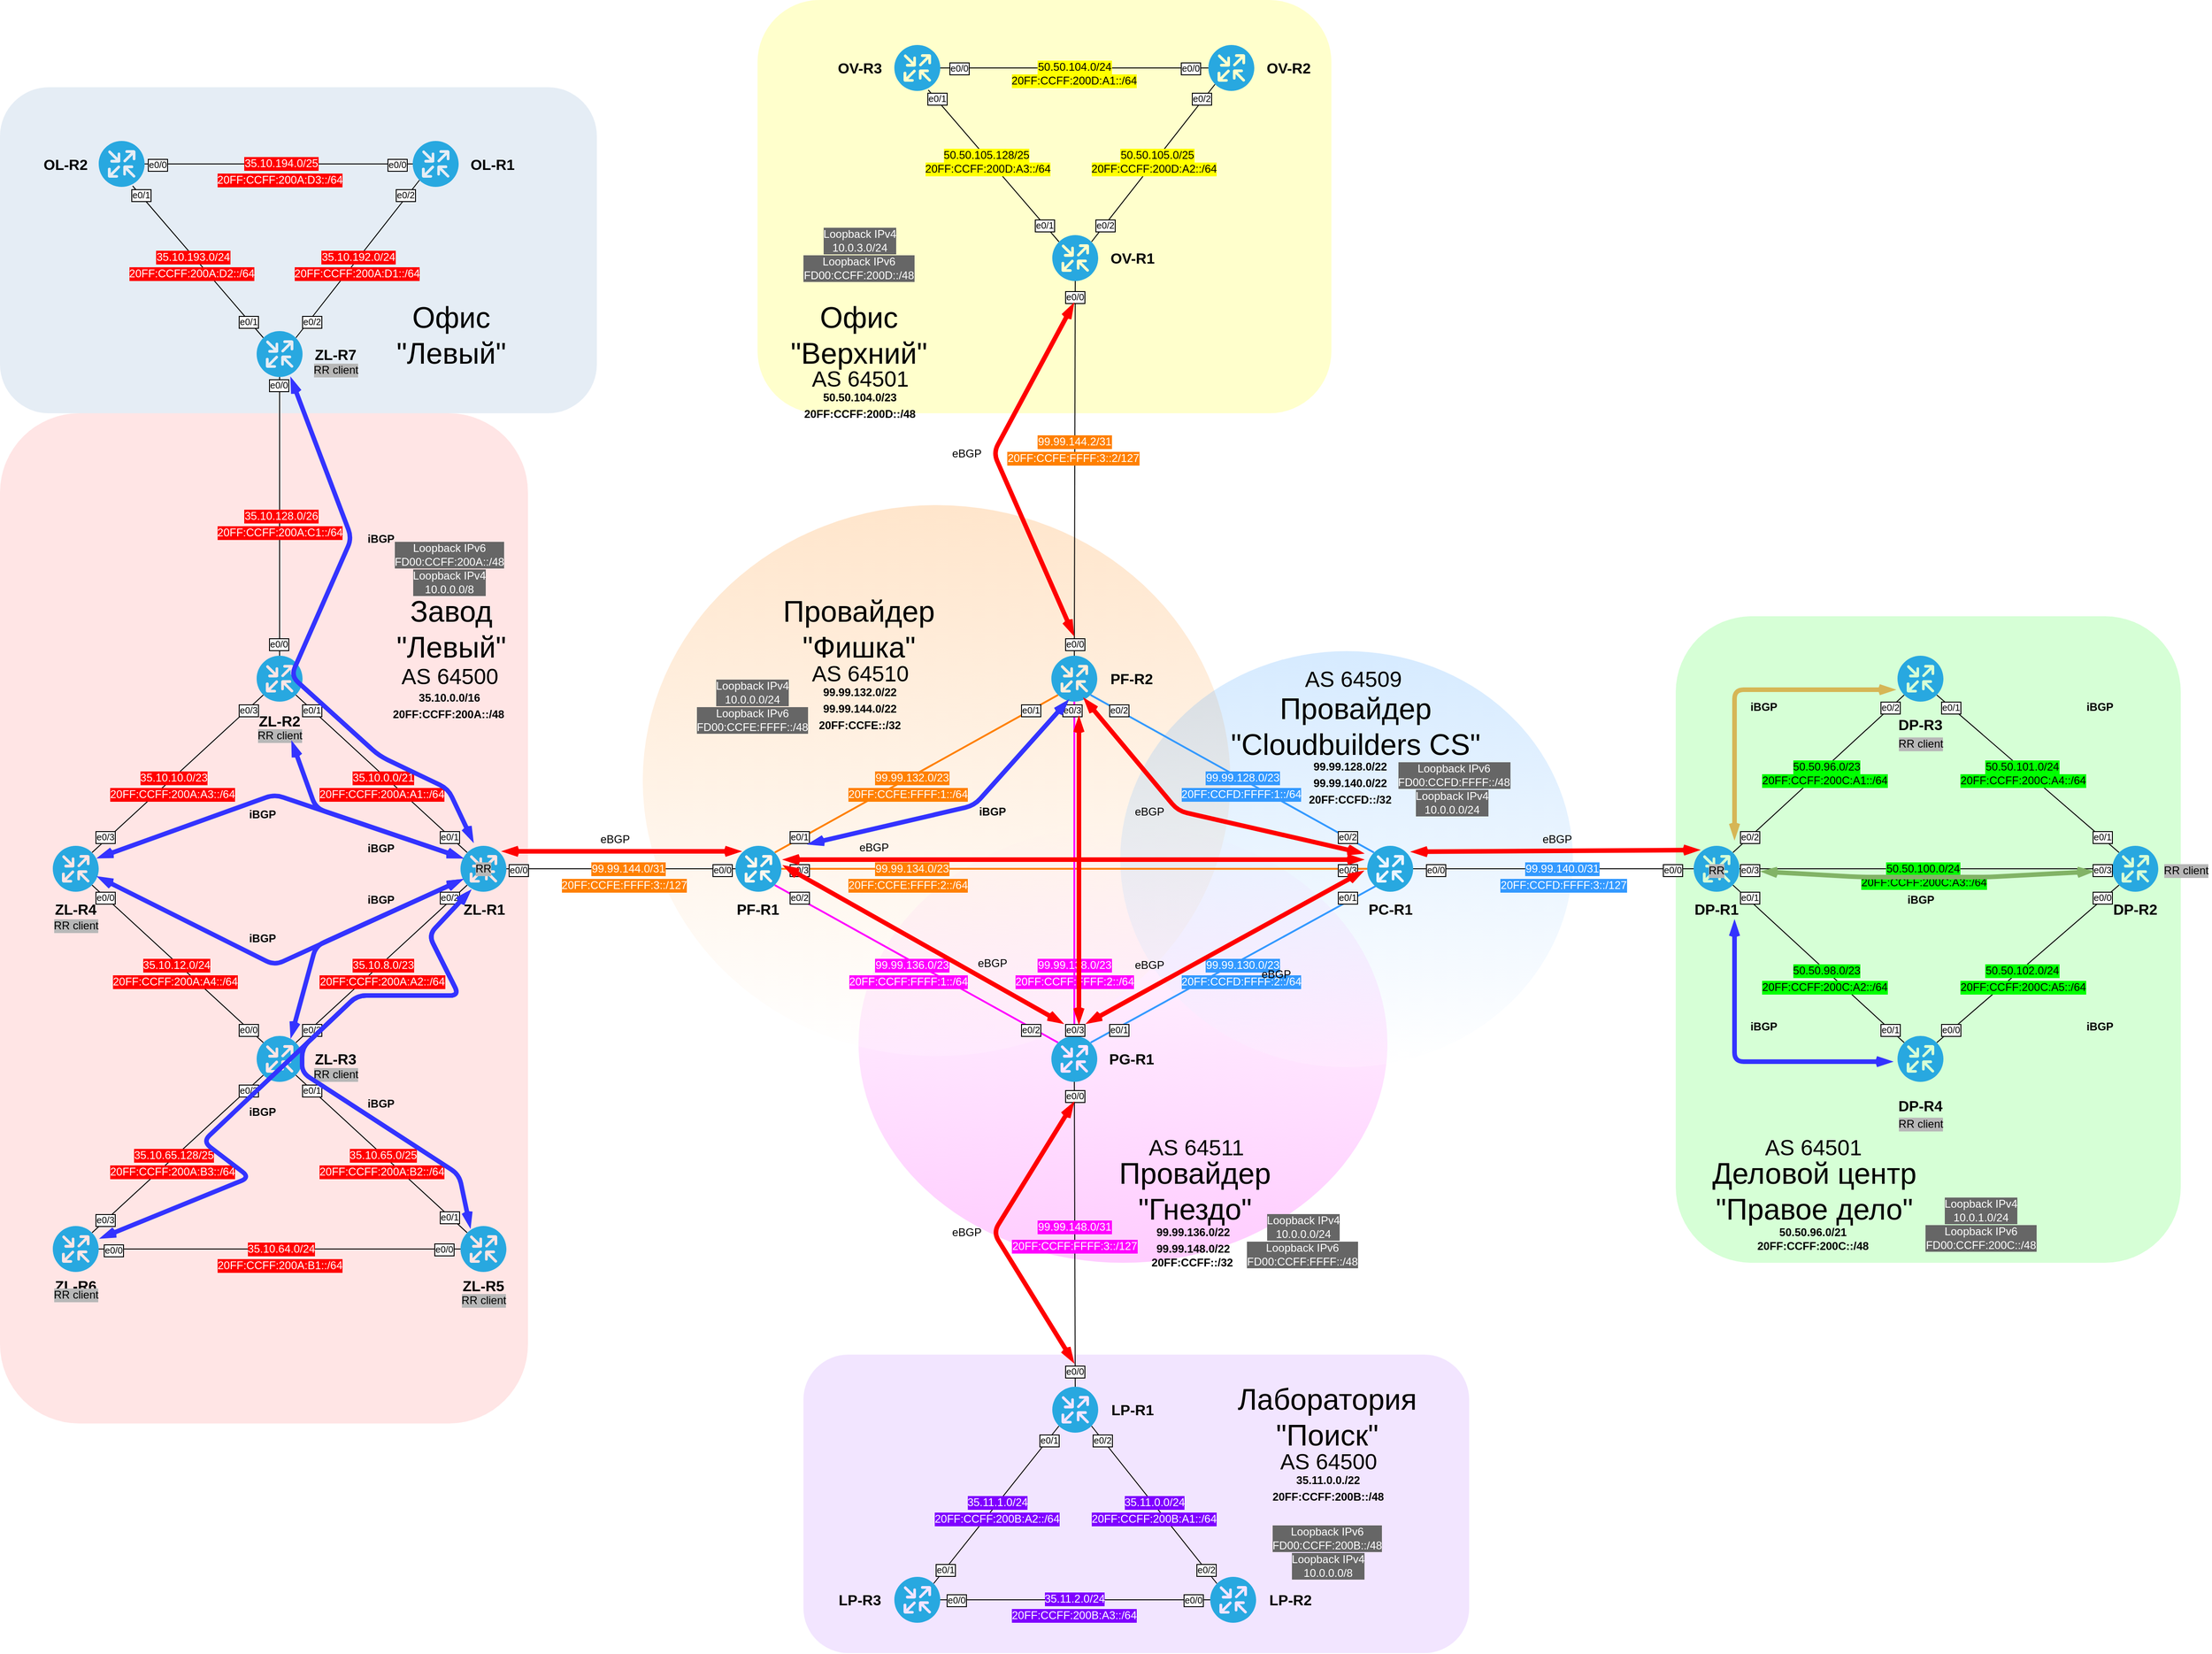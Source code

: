 <mxfile version="10.9.5" type="device"><diagram id="aS9cQeAs-SXI3bTpRtBA" name="Final Lab"><mxGraphModel dx="4303" dy="2495" grid="1" gridSize="3" guides="1" tooltips="1" connect="1" arrows="1" fold="1" page="1" pageScale="1" pageWidth="1169" pageHeight="827" math="0" shadow="0"><root><mxCell id="0"/><mxCell id="Fs6iH5yAmPpgQ2ltw-H0-5" value="Background" style="locked=1;" parent="0"/><mxCell id="Fs6iH5yAmPpgQ2ltw-H0-6" value="Offices" style="locked=1;" parent="0"/><mxCell id="Fs6iH5yAmPpgQ2ltw-H0-91" value="" style="rounded=1;whiteSpace=wrap;html=1;fillColor=#FF0000;strokeColor=none;opacity=10;" parent="Fs6iH5yAmPpgQ2ltw-H0-6" vertex="1"><mxGeometry x="-125" y="350" width="575" height="1100" as="geometry"/></mxCell><mxCell id="Fs6iH5yAmPpgQ2ltw-H0-92" value="" style="rounded=1;whiteSpace=wrap;html=1;strokeColor=none;fillColor=#004C99;opacity=10;" parent="Fs6iH5yAmPpgQ2ltw-H0-6" vertex="1"><mxGeometry x="-125" y="-5" width="650" height="355" as="geometry"/></mxCell><mxCell id="Fs6iH5yAmPpgQ2ltw-H0-93" value="" style="rounded=1;whiteSpace=wrap;html=1;strokeColor=none;fillColor=#FFFF00;opacity=20;" parent="Fs6iH5yAmPpgQ2ltw-H0-6" vertex="1"><mxGeometry x="700" y="-100" width="625" height="450" as="geometry"/></mxCell><mxCell id="Fs6iH5yAmPpgQ2ltw-H0-94" value="" style="rounded=1;whiteSpace=wrap;html=1;strokeColor=none;fillColor=#7F00FF;opacity=10;" parent="Fs6iH5yAmPpgQ2ltw-H0-6" vertex="1"><mxGeometry x="750" y="1375" width="725" height="325" as="geometry"/></mxCell><mxCell id="Fs6iH5yAmPpgQ2ltw-H0-95" value="" style="rounded=1;whiteSpace=wrap;html=1;fillColor=#33FF33;opacity=20;strokeColor=none;" parent="Fs6iH5yAmPpgQ2ltw-H0-6" vertex="1"><mxGeometry x="1700" y="571" width="550" height="704" as="geometry"/></mxCell><mxCell id="Fs6iH5yAmPpgQ2ltw-H0-96" value="" style="ellipse;whiteSpace=wrap;html=1;fillColor=#FF00FF;strokeColor=none;opacity=20;gradientColor=#ffffff;gradientDirection=north;" parent="Fs6iH5yAmPpgQ2ltw-H0-6" vertex="1"><mxGeometry x="810" y="798" width="576" height="477" as="geometry"/></mxCell><mxCell id="Fs6iH5yAmPpgQ2ltw-H0-98" value="Завод&lt;br style=&quot;font-size: 32px;&quot;&gt;&quot;Левый&quot;" style="text;html=1;strokeColor=none;fillColor=none;align=center;verticalAlign=middle;whiteSpace=wrap;rounded=0;fontSize=32;" parent="Fs6iH5yAmPpgQ2ltw-H0-6" vertex="1"><mxGeometry x="305.5" y="542.5" width="121" height="85" as="geometry"/></mxCell><mxCell id="Fs6iH5yAmPpgQ2ltw-H0-99" value="Офис&lt;br style=&quot;font-size: 32px&quot;&gt;&quot;Левый&quot;" style="text;html=1;strokeColor=none;fillColor=none;align=center;verticalAlign=middle;whiteSpace=wrap;rounded=0;fontSize=32;" parent="Fs6iH5yAmPpgQ2ltw-H0-6" vertex="1"><mxGeometry x="305.5" y="222.5" width="121" height="85" as="geometry"/></mxCell><mxCell id="Fs6iH5yAmPpgQ2ltw-H0-97" value="" style="ellipse;whiteSpace=wrap;html=1;fillColor=#FF8000;opacity=20;strokeColor=none;shadow=0;gradientColor=#ffffff;" parent="Fs6iH5yAmPpgQ2ltw-H0-6" vertex="1"><mxGeometry x="575" y="450" width="640" height="600" as="geometry"/></mxCell><mxCell id="Fs6iH5yAmPpgQ2ltw-H0-100" value="Офис&lt;br style=&quot;font-size: 32px&quot;&gt;&quot;Верхний&quot;" style="text;html=1;strokeColor=none;fillColor=none;align=center;verticalAlign=middle;whiteSpace=wrap;rounded=0;fontSize=32;" parent="Fs6iH5yAmPpgQ2ltw-H0-6" vertex="1"><mxGeometry x="750" y="222.5" width="121" height="85" as="geometry"/></mxCell><mxCell id="Fs6iH5yAmPpgQ2ltw-H0-101" value="Провайдер&lt;br&gt;&quot;Фишка&quot;" style="text;html=1;strokeColor=none;fillColor=none;align=center;verticalAlign=middle;whiteSpace=wrap;rounded=0;fontSize=32;" parent="Fs6iH5yAmPpgQ2ltw-H0-6" vertex="1"><mxGeometry x="750" y="542.5" width="121" height="85" as="geometry"/></mxCell><mxCell id="Fs6iH5yAmPpgQ2ltw-H0-102" value="Провайдер&lt;br&gt;&quot;Гнездо&quot;" style="text;html=1;strokeColor=none;fillColor=none;align=center;verticalAlign=middle;whiteSpace=wrap;rounded=0;fontSize=32;" parent="Fs6iH5yAmPpgQ2ltw-H0-6" vertex="1"><mxGeometry x="1116" y="1154.5" width="121" height="85" as="geometry"/></mxCell><mxCell id="Fs6iH5yAmPpgQ2ltw-H0-103" value="Лаборатория&lt;br&gt;&quot;Поиск&quot;" style="text;html=1;strokeColor=none;fillColor=none;align=center;verticalAlign=middle;whiteSpace=wrap;rounded=0;fontSize=32;" parent="Fs6iH5yAmPpgQ2ltw-H0-6" vertex="1"><mxGeometry x="1259.5" y="1400" width="121" height="85" as="geometry"/></mxCell><mxCell id="Fs6iH5yAmPpgQ2ltw-H0-104" value="Деловой центр&lt;br&gt;&quot;Правое дело&quot;" style="text;html=1;strokeColor=none;fillColor=none;align=center;verticalAlign=middle;whiteSpace=wrap;rounded=0;fontSize=32;" parent="Fs6iH5yAmPpgQ2ltw-H0-6" vertex="1"><mxGeometry x="1727" y="1154.5" width="248" height="85" as="geometry"/></mxCell><mxCell id="Fs6iH5yAmPpgQ2ltw-H0-219" value="" style="ellipse;whiteSpace=wrap;html=1;fillColor=#3399FF;opacity=20;strokeColor=none;shadow=0;gradientColor=#ffffff;" parent="Fs6iH5yAmPpgQ2ltw-H0-6" vertex="1"><mxGeometry x="1095" y="609" width="493" height="453" as="geometry"/></mxCell><mxCell id="Fs6iH5yAmPpgQ2ltw-H0-220" value="Провайдер&lt;br&gt;&quot;Cloudbuilders CS&quot;" style="text;html=1;strokeColor=none;fillColor=none;align=center;verticalAlign=middle;whiteSpace=wrap;rounded=0;fontSize=32;" parent="Fs6iH5yAmPpgQ2ltw-H0-6" vertex="1"><mxGeometry x="1209" y="648" width="285" height="85" as="geometry"/></mxCell><mxCell id="1" value="Routers &amp; Phy Links" style="locked=1;" parent="0"/><mxCell id="Fs6iH5yAmPpgQ2ltw-H0-1" value="" style="verticalLabelPosition=bottom;html=1;fillColor=#28A8E0;verticalAlign=top;points=[[0.145,0.145,0],[0.856,0.145,0],[0.855,0.855,0],[0.145,0.855,0],[0.5,0,0], [1,0.5,0], [0.5,1,0],[0,0.5,0]];pointerEvents=1;align=center;shape=mxgraph.cisco_safe.capability.routing;" parent="1" vertex="1"><mxGeometry x="-17.5" y="53.5" width="50" height="50" as="geometry"/></mxCell><mxCell id="Fs6iH5yAmPpgQ2ltw-H0-2" value="" style="verticalLabelPosition=bottom;html=1;fillColor=#28A8E0;verticalAlign=top;points=[[0.145,0.145,0],[0.856,0.145,0],[0.855,0.855,0],[0.145,0.855,0],[0.5,0,0], [1,0.5,0], [0.5,1,0],[0,0.5,0]];pointerEvents=1;align=center;shape=mxgraph.cisco_safe.capability.routing;" parent="1" vertex="1"><mxGeometry x="324.5" y="53.5" width="50" height="50" as="geometry"/></mxCell><mxCell id="Fs6iH5yAmPpgQ2ltw-H0-3" value="" style="verticalLabelPosition=bottom;html=1;fillColor=#28A8E0;verticalAlign=top;points=[[0.145,0.145,0],[0.856,0.145,0],[0.855,0.855,0],[0.145,0.855,0],[0.5,0,0], [1,0.5,0], [0.5,1,0],[0,0.5,0]];pointerEvents=1;align=center;shape=mxgraph.cisco_safe.capability.routing;" parent="1" vertex="1"><mxGeometry x="154.5" y="260.5" width="50" height="50" as="geometry"/></mxCell><mxCell id="Fs6iH5yAmPpgQ2ltw-H0-7" value="" style="endArrow=none;html=1;exitX=1;exitY=0.5;exitDx=0;exitDy=0;exitPerimeter=0;entryX=0;entryY=0.5;entryDx=0;entryDy=0;entryPerimeter=0;" parent="1" source="Fs6iH5yAmPpgQ2ltw-H0-1" target="Fs6iH5yAmPpgQ2ltw-H0-2" edge="1"><mxGeometry width="50" height="50" relative="1" as="geometry"><mxPoint x="78.5" y="189.5" as="sourcePoint"/><mxPoint x="128.5" y="139.5" as="targetPoint"/></mxGeometry></mxCell><mxCell id="Fs6iH5yAmPpgQ2ltw-H0-8" value="" style="endArrow=none;html=1;entryX=0.74;entryY=0.98;entryDx=0;entryDy=0;entryPerimeter=0;exitX=0.145;exitY=0.145;exitDx=0;exitDy=0;exitPerimeter=0;" parent="1" source="Fs6iH5yAmPpgQ2ltw-H0-3" target="Fs6iH5yAmPpgQ2ltw-H0-1" edge="1"><mxGeometry width="50" height="50" relative="1" as="geometry"><mxPoint x="44.5" y="198.5" as="sourcePoint"/><mxPoint x="94.5" y="148.5" as="targetPoint"/></mxGeometry></mxCell><mxCell id="Fs6iH5yAmPpgQ2ltw-H0-9" value="" style="endArrow=none;html=1;entryX=0.145;entryY=0.855;entryDx=0;entryDy=0;entryPerimeter=0;exitX=0.856;exitY=0.145;exitDx=0;exitDy=0;exitPerimeter=0;" parent="1" source="Fs6iH5yAmPpgQ2ltw-H0-3" target="Fs6iH5yAmPpgQ2ltw-H0-2" edge="1"><mxGeometry width="50" height="50" relative="1" as="geometry"><mxPoint x="-44.5" y="267.5" as="sourcePoint"/><mxPoint x="5.5" y="217.5" as="targetPoint"/></mxGeometry></mxCell><mxCell id="Fs6iH5yAmPpgQ2ltw-H0-12" value="" style="verticalLabelPosition=bottom;html=1;fillColor=#28A8E0;verticalAlign=top;points=[[0.145,0.145,0],[0.856,0.145,0],[0.855,0.855,0],[0.145,0.855,0],[0.5,0,0], [1,0.5,0], [0.5,1,0],[0,0.5,0]];pointerEvents=1;align=center;shape=mxgraph.cisco_safe.capability.routing;" parent="1" vertex="1"><mxGeometry x="154.5" y="614" width="50" height="50" as="geometry"/></mxCell><mxCell id="Fs6iH5yAmPpgQ2ltw-H0-13" value="" style="verticalLabelPosition=bottom;html=1;fillColor=#28A8E0;verticalAlign=top;points=[[0.145,0.145,0],[0.856,0.145,0],[0.855,0.855,0],[0.145,0.855,0],[0.5,0,0], [1,0.5,0], [0.5,1,0],[0,0.5,0]];pointerEvents=1;align=center;shape=mxgraph.cisco_safe.capability.routing;" parent="1" vertex="1"><mxGeometry x="-67.5" y="821" width="50" height="50" as="geometry"/></mxCell><mxCell id="Fs6iH5yAmPpgQ2ltw-H0-45" style="edgeStyle=none;rounded=0;orthogonalLoop=1;jettySize=auto;html=1;exitX=1;exitY=0.5;exitDx=0;exitDy=0;exitPerimeter=0;entryX=0;entryY=0.5;entryDx=0;entryDy=0;entryPerimeter=0;endArrow=none;endFill=0;" parent="1" source="Fs6iH5yAmPpgQ2ltw-H0-15" target="Fs6iH5yAmPpgQ2ltw-H0-29" edge="1"><mxGeometry relative="1" as="geometry"/></mxCell><mxCell id="Fs6iH5yAmPpgQ2ltw-H0-15" value="" style="verticalLabelPosition=bottom;html=1;fillColor=#28A8E0;verticalAlign=top;points=[[0.145,0.145,0],[0.856,0.145,0],[0.855,0.855,0],[0.145,0.855,0],[0.5,0,0], [1,0.5,0], [0.5,1,0],[0,0.5,0]];pointerEvents=1;align=center;shape=mxgraph.cisco_safe.capability.routing;" parent="1" vertex="1"><mxGeometry x="376.5" y="821" width="50" height="50" as="geometry"/></mxCell><mxCell id="Fs6iH5yAmPpgQ2ltw-H0-17" value="" style="verticalLabelPosition=bottom;html=1;fillColor=#28A8E0;verticalAlign=top;points=[[0.145,0.145,0],[0.856,0.145,0],[0.855,0.855,0],[0.145,0.855,0],[0.5,0,0], [1,0.5,0], [0.5,1,0],[0,0.5,0]];pointerEvents=1;align=center;shape=mxgraph.cisco_safe.capability.routing;" parent="1" vertex="1"><mxGeometry x="154.5" y="1028" width="50" height="50" as="geometry"/></mxCell><mxCell id="Fs6iH5yAmPpgQ2ltw-H0-19" value="" style="verticalLabelPosition=bottom;html=1;fillColor=#28A8E0;verticalAlign=top;points=[[0.145,0.145,0],[0.856,0.145,0],[0.855,0.855,0],[0.145,0.855,0],[0.5,0,0], [1,0.5,0], [0.5,1,0],[0,0.5,0]];pointerEvents=1;align=center;shape=mxgraph.cisco_safe.capability.routing;" parent="1" vertex="1"><mxGeometry x="-67.5" y="1235" width="50" height="50" as="geometry"/></mxCell><mxCell id="Fs6iH5yAmPpgQ2ltw-H0-20" value="" style="verticalLabelPosition=bottom;html=1;fillColor=#28A8E0;verticalAlign=top;points=[[0.145,0.145,0],[0.856,0.145,0],[0.855,0.855,0],[0.145,0.855,0],[0.5,0,0], [1,0.5,0], [0.5,1,0],[0,0.5,0]];pointerEvents=1;align=center;shape=mxgraph.cisco_safe.capability.routing;" parent="1" vertex="1"><mxGeometry x="376.5" y="1235" width="50" height="50" as="geometry"/></mxCell><mxCell id="Fs6iH5yAmPpgQ2ltw-H0-21" value="" style="endArrow=none;html=1;entryX=0.5;entryY=1;entryDx=0;entryDy=0;entryPerimeter=0;exitX=0.5;exitY=0;exitDx=0;exitDy=0;exitPerimeter=0;" parent="1" source="Fs6iH5yAmPpgQ2ltw-H0-12" target="Fs6iH5yAmPpgQ2ltw-H0-3" edge="1"><mxGeometry width="50" height="50" relative="1" as="geometry"><mxPoint x="-86.5" y="571" as="sourcePoint"/><mxPoint x="-36.5" y="521" as="targetPoint"/></mxGeometry></mxCell><mxCell id="Fs6iH5yAmPpgQ2ltw-H0-22" value="" style="endArrow=none;html=1;entryX=0.145;entryY=0.855;entryDx=0;entryDy=0;entryPerimeter=0;exitX=0.856;exitY=0.145;exitDx=0;exitDy=0;exitPerimeter=0;" parent="1" source="Fs6iH5yAmPpgQ2ltw-H0-13" target="Fs6iH5yAmPpgQ2ltw-H0-12" edge="1"><mxGeometry width="50" height="50" relative="1" as="geometry"><mxPoint x="115.5" y="790" as="sourcePoint"/><mxPoint x="165.5" y="740" as="targetPoint"/></mxGeometry></mxCell><mxCell id="Fs6iH5yAmPpgQ2ltw-H0-23" value="" style="endArrow=none;html=1;entryX=0.855;entryY=0.855;entryDx=0;entryDy=0;entryPerimeter=0;exitX=0.145;exitY=0.145;exitDx=0;exitDy=0;exitPerimeter=0;" parent="1" source="Fs6iH5yAmPpgQ2ltw-H0-15" target="Fs6iH5yAmPpgQ2ltw-H0-12" edge="1"><mxGeometry width="50" height="50" relative="1" as="geometry"><mxPoint x="136.5" y="822" as="sourcePoint"/><mxPoint x="186.5" y="772" as="targetPoint"/></mxGeometry></mxCell><mxCell id="Fs6iH5yAmPpgQ2ltw-H0-24" value="" style="endArrow=none;html=1;exitX=0.855;exitY=0.855;exitDx=0;exitDy=0;exitPerimeter=0;entryX=0.145;entryY=0.145;entryDx=0;entryDy=0;entryPerimeter=0;" parent="1" source="Fs6iH5yAmPpgQ2ltw-H0-13" target="Fs6iH5yAmPpgQ2ltw-H0-17" edge="1"><mxGeometry width="50" height="50" relative="1" as="geometry"><mxPoint x="147.5" y="959" as="sourcePoint"/><mxPoint x="197.5" y="909" as="targetPoint"/></mxGeometry></mxCell><mxCell id="Fs6iH5yAmPpgQ2ltw-H0-25" value="" style="endArrow=none;html=1;entryX=0.145;entryY=0.855;entryDx=0;entryDy=0;entryPerimeter=0;exitX=0.856;exitY=0.145;exitDx=0;exitDy=0;exitPerimeter=0;" parent="1" source="Fs6iH5yAmPpgQ2ltw-H0-17" target="Fs6iH5yAmPpgQ2ltw-H0-15" edge="1"><mxGeometry width="50" height="50" relative="1" as="geometry"><mxPoint x="148.5" y="942" as="sourcePoint"/><mxPoint x="198.5" y="892" as="targetPoint"/></mxGeometry></mxCell><mxCell id="Fs6iH5yAmPpgQ2ltw-H0-26" value="" style="endArrow=none;html=1;entryX=0.145;entryY=0.855;entryDx=0;entryDy=0;entryPerimeter=0;exitX=0.856;exitY=0.145;exitDx=0;exitDy=0;exitPerimeter=0;" parent="1" source="Fs6iH5yAmPpgQ2ltw-H0-19" target="Fs6iH5yAmPpgQ2ltw-H0-17" edge="1"><mxGeometry width="50" height="50" relative="1" as="geometry"><mxPoint x="109.5" y="1177" as="sourcePoint"/><mxPoint x="159.5" y="1127" as="targetPoint"/></mxGeometry></mxCell><mxCell id="Fs6iH5yAmPpgQ2ltw-H0-27" value="" style="endArrow=none;html=1;entryX=0.855;entryY=0.855;entryDx=0;entryDy=0;entryPerimeter=0;exitX=0.145;exitY=0.145;exitDx=0;exitDy=0;exitPerimeter=0;" parent="1" source="Fs6iH5yAmPpgQ2ltw-H0-20" target="Fs6iH5yAmPpgQ2ltw-H0-17" edge="1"><mxGeometry width="50" height="50" relative="1" as="geometry"><mxPoint x="184.5" y="1204" as="sourcePoint"/><mxPoint x="234.5" y="1154" as="targetPoint"/></mxGeometry></mxCell><mxCell id="Fs6iH5yAmPpgQ2ltw-H0-28" value="" style="endArrow=none;html=1;entryX=0;entryY=0.5;entryDx=0;entryDy=0;entryPerimeter=0;exitX=1;exitY=0.5;exitDx=0;exitDy=0;exitPerimeter=0;" parent="1" source="Fs6iH5yAmPpgQ2ltw-H0-19" target="Fs6iH5yAmPpgQ2ltw-H0-20" edge="1"><mxGeometry width="50" height="50" relative="1" as="geometry"><mxPoint x="153.5" y="1239" as="sourcePoint"/><mxPoint x="203.5" y="1189" as="targetPoint"/></mxGeometry></mxCell><mxCell id="Fs6iH5yAmPpgQ2ltw-H0-36" style="rounded=0;orthogonalLoop=1;jettySize=auto;html=1;exitX=0.856;exitY=0.145;exitDx=0;exitDy=0;exitPerimeter=0;entryX=0.145;entryY=0.855;entryDx=0;entryDy=0;entryPerimeter=0;endArrow=none;endFill=0;strokeColor=#FF8000;strokeWidth=2;" parent="1" source="Fs6iH5yAmPpgQ2ltw-H0-29" target="Fs6iH5yAmPpgQ2ltw-H0-34" edge="1"><mxGeometry relative="1" as="geometry"/></mxCell><mxCell id="Fs6iH5yAmPpgQ2ltw-H0-39" style="edgeStyle=none;rounded=0;orthogonalLoop=1;jettySize=auto;html=1;exitX=0.855;exitY=0.855;exitDx=0;exitDy=0;exitPerimeter=0;entryX=0.145;entryY=0.145;entryDx=0;entryDy=0;entryPerimeter=0;endArrow=none;endFill=0;strokeColor=#FF00FF;strokeWidth=2;" parent="1" source="Fs6iH5yAmPpgQ2ltw-H0-29" target="Fs6iH5yAmPpgQ2ltw-H0-38" edge="1"><mxGeometry relative="1" as="geometry"/></mxCell><mxCell id="Fs6iH5yAmPpgQ2ltw-H0-89" style="edgeStyle=none;rounded=0;orthogonalLoop=1;jettySize=auto;html=1;exitX=1;exitY=0.5;exitDx=0;exitDy=0;exitPerimeter=0;entryX=0;entryY=0.5;entryDx=0;entryDy=0;entryPerimeter=0;endArrow=none;endFill=0;strokeColor=#FF8000;strokeWidth=2;" parent="1" source="Fs6iH5yAmPpgQ2ltw-H0-29" target="Fs6iH5yAmPpgQ2ltw-H0-41" edge="1"><mxGeometry relative="1" as="geometry"/></mxCell><mxCell id="Fs6iH5yAmPpgQ2ltw-H0-29" value="" style="verticalLabelPosition=bottom;html=1;fillColor=#28A8E0;verticalAlign=top;points=[[0.145,0.145,0],[0.856,0.145,0],[0.855,0.855,0],[0.145,0.855,0],[0.5,0,0], [1,0.5,0], [0.5,1,0],[0,0.5,0]];pointerEvents=1;align=center;shape=mxgraph.cisco_safe.capability.routing;" parent="1" vertex="1"><mxGeometry x="676" y="821" width="50" height="50" as="geometry"/></mxCell><mxCell id="Fs6iH5yAmPpgQ2ltw-H0-43" style="edgeStyle=none;rounded=0;orthogonalLoop=1;jettySize=auto;html=1;exitX=0.855;exitY=0.855;exitDx=0;exitDy=0;exitPerimeter=0;entryX=0.145;entryY=0.145;entryDx=0;entryDy=0;entryPerimeter=0;endArrow=none;endFill=0;strokeColor=#3399FF;strokeWidth=2;" parent="1" source="Fs6iH5yAmPpgQ2ltw-H0-34" target="Fs6iH5yAmPpgQ2ltw-H0-41" edge="1"><mxGeometry relative="1" as="geometry"/></mxCell><mxCell id="Fs6iH5yAmPpgQ2ltw-H0-90" style="edgeStyle=none;rounded=0;orthogonalLoop=1;jettySize=auto;html=1;exitX=0.5;exitY=1;exitDx=0;exitDy=0;exitPerimeter=0;entryX=0.5;entryY=0;entryDx=0;entryDy=0;entryPerimeter=0;endArrow=none;endFill=0;strokeColor=#FF00FF;strokeWidth=2;" parent="1" source="Fs6iH5yAmPpgQ2ltw-H0-34" target="Fs6iH5yAmPpgQ2ltw-H0-38" edge="1"><mxGeometry relative="1" as="geometry"/></mxCell><mxCell id="Fs6iH5yAmPpgQ2ltw-H0-34" value="" style="verticalLabelPosition=bottom;html=1;fillColor=#28A8E0;verticalAlign=top;points=[[0.145,0.145,0],[0.856,0.145,0],[0.855,0.855,0],[0.145,0.855,0],[0.5,0,0], [1,0.5,0], [0.5,1,0],[0,0.5,0]];pointerEvents=1;align=center;shape=mxgraph.cisco_safe.capability.routing;" parent="1" vertex="1"><mxGeometry x="1020" y="614" width="50" height="50" as="geometry"/></mxCell><mxCell id="Fs6iH5yAmPpgQ2ltw-H0-44" style="edgeStyle=none;rounded=0;orthogonalLoop=1;jettySize=auto;html=1;exitX=0.856;exitY=0.145;exitDx=0;exitDy=0;exitPerimeter=0;entryX=0.243;entryY=0.846;entryDx=0;entryDy=0;entryPerimeter=0;endArrow=none;endFill=0;strokeColor=#3399FF;strokeWidth=2;" parent="1" source="Fs6iH5yAmPpgQ2ltw-H0-38" target="Fs6iH5yAmPpgQ2ltw-H0-41" edge="1"><mxGeometry relative="1" as="geometry"/></mxCell><mxCell id="Fs6iH5yAmPpgQ2ltw-H0-52" style="edgeStyle=none;rounded=0;orthogonalLoop=1;jettySize=auto;html=1;exitX=0.5;exitY=1;exitDx=0;exitDy=0;exitPerimeter=0;entryX=0.5;entryY=0;entryDx=0;entryDy=0;entryPerimeter=0;endArrow=none;endFill=0;" parent="1" source="Fs6iH5yAmPpgQ2ltw-H0-38" target="Fs6iH5yAmPpgQ2ltw-H0-49" edge="1"><mxGeometry relative="1" as="geometry"/></mxCell><mxCell id="Fs6iH5yAmPpgQ2ltw-H0-38" value="" style="verticalLabelPosition=bottom;html=1;fillColor=#28A8E0;verticalAlign=top;points=[[0.145,0.145,0],[0.856,0.145,0],[0.855,0.855,0],[0.145,0.855,0],[0.5,0,0], [1,0.5,0], [0.5,1,0],[0,0.5,0]];pointerEvents=1;align=center;shape=mxgraph.cisco_safe.capability.routing;" parent="1" vertex="1"><mxGeometry x="1020" y="1028" width="50" height="50" as="geometry"/></mxCell><mxCell id="Fs6iH5yAmPpgQ2ltw-H0-87" style="edgeStyle=none;rounded=0;orthogonalLoop=1;jettySize=auto;html=1;exitX=1;exitY=0.5;exitDx=0;exitDy=0;exitPerimeter=0;entryX=0;entryY=0.5;entryDx=0;entryDy=0;entryPerimeter=0;endArrow=none;endFill=0;" parent="1" source="Fs6iH5yAmPpgQ2ltw-H0-41" target="Fs6iH5yAmPpgQ2ltw-H0-76" edge="1"><mxGeometry relative="1" as="geometry"/></mxCell><mxCell id="Fs6iH5yAmPpgQ2ltw-H0-41" value="" style="verticalLabelPosition=bottom;html=1;fillColor=#28A8E0;verticalAlign=top;points=[[0.145,0.145,0],[0.856,0.145,0],[0.855,0.855,0],[0.145,0.855,0],[0.5,0,0], [1,0.5,0], [0.5,1,0],[0,0.5,0]];pointerEvents=1;align=center;shape=mxgraph.cisco_safe.capability.routing;" parent="1" vertex="1"><mxGeometry x="1364" y="821" width="50" height="50" as="geometry"/></mxCell><mxCell id="Fs6iH5yAmPpgQ2ltw-H0-51" style="edgeStyle=none;rounded=0;orthogonalLoop=1;jettySize=auto;html=1;exitX=0.145;exitY=0.855;exitDx=0;exitDy=0;exitPerimeter=0;entryX=0.856;entryY=0.145;entryDx=0;entryDy=0;entryPerimeter=0;endArrow=none;endFill=0;" parent="1" source="Fs6iH5yAmPpgQ2ltw-H0-49" target="Fs6iH5yAmPpgQ2ltw-H0-50" edge="1"><mxGeometry relative="1" as="geometry"/></mxCell><mxCell id="Fs6iH5yAmPpgQ2ltw-H0-55" style="edgeStyle=none;rounded=0;orthogonalLoop=1;jettySize=auto;html=1;exitX=0.855;exitY=0.855;exitDx=0;exitDy=0;exitPerimeter=0;entryX=0.145;entryY=0.145;entryDx=0;entryDy=0;entryPerimeter=0;endArrow=none;endFill=0;" parent="1" source="Fs6iH5yAmPpgQ2ltw-H0-49" target="Fs6iH5yAmPpgQ2ltw-H0-54" edge="1"><mxGeometry relative="1" as="geometry"/></mxCell><mxCell id="Fs6iH5yAmPpgQ2ltw-H0-49" value="" style="verticalLabelPosition=bottom;html=1;fillColor=#28A8E0;verticalAlign=top;points=[[0.145,0.145,0],[0.856,0.145,0],[0.855,0.855,0],[0.145,0.855,0],[0.5,0,0], [1,0.5,0], [0.5,1,0],[0,0.5,0]];pointerEvents=1;align=center;shape=mxgraph.cisco_safe.capability.routing;" parent="1" vertex="1"><mxGeometry x="1021" y="1410" width="50" height="50" as="geometry"/></mxCell><mxCell id="Fs6iH5yAmPpgQ2ltw-H0-56" style="edgeStyle=none;rounded=0;orthogonalLoop=1;jettySize=auto;html=1;exitX=1;exitY=0.5;exitDx=0;exitDy=0;exitPerimeter=0;entryX=0;entryY=0.5;entryDx=0;entryDy=0;entryPerimeter=0;endArrow=none;endFill=0;" parent="1" source="Fs6iH5yAmPpgQ2ltw-H0-50" target="Fs6iH5yAmPpgQ2ltw-H0-54" edge="1"><mxGeometry relative="1" as="geometry"/></mxCell><mxCell id="Fs6iH5yAmPpgQ2ltw-H0-50" value="" style="verticalLabelPosition=bottom;html=1;fillColor=#28A8E0;verticalAlign=top;points=[[0.145,0.145,0],[0.856,0.145,0],[0.855,0.855,0],[0.145,0.855,0],[0.5,0,0], [1,0.5,0], [0.5,1,0],[0,0.5,0]];pointerEvents=1;align=center;shape=mxgraph.cisco_safe.capability.routing;" parent="1" vertex="1"><mxGeometry x="849" y="1617" width="50" height="50" as="geometry"/></mxCell><mxCell id="Fs6iH5yAmPpgQ2ltw-H0-54" value="" style="verticalLabelPosition=bottom;html=1;fillColor=#28A8E0;verticalAlign=top;points=[[0.145,0.145,0],[0.856,0.145,0],[0.855,0.855,0],[0.145,0.855,0],[0.5,0,0], [1,0.5,0], [0.5,1,0],[0,0.5,0]];pointerEvents=1;align=center;shape=mxgraph.cisco_safe.capability.routing;" parent="1" vertex="1"><mxGeometry x="1193" y="1617" width="50" height="50" as="geometry"/></mxCell><mxCell id="Fs6iH5yAmPpgQ2ltw-H0-66" value="" style="endArrow=none;html=1;entryX=0.5;entryY=1;entryDx=0;entryDy=0;entryPerimeter=0;exitX=0.5;exitY=0;exitDx=0;exitDy=0;exitPerimeter=0;" parent="1" source="Fs6iH5yAmPpgQ2ltw-H0-34" target="Fs6iH5yAmPpgQ2ltw-H0-67" edge="1"><mxGeometry width="50" height="50" relative="1" as="geometry"><mxPoint x="1075" y="600" as="sourcePoint"/><mxPoint x="829" y="521" as="targetPoint"/></mxGeometry></mxCell><mxCell id="Fs6iH5yAmPpgQ2ltw-H0-67" value="" style="verticalLabelPosition=bottom;html=1;fillColor=#28A8E0;verticalAlign=top;points=[[0.145,0.145,0],[0.856,0.145,0],[0.855,0.855,0],[0.145,0.855,0],[0.5,0,0], [1,0.5,0], [0.5,1,0],[0,0.5,0]];pointerEvents=1;align=center;shape=mxgraph.cisco_safe.capability.routing;" parent="1" vertex="1"><mxGeometry x="1021" y="156" width="50" height="50" as="geometry"/></mxCell><mxCell id="Fs6iH5yAmPpgQ2ltw-H0-68" value="" style="endArrow=none;html=1;entryX=0.145;entryY=0.855;entryDx=0;entryDy=0;entryPerimeter=0;exitX=0.856;exitY=0.145;exitDx=0;exitDy=0;exitPerimeter=0;" parent="1" source="Fs6iH5yAmPpgQ2ltw-H0-67" target="Fs6iH5yAmPpgQ2ltw-H0-72" edge="1"><mxGeometry width="50" height="50" relative="1" as="geometry"><mxPoint x="822" y="163" as="sourcePoint"/><mxPoint x="872" y="113" as="targetPoint"/></mxGeometry></mxCell><mxCell id="Fs6iH5yAmPpgQ2ltw-H0-69" value="" style="endArrow=none;html=1;entryX=0.74;entryY=0.98;entryDx=0;entryDy=0;entryPerimeter=0;exitX=0.145;exitY=0.145;exitDx=0;exitDy=0;exitPerimeter=0;" parent="1" source="Fs6iH5yAmPpgQ2ltw-H0-67" target="Fs6iH5yAmPpgQ2ltw-H0-70" edge="1"><mxGeometry width="50" height="50" relative="1" as="geometry"><mxPoint x="911" y="94" as="sourcePoint"/><mxPoint x="961" y="44" as="targetPoint"/></mxGeometry></mxCell><mxCell id="Fs6iH5yAmPpgQ2ltw-H0-70" value="" style="verticalLabelPosition=bottom;html=1;fillColor=#28A8E0;verticalAlign=top;points=[[0.145,0.145,0],[0.856,0.145,0],[0.855,0.855,0],[0.145,0.855,0],[0.5,0,0], [1,0.5,0], [0.5,1,0],[0,0.5,0]];pointerEvents=1;align=center;shape=mxgraph.cisco_safe.capability.routing;" parent="1" vertex="1"><mxGeometry x="849" y="-51" width="50" height="50" as="geometry"/></mxCell><mxCell id="Fs6iH5yAmPpgQ2ltw-H0-71" value="" style="endArrow=none;html=1;exitX=1;exitY=0.5;exitDx=0;exitDy=0;exitPerimeter=0;entryX=0;entryY=0.5;entryDx=0;entryDy=0;entryPerimeter=0;" parent="1" source="Fs6iH5yAmPpgQ2ltw-H0-70" target="Fs6iH5yAmPpgQ2ltw-H0-72" edge="1"><mxGeometry width="50" height="50" relative="1" as="geometry"><mxPoint x="945" y="85" as="sourcePoint"/><mxPoint x="995" y="35" as="targetPoint"/></mxGeometry></mxCell><mxCell id="Fs6iH5yAmPpgQ2ltw-H0-72" value="" style="verticalLabelPosition=bottom;html=1;fillColor=#28A8E0;verticalAlign=top;points=[[0.145,0.145,0],[0.856,0.145,0],[0.855,0.855,0],[0.145,0.855,0],[0.5,0,0], [1,0.5,0], [0.5,1,0],[0,0.5,0]];pointerEvents=1;align=center;shape=mxgraph.cisco_safe.capability.routing;" parent="1" vertex="1"><mxGeometry x="1191" y="-51" width="50" height="50" as="geometry"/></mxCell><mxCell id="Fs6iH5yAmPpgQ2ltw-H0-83" style="edgeStyle=none;rounded=0;orthogonalLoop=1;jettySize=auto;html=1;exitX=0.856;exitY=0.145;exitDx=0;exitDy=0;exitPerimeter=0;entryX=0.145;entryY=0.855;entryDx=0;entryDy=0;entryPerimeter=0;endArrow=none;endFill=0;" parent="1" source="Fs6iH5yAmPpgQ2ltw-H0-76" target="Fs6iH5yAmPpgQ2ltw-H0-81" edge="1"><mxGeometry relative="1" as="geometry"/></mxCell><mxCell id="Fs6iH5yAmPpgQ2ltw-H0-85" style="edgeStyle=none;rounded=0;orthogonalLoop=1;jettySize=auto;html=1;exitX=0.855;exitY=0.855;exitDx=0;exitDy=0;exitPerimeter=0;entryX=0.145;entryY=0.145;entryDx=0;entryDy=0;entryPerimeter=0;endArrow=none;endFill=0;" parent="1" source="Fs6iH5yAmPpgQ2ltw-H0-76" target="Fs6iH5yAmPpgQ2ltw-H0-79" edge="1"><mxGeometry relative="1" as="geometry"/></mxCell><mxCell id="Fs6iH5yAmPpgQ2ltw-H0-88" style="edgeStyle=none;rounded=0;orthogonalLoop=1;jettySize=auto;html=1;exitX=1;exitY=0.5;exitDx=0;exitDy=0;exitPerimeter=0;entryX=0;entryY=0.5;entryDx=0;entryDy=0;entryPerimeter=0;endArrow=none;endFill=0;" parent="1" source="Fs6iH5yAmPpgQ2ltw-H0-76" target="Fs6iH5yAmPpgQ2ltw-H0-82" edge="1"><mxGeometry relative="1" as="geometry"/></mxCell><mxCell id="Fs6iH5yAmPpgQ2ltw-H0-76" value="" style="verticalLabelPosition=bottom;html=1;fillColor=#28A8E0;verticalAlign=top;points=[[0.145,0.145,0],[0.856,0.145,0],[0.855,0.855,0],[0.145,0.855,0],[0.5,0,0], [1,0.5,0], [0.5,1,0],[0,0.5,0]];pointerEvents=1;align=center;shape=mxgraph.cisco_safe.capability.routing;" parent="1" vertex="1"><mxGeometry x="1719.5" y="821" width="50" height="50" as="geometry"/></mxCell><mxCell id="Fs6iH5yAmPpgQ2ltw-H0-79" value="" style="verticalLabelPosition=bottom;html=1;fillColor=#28A8E0;verticalAlign=top;points=[[0.145,0.145,0],[0.856,0.145,0],[0.855,0.855,0],[0.145,0.855,0],[0.5,0,0], [1,0.5,0], [0.5,1,0],[0,0.5,0]];pointerEvents=1;align=center;shape=mxgraph.cisco_safe.capability.routing;" parent="1" vertex="1"><mxGeometry x="1941.5" y="1028" width="50" height="50" as="geometry"/></mxCell><mxCell id="Fs6iH5yAmPpgQ2ltw-H0-84" style="edgeStyle=none;rounded=0;orthogonalLoop=1;jettySize=auto;html=1;exitX=0.855;exitY=0.855;exitDx=0;exitDy=0;exitPerimeter=0;entryX=0.145;entryY=0.145;entryDx=0;entryDy=0;entryPerimeter=0;endArrow=none;endFill=0;" parent="1" source="Fs6iH5yAmPpgQ2ltw-H0-81" target="Fs6iH5yAmPpgQ2ltw-H0-82" edge="1"><mxGeometry relative="1" as="geometry"/></mxCell><mxCell id="Fs6iH5yAmPpgQ2ltw-H0-81" value="" style="verticalLabelPosition=bottom;html=1;fillColor=#28A8E0;verticalAlign=top;points=[[0.145,0.145,0],[0.856,0.145,0],[0.855,0.855,0],[0.145,0.855,0],[0.5,0,0], [1,0.5,0], [0.5,1,0],[0,0.5,0]];pointerEvents=1;align=center;shape=mxgraph.cisco_safe.capability.routing;" parent="1" vertex="1"><mxGeometry x="1941.5" y="614" width="50" height="50" as="geometry"/></mxCell><mxCell id="Fs6iH5yAmPpgQ2ltw-H0-86" style="edgeStyle=none;rounded=0;orthogonalLoop=1;jettySize=auto;html=1;exitX=0.145;exitY=0.855;exitDx=0;exitDy=0;exitPerimeter=0;entryX=0.856;entryY=0.145;entryDx=0;entryDy=0;entryPerimeter=0;endArrow=none;endFill=0;" parent="1" source="Fs6iH5yAmPpgQ2ltw-H0-82" target="Fs6iH5yAmPpgQ2ltw-H0-79" edge="1"><mxGeometry relative="1" as="geometry"/></mxCell><mxCell id="Fs6iH5yAmPpgQ2ltw-H0-82" value="" style="verticalLabelPosition=bottom;html=1;fillColor=#28A8E0;verticalAlign=top;points=[[0.145,0.145,0],[0.856,0.145,0],[0.855,0.855,0],[0.145,0.855,0],[0.5,0,0], [1,0.5,0], [0.5,1,0],[0,0.5,0]];pointerEvents=1;align=center;shape=mxgraph.cisco_safe.capability.routing;" parent="1" vertex="1"><mxGeometry x="2175.5" y="821" width="50" height="50" as="geometry"/></mxCell><mxCell id="Fs6iH5yAmPpgQ2ltw-H0-105" value="ZL-R1" style="text;html=1;strokeColor=none;fillColor=none;align=center;verticalAlign=middle;whiteSpace=wrap;rounded=0;shadow=0;fontSize=16;opacity=20;fontStyle=1" parent="1" vertex="1"><mxGeometry x="377.5" y="880" width="49" height="20" as="geometry"/></mxCell><mxCell id="Fs6iH5yAmPpgQ2ltw-H0-106" value="ZL-R2" style="text;html=1;strokeColor=none;fillColor=none;align=center;verticalAlign=middle;whiteSpace=wrap;rounded=0;shadow=0;fontSize=16;opacity=20;fontStyle=1" parent="1" vertex="1"><mxGeometry x="155" y="675" width="49" height="20" as="geometry"/></mxCell><mxCell id="Fs6iH5yAmPpgQ2ltw-H0-107" value="ZL-R3" style="text;html=1;strokeColor=none;fillColor=none;align=center;verticalAlign=middle;whiteSpace=wrap;rounded=0;shadow=0;fontSize=16;opacity=20;fontStyle=1" parent="1" vertex="1"><mxGeometry x="216" y="1043" width="49" height="20" as="geometry"/></mxCell><mxCell id="Fs6iH5yAmPpgQ2ltw-H0-108" value="ZL-R4" style="text;html=1;strokeColor=none;fillColor=none;align=center;verticalAlign=middle;whiteSpace=wrap;rounded=0;shadow=0;fontSize=16;opacity=20;fontStyle=1" parent="1" vertex="1"><mxGeometry x="-67.5" y="880" width="49" height="20" as="geometry"/></mxCell><mxCell id="Fs6iH5yAmPpgQ2ltw-H0-109" value="ZL-R5" style="text;html=1;strokeColor=none;fillColor=none;align=center;verticalAlign=middle;whiteSpace=wrap;rounded=0;shadow=0;fontSize=16;opacity=20;fontStyle=1" parent="1" vertex="1"><mxGeometry x="377" y="1290" width="49" height="20" as="geometry"/></mxCell><mxCell id="Fs6iH5yAmPpgQ2ltw-H0-110" value="ZL-R6" style="text;html=1;strokeColor=none;fillColor=none;align=center;verticalAlign=middle;whiteSpace=wrap;rounded=0;shadow=0;fontSize=16;opacity=20;fontStyle=1" parent="1" vertex="1"><mxGeometry x="-67" y="1290" width="49" height="20" as="geometry"/></mxCell><mxCell id="Fs6iH5yAmPpgQ2ltw-H0-111" value="ZL-R7" style="text;html=1;strokeColor=none;fillColor=none;align=center;verticalAlign=middle;whiteSpace=wrap;rounded=0;shadow=0;fontSize=16;opacity=20;fontStyle=1" parent="1" vertex="1"><mxGeometry x="205" y="276" width="71" height="20" as="geometry"/></mxCell><mxCell id="Fs6iH5yAmPpgQ2ltw-H0-112" value="OL-R1" style="text;html=1;strokeColor=none;fillColor=none;align=center;verticalAlign=middle;whiteSpace=wrap;rounded=0;shadow=0;fontSize=16;opacity=20;fontStyle=1" parent="1" vertex="1"><mxGeometry x="374.5" y="69" width="73" height="20" as="geometry"/></mxCell><mxCell id="Fs6iH5yAmPpgQ2ltw-H0-113" value="OL-R2" style="text;html=1;strokeColor=none;fillColor=none;align=center;verticalAlign=middle;whiteSpace=wrap;rounded=0;shadow=0;fontSize=16;opacity=20;fontStyle=1" parent="1" vertex="1"><mxGeometry x="-90.5" y="69" width="73" height="20" as="geometry"/></mxCell><mxCell id="Fs6iH5yAmPpgQ2ltw-H0-114" value="PF-R1" style="text;html=1;strokeColor=none;fillColor=none;align=center;verticalAlign=middle;whiteSpace=wrap;rounded=0;shadow=0;fontSize=16;opacity=20;fontStyle=1" parent="1" vertex="1"><mxGeometry x="676" y="880" width="49" height="20" as="geometry"/></mxCell><mxCell id="Fs6iH5yAmPpgQ2ltw-H0-115" value="PF-R2" style="text;html=1;strokeColor=none;fillColor=none;align=center;verticalAlign=middle;whiteSpace=wrap;rounded=0;shadow=0;fontSize=16;opacity=20;fontStyle=1" parent="1" vertex="1"><mxGeometry x="1070" y="629" width="75" height="20" as="geometry"/></mxCell><mxCell id="Fs6iH5yAmPpgQ2ltw-H0-116" value="PG-R1" style="text;html=1;strokeColor=none;fillColor=none;align=center;verticalAlign=middle;whiteSpace=wrap;rounded=0;shadow=0;fontSize=16;opacity=20;fontStyle=1" parent="1" vertex="1"><mxGeometry x="1070" y="1043" width="75" height="20" as="geometry"/></mxCell><mxCell id="Fs6iH5yAmPpgQ2ltw-H0-117" value="PC-R1" style="text;html=1;strokeColor=none;fillColor=none;align=center;verticalAlign=middle;whiteSpace=wrap;rounded=0;shadow=0;fontSize=16;opacity=20;fontStyle=1" parent="1" vertex="1"><mxGeometry x="1351.5" y="880" width="75" height="20" as="geometry"/></mxCell><mxCell id="Fs6iH5yAmPpgQ2ltw-H0-118" value="OV-R1" style="text;html=1;strokeColor=none;fillColor=none;align=center;verticalAlign=middle;whiteSpace=wrap;rounded=0;shadow=0;fontSize=16;opacity=20;fontStyle=1" parent="1" vertex="1"><mxGeometry x="1071" y="171" width="75" height="20" as="geometry"/></mxCell><mxCell id="Fs6iH5yAmPpgQ2ltw-H0-119" value="OV-R2" style="text;html=1;strokeColor=none;fillColor=none;align=center;verticalAlign=middle;whiteSpace=wrap;rounded=0;shadow=0;fontSize=16;opacity=20;fontStyle=1" parent="1" vertex="1"><mxGeometry x="1241" y="-36" width="75" height="20" as="geometry"/></mxCell><mxCell id="Fs6iH5yAmPpgQ2ltw-H0-120" value="OV-R3" style="text;html=1;strokeColor=none;fillColor=none;align=center;verticalAlign=middle;whiteSpace=wrap;rounded=0;shadow=0;fontSize=16;opacity=20;fontStyle=1" parent="1" vertex="1"><mxGeometry x="774" y="-36" width="75" height="20" as="geometry"/></mxCell><mxCell id="Fs6iH5yAmPpgQ2ltw-H0-121" value="LP-R1" style="text;html=1;strokeColor=none;fillColor=none;align=center;verticalAlign=middle;whiteSpace=wrap;rounded=0;shadow=0;fontSize=16;opacity=20;fontStyle=1" parent="1" vertex="1"><mxGeometry x="1071" y="1425" width="75" height="20" as="geometry"/></mxCell><mxCell id="Fs6iH5yAmPpgQ2ltw-H0-122" value="LP-R2" style="text;html=1;strokeColor=none;fillColor=none;align=center;verticalAlign=middle;whiteSpace=wrap;rounded=0;shadow=0;fontSize=16;opacity=20;fontStyle=1" parent="1" vertex="1"><mxGeometry x="1243" y="1632" width="75" height="20" as="geometry"/></mxCell><mxCell id="Fs6iH5yAmPpgQ2ltw-H0-123" value="LP-R3" style="text;html=1;strokeColor=none;fillColor=none;align=center;verticalAlign=middle;whiteSpace=wrap;rounded=0;shadow=0;fontSize=16;opacity=20;fontStyle=1" parent="1" vertex="1"><mxGeometry x="774" y="1632" width="75" height="20" as="geometry"/></mxCell><mxCell id="Fs6iH5yAmPpgQ2ltw-H0-124" value="DP-R1" style="text;html=1;strokeColor=none;fillColor=none;align=center;verticalAlign=middle;whiteSpace=wrap;rounded=0;shadow=0;fontSize=16;opacity=20;fontStyle=1" parent="1" vertex="1"><mxGeometry x="1707" y="880" width="75" height="20" as="geometry"/></mxCell><mxCell id="Fs6iH5yAmPpgQ2ltw-H0-126" value="DP-R2" style="text;html=1;strokeColor=none;fillColor=none;align=center;verticalAlign=middle;whiteSpace=wrap;rounded=0;shadow=0;fontSize=16;opacity=20;fontStyle=1" parent="1" vertex="1"><mxGeometry x="2163" y="880" width="75" height="20" as="geometry"/></mxCell><mxCell id="Fs6iH5yAmPpgQ2ltw-H0-127" value="DP-R3" style="text;html=1;strokeColor=none;fillColor=none;align=center;verticalAlign=middle;whiteSpace=wrap;rounded=0;shadow=0;fontSize=16;opacity=20;fontStyle=1" parent="1" vertex="1"><mxGeometry x="1929" y="679" width="75" height="20" as="geometry"/></mxCell><mxCell id="Fs6iH5yAmPpgQ2ltw-H0-128" value="DP-R4" style="text;html=1;strokeColor=none;fillColor=none;align=center;verticalAlign=middle;whiteSpace=wrap;rounded=0;shadow=0;fontSize=16;opacity=20;fontStyle=1" parent="1" vertex="1"><mxGeometry x="1929" y="1094" width="75" height="20" as="geometry"/></mxCell><mxCell id="Fs6iH5yAmPpgQ2ltw-H0-311" style="edgeStyle=none;rounded=0;orthogonalLoop=1;jettySize=auto;html=1;exitX=0.25;exitY=0;exitDx=0;exitDy=0;endArrow=none;endFill=0;strokeColor=#FF8000;strokeWidth=2;fontSize=12;fontColor=#FFFFFF;" parent="1" source="Fs6iH5yAmPpgQ2ltw-H0-124" target="Fs6iH5yAmPpgQ2ltw-H0-124" edge="1"><mxGeometry relative="1" as="geometry"/></mxCell><mxCell id="Fs6iH5yAmPpgQ2ltw-H0-129" value="Phy Interfaces" style="locked=1;" parent="0"/><mxCell id="Fs6iH5yAmPpgQ2ltw-H0-130" value="e0/0" style="text;html=1;strokeColor=none;fillColor=none;align=center;verticalAlign=middle;whiteSpace=wrap;rounded=0;shadow=0;fontSize=10;opacity=20;labelBackgroundColor=#ffffff;labelBorderColor=#000000;" parent="Fs6iH5yAmPpgQ2ltw-H0-129" vertex="1"><mxGeometry x="420" y="836.5" width="40" height="20" as="geometry"/></mxCell><mxCell id="Fs6iH5yAmPpgQ2ltw-H0-131" value="e0/0" style="text;html=1;strokeColor=none;fillColor=none;align=center;verticalAlign=middle;whiteSpace=wrap;rounded=0;shadow=0;fontSize=10;opacity=20;fontStyle=0;labelBackgroundColor=#ffffff;labelBorderColor=#000000;" parent="Fs6iH5yAmPpgQ2ltw-H0-129" vertex="1"><mxGeometry x="642" y="836.5" width="40" height="20" as="geometry"/></mxCell><mxCell id="Fs6iH5yAmPpgQ2ltw-H0-133" value="e0/0" style="text;html=1;strokeColor=none;fillColor=none;align=center;verticalAlign=middle;whiteSpace=wrap;rounded=0;shadow=0;fontSize=10;opacity=20;labelBackgroundColor=#ffffff;labelBorderColor=#000000;" parent="Fs6iH5yAmPpgQ2ltw-H0-129" vertex="1"><mxGeometry x="27" y="69" width="40" height="20" as="geometry"/></mxCell><mxCell id="Fs6iH5yAmPpgQ2ltw-H0-134" value="e0/0" style="text;html=1;strokeColor=none;fillColor=none;align=center;verticalAlign=middle;whiteSpace=wrap;rounded=0;shadow=0;fontSize=10;opacity=20;labelBorderColor=#000000;labelBackgroundColor=#ffffff;" parent="Fs6iH5yAmPpgQ2ltw-H0-129" vertex="1"><mxGeometry x="288" y="69" width="40" height="20" as="geometry"/></mxCell><mxCell id="Fs6iH5yAmPpgQ2ltw-H0-135" value="e0/0" style="text;html=1;strokeColor=none;fillColor=none;align=center;verticalAlign=middle;whiteSpace=wrap;rounded=0;shadow=0;fontSize=10;opacity=20;labelBackgroundColor=#ffffff;labelBorderColor=#000000;" parent="Fs6iH5yAmPpgQ2ltw-H0-129" vertex="1"><mxGeometry x="159" y="309" width="40" height="20" as="geometry"/></mxCell><mxCell id="Fs6iH5yAmPpgQ2ltw-H0-136" value="e0/0" style="text;html=1;strokeColor=none;fillColor=none;align=center;verticalAlign=middle;whiteSpace=wrap;rounded=0;shadow=0;fontSize=10;opacity=20;labelBackgroundColor=#ffffff;labelBorderColor=#000000;" parent="Fs6iH5yAmPpgQ2ltw-H0-129" vertex="1"><mxGeometry x="159" y="591" width="40" height="20" as="geometry"/></mxCell><mxCell id="Fs6iH5yAmPpgQ2ltw-H0-137" value="e0/0" style="text;html=1;strokeColor=none;fillColor=none;align=center;verticalAlign=middle;whiteSpace=wrap;rounded=0;shadow=0;fontSize=10;opacity=20;labelBackgroundColor=#ffffff;labelBorderColor=#000000;" parent="Fs6iH5yAmPpgQ2ltw-H0-129" vertex="1"><mxGeometry x="-30" y="867" width="40" height="20" as="geometry"/></mxCell><mxCell id="Fs6iH5yAmPpgQ2ltw-H0-138" value="e0/0" style="text;html=1;strokeColor=none;fillColor=none;align=center;verticalAlign=middle;whiteSpace=wrap;rounded=0;shadow=0;fontSize=10;opacity=20;labelBackgroundColor=#ffffff;labelBorderColor=#000000;" parent="Fs6iH5yAmPpgQ2ltw-H0-129" vertex="1"><mxGeometry x="126" y="1011" width="40" height="20" as="geometry"/></mxCell><mxCell id="Fs6iH5yAmPpgQ2ltw-H0-139" value="e0/0" style="text;html=1;strokeColor=none;fillColor=none;align=center;verticalAlign=middle;whiteSpace=wrap;rounded=0;shadow=0;fontSize=10;opacity=20;labelBorderColor=#000000;labelBackgroundColor=#ffffff;" parent="Fs6iH5yAmPpgQ2ltw-H0-129" vertex="1"><mxGeometry x="-21" y="1251" width="40" height="20" as="geometry"/></mxCell><mxCell id="Fs6iH5yAmPpgQ2ltw-H0-140" value="e0/0" style="text;html=1;strokeColor=none;fillColor=none;align=center;verticalAlign=middle;whiteSpace=wrap;rounded=0;shadow=0;fontSize=10;opacity=20;labelBackgroundColor=#ffffff;labelBorderColor=#000000;" parent="Fs6iH5yAmPpgQ2ltw-H0-129" vertex="1"><mxGeometry x="339" y="1250" width="40" height="20" as="geometry"/></mxCell><mxCell id="Fs6iH5yAmPpgQ2ltw-H0-153" value="e0/1" style="text;html=1;strokeColor=none;fillColor=none;align=center;verticalAlign=middle;whiteSpace=wrap;rounded=0;shadow=0;fontSize=10;opacity=20;labelBackgroundColor=#ffffff;labelBorderColor=#000000;" parent="Fs6iH5yAmPpgQ2ltw-H0-129" vertex="1"><mxGeometry x="345" y="801" width="40" height="20" as="geometry"/></mxCell><mxCell id="Fs6iH5yAmPpgQ2ltw-H0-154" value="e0/1" style="text;html=1;strokeColor=none;fillColor=none;align=center;verticalAlign=middle;whiteSpace=wrap;rounded=0;shadow=0;fontSize=10;opacity=20;labelBackgroundColor=#ffffff;labelBorderColor=#000000;" parent="Fs6iH5yAmPpgQ2ltw-H0-129" vertex="1"><mxGeometry x="195" y="663" width="40" height="20" as="geometry"/></mxCell><mxCell id="Fs6iH5yAmPpgQ2ltw-H0-155" value="e0/1" style="text;html=1;strokeColor=none;fillColor=none;align=center;verticalAlign=middle;whiteSpace=wrap;rounded=0;shadow=0;fontSize=10;opacity=20;labelBackgroundColor=#ffffff;labelBorderColor=#000000;" parent="Fs6iH5yAmPpgQ2ltw-H0-129" vertex="1"><mxGeometry x="126" y="240" width="40" height="20" as="geometry"/></mxCell><mxCell id="Fs6iH5yAmPpgQ2ltw-H0-156" value="e0/1" style="text;html=1;strokeColor=none;fillColor=none;align=center;verticalAlign=middle;whiteSpace=wrap;rounded=0;shadow=0;fontSize=10;opacity=20;labelBackgroundColor=#ffffff;labelBorderColor=#000000;" parent="Fs6iH5yAmPpgQ2ltw-H0-129" vertex="1"><mxGeometry x="9" y="102" width="40" height="20" as="geometry"/></mxCell><mxCell id="Fs6iH5yAmPpgQ2ltw-H0-157" value="e0/1" style="text;html=1;strokeColor=none;fillColor=none;align=center;verticalAlign=middle;whiteSpace=wrap;rounded=0;shadow=0;fontSize=10;opacity=20;labelBackgroundColor=#ffffff;labelBorderColor=#000000;" parent="Fs6iH5yAmPpgQ2ltw-H0-129" vertex="1"><mxGeometry x="345" y="1215" width="40" height="20" as="geometry"/></mxCell><mxCell id="Fs6iH5yAmPpgQ2ltw-H0-158" value="e0/1" style="text;html=1;strokeColor=none;fillColor=none;align=center;verticalAlign=middle;whiteSpace=wrap;rounded=0;shadow=0;fontSize=10;opacity=20;labelBackgroundColor=#ffffff;labelBorderColor=#000000;" parent="Fs6iH5yAmPpgQ2ltw-H0-129" vertex="1"><mxGeometry x="195" y="1077" width="40" height="20" as="geometry"/></mxCell><mxCell id="Fs6iH5yAmPpgQ2ltw-H0-161" value="e0/3" style="text;html=1;strokeColor=none;fillColor=none;align=center;verticalAlign=middle;whiteSpace=wrap;rounded=0;shadow=0;fontSize=10;opacity=20;labelBackgroundColor=#ffffff;labelBorderColor=#000000;" parent="Fs6iH5yAmPpgQ2ltw-H0-129" vertex="1"><mxGeometry x="126" y="1077" width="40" height="20" as="geometry"/></mxCell><mxCell id="Fs6iH5yAmPpgQ2ltw-H0-163" value="e0/3" style="text;html=1;strokeColor=none;fillColor=none;align=center;verticalAlign=middle;whiteSpace=wrap;rounded=0;shadow=0;fontSize=10;opacity=20;labelBackgroundColor=#ffffff;labelBorderColor=#000000;" parent="Fs6iH5yAmPpgQ2ltw-H0-129" vertex="1"><mxGeometry x="-30" y="1218" width="40" height="20" as="geometry"/></mxCell><mxCell id="Fs6iH5yAmPpgQ2ltw-H0-164" value="e0/2" style="text;html=1;strokeColor=none;fillColor=none;align=center;verticalAlign=middle;whiteSpace=wrap;rounded=0;shadow=0;fontSize=10;opacity=20;labelBackgroundColor=#ffffff;labelBorderColor=#000000;" parent="Fs6iH5yAmPpgQ2ltw-H0-129" vertex="1"><mxGeometry x="195" y="1011" width="40" height="20" as="geometry"/></mxCell><mxCell id="Fs6iH5yAmPpgQ2ltw-H0-165" value="e0/2" style="text;html=1;strokeColor=none;fillColor=none;align=center;verticalAlign=middle;whiteSpace=wrap;rounded=0;shadow=0;fontSize=10;opacity=20;labelBackgroundColor=#ffffff;labelBorderColor=#000000;" parent="Fs6iH5yAmPpgQ2ltw-H0-129" vertex="1"><mxGeometry x="345" y="867" width="40" height="20" as="geometry"/></mxCell><mxCell id="Fs6iH5yAmPpgQ2ltw-H0-166" value="e0/3" style="text;html=1;strokeColor=none;fillColor=none;align=center;verticalAlign=middle;whiteSpace=wrap;rounded=0;shadow=0;fontSize=10;opacity=20;labelBackgroundColor=#ffffff;labelBorderColor=#000000;" parent="Fs6iH5yAmPpgQ2ltw-H0-129" vertex="1"><mxGeometry x="-30" y="801" width="40" height="20" as="geometry"/></mxCell><mxCell id="Fs6iH5yAmPpgQ2ltw-H0-167" value="e0/3" style="text;html=1;strokeColor=none;fillColor=none;align=center;verticalAlign=middle;whiteSpace=wrap;rounded=0;shadow=0;fontSize=10;opacity=20;labelBackgroundColor=#ffffff;labelBorderColor=#000000;" parent="Fs6iH5yAmPpgQ2ltw-H0-129" vertex="1"><mxGeometry x="126" y="663" width="40" height="20" as="geometry"/></mxCell><mxCell id="Fs6iH5yAmPpgQ2ltw-H0-168" value="e0/2" style="text;html=1;strokeColor=none;fillColor=none;align=center;verticalAlign=middle;whiteSpace=wrap;rounded=0;shadow=0;fontSize=10;opacity=20;labelBorderColor=#000000;labelBackgroundColor=#ffffff;" parent="Fs6iH5yAmPpgQ2ltw-H0-129" vertex="1"><mxGeometry x="195" y="240" width="40" height="20" as="geometry"/></mxCell><mxCell id="Fs6iH5yAmPpgQ2ltw-H0-169" value="e0/2" style="text;html=1;strokeColor=none;fillColor=none;align=center;verticalAlign=middle;whiteSpace=wrap;rounded=0;shadow=0;fontSize=10;opacity=20;labelBorderColor=#000000;labelBackgroundColor=#ffffff;" parent="Fs6iH5yAmPpgQ2ltw-H0-129" vertex="1"><mxGeometry x="297" y="102" width="40" height="20" as="geometry"/></mxCell><mxCell id="Fs6iH5yAmPpgQ2ltw-H0-170" value="e0/1" style="text;html=1;strokeColor=none;fillColor=none;align=center;verticalAlign=middle;whiteSpace=wrap;rounded=0;shadow=0;fontSize=10;opacity=20;fontStyle=0;labelBackgroundColor=#ffffff;labelBorderColor=#000000;" parent="Fs6iH5yAmPpgQ2ltw-H0-129" vertex="1"><mxGeometry x="726" y="801" width="40" height="20" as="geometry"/></mxCell><mxCell id="Fs6iH5yAmPpgQ2ltw-H0-171" value="e0/1" style="text;html=1;strokeColor=none;fillColor=none;align=center;verticalAlign=middle;whiteSpace=wrap;rounded=0;shadow=0;fontSize=10;opacity=20;fontStyle=0;labelBackgroundColor=#ffffff;labelBorderColor=#000000;" parent="Fs6iH5yAmPpgQ2ltw-H0-129" vertex="1"><mxGeometry x="978" y="663" width="40" height="20" as="geometry"/></mxCell><mxCell id="Fs6iH5yAmPpgQ2ltw-H0-172" value="e0/0" style="text;html=1;strokeColor=none;fillColor=none;align=center;verticalAlign=middle;whiteSpace=wrap;rounded=0;shadow=0;fontSize=10;opacity=20;fontStyle=0;labelBackgroundColor=#ffffff;labelBorderColor=#000000;" parent="Fs6iH5yAmPpgQ2ltw-H0-129" vertex="1"><mxGeometry x="1026" y="591" width="40" height="20" as="geometry"/></mxCell><mxCell id="Fs6iH5yAmPpgQ2ltw-H0-173" value="e0/0" style="text;html=1;strokeColor=none;fillColor=none;align=center;verticalAlign=middle;whiteSpace=wrap;rounded=0;shadow=0;fontSize=10;opacity=20;fontStyle=0;labelBackgroundColor=#ffffff;labelBorderColor=#000000;" parent="Fs6iH5yAmPpgQ2ltw-H0-129" vertex="1"><mxGeometry x="1026" y="213" width="40" height="20" as="geometry"/></mxCell><mxCell id="Fs6iH5yAmPpgQ2ltw-H0-174" value="e0/0" style="text;html=1;strokeColor=none;fillColor=none;align=center;verticalAlign=middle;whiteSpace=wrap;rounded=0;shadow=0;fontSize=10;opacity=20;fontStyle=0;labelBackgroundColor=#ffffff;labelBorderColor=#000000;" parent="Fs6iH5yAmPpgQ2ltw-H0-129" vertex="1"><mxGeometry x="900" y="-36" width="40" height="20" as="geometry"/></mxCell><mxCell id="Fs6iH5yAmPpgQ2ltw-H0-175" value="e0/0" style="text;html=1;strokeColor=none;fillColor=none;align=center;verticalAlign=middle;whiteSpace=wrap;rounded=0;shadow=0;fontSize=10;opacity=20;fontStyle=0;labelBackgroundColor=#ffffff;labelBorderColor=#000000;" parent="Fs6iH5yAmPpgQ2ltw-H0-129" vertex="1"><mxGeometry x="1152" y="-36" width="40" height="20" as="geometry"/></mxCell><mxCell id="Fs6iH5yAmPpgQ2ltw-H0-176" value="e0/0" style="text;html=1;strokeColor=none;fillColor=none;align=center;verticalAlign=middle;whiteSpace=wrap;rounded=0;shadow=0;fontSize=10;opacity=20;fontStyle=0;labelBackgroundColor=#ffffff;labelBorderColor=#000000;" parent="Fs6iH5yAmPpgQ2ltw-H0-129" vertex="1"><mxGeometry x="1026" y="1083" width="40" height="20" as="geometry"/></mxCell><mxCell id="Fs6iH5yAmPpgQ2ltw-H0-177" value="e0/0" style="text;html=1;strokeColor=none;fillColor=none;align=center;verticalAlign=middle;whiteSpace=wrap;rounded=0;shadow=0;fontSize=10;opacity=20;fontStyle=0;labelBackgroundColor=#ffffff;labelBorderColor=#000000;" parent="Fs6iH5yAmPpgQ2ltw-H0-129" vertex="1"><mxGeometry x="1026" y="1383" width="40" height="20" as="geometry"/></mxCell><mxCell id="Fs6iH5yAmPpgQ2ltw-H0-178" value="e0/0" style="text;html=1;strokeColor=none;fillColor=none;align=center;verticalAlign=middle;whiteSpace=wrap;rounded=0;shadow=0;fontSize=10;opacity=20;fontStyle=0;labelBackgroundColor=#ffffff;labelBorderColor=#000000;" parent="Fs6iH5yAmPpgQ2ltw-H0-129" vertex="1"><mxGeometry x="1419" y="836.5" width="40" height="20" as="geometry"/></mxCell><mxCell id="Fs6iH5yAmPpgQ2ltw-H0-179" value="e0/0" style="text;html=1;strokeColor=none;fillColor=none;align=center;verticalAlign=middle;whiteSpace=wrap;rounded=0;shadow=0;fontSize=10;opacity=20;fontStyle=0;labelBackgroundColor=#ffffff;labelBorderColor=#000000;" parent="Fs6iH5yAmPpgQ2ltw-H0-129" vertex="1"><mxGeometry x="1677" y="836.5" width="40" height="20" as="geometry"/></mxCell><mxCell id="Fs6iH5yAmPpgQ2ltw-H0-180" value="e0/0" style="text;html=1;strokeColor=none;fillColor=none;align=center;verticalAlign=middle;whiteSpace=wrap;rounded=0;shadow=0;fontSize=10;opacity=20;fontStyle=0;labelBackgroundColor=#ffffff;labelBorderColor=#000000;" parent="Fs6iH5yAmPpgQ2ltw-H0-129" vertex="1"><mxGeometry x="1980" y="1011" width="40" height="20" as="geometry"/></mxCell><mxCell id="Fs6iH5yAmPpgQ2ltw-H0-181" value="e0/0" style="text;html=1;strokeColor=none;fillColor=none;align=center;verticalAlign=middle;whiteSpace=wrap;rounded=0;shadow=0;fontSize=10;opacity=20;fontStyle=0;labelBackgroundColor=#ffffff;labelBorderColor=#000000;" parent="Fs6iH5yAmPpgQ2ltw-H0-129" vertex="1"><mxGeometry x="2145" y="867" width="40" height="20" as="geometry"/></mxCell><mxCell id="Fs6iH5yAmPpgQ2ltw-H0-182" value="e0/0" style="text;html=1;strokeColor=none;fillColor=none;align=center;verticalAlign=middle;whiteSpace=wrap;rounded=0;shadow=0;fontSize=10;opacity=20;fontStyle=0;labelBackgroundColor=#ffffff;labelBorderColor=#000000;" parent="Fs6iH5yAmPpgQ2ltw-H0-129" vertex="1"><mxGeometry x="897" y="1632" width="40" height="20" as="geometry"/></mxCell><mxCell id="Fs6iH5yAmPpgQ2ltw-H0-183" value="e0/0" style="text;html=1;strokeColor=none;fillColor=none;align=center;verticalAlign=middle;whiteSpace=wrap;rounded=0;shadow=0;fontSize=10;opacity=20;fontStyle=0;labelBackgroundColor=#ffffff;labelBorderColor=#000000;" parent="Fs6iH5yAmPpgQ2ltw-H0-129" vertex="1"><mxGeometry x="1155" y="1632" width="40" height="20" as="geometry"/></mxCell><mxCell id="Fs6iH5yAmPpgQ2ltw-H0-184" value="e0/2" style="text;html=1;strokeColor=none;fillColor=none;align=center;verticalAlign=middle;whiteSpace=wrap;rounded=0;shadow=0;fontSize=10;opacity=20;fontStyle=0;labelBackgroundColor=#ffffff;labelBorderColor=#000000;" parent="Fs6iH5yAmPpgQ2ltw-H0-129" vertex="1"><mxGeometry x="726" y="867" width="40" height="20" as="geometry"/></mxCell><mxCell id="Fs6iH5yAmPpgQ2ltw-H0-185" value="e0/2" style="text;html=1;strokeColor=none;fillColor=none;align=center;verticalAlign=middle;whiteSpace=wrap;rounded=0;shadow=0;fontSize=10;opacity=20;fontStyle=0;labelBackgroundColor=#ffffff;labelBorderColor=#000000;" parent="Fs6iH5yAmPpgQ2ltw-H0-129" vertex="1"><mxGeometry x="978" y="1011" width="40" height="20" as="geometry"/></mxCell><mxCell id="Fs6iH5yAmPpgQ2ltw-H0-186" value="e0/3" style="text;html=1;strokeColor=none;fillColor=none;align=center;verticalAlign=middle;whiteSpace=wrap;rounded=0;shadow=0;fontSize=10;opacity=20;fontStyle=0;labelBackgroundColor=#ffffff;labelBorderColor=#000000;" parent="Fs6iH5yAmPpgQ2ltw-H0-129" vertex="1"><mxGeometry x="726" y="836.5" width="40" height="20" as="geometry"/></mxCell><mxCell id="Fs6iH5yAmPpgQ2ltw-H0-187" value="e0/3" style="text;html=1;strokeColor=none;fillColor=none;align=center;verticalAlign=middle;whiteSpace=wrap;rounded=0;shadow=0;fontSize=10;opacity=20;fontStyle=0;labelBackgroundColor=#ffffff;labelBorderColor=#000000;" parent="Fs6iH5yAmPpgQ2ltw-H0-129" vertex="1"><mxGeometry x="1323" y="836.5" width="40" height="20" as="geometry"/></mxCell><mxCell id="Fs6iH5yAmPpgQ2ltw-H0-188" value="e0/3" style="text;html=1;strokeColor=none;fillColor=none;align=center;verticalAlign=middle;whiteSpace=wrap;rounded=0;shadow=0;fontSize=10;opacity=20;fontStyle=0;labelBackgroundColor=#ffffff;labelBorderColor=#000000;" parent="Fs6iH5yAmPpgQ2ltw-H0-129" vertex="1"><mxGeometry x="1023" y="663" width="40" height="20" as="geometry"/></mxCell><mxCell id="Fs6iH5yAmPpgQ2ltw-H0-189" value="e0/3" style="text;html=1;strokeColor=none;fillColor=none;align=center;verticalAlign=middle;whiteSpace=wrap;rounded=0;shadow=0;fontSize=10;opacity=20;fontStyle=0;labelBackgroundColor=#ffffff;labelBorderColor=#000000;" parent="Fs6iH5yAmPpgQ2ltw-H0-129" vertex="1"><mxGeometry x="1026" y="1011" width="40" height="20" as="geometry"/></mxCell><mxCell id="Fs6iH5yAmPpgQ2ltw-H0-190" value="e0/1" style="text;html=1;strokeColor=none;fillColor=none;align=center;verticalAlign=middle;whiteSpace=wrap;rounded=0;shadow=0;fontSize=10;opacity=20;fontStyle=0;labelBackgroundColor=#ffffff;labelBorderColor=#000000;" parent="Fs6iH5yAmPpgQ2ltw-H0-129" vertex="1"><mxGeometry x="1074" y="1011" width="40" height="20" as="geometry"/></mxCell><mxCell id="Fs6iH5yAmPpgQ2ltw-H0-191" value="e0/1" style="text;html=1;strokeColor=none;fillColor=none;align=center;verticalAlign=middle;whiteSpace=wrap;rounded=0;shadow=0;fontSize=10;opacity=20;fontStyle=0;labelBackgroundColor=#ffffff;labelBorderColor=#000000;" parent="Fs6iH5yAmPpgQ2ltw-H0-129" vertex="1"><mxGeometry x="1323" y="867" width="40" height="20" as="geometry"/></mxCell><mxCell id="Fs6iH5yAmPpgQ2ltw-H0-192" value="e0/2" style="text;html=1;strokeColor=none;fillColor=none;align=center;verticalAlign=middle;whiteSpace=wrap;rounded=0;shadow=0;fontSize=10;opacity=20;fontStyle=0;labelBackgroundColor=#ffffff;labelBorderColor=#000000;" parent="Fs6iH5yAmPpgQ2ltw-H0-129" vertex="1"><mxGeometry x="1074" y="663" width="40" height="20" as="geometry"/></mxCell><mxCell id="Fs6iH5yAmPpgQ2ltw-H0-193" value="e0/2" style="text;html=1;strokeColor=none;fillColor=none;align=center;verticalAlign=middle;whiteSpace=wrap;rounded=0;shadow=0;fontSize=10;opacity=20;fontStyle=0;labelBackgroundColor=#ffffff;labelBorderColor=#000000;" parent="Fs6iH5yAmPpgQ2ltw-H0-129" vertex="1"><mxGeometry x="1323" y="801" width="40" height="20" as="geometry"/></mxCell><mxCell id="Fs6iH5yAmPpgQ2ltw-H0-194" value="e0/1" style="text;html=1;strokeColor=none;fillColor=none;align=center;verticalAlign=middle;whiteSpace=wrap;rounded=0;shadow=0;fontSize=10;opacity=20;fontStyle=0;labelBackgroundColor=#ffffff;labelBorderColor=#000000;" parent="Fs6iH5yAmPpgQ2ltw-H0-129" vertex="1"><mxGeometry x="998" y="1458" width="40" height="20" as="geometry"/></mxCell><mxCell id="Fs6iH5yAmPpgQ2ltw-H0-195" value="e0/2" style="text;html=1;strokeColor=none;fillColor=none;align=center;verticalAlign=middle;whiteSpace=wrap;rounded=0;shadow=0;fontSize=10;opacity=20;fontStyle=0;labelBackgroundColor=#ffffff;labelBorderColor=#000000;" parent="Fs6iH5yAmPpgQ2ltw-H0-129" vertex="1"><mxGeometry x="1056" y="1458" width="40" height="20" as="geometry"/></mxCell><mxCell id="Fs6iH5yAmPpgQ2ltw-H0-196" value="e0/2" style="text;html=1;strokeColor=none;fillColor=none;align=center;verticalAlign=middle;whiteSpace=wrap;rounded=0;shadow=0;fontSize=10;opacity=20;fontStyle=0;labelBackgroundColor=#ffffff;labelBorderColor=#000000;" parent="Fs6iH5yAmPpgQ2ltw-H0-129" vertex="1"><mxGeometry x="1168.5" y="1599" width="40" height="20" as="geometry"/></mxCell><mxCell id="Fs6iH5yAmPpgQ2ltw-H0-197" value="e0/1" style="text;html=1;strokeColor=none;fillColor=none;align=center;verticalAlign=middle;whiteSpace=wrap;rounded=0;shadow=0;fontSize=10;opacity=20;fontStyle=0;labelBackgroundColor=#ffffff;labelBorderColor=#000000;" parent="Fs6iH5yAmPpgQ2ltw-H0-129" vertex="1"><mxGeometry x="885" y="1599" width="40" height="20" as="geometry"/></mxCell><mxCell id="Fs6iH5yAmPpgQ2ltw-H0-198" value="e0/1" style="text;html=1;strokeColor=none;fillColor=none;align=center;verticalAlign=middle;whiteSpace=wrap;rounded=0;shadow=0;fontSize=10;opacity=20;fontStyle=0;labelBackgroundColor=#ffffff;labelBorderColor=#000000;" parent="Fs6iH5yAmPpgQ2ltw-H0-129" vertex="1"><mxGeometry x="993" y="135" width="40" height="20" as="geometry"/></mxCell><mxCell id="Fs6iH5yAmPpgQ2ltw-H0-199" value="e0/2" style="text;html=1;strokeColor=none;fillColor=none;align=center;verticalAlign=middle;whiteSpace=wrap;rounded=0;shadow=0;fontSize=10;opacity=20;fontStyle=0;labelBackgroundColor=#ffffff;labelBorderColor=#000000;" parent="Fs6iH5yAmPpgQ2ltw-H0-129" vertex="1"><mxGeometry x="1059" y="135" width="40" height="20" as="geometry"/></mxCell><mxCell id="Fs6iH5yAmPpgQ2ltw-H0-200" value="e0/2" style="text;html=1;strokeColor=none;fillColor=none;align=center;verticalAlign=middle;whiteSpace=wrap;rounded=0;shadow=0;fontSize=10;opacity=20;fontStyle=0;labelBackgroundColor=#ffffff;labelBorderColor=#000000;" parent="Fs6iH5yAmPpgQ2ltw-H0-129" vertex="1"><mxGeometry x="1164" y="-3" width="40" height="20" as="geometry"/></mxCell><mxCell id="Fs6iH5yAmPpgQ2ltw-H0-201" value="e0/1" style="text;html=1;strokeColor=none;fillColor=none;align=center;verticalAlign=middle;whiteSpace=wrap;rounded=0;shadow=0;fontSize=10;opacity=20;fontStyle=0;labelBackgroundColor=#ffffff;labelBorderColor=#000000;" parent="Fs6iH5yAmPpgQ2ltw-H0-129" vertex="1"><mxGeometry x="876" y="-3" width="40" height="20" as="geometry"/></mxCell><mxCell id="Fs6iH5yAmPpgQ2ltw-H0-202" value="e0/1" style="text;html=1;strokeColor=none;fillColor=none;align=center;verticalAlign=middle;whiteSpace=wrap;rounded=0;shadow=0;fontSize=10;opacity=20;fontStyle=0;labelBackgroundColor=#ffffff;labelBorderColor=#000000;" parent="Fs6iH5yAmPpgQ2ltw-H0-129" vertex="1"><mxGeometry x="1761" y="867" width="40" height="20" as="geometry"/></mxCell><mxCell id="Fs6iH5yAmPpgQ2ltw-H0-203" value="e0/1" style="text;html=1;strokeColor=none;fillColor=none;align=center;verticalAlign=middle;whiteSpace=wrap;rounded=0;shadow=0;fontSize=10;opacity=20;fontStyle=0;labelBackgroundColor=#ffffff;labelBorderColor=#000000;" parent="Fs6iH5yAmPpgQ2ltw-H0-129" vertex="1"><mxGeometry x="1980" y="660" width="40" height="20" as="geometry"/></mxCell><mxCell id="Fs6iH5yAmPpgQ2ltw-H0-204" value="e0/2" style="text;html=1;strokeColor=none;fillColor=none;align=center;verticalAlign=middle;whiteSpace=wrap;rounded=0;shadow=0;fontSize=10;opacity=20;fontStyle=0;labelBackgroundColor=#ffffff;labelBorderColor=#000000;" parent="Fs6iH5yAmPpgQ2ltw-H0-129" vertex="1"><mxGeometry x="1761" y="801" width="40" height="20" as="geometry"/></mxCell><mxCell id="Fs6iH5yAmPpgQ2ltw-H0-205" value="e0/3" style="text;html=1;strokeColor=none;fillColor=none;align=center;verticalAlign=middle;whiteSpace=wrap;rounded=0;shadow=0;fontSize=10;opacity=20;fontStyle=0;labelBackgroundColor=#ffffff;labelBorderColor=#000000;" parent="Fs6iH5yAmPpgQ2ltw-H0-129" vertex="1"><mxGeometry x="1761" y="836.5" width="40" height="20" as="geometry"/></mxCell><mxCell id="Fs6iH5yAmPpgQ2ltw-H0-206" value="e0/3" style="text;html=1;strokeColor=none;fillColor=none;align=center;verticalAlign=middle;whiteSpace=wrap;rounded=0;shadow=0;fontSize=10;opacity=20;fontStyle=0;labelBackgroundColor=#ffffff;labelBorderColor=#000000;" parent="Fs6iH5yAmPpgQ2ltw-H0-129" vertex="1"><mxGeometry x="2145" y="836.5" width="40" height="20" as="geometry"/></mxCell><mxCell id="Fs6iH5yAmPpgQ2ltw-H0-207" value="e0/1" style="text;html=1;strokeColor=none;fillColor=none;align=center;verticalAlign=middle;whiteSpace=wrap;rounded=0;shadow=0;fontSize=10;opacity=20;fontStyle=0;labelBackgroundColor=#ffffff;labelBorderColor=#000000;" parent="Fs6iH5yAmPpgQ2ltw-H0-129" vertex="1"><mxGeometry x="1914" y="1011" width="40" height="20" as="geometry"/></mxCell><mxCell id="Fs6iH5yAmPpgQ2ltw-H0-208" value="e0/2" style="text;html=1;strokeColor=none;fillColor=none;align=center;verticalAlign=middle;whiteSpace=wrap;rounded=0;shadow=0;fontSize=10;opacity=20;fontStyle=0;labelBackgroundColor=#ffffff;labelBorderColor=#000000;" parent="Fs6iH5yAmPpgQ2ltw-H0-129" vertex="1"><mxGeometry x="1914" y="660" width="40" height="20" as="geometry"/></mxCell><mxCell id="Fs6iH5yAmPpgQ2ltw-H0-209" value="e0/1" style="text;html=1;strokeColor=none;fillColor=none;align=center;verticalAlign=middle;whiteSpace=wrap;rounded=0;shadow=0;fontSize=10;opacity=20;fontStyle=0;labelBackgroundColor=#ffffff;labelBorderColor=#000000;" parent="Fs6iH5yAmPpgQ2ltw-H0-129" vertex="1"><mxGeometry x="2145" y="801" width="40" height="20" as="geometry"/></mxCell><mxCell id="Fs6iH5yAmPpgQ2ltw-H0-210" value="AS (BGP)" style="locked=1;" parent="0"/><mxCell id="Fs6iH5yAmPpgQ2ltw-H0-211" value="&lt;font style=&quot;font-size: 24px&quot;&gt;AS 64510&lt;/font&gt;" style="text;html=1;strokeColor=none;fillColor=none;align=center;verticalAlign=middle;whiteSpace=wrap;rounded=0;shadow=0;labelBackgroundColor=none;fontSize=10;opacity=20;" parent="Fs6iH5yAmPpgQ2ltw-H0-210" vertex="1"><mxGeometry x="744" y="624" width="136" height="20" as="geometry"/></mxCell><mxCell id="Fs6iH5yAmPpgQ2ltw-H0-212" value="&lt;font style=&quot;font-size: 24px&quot;&gt;AS 64511&lt;/font&gt;" style="text;html=1;strokeColor=none;fillColor=none;align=center;verticalAlign=middle;whiteSpace=wrap;rounded=0;shadow=0;labelBackgroundColor=none;fontSize=10;opacity=20;" parent="Fs6iH5yAmPpgQ2ltw-H0-210" vertex="1"><mxGeometry x="1110" y="1140" width="136" height="20" as="geometry"/></mxCell><mxCell id="Fs6iH5yAmPpgQ2ltw-H0-213" value="&lt;font style=&quot;font-size: 24px&quot;&gt;AS 64500&lt;/font&gt;" style="text;html=1;strokeColor=none;fillColor=none;align=center;verticalAlign=middle;whiteSpace=wrap;rounded=0;shadow=0;labelBackgroundColor=none;fontSize=10;opacity=20;" parent="Fs6iH5yAmPpgQ2ltw-H0-210" vertex="1"><mxGeometry x="297" y="627" width="136" height="20" as="geometry"/></mxCell><mxCell id="Fs6iH5yAmPpgQ2ltw-H0-215" value="&lt;font style=&quot;font-size: 24px&quot;&gt;AS 64501&lt;/font&gt;" style="text;html=1;strokeColor=none;fillColor=none;align=center;verticalAlign=middle;whiteSpace=wrap;rounded=0;shadow=0;labelBackgroundColor=none;fontSize=10;opacity=20;" parent="Fs6iH5yAmPpgQ2ltw-H0-210" vertex="1"><mxGeometry x="1782" y="1140" width="136" height="20" as="geometry"/></mxCell><mxCell id="Fs6iH5yAmPpgQ2ltw-H0-221" value="&lt;font style=&quot;font-size: 24px&quot;&gt;AS 64509&lt;/font&gt;" style="text;html=1;strokeColor=none;fillColor=none;align=center;verticalAlign=middle;whiteSpace=wrap;rounded=0;shadow=0;labelBackgroundColor=none;fontSize=10;opacity=20;" parent="Fs6iH5yAmPpgQ2ltw-H0-210" vertex="1"><mxGeometry x="1281" y="630" width="136" height="20" as="geometry"/></mxCell><mxCell id="Fs6iH5yAmPpgQ2ltw-H0-225" value="&lt;font style=&quot;font-size: 24px&quot;&gt;AS 64500&lt;/font&gt;" style="text;html=1;strokeColor=none;fillColor=none;align=center;verticalAlign=middle;whiteSpace=wrap;rounded=0;shadow=0;labelBackgroundColor=none;fontSize=10;opacity=20;" parent="Fs6iH5yAmPpgQ2ltw-H0-210" vertex="1"><mxGeometry x="1254" y="1482" width="136" height="20" as="geometry"/></mxCell><mxCell id="Fs6iH5yAmPpgQ2ltw-H0-226" value="&lt;font style=&quot;font-size: 24px&quot;&gt;AS 64501&lt;/font&gt;" style="text;html=1;strokeColor=none;fillColor=none;align=center;verticalAlign=middle;whiteSpace=wrap;rounded=0;shadow=0;labelBackgroundColor=none;fontSize=10;opacity=20;" parent="Fs6iH5yAmPpgQ2ltw-H0-210" vertex="1"><mxGeometry x="744" y="303" width="136" height="20" as="geometry"/></mxCell><mxCell id="Fs6iH5yAmPpgQ2ltw-H0-228" value="IPv4 nets public" style="locked=1;" parent="0"/><mxCell id="Fs6iH5yAmPpgQ2ltw-H0-229" value="35.10.0.0/16" style="text;html=1;strokeColor=none;fillColor=none;align=center;verticalAlign=middle;whiteSpace=wrap;rounded=0;shadow=0;labelBackgroundColor=none;fontSize=12;opacity=20;fontStyle=1" parent="Fs6iH5yAmPpgQ2ltw-H0-228" vertex="1"><mxGeometry x="333" y="651" width="63" height="18" as="geometry"/></mxCell><mxCell id="Fs6iH5yAmPpgQ2ltw-H0-230" value="35.10.0.0/21" style="text;html=1;strokeColor=none;fillColor=none;align=center;verticalAlign=middle;whiteSpace=wrap;rounded=0;shadow=0;labelBackgroundColor=#FF0000;fontSize=12;opacity=20;fontColor=#FFFFFF;" parent="Fs6iH5yAmPpgQ2ltw-H0-228" vertex="1"><mxGeometry x="261" y="738" width="63" height="18" as="geometry"/></mxCell><mxCell id="Fs6iH5yAmPpgQ2ltw-H0-231" value="35.10.8.0/23" style="text;html=1;strokeColor=none;fillColor=none;align=center;verticalAlign=middle;whiteSpace=wrap;rounded=0;shadow=0;labelBackgroundColor=#FF0000;fontSize=12;opacity=20;fontColor=#FFFFFF;" parent="Fs6iH5yAmPpgQ2ltw-H0-228" vertex="1"><mxGeometry x="261" y="942" width="63" height="18" as="geometry"/></mxCell><mxCell id="Fs6iH5yAmPpgQ2ltw-H0-232" value="35.10.10.0/23" style="text;html=1;strokeColor=none;fillColor=none;align=center;verticalAlign=middle;whiteSpace=wrap;rounded=0;shadow=0;labelBackgroundColor=#FF0000;fontSize=12;opacity=20;fontColor=#FFFFFF;" parent="Fs6iH5yAmPpgQ2ltw-H0-228" vertex="1"><mxGeometry x="33" y="738" width="63" height="18" as="geometry"/></mxCell><mxCell id="Fs6iH5yAmPpgQ2ltw-H0-233" value="35.10.12.0/24" style="text;html=1;strokeColor=none;fillColor=none;align=center;verticalAlign=middle;whiteSpace=wrap;rounded=0;shadow=0;labelBackgroundColor=#FF0000;fontSize=12;opacity=20;fontColor=#FFFFFF;" parent="Fs6iH5yAmPpgQ2ltw-H0-228" vertex="1"><mxGeometry x="36" y="942" width="63" height="18" as="geometry"/></mxCell><mxCell id="Fs6iH5yAmPpgQ2ltw-H0-234" value="35.10.65.0/25" style="text;html=1;strokeColor=none;fillColor=none;align=center;verticalAlign=middle;whiteSpace=wrap;rounded=0;shadow=0;labelBackgroundColor=#FF0000;fontSize=12;opacity=20;fontColor=#FFFFFF;" parent="Fs6iH5yAmPpgQ2ltw-H0-228" vertex="1"><mxGeometry x="261" y="1149" width="63" height="18" as="geometry"/></mxCell><mxCell id="Fs6iH5yAmPpgQ2ltw-H0-235" value="35.10.65.128/25" style="text;html=1;strokeColor=none;fillColor=none;align=center;verticalAlign=middle;whiteSpace=wrap;rounded=0;shadow=0;labelBackgroundColor=#FF0000;fontSize=12;opacity=20;fontColor=#FFFFFF;" parent="Fs6iH5yAmPpgQ2ltw-H0-228" vertex="1"><mxGeometry x="33" y="1149" width="63" height="18" as="geometry"/></mxCell><mxCell id="Fs6iH5yAmPpgQ2ltw-H0-236" value="35.10.64.0/24" style="text;html=1;strokeColor=none;fillColor=none;align=center;verticalAlign=middle;whiteSpace=wrap;rounded=0;shadow=0;labelBackgroundColor=#FF0000;fontSize=12;opacity=20;fontColor=#FFFFFF;" parent="Fs6iH5yAmPpgQ2ltw-H0-228" vertex="1"><mxGeometry x="150" y="1251" width="63" height="18" as="geometry"/></mxCell><mxCell id="Fs6iH5yAmPpgQ2ltw-H0-237" value="35.10.128.0/26" style="text;html=1;strokeColor=none;fillColor=none;align=center;verticalAlign=middle;whiteSpace=wrap;rounded=0;shadow=0;labelBackgroundColor=#FF0000;fontSize=12;opacity=20;fontColor=#FFFFFF;" parent="Fs6iH5yAmPpgQ2ltw-H0-228" vertex="1"><mxGeometry x="150" y="453" width="63" height="18" as="geometry"/></mxCell><mxCell id="Fs6iH5yAmPpgQ2ltw-H0-238" value="35.10.192.0/24" style="text;html=1;strokeColor=none;fillColor=none;align=center;verticalAlign=middle;whiteSpace=wrap;rounded=0;shadow=0;labelBackgroundColor=#FF0000;fontSize=12;opacity=20;fontColor=#FFFFFF;" parent="Fs6iH5yAmPpgQ2ltw-H0-228" vertex="1"><mxGeometry x="234" y="171" width="63" height="18" as="geometry"/></mxCell><mxCell id="Fs6iH5yAmPpgQ2ltw-H0-239" value="35.10.193.0/24" style="text;html=1;strokeColor=none;fillColor=none;align=center;verticalAlign=middle;whiteSpace=wrap;rounded=0;shadow=0;labelBackgroundColor=#FF0000;fontSize=12;opacity=20;fontColor=#FFFFFF;" parent="Fs6iH5yAmPpgQ2ltw-H0-228" vertex="1"><mxGeometry x="54" y="171" width="63" height="18" as="geometry"/></mxCell><mxCell id="Fs6iH5yAmPpgQ2ltw-H0-240" value="35.10.194.0/25" style="text;html=1;strokeColor=none;fillColor=none;align=center;verticalAlign=middle;whiteSpace=wrap;rounded=0;shadow=0;labelBackgroundColor=#FF0000;fontSize=12;opacity=20;fontColor=#FFFFFF;" parent="Fs6iH5yAmPpgQ2ltw-H0-228" vertex="1"><mxGeometry x="150" y="69" width="63" height="18" as="geometry"/></mxCell><mxCell id="Fs6iH5yAmPpgQ2ltw-H0-241" value="35.11.0.0/24" style="text;html=1;strokeColor=none;fillColor=none;align=center;verticalAlign=middle;whiteSpace=wrap;rounded=0;shadow=0;labelBackgroundColor=#7F00FF;fontSize=12;opacity=20;fontColor=#FFFFFF;" parent="Fs6iH5yAmPpgQ2ltw-H0-228" vertex="1"><mxGeometry x="1101" y="1527" width="63" height="18" as="geometry"/></mxCell><mxCell id="Fs6iH5yAmPpgQ2ltw-H0-242" value="35.11.1.0/24" style="text;html=1;strokeColor=none;fillColor=none;align=center;verticalAlign=middle;whiteSpace=wrap;rounded=0;shadow=0;labelBackgroundColor=#7F00FF;fontSize=12;opacity=20;fontColor=#FFFFFF;" parent="Fs6iH5yAmPpgQ2ltw-H0-228" vertex="1"><mxGeometry x="930" y="1527" width="63" height="18" as="geometry"/></mxCell><mxCell id="Fs6iH5yAmPpgQ2ltw-H0-243" value="35.11.2.0/24" style="text;html=1;strokeColor=none;fillColor=none;align=center;verticalAlign=middle;whiteSpace=wrap;rounded=0;shadow=0;labelBackgroundColor=#7F00FF;fontSize=12;opacity=20;fontColor=#FFFFFF;" parent="Fs6iH5yAmPpgQ2ltw-H0-228" vertex="1"><mxGeometry x="1014" y="1632" width="63" height="18" as="geometry"/></mxCell><mxCell id="Fs6iH5yAmPpgQ2ltw-H0-244" value="50.50.96.0/23" style="text;html=1;strokeColor=none;fillColor=none;align=center;verticalAlign=middle;whiteSpace=wrap;rounded=0;shadow=0;labelBackgroundColor=#00FF00;fontSize=12;opacity=20;" parent="Fs6iH5yAmPpgQ2ltw-H0-228" vertex="1"><mxGeometry x="1833" y="726" width="63" height="18" as="geometry"/></mxCell><mxCell id="Fs6iH5yAmPpgQ2ltw-H0-247" value="50.50.98.0/23" style="text;html=1;strokeColor=none;fillColor=none;align=center;verticalAlign=middle;whiteSpace=wrap;rounded=0;shadow=0;labelBackgroundColor=#00FF00;fontSize=12;opacity=20;" parent="Fs6iH5yAmPpgQ2ltw-H0-228" vertex="1"><mxGeometry x="1833" y="948" width="63" height="18" as="geometry"/></mxCell><mxCell id="Fs6iH5yAmPpgQ2ltw-H0-248" value="50.50.100.0/24" style="text;html=1;strokeColor=none;fillColor=none;align=center;verticalAlign=middle;whiteSpace=wrap;rounded=0;shadow=0;labelBackgroundColor=#00FF00;fontSize=12;opacity=20;" parent="Fs6iH5yAmPpgQ2ltw-H0-228" vertex="1"><mxGeometry x="1938" y="837" width="63" height="18" as="geometry"/></mxCell><mxCell id="Fs6iH5yAmPpgQ2ltw-H0-249" value="50.50.101.0/24" style="text;html=1;strokeColor=none;fillColor=none;align=center;verticalAlign=middle;whiteSpace=wrap;rounded=0;shadow=0;labelBackgroundColor=#00FF00;fontSize=12;opacity=20;" parent="Fs6iH5yAmPpgQ2ltw-H0-228" vertex="1"><mxGeometry x="2046" y="726" width="63" height="18" as="geometry"/></mxCell><mxCell id="Fs6iH5yAmPpgQ2ltw-H0-250" value="50.50.102.0/24" style="text;html=1;strokeColor=none;fillColor=none;align=center;verticalAlign=middle;whiteSpace=wrap;rounded=0;shadow=0;labelBackgroundColor=#00FF00;fontSize=12;opacity=20;" parent="Fs6iH5yAmPpgQ2ltw-H0-228" vertex="1"><mxGeometry x="2046" y="948" width="63" height="18" as="geometry"/></mxCell><mxCell id="Fs6iH5yAmPpgQ2ltw-H0-251" value="50.50.104.0/24" style="text;html=1;strokeColor=none;fillColor=none;align=center;verticalAlign=middle;whiteSpace=wrap;rounded=0;shadow=0;labelBackgroundColor=#FFFF00;fontSize=12;opacity=20;" parent="Fs6iH5yAmPpgQ2ltw-H0-228" vertex="1"><mxGeometry x="1014" y="-36" width="63" height="18" as="geometry"/></mxCell><mxCell id="Fs6iH5yAmPpgQ2ltw-H0-252" value="50.50.105.0/25" style="text;html=1;strokeColor=none;fillColor=none;align=center;verticalAlign=middle;whiteSpace=wrap;rounded=0;shadow=0;labelBackgroundColor=#FFFF00;fontSize=12;opacity=20;" parent="Fs6iH5yAmPpgQ2ltw-H0-228" vertex="1"><mxGeometry x="1104" y="60" width="63" height="18" as="geometry"/></mxCell><mxCell id="Fs6iH5yAmPpgQ2ltw-H0-253" value="50.50.105.128/25" style="text;html=1;strokeColor=none;fillColor=none;align=center;verticalAlign=middle;whiteSpace=wrap;rounded=0;shadow=0;labelBackgroundColor=#FFFF00;fontSize=12;opacity=20;" parent="Fs6iH5yAmPpgQ2ltw-H0-228" vertex="1"><mxGeometry x="918" y="60" width="63" height="18" as="geometry"/></mxCell><mxCell id="Fs6iH5yAmPpgQ2ltw-H0-254" value="50.50.104.0/23" style="text;html=1;strokeColor=none;fillColor=none;align=center;verticalAlign=middle;whiteSpace=wrap;rounded=0;shadow=0;labelBackgroundColor=none;fontSize=12;opacity=20;fontStyle=1" parent="Fs6iH5yAmPpgQ2ltw-H0-228" vertex="1"><mxGeometry x="780" y="324" width="63" height="18" as="geometry"/></mxCell><mxCell id="Fs6iH5yAmPpgQ2ltw-H0-255" value="99.99.132.0/22" style="text;html=1;strokeColor=none;fillColor=none;align=center;verticalAlign=middle;whiteSpace=wrap;rounded=0;shadow=0;labelBackgroundColor=none;fontSize=12;opacity=20;fontStyle=1" parent="Fs6iH5yAmPpgQ2ltw-H0-228" vertex="1"><mxGeometry x="780" y="645" width="63" height="18" as="geometry"/></mxCell><mxCell id="Fs6iH5yAmPpgQ2ltw-H0-256" value="99.99.136.0/22" style="text;html=1;strokeColor=none;fillColor=none;align=center;verticalAlign=middle;whiteSpace=wrap;rounded=0;shadow=0;labelBackgroundColor=none;fontSize=12;opacity=20;fontStyle=1" parent="Fs6iH5yAmPpgQ2ltw-H0-228" vertex="1"><mxGeometry x="1143" y="1233" width="63" height="18" as="geometry"/></mxCell><mxCell id="Fs6iH5yAmPpgQ2ltw-H0-257" value="99.99.128.0/22" style="text;html=1;strokeColor=none;fillColor=none;align=center;verticalAlign=middle;whiteSpace=wrap;rounded=0;shadow=0;labelBackgroundColor=none;fontSize=12;opacity=20;fontStyle=1" parent="Fs6iH5yAmPpgQ2ltw-H0-228" vertex="1"><mxGeometry x="1314" y="726" width="63" height="18" as="geometry"/></mxCell><mxCell id="Fs6iH5yAmPpgQ2ltw-H0-258" value="35.11.0.0./22" style="text;html=1;strokeColor=none;fillColor=none;align=center;verticalAlign=middle;whiteSpace=wrap;rounded=0;shadow=0;labelBackgroundColor=none;fontSize=12;opacity=20;fontStyle=1" parent="Fs6iH5yAmPpgQ2ltw-H0-228" vertex="1"><mxGeometry x="1290" y="1503" width="63" height="18" as="geometry"/></mxCell><mxCell id="Fs6iH5yAmPpgQ2ltw-H0-259" value="50.50.96.0/21" style="text;html=1;strokeColor=none;fillColor=none;align=center;verticalAlign=middle;whiteSpace=wrap;rounded=0;shadow=0;labelBackgroundColor=none;fontSize=12;opacity=20;fontStyle=1" parent="Fs6iH5yAmPpgQ2ltw-H0-228" vertex="1"><mxGeometry x="1818" y="1233" width="63" height="18" as="geometry"/></mxCell><mxCell id="Fs6iH5yAmPpgQ2ltw-H0-260" value="99.99.128.0/23" style="text;html=1;strokeColor=none;fillColor=none;align=center;verticalAlign=middle;whiteSpace=wrap;rounded=0;shadow=0;labelBackgroundColor=#3399FF;fontSize=12;opacity=20;fontColor=#FFFFFF;" parent="Fs6iH5yAmPpgQ2ltw-H0-228" vertex="1"><mxGeometry x="1197" y="738" width="63" height="18" as="geometry"/></mxCell><mxCell id="Fs6iH5yAmPpgQ2ltw-H0-261" value="99.99.130.0/23" style="text;html=1;strokeColor=none;fillColor=none;align=center;verticalAlign=middle;whiteSpace=wrap;rounded=0;shadow=0;labelBackgroundColor=#3399FF;fontSize=12;opacity=20;fontColor=#FFFFFF;" parent="Fs6iH5yAmPpgQ2ltw-H0-228" vertex="1"><mxGeometry x="1197" y="942" width="63" height="18" as="geometry"/></mxCell><mxCell id="Fs6iH5yAmPpgQ2ltw-H0-265" value="99.99.138.0/23" style="text;html=1;strokeColor=none;fillColor=none;align=center;verticalAlign=middle;whiteSpace=wrap;rounded=0;shadow=0;labelBackgroundColor=#FF00FF;fontSize=12;opacity=20;fontColor=#FFFFFF;" parent="Fs6iH5yAmPpgQ2ltw-H0-228" vertex="1"><mxGeometry x="1014" y="942" width="63" height="18" as="geometry"/></mxCell><mxCell id="Fs6iH5yAmPpgQ2ltw-H0-266" value="99.99.132.0/23" style="text;html=1;strokeColor=none;fillColor=none;align=center;verticalAlign=middle;whiteSpace=wrap;rounded=0;shadow=0;labelBackgroundColor=#FF8000;fontSize=12;opacity=20;fontColor=#FFFFFF;" parent="Fs6iH5yAmPpgQ2ltw-H0-228" vertex="1"><mxGeometry x="837" y="738" width="63" height="18" as="geometry"/></mxCell><mxCell id="Fs6iH5yAmPpgQ2ltw-H0-262" value="99.99.136.0/23" style="text;html=1;strokeColor=none;fillColor=none;align=center;verticalAlign=middle;whiteSpace=wrap;rounded=0;shadow=0;labelBackgroundColor=#FF00FF;fontSize=12;opacity=20;fontColor=#FFFFFF;" parent="Fs6iH5yAmPpgQ2ltw-H0-228" vertex="1"><mxGeometry x="837" y="942" width="63" height="18" as="geometry"/></mxCell><mxCell id="Fs6iH5yAmPpgQ2ltw-H0-267" value="99.99.134.0/23" style="text;html=1;strokeColor=none;fillColor=none;align=center;verticalAlign=middle;whiteSpace=wrap;rounded=0;shadow=0;labelBackgroundColor=#FF8000;fontSize=12;opacity=20;fontColor=#FFFFFF;" parent="Fs6iH5yAmPpgQ2ltw-H0-228" vertex="1"><mxGeometry x="837" y="837" width="63" height="18" as="geometry"/></mxCell><mxCell id="1jNdEL_kaDbxb5yMaRNd-5" value="99.99.140.0/22" style="text;html=1;strokeColor=none;fillColor=none;align=center;verticalAlign=middle;whiteSpace=wrap;rounded=0;shadow=0;labelBackgroundColor=none;fontSize=12;opacity=20;fontStyle=1" parent="Fs6iH5yAmPpgQ2ltw-H0-228" vertex="1"><mxGeometry x="1314" y="744" width="63" height="18" as="geometry"/></mxCell><mxCell id="1jNdEL_kaDbxb5yMaRNd-6" value="99.99.148.0/22" style="text;html=1;strokeColor=none;fillColor=none;align=center;verticalAlign=middle;whiteSpace=wrap;rounded=0;shadow=0;labelBackgroundColor=none;fontSize=12;opacity=20;fontStyle=1" parent="Fs6iH5yAmPpgQ2ltw-H0-228" vertex="1"><mxGeometry x="1143" y="1251" width="63" height="18" as="geometry"/></mxCell><mxCell id="1jNdEL_kaDbxb5yMaRNd-7" value="99.99.144.0/22" style="text;html=1;strokeColor=none;fillColor=none;align=center;verticalAlign=middle;whiteSpace=wrap;rounded=0;shadow=0;labelBackgroundColor=none;fontSize=12;opacity=20;fontStyle=1" parent="Fs6iH5yAmPpgQ2ltw-H0-228" vertex="1"><mxGeometry x="780" y="663" width="63" height="18" as="geometry"/></mxCell><mxCell id="1jNdEL_kaDbxb5yMaRNd-8" value="99.99.144.0/31" style="text;html=1;strokeColor=none;fillColor=none;align=center;verticalAlign=middle;whiteSpace=wrap;rounded=0;shadow=0;labelBackgroundColor=#FF8000;fontSize=12;opacity=20;fontColor=#FFFFFF;" parent="Fs6iH5yAmPpgQ2ltw-H0-228" vertex="1"><mxGeometry x="528" y="837" width="63" height="18" as="geometry"/></mxCell><mxCell id="1jNdEL_kaDbxb5yMaRNd-9" value="99.99.148.0/31" style="text;html=1;strokeColor=none;fillColor=none;align=center;verticalAlign=middle;whiteSpace=wrap;rounded=0;shadow=0;labelBackgroundColor=#FF00FF;fontSize=12;opacity=20;fontColor=#FFFFFF;" parent="Fs6iH5yAmPpgQ2ltw-H0-228" vertex="1"><mxGeometry x="1014" y="1227" width="63" height="18" as="geometry"/></mxCell><mxCell id="1jNdEL_kaDbxb5yMaRNd-10" value="99.99.140.0/31" style="text;html=1;strokeColor=none;fillColor=none;align=center;verticalAlign=middle;whiteSpace=wrap;rounded=0;shadow=0;labelBackgroundColor=#3399FF;fontSize=12;opacity=20;fontColor=#FFFFFF;" parent="Fs6iH5yAmPpgQ2ltw-H0-228" vertex="1"><mxGeometry x="1545" y="837" width="63" height="18" as="geometry"/></mxCell><mxCell id="1jNdEL_kaDbxb5yMaRNd-14" value="99.99.144.2/31" style="text;html=1;strokeColor=none;fillColor=none;align=center;verticalAlign=middle;whiteSpace=wrap;rounded=0;shadow=0;labelBackgroundColor=#FF8000;fontSize=12;opacity=20;fontColor=#FFFFFF;" parent="Fs6iH5yAmPpgQ2ltw-H0-228" vertex="1"><mxGeometry x="1013.5" y="372" width="63" height="18" as="geometry"/></mxCell><mxCell id="Fs6iH5yAmPpgQ2ltw-H0-268" value="IPv6 nets public" style="locked=1;" parent="0"/><mxCell id="Fs6iH5yAmPpgQ2ltw-H0-271" value="20FF:CCFF:200A:A3::/64" style="text;html=1;strokeColor=none;fillColor=none;align=center;verticalAlign=middle;whiteSpace=wrap;rounded=0;shadow=0;labelBackgroundColor=#FF0000;fontSize=12;opacity=20;fontColor=#FFFFFF;" parent="Fs6iH5yAmPpgQ2ltw-H0-268" vertex="1"><mxGeometry x="-9" y="756" width="144" height="18" as="geometry"/></mxCell><mxCell id="Fs6iH5yAmPpgQ2ltw-H0-269" value="20FF:CCFF:200A:A1::/64" style="text;html=1;strokeColor=none;fillColor=none;align=center;verticalAlign=middle;whiteSpace=wrap;rounded=0;shadow=0;labelBackgroundColor=#FF0000;fontSize=12;opacity=20;fontColor=#FFFFFF;" parent="Fs6iH5yAmPpgQ2ltw-H0-268" vertex="1"><mxGeometry x="219" y="756" width="144" height="18" as="geometry"/></mxCell><mxCell id="Fs6iH5yAmPpgQ2ltw-H0-270" value="20FF:CCFF:200A:A2::/64" style="text;html=1;strokeColor=none;fillColor=none;align=center;verticalAlign=middle;whiteSpace=wrap;rounded=0;shadow=0;labelBackgroundColor=#FF0000;fontSize=12;opacity=20;fontColor=#FFFFFF;" parent="Fs6iH5yAmPpgQ2ltw-H0-268" vertex="1"><mxGeometry x="259.5" y="960" width="63" height="18" as="geometry"/></mxCell><mxCell id="Fs6iH5yAmPpgQ2ltw-H0-272" value="20FF:CCFF:200A:A4::/64" style="text;html=1;strokeColor=none;fillColor=none;align=center;verticalAlign=middle;whiteSpace=wrap;rounded=0;shadow=0;labelBackgroundColor=#FF0000;fontSize=12;opacity=20;fontColor=#FFFFFF;" parent="Fs6iH5yAmPpgQ2ltw-H0-268" vertex="1"><mxGeometry x="-6" y="960" width="144" height="18" as="geometry"/></mxCell><mxCell id="Fs6iH5yAmPpgQ2ltw-H0-274" value="20FF:CCFF:200A:B1::/64" style="text;html=1;strokeColor=none;fillColor=none;align=center;verticalAlign=middle;whiteSpace=wrap;rounded=0;shadow=0;labelBackgroundColor=#FF0000;fontSize=12;opacity=20;fontColor=#FFFFFF;" parent="Fs6iH5yAmPpgQ2ltw-H0-268" vertex="1"><mxGeometry x="108" y="1269" width="144" height="18" as="geometry"/></mxCell><mxCell id="Fs6iH5yAmPpgQ2ltw-H0-275" value="20FF:CCFF:200A:B2::/64" style="text;html=1;strokeColor=none;fillColor=none;align=center;verticalAlign=middle;whiteSpace=wrap;rounded=0;shadow=0;labelBackgroundColor=#FF0000;fontSize=12;opacity=20;fontColor=#FFFFFF;" parent="Fs6iH5yAmPpgQ2ltw-H0-268" vertex="1"><mxGeometry x="219" y="1167" width="144" height="18" as="geometry"/></mxCell><mxCell id="Fs6iH5yAmPpgQ2ltw-H0-276" value="20FF:CCFF:200A:B3::/64" style="text;html=1;strokeColor=none;fillColor=none;align=center;verticalAlign=middle;whiteSpace=wrap;rounded=0;shadow=0;labelBackgroundColor=#FF0000;fontSize=12;opacity=20;fontColor=#FFFFFF;" parent="Fs6iH5yAmPpgQ2ltw-H0-268" vertex="1"><mxGeometry x="-9" y="1167" width="144" height="18" as="geometry"/></mxCell><mxCell id="Fs6iH5yAmPpgQ2ltw-H0-279" value="20FF:CCFF:200A:C1::/64" style="text;html=1;strokeColor=none;fillColor=none;align=center;verticalAlign=middle;whiteSpace=wrap;rounded=0;shadow=0;labelBackgroundColor=#FF0000;fontSize=12;opacity=20;fontColor=#FFFFFF;" parent="Fs6iH5yAmPpgQ2ltw-H0-268" vertex="1"><mxGeometry x="108" y="471" width="144" height="18" as="geometry"/></mxCell><mxCell id="Fs6iH5yAmPpgQ2ltw-H0-280" value="20FF:CCFF:200A:D1::/64" style="text;html=1;strokeColor=none;fillColor=none;align=center;verticalAlign=middle;whiteSpace=wrap;rounded=0;shadow=0;labelBackgroundColor=#FF0000;fontSize=12;opacity=20;fontColor=#FFFFFF;" parent="Fs6iH5yAmPpgQ2ltw-H0-268" vertex="1"><mxGeometry x="192" y="189" width="144" height="18" as="geometry"/></mxCell><mxCell id="Fs6iH5yAmPpgQ2ltw-H0-281" value="20FF:CCFF:200A:D2::/64" style="text;html=1;strokeColor=none;fillColor=none;align=center;verticalAlign=middle;whiteSpace=wrap;rounded=0;shadow=0;labelBackgroundColor=#FF0000;fontSize=12;opacity=20;fontColor=#FFFFFF;" parent="Fs6iH5yAmPpgQ2ltw-H0-268" vertex="1"><mxGeometry x="12" y="189" width="144" height="18" as="geometry"/></mxCell><mxCell id="Fs6iH5yAmPpgQ2ltw-H0-282" value="20FF:CCFF:200A:D3::/64" style="text;html=1;strokeColor=none;fillColor=none;align=center;verticalAlign=middle;whiteSpace=wrap;rounded=0;shadow=0;labelBackgroundColor=#FF0000;fontSize=12;opacity=20;fontColor=#FFFFFF;" parent="Fs6iH5yAmPpgQ2ltw-H0-268" vertex="1"><mxGeometry x="108" y="87" width="144" height="18" as="geometry"/></mxCell><mxCell id="Fs6iH5yAmPpgQ2ltw-H0-283" value="20FF:CCFF:200B:A1::/64" style="text;html=1;strokeColor=none;fillColor=none;align=center;verticalAlign=middle;whiteSpace=wrap;rounded=0;shadow=0;labelBackgroundColor=#7F00FF;fontSize=12;opacity=20;fontColor=#FFFFFF;" parent="Fs6iH5yAmPpgQ2ltw-H0-268" vertex="1"><mxGeometry x="1059" y="1545" width="146" height="18" as="geometry"/></mxCell><mxCell id="Fs6iH5yAmPpgQ2ltw-H0-284" value="20FF:CCFF:200B:A2::/64" style="text;html=1;strokeColor=none;fillColor=none;align=center;verticalAlign=middle;whiteSpace=wrap;rounded=0;shadow=0;labelBackgroundColor=#7F00FF;fontSize=12;opacity=20;fontColor=#FFFFFF;" parent="Fs6iH5yAmPpgQ2ltw-H0-268" vertex="1"><mxGeometry x="888" y="1545" width="146" height="18" as="geometry"/></mxCell><mxCell id="Fs6iH5yAmPpgQ2ltw-H0-285" value="20FF:CCFF:200B:A3::/64" style="text;html=1;strokeColor=none;fillColor=none;align=center;verticalAlign=middle;whiteSpace=wrap;rounded=0;shadow=0;labelBackgroundColor=#7F00FF;fontSize=12;opacity=20;fontColor=#FFFFFF;" parent="Fs6iH5yAmPpgQ2ltw-H0-268" vertex="1"><mxGeometry x="972" y="1650" width="146" height="18" as="geometry"/></mxCell><mxCell id="Fs6iH5yAmPpgQ2ltw-H0-286" value="20FF:CCFF:200C:A1::/64" style="text;html=1;strokeColor=none;fillColor=none;align=center;verticalAlign=middle;whiteSpace=wrap;rounded=0;shadow=0;labelBackgroundColor=#00FF00;fontSize=12;opacity=20;" parent="Fs6iH5yAmPpgQ2ltw-H0-268" vertex="1"><mxGeometry x="1791" y="741" width="143" height="18" as="geometry"/></mxCell><mxCell id="Fs6iH5yAmPpgQ2ltw-H0-287" value="20FF:CCFF:200C:A2::/64" style="text;html=1;strokeColor=none;fillColor=none;align=center;verticalAlign=middle;whiteSpace=wrap;rounded=0;shadow=0;labelBackgroundColor=#00FF00;fontSize=12;opacity=20;" parent="Fs6iH5yAmPpgQ2ltw-H0-268" vertex="1"><mxGeometry x="1791" y="966" width="143" height="18" as="geometry"/></mxCell><mxCell id="Fs6iH5yAmPpgQ2ltw-H0-288" value="20FF:CCFF:200C:A3::/64" style="text;html=1;strokeColor=none;fillColor=none;align=center;verticalAlign=middle;whiteSpace=wrap;rounded=0;shadow=0;labelBackgroundColor=#00FF00;fontSize=12;opacity=20;" parent="Fs6iH5yAmPpgQ2ltw-H0-268" vertex="1"><mxGeometry x="1899" y="852" width="143" height="18" as="geometry"/></mxCell><mxCell id="Fs6iH5yAmPpgQ2ltw-H0-289" value="20FF:CCFF:200C:A4::/64" style="text;html=1;strokeColor=none;fillColor=none;align=center;verticalAlign=middle;whiteSpace=wrap;rounded=0;shadow=0;labelBackgroundColor=#00FF00;fontSize=12;opacity=20;" parent="Fs6iH5yAmPpgQ2ltw-H0-268" vertex="1"><mxGeometry x="2007" y="741" width="143" height="18" as="geometry"/></mxCell><mxCell id="Fs6iH5yAmPpgQ2ltw-H0-290" value="20FF:CCFF:200C:A5::/64" style="text;html=1;strokeColor=none;fillColor=none;align=center;verticalAlign=middle;whiteSpace=wrap;rounded=0;shadow=0;labelBackgroundColor=#00FF00;fontSize=12;opacity=20;" parent="Fs6iH5yAmPpgQ2ltw-H0-268" vertex="1"><mxGeometry x="2007" y="966" width="143" height="18" as="geometry"/></mxCell><mxCell id="Fs6iH5yAmPpgQ2ltw-H0-291" value="20FF:CCFF:200D:A1::/64" style="text;html=1;strokeColor=none;fillColor=none;align=center;verticalAlign=middle;whiteSpace=wrap;rounded=0;shadow=0;labelBackgroundColor=#FFFF00;fontSize=12;opacity=20;" parent="Fs6iH5yAmPpgQ2ltw-H0-268" vertex="1"><mxGeometry x="973" y="-21" width="144" height="18" as="geometry"/></mxCell><mxCell id="Fs6iH5yAmPpgQ2ltw-H0-292" value="20FF:CCFF:200D:A2::/64" style="text;html=1;strokeColor=none;fillColor=none;align=center;verticalAlign=middle;whiteSpace=wrap;rounded=0;shadow=0;labelBackgroundColor=#FFFF00;fontSize=12;opacity=20;" parent="Fs6iH5yAmPpgQ2ltw-H0-268" vertex="1"><mxGeometry x="1060" y="75" width="144" height="18" as="geometry"/></mxCell><mxCell id="Fs6iH5yAmPpgQ2ltw-H0-293" value="20FF:CCFF:200D:A3::/64" style="text;html=1;strokeColor=none;fillColor=none;align=center;verticalAlign=middle;whiteSpace=wrap;rounded=0;shadow=0;labelBackgroundColor=#FFFF00;fontSize=12;opacity=20;" parent="Fs6iH5yAmPpgQ2ltw-H0-268" vertex="1"><mxGeometry x="879" y="75" width="144" height="18" as="geometry"/></mxCell><mxCell id="Fs6iH5yAmPpgQ2ltw-H0-295" value="20FF:CCFF:FFFF:1::/64" style="text;html=1;strokeColor=none;fillColor=none;align=center;verticalAlign=middle;whiteSpace=wrap;rounded=0;shadow=0;labelBackgroundColor=#FF00FF;fontSize=12;opacity=20;fontColor=#FFFFFF;" parent="Fs6iH5yAmPpgQ2ltw-H0-268" vertex="1"><mxGeometry x="796.5" y="960" width="135" height="18" as="geometry"/></mxCell><mxCell id="Fs6iH5yAmPpgQ2ltw-H0-294" value="20FF:CCFE:FFFF:1::/64" style="text;html=1;strokeColor=none;fillColor=none;align=center;verticalAlign=middle;whiteSpace=wrap;rounded=0;shadow=0;labelBackgroundColor=#FF8000;fontSize=12;opacity=20;fontColor=#FFFFFF;" parent="Fs6iH5yAmPpgQ2ltw-H0-268" vertex="1"><mxGeometry x="795" y="756" width="138" height="18" as="geometry"/></mxCell><mxCell id="Fs6iH5yAmPpgQ2ltw-H0-296" value="20FF:CCFD:FFFF:1::/64" style="text;html=1;strokeColor=none;fillColor=none;align=center;verticalAlign=middle;whiteSpace=wrap;rounded=0;shadow=0;labelBackgroundColor=#3399FF;fontSize=12;opacity=20;fontColor=#FFFFFF;" parent="Fs6iH5yAmPpgQ2ltw-H0-268" vertex="1"><mxGeometry x="1158" y="756" width="138" height="18" as="geometry"/></mxCell><mxCell id="Fs6iH5yAmPpgQ2ltw-H0-297" value="20FF:CCFE:FFFF:2::/64" style="text;html=1;strokeColor=none;fillColor=none;align=center;verticalAlign=middle;whiteSpace=wrap;rounded=0;shadow=0;labelBackgroundColor=#FF8000;fontSize=12;opacity=20;fontColor=#FFFFFF;" parent="Fs6iH5yAmPpgQ2ltw-H0-268" vertex="1"><mxGeometry x="795" y="855" width="138" height="18" as="geometry"/></mxCell><mxCell id="Fs6iH5yAmPpgQ2ltw-H0-298" value="20FF:CCFF:FFFF:2::/64" style="text;html=1;strokeColor=none;fillColor=none;align=center;verticalAlign=middle;whiteSpace=wrap;rounded=0;shadow=0;labelBackgroundColor=#FF00FF;fontSize=12;opacity=20;fontColor=#FFFFFF;" parent="Fs6iH5yAmPpgQ2ltw-H0-268" vertex="1"><mxGeometry x="977.5" y="960" width="135" height="18" as="geometry"/></mxCell><mxCell id="Fs6iH5yAmPpgQ2ltw-H0-299" value="20FF:CCFD:FFFF:2::/64" style="text;html=1;strokeColor=none;fillColor=none;align=center;verticalAlign=middle;whiteSpace=wrap;rounded=0;shadow=0;labelBackgroundColor=#3399FF;fontSize=12;opacity=20;fontColor=#FFFFFF;" parent="Fs6iH5yAmPpgQ2ltw-H0-268" vertex="1"><mxGeometry x="1158" y="960" width="138" height="18" as="geometry"/></mxCell><mxCell id="1jNdEL_kaDbxb5yMaRNd-11" value="20FF:CCFE:FFFF:3::/127" style="text;html=1;strokeColor=none;fillColor=none;align=center;verticalAlign=middle;whiteSpace=wrap;rounded=0;shadow=0;labelBackgroundColor=#FF8000;fontSize=12;opacity=20;fontColor=#FFFFFF;" parent="Fs6iH5yAmPpgQ2ltw-H0-268" vertex="1"><mxGeometry x="486" y="855" width="138" height="18" as="geometry"/></mxCell><mxCell id="1jNdEL_kaDbxb5yMaRNd-12" value="20FF:CCFF:FFFF:3::/127" style="text;html=1;strokeColor=none;fillColor=none;align=center;verticalAlign=middle;whiteSpace=wrap;rounded=0;shadow=0;labelBackgroundColor=#FF00FF;fontSize=12;opacity=20;fontColor=#FFFFFF;" parent="Fs6iH5yAmPpgQ2ltw-H0-268" vertex="1"><mxGeometry x="977.5" y="1248" width="135" height="18" as="geometry"/></mxCell><mxCell id="1jNdEL_kaDbxb5yMaRNd-13" value="20FF:CCFD:FFFF:3::/127" style="text;html=1;strokeColor=none;fillColor=none;align=center;verticalAlign=middle;whiteSpace=wrap;rounded=0;shadow=0;labelBackgroundColor=#3399FF;fontSize=12;opacity=20;fontColor=#FFFFFF;" parent="Fs6iH5yAmPpgQ2ltw-H0-268" vertex="1"><mxGeometry x="1509" y="855" width="138" height="18" as="geometry"/></mxCell><mxCell id="1jNdEL_kaDbxb5yMaRNd-15" value="20FF:CCFE:FFFF:3::2/127" style="text;html=1;strokeColor=none;fillColor=none;align=center;verticalAlign=middle;whiteSpace=wrap;rounded=0;shadow=0;labelBackgroundColor=#FF8000;fontSize=12;opacity=20;fontColor=#FFFFFF;" parent="Fs6iH5yAmPpgQ2ltw-H0-268" vertex="1"><mxGeometry x="974.5" y="390" width="138" height="18" as="geometry"/></mxCell><mxCell id="1jNdEL_kaDbxb5yMaRNd-16" value="20FF:CCFD::/32" style="text;html=1;strokeColor=none;fillColor=none;align=center;verticalAlign=middle;whiteSpace=wrap;rounded=0;shadow=0;labelBackgroundColor=none;fontSize=12;opacity=20;fontStyle=1" parent="Fs6iH5yAmPpgQ2ltw-H0-268" vertex="1"><mxGeometry x="1314" y="762" width="63" height="18" as="geometry"/></mxCell><mxCell id="1jNdEL_kaDbxb5yMaRNd-17" value="20FF:CCFE::/32" style="text;html=1;strokeColor=none;fillColor=none;align=center;verticalAlign=middle;whiteSpace=wrap;rounded=0;shadow=0;labelBackgroundColor=none;fontSize=12;opacity=20;fontStyle=1" parent="Fs6iH5yAmPpgQ2ltw-H0-268" vertex="1"><mxGeometry x="780" y="681" width="63" height="18" as="geometry"/></mxCell><mxCell id="1jNdEL_kaDbxb5yMaRNd-18" value="20FF:CCFF::/32" style="text;html=1;strokeColor=none;fillColor=none;align=center;verticalAlign=middle;whiteSpace=wrap;rounded=0;shadow=0;labelBackgroundColor=none;fontSize=12;opacity=20;fontStyle=1" parent="Fs6iH5yAmPpgQ2ltw-H0-268" vertex="1"><mxGeometry x="1142" y="1266" width="63" height="18" as="geometry"/></mxCell><mxCell id="1jNdEL_kaDbxb5yMaRNd-19" value="20FF:CCFF:200A::/48" style="text;html=1;strokeColor=none;fillColor=none;align=center;verticalAlign=middle;whiteSpace=wrap;rounded=0;shadow=0;labelBackgroundColor=none;fontSize=12;opacity=20;fontStyle=1" parent="Fs6iH5yAmPpgQ2ltw-H0-268" vertex="1"><mxGeometry x="331.5" y="669" width="63" height="18" as="geometry"/></mxCell><mxCell id="1jNdEL_kaDbxb5yMaRNd-20" value="20FF:CCFF:200B::/48" style="text;html=1;strokeColor=none;fillColor=none;align=center;verticalAlign=middle;whiteSpace=wrap;rounded=0;shadow=0;labelBackgroundColor=none;fontSize=12;opacity=20;fontStyle=1" parent="Fs6iH5yAmPpgQ2ltw-H0-268" vertex="1"><mxGeometry x="1290" y="1521" width="63" height="18" as="geometry"/></mxCell><mxCell id="1jNdEL_kaDbxb5yMaRNd-21" value="20FF:CCFF:200D::/48" style="text;html=1;strokeColor=none;fillColor=none;align=center;verticalAlign=middle;whiteSpace=wrap;rounded=0;shadow=0;labelBackgroundColor=none;fontSize=12;opacity=20;fontStyle=1" parent="Fs6iH5yAmPpgQ2ltw-H0-268" vertex="1"><mxGeometry x="780" y="342" width="63" height="18" as="geometry"/></mxCell><mxCell id="1jNdEL_kaDbxb5yMaRNd-22" value="20FF:CCFF:200C::/48" style="text;html=1;strokeColor=none;fillColor=none;align=center;verticalAlign=middle;whiteSpace=wrap;rounded=0;shadow=0;labelBackgroundColor=none;fontSize=12;opacity=20;fontStyle=1" parent="Fs6iH5yAmPpgQ2ltw-H0-268" vertex="1"><mxGeometry x="1818" y="1248" width="63" height="18" as="geometry"/></mxCell><mxCell id="Fs6iH5yAmPpgQ2ltw-H0-300" value="IPv4 nets private" style="locked=1;" parent="0"/><mxCell id="Fs6iH5yAmPpgQ2ltw-H0-314" value="Loopback IPv4&lt;br&gt;10.0.0.0/8" style="text;html=1;strokeColor=none;fillColor=none;align=center;verticalAlign=middle;whiteSpace=wrap;rounded=0;shadow=0;labelBackgroundColor=#666666;fontSize=12;opacity=20;fontColor=#FFFFFF;" parent="Fs6iH5yAmPpgQ2ltw-H0-300" vertex="1"><mxGeometry x="318" y="519" width="93" height="30" as="geometry"/></mxCell><mxCell id="Fs6iH5yAmPpgQ2ltw-H0-315" value="Loopback IPv4&lt;br&gt;10.0.0.0/8" style="text;html=1;strokeColor=none;fillColor=none;align=center;verticalAlign=middle;whiteSpace=wrap;rounded=0;shadow=0;labelBackgroundColor=#666666;fontSize=12;opacity=20;fontColor=#FFFFFF;" parent="Fs6iH5yAmPpgQ2ltw-H0-300" vertex="1"><mxGeometry x="1275" y="1590" width="93" height="30" as="geometry"/></mxCell><mxCell id="Fs6iH5yAmPpgQ2ltw-H0-316" value="Loopback IPv4&lt;br&gt;10.0.3.0/24" style="text;html=1;strokeColor=none;fillColor=none;align=center;verticalAlign=middle;whiteSpace=wrap;rounded=0;shadow=0;labelBackgroundColor=#666666;fontSize=12;opacity=20;fontColor=#FFFFFF;" parent="Fs6iH5yAmPpgQ2ltw-H0-300" vertex="1"><mxGeometry x="765" y="147" width="93" height="30" as="geometry"/></mxCell><mxCell id="Fs6iH5yAmPpgQ2ltw-H0-317" value="Loopback IPv4&lt;br&gt;10.0.0.0/24" style="text;html=1;strokeColor=none;fillColor=none;align=center;verticalAlign=middle;whiteSpace=wrap;rounded=0;shadow=0;labelBackgroundColor=#666666;fontSize=12;opacity=20;fontColor=#FFFFFF;" parent="Fs6iH5yAmPpgQ2ltw-H0-300" vertex="1"><mxGeometry x="648" y="639" width="93" height="30" as="geometry"/></mxCell><mxCell id="Fs6iH5yAmPpgQ2ltw-H0-318" value="Loopback IPv4&lt;br&gt;10.0.0.0/24" style="text;html=1;strokeColor=none;fillColor=none;align=center;verticalAlign=middle;whiteSpace=wrap;rounded=0;shadow=0;labelBackgroundColor=#666666;fontSize=12;opacity=20;fontColor=#FFFFFF;" parent="Fs6iH5yAmPpgQ2ltw-H0-300" vertex="1"><mxGeometry x="1248" y="1221" width="93" height="30" as="geometry"/></mxCell><mxCell id="Fs6iH5yAmPpgQ2ltw-H0-319" value="Loopback IPv4&lt;br&gt;10.0.0.0/24" style="text;html=1;strokeColor=none;fillColor=none;align=center;verticalAlign=middle;whiteSpace=wrap;rounded=0;shadow=0;labelBackgroundColor=#666666;fontSize=12;opacity=20;fontColor=#FFFFFF;" parent="Fs6iH5yAmPpgQ2ltw-H0-300" vertex="1"><mxGeometry x="1410" y="759" width="93" height="30" as="geometry"/></mxCell><mxCell id="Fs6iH5yAmPpgQ2ltw-H0-320" value="Loopback IPv4&lt;br&gt;10.0.1.0/24" style="text;html=1;strokeColor=none;fillColor=none;align=center;verticalAlign=middle;whiteSpace=wrap;rounded=0;shadow=0;labelBackgroundColor=#666666;fontSize=12;opacity=20;fontColor=#FFFFFF;" parent="Fs6iH5yAmPpgQ2ltw-H0-300" vertex="1"><mxGeometry x="1986" y="1203" width="93" height="30" as="geometry"/></mxCell><mxCell id="Fs6iH5yAmPpgQ2ltw-H0-321" value="IPv6 nets private" style="locked=1;" parent="0"/><mxCell id="Fs6iH5yAmPpgQ2ltw-H0-322" value="Loopback IPv6&lt;br&gt;FD00:CCFF:200A::/48" style="text;html=1;strokeColor=none;fillColor=none;align=center;verticalAlign=middle;whiteSpace=wrap;rounded=0;shadow=0;labelBackgroundColor=#666666;fontSize=12;opacity=20;fontColor=#FFFFFF;" parent="Fs6iH5yAmPpgQ2ltw-H0-321" vertex="1"><mxGeometry x="304" y="489" width="121" height="30" as="geometry"/></mxCell><mxCell id="Fs6iH5yAmPpgQ2ltw-H0-328" value="Loopback IPv6&lt;br&gt;FD00:CCFF:200B::/48" style="text;html=1;strokeColor=none;fillColor=none;align=center;verticalAlign=middle;whiteSpace=wrap;rounded=0;shadow=0;labelBackgroundColor=#666666;fontSize=12;opacity=20;fontColor=#FFFFFF;" parent="Fs6iH5yAmPpgQ2ltw-H0-321" vertex="1"><mxGeometry x="1260" y="1560" width="121" height="30" as="geometry"/></mxCell><mxCell id="Fs6iH5yAmPpgQ2ltw-H0-329" value="Loopback IPv6&lt;br&gt;FD00:CCFF:200C::/48" style="text;html=1;strokeColor=none;fillColor=none;align=center;verticalAlign=middle;whiteSpace=wrap;rounded=0;shadow=0;labelBackgroundColor=#666666;fontSize=12;opacity=20;fontColor=#FFFFFF;" parent="Fs6iH5yAmPpgQ2ltw-H0-321" vertex="1"><mxGeometry x="1968" y="1233" width="129" height="30" as="geometry"/></mxCell><mxCell id="Fs6iH5yAmPpgQ2ltw-H0-330" value="Loopback IPv6&lt;br&gt;FD00:CCFF:200D::/48" style="text;html=1;strokeColor=none;fillColor=none;align=center;verticalAlign=middle;whiteSpace=wrap;rounded=0;shadow=0;labelBackgroundColor=#666666;fontSize=12;opacity=20;fontColor=#FFFFFF;" parent="Fs6iH5yAmPpgQ2ltw-H0-321" vertex="1"><mxGeometry x="750" y="177" width="121" height="30" as="geometry"/></mxCell><mxCell id="Fs6iH5yAmPpgQ2ltw-H0-331" value="Loopback IPv6&lt;br&gt;FD00:CCFE:FFFF::/48" style="text;html=1;strokeColor=none;fillColor=none;align=center;verticalAlign=middle;whiteSpace=wrap;rounded=0;shadow=0;labelBackgroundColor=#666666;fontSize=12;opacity=20;fontColor=#FFFFFF;" parent="Fs6iH5yAmPpgQ2ltw-H0-321" vertex="1"><mxGeometry x="634" y="669" width="121" height="30" as="geometry"/></mxCell><mxCell id="Fs6iH5yAmPpgQ2ltw-H0-334" value="Loopback IPv6&lt;br&gt;FD00:CCFD:FFFF::/48" style="text;html=1;strokeColor=none;fillColor=none;align=center;verticalAlign=middle;whiteSpace=wrap;rounded=0;shadow=0;labelBackgroundColor=#666666;fontSize=12;opacity=20;fontColor=#FFFFFF;" parent="Fs6iH5yAmPpgQ2ltw-H0-321" vertex="1"><mxGeometry x="1398" y="729" width="121" height="30" as="geometry"/></mxCell><mxCell id="Fs6iH5yAmPpgQ2ltw-H0-335" value="Loopback IPv6&lt;br&gt;FD00:CCFF:FFFF::/48" style="text;html=1;strokeColor=none;fillColor=none;align=center;verticalAlign=middle;whiteSpace=wrap;rounded=0;shadow=0;labelBackgroundColor=#666666;fontSize=12;opacity=20;fontColor=#FFFFFF;" parent="Fs6iH5yAmPpgQ2ltw-H0-321" vertex="1"><mxGeometry x="1233" y="1251" width="121" height="30" as="geometry"/></mxCell><mxCell id="rxgwS2ySCrK7u12fvISR-1" value="IPv4 addresses" style="locked=1;" parent="0" visible="0"/><mxCell id="Lw_RjNASX1VXCmdK2RrD-149" value=".1" style="text;html=1;strokeColor=none;fillColor=none;align=center;verticalAlign=middle;whiteSpace=wrap;rounded=0;shadow=0;labelBackgroundColor=#00FF00;fontSize=12;opacity=20;" vertex="1" parent="rxgwS2ySCrK7u12fvISR-1"><mxGeometry x="1794" y="870" width="12" height="15" as="geometry"/></mxCell><mxCell id="Lw_RjNASX1VXCmdK2RrD-150" value=".1" style="text;html=1;strokeColor=none;fillColor=none;align=center;verticalAlign=middle;whiteSpace=wrap;rounded=0;shadow=0;labelBackgroundColor=#00FF00;fontSize=12;opacity=20;" vertex="1" parent="rxgwS2ySCrK7u12fvISR-1"><mxGeometry x="1794" y="838.5" width="12" height="15" as="geometry"/></mxCell><mxCell id="Lw_RjNASX1VXCmdK2RrD-151" value=".1" style="text;html=1;strokeColor=none;fillColor=none;align=center;verticalAlign=middle;whiteSpace=wrap;rounded=0;shadow=0;labelBackgroundColor=#00FF00;fontSize=12;opacity=20;" vertex="1" parent="rxgwS2ySCrK7u12fvISR-1"><mxGeometry x="1794" y="804" width="12" height="15" as="geometry"/></mxCell><mxCell id="Lw_RjNASX1VXCmdK2RrD-152" value=".1" style="text;html=1;strokeColor=none;fillColor=none;align=center;verticalAlign=middle;whiteSpace=wrap;rounded=0;shadow=0;labelBackgroundColor=#00FF00;fontSize=12;opacity=20;" vertex="1" parent="rxgwS2ySCrK7u12fvISR-1"><mxGeometry x="2139" y="804" width="12" height="15" as="geometry"/></mxCell><mxCell id="Lw_RjNASX1VXCmdK2RrD-153" value=".1" style="text;html=1;strokeColor=none;fillColor=none;align=center;verticalAlign=middle;whiteSpace=wrap;rounded=0;shadow=0;labelBackgroundColor=#00FF00;fontSize=12;opacity=20;" vertex="1" parent="rxgwS2ySCrK7u12fvISR-1"><mxGeometry x="2139" y="870" width="12" height="15" as="geometry"/></mxCell><mxCell id="Lw_RjNASX1VXCmdK2RrD-154" value=".2" style="text;html=1;strokeColor=none;fillColor=none;align=center;verticalAlign=middle;whiteSpace=wrap;rounded=0;shadow=0;labelBackgroundColor=#00FF00;fontSize=12;opacity=20;" vertex="1" parent="rxgwS2ySCrK7u12fvISR-1"><mxGeometry x="2139" y="838.5" width="12" height="15" as="geometry"/></mxCell><mxCell id="Lw_RjNASX1VXCmdK2RrD-155" value=".2" style="text;html=1;strokeColor=none;fillColor=none;align=center;verticalAlign=middle;whiteSpace=wrap;rounded=0;shadow=0;labelBackgroundColor=#00FF00;fontSize=12;opacity=20;" vertex="1" parent="rxgwS2ySCrK7u12fvISR-1"><mxGeometry x="2013" y="664.5" width="12" height="15" as="geometry"/></mxCell><mxCell id="Lw_RjNASX1VXCmdK2RrD-156" value=".2" style="text;html=1;strokeColor=none;fillColor=none;align=center;verticalAlign=middle;whiteSpace=wrap;rounded=0;shadow=0;labelBackgroundColor=#00FF00;fontSize=12;opacity=20;" vertex="1" parent="rxgwS2ySCrK7u12fvISR-1"><mxGeometry x="1908" y="664.5" width="12" height="15" as="geometry"/></mxCell><mxCell id="Lw_RjNASX1VXCmdK2RrD-157" value=".2" style="text;html=1;strokeColor=none;fillColor=none;align=center;verticalAlign=middle;whiteSpace=wrap;rounded=0;shadow=0;labelBackgroundColor=#00FF00;fontSize=12;opacity=20;" vertex="1" parent="rxgwS2ySCrK7u12fvISR-1"><mxGeometry x="2013" y="1014" width="12" height="15" as="geometry"/></mxCell><mxCell id="Lw_RjNASX1VXCmdK2RrD-158" value=".2" style="text;html=1;strokeColor=none;fillColor=none;align=center;verticalAlign=middle;whiteSpace=wrap;rounded=0;shadow=0;labelBackgroundColor=#00FF00;fontSize=12;opacity=20;" vertex="1" parent="rxgwS2ySCrK7u12fvISR-1"><mxGeometry x="1908" y="1014" width="12" height="15" as="geometry"/></mxCell><mxCell id="Lw_RjNASX1VXCmdK2RrD-159" value="10.0.1.1" style="text;html=1;strokeColor=none;fillColor=none;align=center;verticalAlign=middle;whiteSpace=wrap;rounded=0;shadow=0;labelBackgroundColor=#666666;fontSize=12;opacity=20;fontColor=#FFFFFF;" vertex="1" parent="rxgwS2ySCrK7u12fvISR-1"><mxGeometry x="1722" y="867" width="45" height="15" as="geometry"/></mxCell><mxCell id="Lw_RjNASX1VXCmdK2RrD-160" value="10.0.1.2" style="text;html=1;strokeColor=none;fillColor=none;align=center;verticalAlign=middle;whiteSpace=wrap;rounded=0;shadow=0;labelBackgroundColor=#666666;fontSize=12;opacity=20;fontColor=#FFFFFF;" vertex="1" parent="rxgwS2ySCrK7u12fvISR-1"><mxGeometry x="2178" y="867" width="45" height="15" as="geometry"/></mxCell><mxCell id="Lw_RjNASX1VXCmdK2RrD-161" value="10.0.1.3" style="text;html=1;strokeColor=none;fillColor=none;align=center;verticalAlign=middle;whiteSpace=wrap;rounded=0;shadow=0;labelBackgroundColor=#666666;fontSize=12;opacity=20;fontColor=#FFFFFF;" vertex="1" parent="rxgwS2ySCrK7u12fvISR-1"><mxGeometry x="1944" y="666" width="45" height="15" as="geometry"/></mxCell><mxCell id="Lw_RjNASX1VXCmdK2RrD-162" value="10.0.1.4" style="text;html=1;strokeColor=none;fillColor=none;align=center;verticalAlign=middle;whiteSpace=wrap;rounded=0;shadow=0;labelBackgroundColor=#666666;fontSize=12;opacity=20;fontColor=#FFFFFF;" vertex="1" parent="rxgwS2ySCrK7u12fvISR-1"><mxGeometry x="1944" y="1077" width="45" height="15" as="geometry"/></mxCell><mxCell id="Lw_RjNASX1VXCmdK2RrD-163" value="10.0.0.1" style="text;html=1;strokeColor=none;fillColor=none;align=center;verticalAlign=middle;whiteSpace=wrap;rounded=0;shadow=0;labelBackgroundColor=#666666;fontSize=12;opacity=20;fontColor=#FFFFFF;" vertex="1" parent="rxgwS2ySCrK7u12fvISR-1"><mxGeometry x="1365" y="867" width="48" height="15" as="geometry"/></mxCell><mxCell id="Lw_RjNASX1VXCmdK2RrD-164" value="10.0.0.1" style="text;html=1;strokeColor=none;fillColor=none;align=center;verticalAlign=middle;whiteSpace=wrap;rounded=0;shadow=0;labelBackgroundColor=#666666;fontSize=12;opacity=20;fontColor=#FFFFFF;" vertex="1" parent="rxgwS2ySCrK7u12fvISR-1"><mxGeometry x="1020" y="1071" width="48" height="15" as="geometry"/></mxCell><mxCell id="Lw_RjNASX1VXCmdK2RrD-165" value="10.0.0.1" style="text;html=1;strokeColor=none;fillColor=none;align=center;verticalAlign=middle;whiteSpace=wrap;rounded=0;shadow=0;labelBackgroundColor=#666666;fontSize=12;opacity=20;fontColor=#FFFFFF;" vertex="1" parent="rxgwS2ySCrK7u12fvISR-1"><mxGeometry x="675" y="867" width="48" height="15" as="geometry"/></mxCell><mxCell id="Lw_RjNASX1VXCmdK2RrD-166" value="10.0.0.2" style="text;html=1;strokeColor=none;fillColor=none;align=center;verticalAlign=middle;whiteSpace=wrap;rounded=0;shadow=0;labelBackgroundColor=#666666;fontSize=12;opacity=20;fontColor=#FFFFFF;" vertex="1" parent="rxgwS2ySCrK7u12fvISR-1"><mxGeometry x="1020" y="649.5" width="48" height="15" as="geometry"/></mxCell><mxCell id="Lw_RjNASX1VXCmdK2RrD-167" value="10.0.3.1" style="text;html=1;strokeColor=none;fillColor=none;align=center;verticalAlign=middle;whiteSpace=wrap;rounded=0;shadow=0;labelBackgroundColor=#666666;fontSize=12;opacity=20;fontColor=#FFFFFF;" vertex="1" parent="rxgwS2ySCrK7u12fvISR-1"><mxGeometry x="1023" y="201" width="48" height="15" as="geometry"/></mxCell><mxCell id="Lw_RjNASX1VXCmdK2RrD-169" value="10.0.3.2" style="text;html=1;strokeColor=none;fillColor=none;align=center;verticalAlign=middle;whiteSpace=wrap;rounded=0;shadow=0;labelBackgroundColor=#666666;fontSize=12;opacity=20;fontColor=#FFFFFF;" vertex="1" parent="rxgwS2ySCrK7u12fvISR-1"><mxGeometry x="1191" y="-12" width="51" height="15" as="geometry"/></mxCell><mxCell id="Lw_RjNASX1VXCmdK2RrD-170" value="10.0.3.3" style="text;html=1;strokeColor=none;fillColor=none;align=center;verticalAlign=middle;whiteSpace=wrap;rounded=0;shadow=0;labelBackgroundColor=#666666;fontSize=12;opacity=20;fontColor=#FFFFFF;" vertex="1" parent="rxgwS2ySCrK7u12fvISR-1"><mxGeometry x="849" y="-12" width="51" height="15" as="geometry"/></mxCell><mxCell id="Lw_RjNASX1VXCmdK2RrD-171" value=".1" style="text;html=1;strokeColor=none;fillColor=none;align=center;verticalAlign=middle;whiteSpace=wrap;rounded=0;shadow=0;labelBackgroundColor=#FFFF00;fontSize=12;opacity=20;" vertex="1" parent="rxgwS2ySCrK7u12fvISR-1"><mxGeometry x="1089" y="135" width="12" height="18" as="geometry"/></mxCell><mxCell id="Lw_RjNASX1VXCmdK2RrD-172" value=".129" style="text;html=1;strokeColor=none;fillColor=none;align=center;verticalAlign=middle;whiteSpace=wrap;rounded=0;shadow=0;labelBackgroundColor=#FFFF00;fontSize=12;opacity=20;" vertex="1" parent="rxgwS2ySCrK7u12fvISR-1"><mxGeometry x="978" y="135" width="24" height="18" as="geometry"/></mxCell><mxCell id="Lw_RjNASX1VXCmdK2RrD-173" value=".1" style="text;html=1;strokeColor=none;fillColor=none;align=center;verticalAlign=middle;whiteSpace=wrap;rounded=0;shadow=0;labelBackgroundColor=#FFFF00;fontSize=12;opacity=20;" vertex="1" parent="rxgwS2ySCrK7u12fvISR-1"><mxGeometry x="1173" y="-51" width="12" height="18" as="geometry"/></mxCell><mxCell id="Lw_RjNASX1VXCmdK2RrD-174" value=".2" style="text;html=1;strokeColor=none;fillColor=none;align=center;verticalAlign=middle;whiteSpace=wrap;rounded=0;shadow=0;labelBackgroundColor=#FFFF00;fontSize=12;opacity=20;" vertex="1" parent="rxgwS2ySCrK7u12fvISR-1"><mxGeometry x="909" y="-51" width="12" height="18" as="geometry"/></mxCell><mxCell id="Lw_RjNASX1VXCmdK2RrD-175" value=".130" style="text;html=1;strokeColor=none;fillColor=none;align=center;verticalAlign=middle;whiteSpace=wrap;rounded=0;shadow=0;labelBackgroundColor=#FFFF00;fontSize=12;opacity=20;" vertex="1" parent="rxgwS2ySCrK7u12fvISR-1"><mxGeometry x="906" y="-3" width="24" height="18" as="geometry"/></mxCell><mxCell id="Lw_RjNASX1VXCmdK2RrD-176" value=".2" style="text;html=1;strokeColor=none;fillColor=none;align=center;verticalAlign=middle;whiteSpace=wrap;rounded=0;shadow=0;labelBackgroundColor=#FFFF00;fontSize=12;opacity=20;" vertex="1" parent="rxgwS2ySCrK7u12fvISR-1"><mxGeometry x="1161" y="-3" width="12" height="18" as="geometry"/></mxCell><mxCell id="Lw_RjNASX1VXCmdK2RrD-177" value=".3" style="text;html=1;strokeColor=none;fillColor=none;align=center;verticalAlign=middle;whiteSpace=wrap;rounded=0;shadow=0;labelBackgroundColor=#FFFF00;fontSize=12;opacity=20;" vertex="1" parent="rxgwS2ySCrK7u12fvISR-1"><mxGeometry x="1041" y="234" width="12" height="18" as="geometry"/></mxCell><mxCell id="Lw_RjNASX1VXCmdK2RrD-178" value=".1" style="text;html=1;strokeColor=none;fillColor=none;align=center;verticalAlign=middle;whiteSpace=wrap;rounded=0;shadow=0;labelBackgroundColor=#00FF00;fontSize=12;opacity=20;" vertex="1" parent="rxgwS2ySCrK7u12fvISR-1"><mxGeometry x="1674" y="838.5" width="12" height="15" as="geometry"/></mxCell><mxCell id="Lw_RjNASX1VXCmdK2RrD-179" value=".0" style="text;html=1;strokeColor=none;fillColor=none;align=center;verticalAlign=middle;whiteSpace=wrap;rounded=0;shadow=0;labelBackgroundColor=#3399FF;fontSize=12;opacity=20;fontColor=#FFFFFF;" vertex="1" parent="rxgwS2ySCrK7u12fvISR-1"><mxGeometry x="1449" y="838.5" width="12" height="15" as="geometry"/></mxCell><mxCell id="Lw_RjNASX1VXCmdK2RrD-180" value=".2" style="text;html=1;strokeColor=none;fillColor=none;align=center;verticalAlign=middle;whiteSpace=wrap;rounded=0;shadow=0;labelBackgroundColor=#FF00FF;fontSize=12;opacity=20;fontColor=#FFFFFF;" vertex="1" parent="rxgwS2ySCrK7u12fvISR-1"><mxGeometry x="759" y="868.5" width="12" height="18" as="geometry"/></mxCell><mxCell id="Lw_RjNASX1VXCmdK2RrD-181" value=".1" style="text;html=1;strokeColor=none;fillColor=none;align=center;verticalAlign=middle;whiteSpace=wrap;rounded=0;shadow=0;labelBackgroundColor=#7F00FF;fontSize=12;opacity=20;fontColor=#FFFFFF;" vertex="1" parent="rxgwS2ySCrK7u12fvISR-1"><mxGeometry x="1071" y="1473" width="11" height="15" as="geometry"/></mxCell><mxCell id="Lw_RjNASX1VXCmdK2RrD-182" value=".1" style="text;html=1;strokeColor=none;fillColor=none;align=center;verticalAlign=middle;whiteSpace=wrap;rounded=0;shadow=0;labelBackgroundColor=#FF8000;fontSize=12;opacity=20;fontColor=#FFFFFF;" vertex="1" parent="rxgwS2ySCrK7u12fvISR-1"><mxGeometry x="759" y="802.5" width="12" height="18" as="geometry"/></mxCell><mxCell id="Lw_RjNASX1VXCmdK2RrD-183" value=".1" style="text;html=1;strokeColor=none;fillColor=none;align=center;verticalAlign=middle;whiteSpace=wrap;rounded=0;shadow=0;labelBackgroundColor=#FF0000;fontSize=12;opacity=20;fontColor=#FFFFFF;" vertex="1" parent="rxgwS2ySCrK7u12fvISR-1"><mxGeometry x="342" y="804" width="12" height="15" as="geometry"/></mxCell><mxCell id="Lw_RjNASX1VXCmdK2RrD-184" value=".1" style="text;html=1;strokeColor=none;fillColor=none;align=center;verticalAlign=middle;whiteSpace=wrap;rounded=0;shadow=0;labelBackgroundColor=#FF8000;fontSize=12;opacity=20;fontColor=#FFFFFF;" vertex="1" parent="rxgwS2ySCrK7u12fvISR-1"><mxGeometry x="759" y="837" width="12" height="18" as="geometry"/></mxCell><mxCell id="Lw_RjNASX1VXCmdK2RrD-185" value=".0" style="text;html=1;strokeColor=none;fillColor=none;align=center;verticalAlign=middle;whiteSpace=wrap;rounded=0;shadow=0;labelBackgroundColor=#FF8000;fontSize=12;opacity=20;fontColor=#FFFFFF;" vertex="1" parent="rxgwS2ySCrK7u12fvISR-1"><mxGeometry x="639" y="837" width="12" height="18" as="geometry"/></mxCell><mxCell id="Lw_RjNASX1VXCmdK2RrD-187" value=".2" style="text;html=1;strokeColor=none;fillColor=none;align=center;verticalAlign=middle;whiteSpace=wrap;rounded=0;shadow=0;labelBackgroundColor=#FF8000;fontSize=12;opacity=20;fontColor=#FFFFFF;" vertex="1" parent="rxgwS2ySCrK7u12fvISR-1"><mxGeometry x="1041" y="576" width="12" height="18" as="geometry"/></mxCell><mxCell id="Lw_RjNASX1VXCmdK2RrD-188" value=".1" style="text;html=1;strokeColor=none;fillColor=none;align=center;verticalAlign=middle;whiteSpace=wrap;rounded=0;shadow=0;labelBackgroundColor=#FF8000;fontSize=12;opacity=20;fontColor=#FFFFFF;" vertex="1" parent="rxgwS2ySCrK7u12fvISR-1"><mxGeometry x="450" y="837" width="12" height="18" as="geometry"/></mxCell><mxCell id="Lw_RjNASX1VXCmdK2RrD-189" value=".2" style="text;html=1;strokeColor=none;fillColor=none;align=center;verticalAlign=middle;whiteSpace=wrap;rounded=0;shadow=0;labelBackgroundColor=#FF8000;fontSize=12;opacity=20;fontColor=#FFFFFF;" vertex="1" parent="rxgwS2ySCrK7u12fvISR-1"><mxGeometry x="1320" y="837" width="12" height="18" as="geometry"/></mxCell><mxCell id="Lw_RjNASX1VXCmdK2RrD-190" value=".2" style="text;html=1;strokeColor=none;fillColor=none;align=center;verticalAlign=middle;whiteSpace=wrap;rounded=0;shadow=0;labelBackgroundColor=#FF8000;fontSize=12;opacity=20;fontColor=#FFFFFF;" vertex="1" parent="rxgwS2ySCrK7u12fvISR-1"><mxGeometry x="990" y="679.5" width="12" height="18" as="geometry"/></mxCell><mxCell id="Lw_RjNASX1VXCmdK2RrD-191" value=".2" style="text;html=1;strokeColor=none;fillColor=none;align=center;verticalAlign=middle;whiteSpace=wrap;rounded=0;shadow=0;labelBackgroundColor=#FF00FF;fontSize=12;opacity=20;fontColor=#FFFFFF;" vertex="1" parent="rxgwS2ySCrK7u12fvISR-1"><mxGeometry x="1038" y="682.5" width="12" height="15" as="geometry"/></mxCell><mxCell id="Lw_RjNASX1VXCmdK2RrD-192" value=".1" style="text;html=1;strokeColor=none;fillColor=none;align=center;verticalAlign=middle;whiteSpace=wrap;rounded=0;shadow=0;labelBackgroundColor=#FF00FF;fontSize=12;opacity=20;fontColor=#FFFFFF;" vertex="1" parent="rxgwS2ySCrK7u12fvISR-1"><mxGeometry x="990" y="996" width="12" height="18" as="geometry"/></mxCell><mxCell id="Lw_RjNASX1VXCmdK2RrD-195" value=".1" style="text;html=1;strokeColor=none;fillColor=none;align=center;verticalAlign=middle;whiteSpace=wrap;rounded=0;shadow=0;labelBackgroundColor=#FF00FF;fontSize=12;opacity=20;fontColor=#FFFFFF;" vertex="1" parent="rxgwS2ySCrK7u12fvISR-1"><mxGeometry x="1038" y="996" width="12" height="18" as="geometry"/></mxCell><mxCell id="Lw_RjNASX1VXCmdK2RrD-196" value=".0" style="text;html=1;strokeColor=none;fillColor=none;align=center;verticalAlign=middle;whiteSpace=wrap;rounded=0;shadow=0;labelBackgroundColor=#FF00FF;fontSize=12;opacity=20;fontColor=#FFFFFF;" vertex="1" parent="rxgwS2ySCrK7u12fvISR-1"><mxGeometry x="1038" y="1101" width="12" height="18" as="geometry"/></mxCell><mxCell id="Lw_RjNASX1VXCmdK2RrD-197" value=".1" style="text;html=1;strokeColor=none;fillColor=none;align=center;verticalAlign=middle;whiteSpace=wrap;rounded=0;shadow=0;labelBackgroundColor=#3399FF;fontSize=12;opacity=20;fontColor=#FFFFFF;" vertex="1" parent="rxgwS2ySCrK7u12fvISR-1"><mxGeometry x="1320" y="871.5" width="12" height="15" as="geometry"/></mxCell><mxCell id="Lw_RjNASX1VXCmdK2RrD-198" value=".1" style="text;html=1;strokeColor=none;fillColor=none;align=center;verticalAlign=middle;whiteSpace=wrap;rounded=0;shadow=0;labelBackgroundColor=#3399FF;fontSize=12;opacity=20;fontColor=#FFFFFF;" vertex="1" parent="rxgwS2ySCrK7u12fvISR-1"><mxGeometry x="1320" y="805.5" width="12" height="15" as="geometry"/></mxCell><mxCell id="Lw_RjNASX1VXCmdK2RrD-199" value=".2" style="text;html=1;strokeColor=none;fillColor=none;align=center;verticalAlign=middle;whiteSpace=wrap;rounded=0;shadow=0;labelBackgroundColor=#3399FF;fontSize=12;opacity=20;fontColor=#FFFFFF;" vertex="1" parent="rxgwS2ySCrK7u12fvISR-1"><mxGeometry x="1086" y="999" width="12" height="15" as="geometry"/></mxCell><mxCell id="Lw_RjNASX1VXCmdK2RrD-200" value=".2" style="text;html=1;strokeColor=none;fillColor=none;align=center;verticalAlign=middle;whiteSpace=wrap;rounded=0;shadow=0;labelBackgroundColor=#3399FF;fontSize=12;opacity=20;fontColor=#FFFFFF;" vertex="1" parent="rxgwS2ySCrK7u12fvISR-1"><mxGeometry x="1086" y="682.5" width="12" height="15" as="geometry"/></mxCell><mxCell id="Lw_RjNASX1VXCmdK2RrD-201" value=".1" style="text;html=1;strokeColor=none;fillColor=none;align=center;verticalAlign=middle;whiteSpace=wrap;rounded=0;shadow=0;labelBackgroundColor=#FF00FF;fontSize=12;opacity=20;fontColor=#FFFFFF;" vertex="1" parent="rxgwS2ySCrK7u12fvISR-1"><mxGeometry x="1038" y="1368" width="12" height="18" as="geometry"/></mxCell><mxCell id="Lw_RjNASX1VXCmdK2RrD-202" value="10.0.2.1" style="text;html=1;strokeColor=none;fillColor=none;align=center;verticalAlign=middle;whiteSpace=wrap;rounded=0;shadow=0;labelBackgroundColor=#666666;fontSize=12;opacity=20;fontColor=#FFFFFF;" vertex="1" parent="rxgwS2ySCrK7u12fvISR-1"><mxGeometry x="1023" y="1449" width="48" height="15" as="geometry"/></mxCell><mxCell id="Lw_RjNASX1VXCmdK2RrD-203" value="10.0.2.2" style="text;html=1;strokeColor=none;fillColor=none;align=center;verticalAlign=middle;whiteSpace=wrap;rounded=0;shadow=0;labelBackgroundColor=#666666;fontSize=12;opacity=20;fontColor=#FFFFFF;" vertex="1" parent="rxgwS2ySCrK7u12fvISR-1"><mxGeometry x="1192.5" y="1662" width="48" height="15" as="geometry"/></mxCell><mxCell id="Lw_RjNASX1VXCmdK2RrD-204" value="10.0.2.3" style="text;html=1;strokeColor=none;fillColor=none;align=center;verticalAlign=middle;whiteSpace=wrap;rounded=0;shadow=0;labelBackgroundColor=#666666;fontSize=12;opacity=20;fontColor=#FFFFFF;" vertex="1" parent="rxgwS2ySCrK7u12fvISR-1"><mxGeometry x="850.5" y="1662" width="48" height="15" as="geometry"/></mxCell><mxCell id="Lw_RjNASX1VXCmdK2RrD-205" value=".1" style="text;html=1;strokeColor=none;fillColor=none;align=center;verticalAlign=middle;whiteSpace=wrap;rounded=0;shadow=0;labelBackgroundColor=#7F00FF;fontSize=12;opacity=20;fontColor=#FFFFFF;" vertex="1" parent="rxgwS2ySCrK7u12fvISR-1"><mxGeometry x="1012" y="1473" width="11" height="15" as="geometry"/></mxCell><mxCell id="Lw_RjNASX1VXCmdK2RrD-206" value=".1" style="text;html=1;strokeColor=none;fillColor=none;align=center;verticalAlign=middle;whiteSpace=wrap;rounded=0;shadow=0;labelBackgroundColor=#7F00FF;fontSize=12;opacity=20;fontColor=#FFFFFF;" vertex="1" parent="rxgwS2ySCrK7u12fvISR-1"><mxGeometry x="1152" y="1635" width="11" height="15" as="geometry"/></mxCell><mxCell id="Lw_RjNASX1VXCmdK2RrD-207" value=".2" style="text;html=1;strokeColor=none;fillColor=none;align=center;verticalAlign=middle;whiteSpace=wrap;rounded=0;shadow=0;labelBackgroundColor=#7F00FF;fontSize=12;opacity=20;fontColor=#FFFFFF;" vertex="1" parent="rxgwS2ySCrK7u12fvISR-1"><mxGeometry x="930" y="1635" width="11" height="15" as="geometry"/></mxCell><mxCell id="Lw_RjNASX1VXCmdK2RrD-208" value=".2" style="text;html=1;strokeColor=none;fillColor=none;align=center;verticalAlign=middle;whiteSpace=wrap;rounded=0;shadow=0;labelBackgroundColor=#7F00FF;fontSize=12;opacity=20;fontColor=#FFFFFF;" vertex="1" parent="rxgwS2ySCrK7u12fvISR-1"><mxGeometry x="915.5" y="1602" width="11" height="15" as="geometry"/></mxCell><mxCell id="Lw_RjNASX1VXCmdK2RrD-209" value=".2" style="text;html=1;strokeColor=none;fillColor=none;align=center;verticalAlign=middle;whiteSpace=wrap;rounded=0;shadow=0;labelBackgroundColor=#7F00FF;fontSize=12;opacity=20;fontColor=#FFFFFF;" vertex="1" parent="rxgwS2ySCrK7u12fvISR-1"><mxGeometry x="1167" y="1602" width="11" height="15" as="geometry"/></mxCell><mxCell id="Lw_RjNASX1VXCmdK2RrD-210" value=".1" style="text;html=1;strokeColor=none;fillColor=none;align=center;verticalAlign=middle;whiteSpace=wrap;rounded=0;shadow=0;labelBackgroundColor=#FF0000;fontSize=12;opacity=20;fontColor=#FFFFFF;" vertex="1" parent="rxgwS2ySCrK7u12fvISR-1"><mxGeometry x="342" y="870" width="12" height="15" as="geometry"/></mxCell><mxCell id="Lw_RjNASX1VXCmdK2RrD-211" value=".1" style="text;html=1;strokeColor=none;fillColor=none;align=center;verticalAlign=middle;whiteSpace=wrap;rounded=0;shadow=0;labelBackgroundColor=#FF0000;fontSize=12;opacity=20;fontColor=#FFFFFF;" vertex="1" parent="rxgwS2ySCrK7u12fvISR-1"><mxGeometry x="123" y="1014" width="12" height="15" as="geometry"/></mxCell><mxCell id="Lw_RjNASX1VXCmdK2RrD-212" value=".1" style="text;html=1;strokeColor=none;fillColor=none;align=center;verticalAlign=middle;whiteSpace=wrap;rounded=0;shadow=0;labelBackgroundColor=#FF0000;fontSize=12;opacity=20;fontColor=#FFFFFF;" vertex="1" parent="rxgwS2ySCrK7u12fvISR-1"><mxGeometry x="123" y="666" width="12" height="15" as="geometry"/></mxCell><mxCell id="Lw_RjNASX1VXCmdK2RrD-213" value=".129" style="text;html=1;strokeColor=none;fillColor=none;align=center;verticalAlign=middle;whiteSpace=wrap;rounded=0;shadow=0;labelBackgroundColor=#FF0000;fontSize=12;opacity=20;fontColor=#FFFFFF;" vertex="1" parent="rxgwS2ySCrK7u12fvISR-1"><mxGeometry x="108" y="1080" width="27" height="15" as="geometry"/></mxCell><mxCell id="Lw_RjNASX1VXCmdK2RrD-214" value=".1" style="text;html=1;strokeColor=none;fillColor=none;align=center;verticalAlign=middle;whiteSpace=wrap;rounded=0;shadow=0;labelBackgroundColor=#FF0000;fontSize=12;opacity=20;fontColor=#FFFFFF;" vertex="1" parent="rxgwS2ySCrK7u12fvISR-1"><mxGeometry x="225" y="1080" width="12" height="15" as="geometry"/></mxCell><mxCell id="Lw_RjNASX1VXCmdK2RrD-215" value=".1" style="text;html=1;strokeColor=none;fillColor=none;align=center;verticalAlign=middle;whiteSpace=wrap;rounded=0;shadow=0;labelBackgroundColor=#FF0000;fontSize=12;opacity=20;fontColor=#FFFFFF;" vertex="1" parent="rxgwS2ySCrK7u12fvISR-1"><mxGeometry x="336" y="1254" width="12" height="15" as="geometry"/></mxCell><mxCell id="Lw_RjNASX1VXCmdK2RrD-216" value=".1" style="text;html=1;strokeColor=none;fillColor=none;align=center;verticalAlign=middle;whiteSpace=wrap;rounded=0;shadow=0;labelBackgroundColor=#FF0000;fontSize=12;opacity=20;fontColor=#FFFFFF;" vertex="1" parent="rxgwS2ySCrK7u12fvISR-1"><mxGeometry x="174" y="579" width="12" height="15" as="geometry"/></mxCell><mxCell id="Lw_RjNASX1VXCmdK2RrD-217" value=".1" style="text;html=1;strokeColor=none;fillColor=none;align=center;verticalAlign=middle;whiteSpace=wrap;rounded=0;shadow=0;labelBackgroundColor=#FF0000;fontSize=12;opacity=20;fontColor=#FFFFFF;" vertex="1" parent="rxgwS2ySCrK7u12fvISR-1"><mxGeometry x="123" y="243" width="12" height="15" as="geometry"/></mxCell><mxCell id="Lw_RjNASX1VXCmdK2RrD-218" value=".1" style="text;html=1;strokeColor=none;fillColor=none;align=center;verticalAlign=middle;whiteSpace=wrap;rounded=0;shadow=0;labelBackgroundColor=#FF0000;fontSize=12;opacity=20;fontColor=#FFFFFF;" vertex="1" parent="rxgwS2ySCrK7u12fvISR-1"><mxGeometry x="225" y="244.5" width="12" height="15" as="geometry"/></mxCell><mxCell id="Lw_RjNASX1VXCmdK2RrD-219" value=".1" style="text;html=1;strokeColor=none;fillColor=none;align=center;verticalAlign=middle;whiteSpace=wrap;rounded=0;shadow=0;labelBackgroundColor=#FF0000;fontSize=12;opacity=20;fontColor=#FFFFFF;" vertex="1" parent="rxgwS2ySCrK7u12fvISR-1"><mxGeometry x="303" y="57" width="12" height="15" as="geometry"/></mxCell><mxCell id="Lw_RjNASX1VXCmdK2RrD-220" value=".2" style="text;html=1;strokeColor=none;fillColor=none;align=center;verticalAlign=middle;whiteSpace=wrap;rounded=0;shadow=0;labelBackgroundColor=#FF0000;fontSize=12;opacity=20;fontColor=#FFFFFF;" vertex="1" parent="rxgwS2ySCrK7u12fvISR-1"><mxGeometry x="39" y="57" width="12" height="15" as="geometry"/></mxCell><mxCell id="Lw_RjNASX1VXCmdK2RrD-221" value=".2" style="text;html=1;strokeColor=none;fillColor=none;align=center;verticalAlign=middle;whiteSpace=wrap;rounded=0;shadow=0;labelBackgroundColor=#FF0000;fontSize=12;opacity=20;fontColor=#FFFFFF;" vertex="1" parent="rxgwS2ySCrK7u12fvISR-1"><mxGeometry x="39" y="105" width="12" height="15" as="geometry"/></mxCell><mxCell id="Lw_RjNASX1VXCmdK2RrD-222" value=".2" style="text;html=1;strokeColor=none;fillColor=none;align=center;verticalAlign=middle;whiteSpace=wrap;rounded=0;shadow=0;labelBackgroundColor=#FF0000;fontSize=12;opacity=20;fontColor=#FFFFFF;" vertex="1" parent="rxgwS2ySCrK7u12fvISR-1"><mxGeometry x="294" y="105" width="12" height="15" as="geometry"/></mxCell><mxCell id="Lw_RjNASX1VXCmdK2RrD-223" value=".2" style="text;html=1;strokeColor=none;fillColor=none;align=center;verticalAlign=middle;whiteSpace=wrap;rounded=0;shadow=0;labelBackgroundColor=#FF0000;fontSize=12;opacity=20;fontColor=#FFFFFF;" vertex="1" parent="rxgwS2ySCrK7u12fvISR-1"><mxGeometry x="174" y="327" width="12" height="15" as="geometry"/></mxCell><mxCell id="Lw_RjNASX1VXCmdK2RrD-224" value=".130" style="text;html=1;strokeColor=none;fillColor=none;align=center;verticalAlign=middle;whiteSpace=wrap;rounded=0;shadow=0;labelBackgroundColor=#FF0000;fontSize=12;opacity=20;fontColor=#FFFFFF;" vertex="1" parent="rxgwS2ySCrK7u12fvISR-1"><mxGeometry y="1221" width="27" height="15" as="geometry"/></mxCell><mxCell id="Lw_RjNASX1VXCmdK2RrD-225" value=".2" style="text;html=1;strokeColor=none;fillColor=none;align=center;verticalAlign=middle;whiteSpace=wrap;rounded=0;shadow=0;labelBackgroundColor=#FF0000;fontSize=12;opacity=20;fontColor=#FFFFFF;" vertex="1" parent="rxgwS2ySCrK7u12fvISR-1"><mxGeometry x="225" y="666" width="12" height="15" as="geometry"/></mxCell><mxCell id="Lw_RjNASX1VXCmdK2RrD-226" value=".2" style="text;html=1;strokeColor=none;fillColor=none;align=center;verticalAlign=middle;whiteSpace=wrap;rounded=0;shadow=0;labelBackgroundColor=#FF0000;fontSize=12;opacity=20;fontColor=#FFFFFF;" vertex="1" parent="rxgwS2ySCrK7u12fvISR-1"><mxGeometry x="1.5" y="805.5" width="12" height="15" as="geometry"/></mxCell><mxCell id="Lw_RjNASX1VXCmdK2RrD-227" value=".2" style="text;html=1;strokeColor=none;fillColor=none;align=center;verticalAlign=middle;whiteSpace=wrap;rounded=0;shadow=0;labelBackgroundColor=#FF0000;fontSize=12;opacity=20;fontColor=#FFFFFF;" vertex="1" parent="rxgwS2ySCrK7u12fvISR-1"><mxGeometry x="1.5" y="871.5" width="12" height="15" as="geometry"/></mxCell><mxCell id="Lw_RjNASX1VXCmdK2RrD-228" value=".2" style="text;html=1;strokeColor=none;fillColor=none;align=center;verticalAlign=middle;whiteSpace=wrap;rounded=0;shadow=0;labelBackgroundColor=#FF0000;fontSize=12;opacity=20;fontColor=#FFFFFF;" vertex="1" parent="rxgwS2ySCrK7u12fvISR-1"><mxGeometry x="225" y="1014" width="12" height="15" as="geometry"/></mxCell><mxCell id="Lw_RjNASX1VXCmdK2RrD-229" value=".2" style="text;html=1;strokeColor=none;fillColor=none;align=center;verticalAlign=middle;whiteSpace=wrap;rounded=0;shadow=0;labelBackgroundColor=#FF0000;fontSize=12;opacity=20;fontColor=#FFFFFF;" vertex="1" parent="rxgwS2ySCrK7u12fvISR-1"><mxGeometry x="342" y="1218" width="12" height="15" as="geometry"/></mxCell><mxCell id="Lw_RjNASX1VXCmdK2RrD-230" value=".2" style="text;html=1;strokeColor=none;fillColor=none;align=center;verticalAlign=middle;whiteSpace=wrap;rounded=0;shadow=0;labelBackgroundColor=#FF0000;fontSize=12;opacity=20;fontColor=#FFFFFF;" vertex="1" parent="rxgwS2ySCrK7u12fvISR-1"><mxGeometry x="9" y="1254" width="12" height="15" as="geometry"/></mxCell><mxCell id="Lw_RjNASX1VXCmdK2RrD-231" value="10.0.0.1" style="text;html=1;strokeColor=none;fillColor=none;align=center;verticalAlign=middle;whiteSpace=wrap;rounded=0;shadow=0;labelBackgroundColor=#666666;fontSize=12;opacity=20;fontColor=#FFFFFF;" vertex="1" parent="rxgwS2ySCrK7u12fvISR-1"><mxGeometry x="378" y="867" width="48" height="15" as="geometry"/></mxCell><mxCell id="Lw_RjNASX1VXCmdK2RrD-232" value="10.0.0.2" style="text;html=1;strokeColor=none;fillColor=none;align=center;verticalAlign=middle;whiteSpace=wrap;rounded=0;shadow=0;labelBackgroundColor=#666666;fontSize=12;opacity=20;fontColor=#FFFFFF;" vertex="1" parent="rxgwS2ySCrK7u12fvISR-1"><mxGeometry x="156" y="663" width="48" height="15" as="geometry"/></mxCell><mxCell id="Lw_RjNASX1VXCmdK2RrD-233" value="10.0.0.4" style="text;html=1;strokeColor=none;fillColor=none;align=center;verticalAlign=middle;whiteSpace=wrap;rounded=0;shadow=0;labelBackgroundColor=#666666;fontSize=12;opacity=20;fontColor=#FFFFFF;" vertex="1" parent="rxgwS2ySCrK7u12fvISR-1"><mxGeometry x="-69" y="867" width="48" height="15" as="geometry"/></mxCell><mxCell id="Lw_RjNASX1VXCmdK2RrD-234" value="10.0.0.3" style="text;html=1;strokeColor=none;fillColor=none;align=center;verticalAlign=middle;whiteSpace=wrap;rounded=0;shadow=0;labelBackgroundColor=#666666;fontSize=12;opacity=20;fontColor=#FFFFFF;" vertex="1" parent="rxgwS2ySCrK7u12fvISR-1"><mxGeometry x="156" y="1074" width="48" height="15" as="geometry"/></mxCell><mxCell id="Lw_RjNASX1VXCmdK2RrD-235" value="10.0.0.5" style="text;html=1;strokeColor=none;fillColor=none;align=center;verticalAlign=middle;whiteSpace=wrap;rounded=0;shadow=0;labelBackgroundColor=#666666;fontSize=12;opacity=20;fontColor=#FFFFFF;" vertex="1" parent="rxgwS2ySCrK7u12fvISR-1"><mxGeometry x="378" y="1278" width="48" height="15" as="geometry"/></mxCell><mxCell id="Lw_RjNASX1VXCmdK2RrD-236" value="10.0.0.6" style="text;html=1;strokeColor=none;fillColor=none;align=center;verticalAlign=middle;whiteSpace=wrap;rounded=0;shadow=0;labelBackgroundColor=#666666;fontSize=12;opacity=20;fontColor=#FFFFFF;" vertex="1" parent="rxgwS2ySCrK7u12fvISR-1"><mxGeometry x="-66" y="1278" width="48" height="15" as="geometry"/></mxCell><mxCell id="Lw_RjNASX1VXCmdK2RrD-237" value="10.0.0.7" style="text;html=1;strokeColor=none;fillColor=none;align=center;verticalAlign=middle;whiteSpace=wrap;rounded=0;shadow=0;labelBackgroundColor=#666666;fontSize=12;opacity=20;fontColor=#FFFFFF;" vertex="1" parent="rxgwS2ySCrK7u12fvISR-1"><mxGeometry x="155.5" y="297" width="48" height="15" as="geometry"/></mxCell><mxCell id="Lw_RjNASX1VXCmdK2RrD-238" value="10.0.0.8" style="text;html=1;strokeColor=none;fillColor=none;align=center;verticalAlign=middle;whiteSpace=wrap;rounded=0;shadow=0;labelBackgroundColor=#666666;fontSize=12;opacity=20;fontColor=#FFFFFF;" vertex="1" parent="rxgwS2ySCrK7u12fvISR-1"><mxGeometry x="325.5" y="93" width="48" height="15" as="geometry"/></mxCell><mxCell id="Lw_RjNASX1VXCmdK2RrD-239" value="10.0.0.9" style="text;html=1;strokeColor=none;fillColor=none;align=center;verticalAlign=middle;whiteSpace=wrap;rounded=0;shadow=0;labelBackgroundColor=#666666;fontSize=12;opacity=20;fontColor=#FFFFFF;" vertex="1" parent="rxgwS2ySCrK7u12fvISR-1"><mxGeometry x="-16" y="93" width="50" height="15" as="geometry"/></mxCell><mxCell id="rxgwS2ySCrK7u12fvISR-2" value="IPv6 addresses" style="locked=1;" parent="0" visible="0"/><mxCell id="Lw_RjNASX1VXCmdK2RrD-240" value="::1" style="text;html=1;strokeColor=none;fillColor=none;align=center;verticalAlign=middle;whiteSpace=wrap;rounded=0;shadow=0;labelBackgroundColor=#00FF00;fontSize=12;opacity=20;" vertex="1" parent="rxgwS2ySCrK7u12fvISR-2"><mxGeometry x="1809" y="870" width="12" height="15" as="geometry"/></mxCell><mxCell id="Lw_RjNASX1VXCmdK2RrD-243" value="::1" style="text;html=1;strokeColor=none;fillColor=none;align=center;verticalAlign=middle;whiteSpace=wrap;rounded=0;shadow=0;labelBackgroundColor=#00FF00;fontSize=12;opacity=20;" vertex="1" parent="rxgwS2ySCrK7u12fvISR-2"><mxGeometry x="1809" y="838.5" width="12" height="15" as="geometry"/></mxCell><mxCell id="Lw_RjNASX1VXCmdK2RrD-244" value="::1" style="text;html=1;strokeColor=none;fillColor=none;align=center;verticalAlign=middle;whiteSpace=wrap;rounded=0;shadow=0;labelBackgroundColor=#00FF00;fontSize=12;opacity=20;" vertex="1" parent="rxgwS2ySCrK7u12fvISR-2"><mxGeometry x="1809" y="804" width="12" height="15" as="geometry"/></mxCell><mxCell id="Lw_RjNASX1VXCmdK2RrD-245" value="::1" style="text;html=1;strokeColor=none;fillColor=none;align=center;verticalAlign=middle;whiteSpace=wrap;rounded=0;shadow=0;labelBackgroundColor=#00FF00;fontSize=12;opacity=20;" vertex="1" parent="rxgwS2ySCrK7u12fvISR-2"><mxGeometry x="1659" y="838.5" width="12" height="15" as="geometry"/></mxCell><mxCell id="Lw_RjNASX1VXCmdK2RrD-246" value="::1" style="text;html=1;strokeColor=none;fillColor=none;align=center;verticalAlign=middle;whiteSpace=wrap;rounded=0;shadow=0;labelBackgroundColor=#00FF00;fontSize=12;opacity=20;" vertex="1" parent="rxgwS2ySCrK7u12fvISR-2"><mxGeometry x="2124" y="804" width="12" height="15" as="geometry"/></mxCell><mxCell id="Lw_RjNASX1VXCmdK2RrD-247" value="::1" style="text;html=1;strokeColor=none;fillColor=none;align=center;verticalAlign=middle;whiteSpace=wrap;rounded=0;shadow=0;labelBackgroundColor=#00FF00;fontSize=12;opacity=20;" vertex="1" parent="rxgwS2ySCrK7u12fvISR-2"><mxGeometry x="2124" y="870" width="12" height="15" as="geometry"/></mxCell><mxCell id="Lw_RjNASX1VXCmdK2RrD-248" value="::2" style="text;html=1;strokeColor=none;fillColor=none;align=center;verticalAlign=middle;whiteSpace=wrap;rounded=0;shadow=0;labelBackgroundColor=#00FF00;fontSize=12;opacity=20;" vertex="1" parent="rxgwS2ySCrK7u12fvISR-2"><mxGeometry x="2124" y="838.5" width="12" height="15" as="geometry"/></mxCell><mxCell id="Lw_RjNASX1VXCmdK2RrD-249" value="::2" style="text;html=1;strokeColor=none;fillColor=none;align=center;verticalAlign=middle;whiteSpace=wrap;rounded=0;shadow=0;labelBackgroundColor=#00FF00;fontSize=12;opacity=20;" vertex="1" parent="rxgwS2ySCrK7u12fvISR-2"><mxGeometry x="2028" y="664.5" width="12" height="15" as="geometry"/></mxCell><mxCell id="Lw_RjNASX1VXCmdK2RrD-250" value="::2" style="text;html=1;strokeColor=none;fillColor=none;align=center;verticalAlign=middle;whiteSpace=wrap;rounded=0;shadow=0;labelBackgroundColor=#00FF00;fontSize=12;opacity=20;" vertex="1" parent="rxgwS2ySCrK7u12fvISR-2"><mxGeometry x="1893" y="664.5" width="12" height="15" as="geometry"/></mxCell><mxCell id="Lw_RjNASX1VXCmdK2RrD-251" value="::2" style="text;html=1;strokeColor=none;fillColor=none;align=center;verticalAlign=middle;whiteSpace=wrap;rounded=0;shadow=0;labelBackgroundColor=#00FF00;fontSize=12;opacity=20;" vertex="1" parent="rxgwS2ySCrK7u12fvISR-2"><mxGeometry x="1893" y="1014" width="12" height="15" as="geometry"/></mxCell><mxCell id="Lw_RjNASX1VXCmdK2RrD-252" value="::2" style="text;html=1;strokeColor=none;fillColor=none;align=center;verticalAlign=middle;whiteSpace=wrap;rounded=0;shadow=0;labelBackgroundColor=#00FF00;fontSize=12;opacity=20;" vertex="1" parent="rxgwS2ySCrK7u12fvISR-2"><mxGeometry x="2028" y="1014" width="12" height="15" as="geometry"/></mxCell><mxCell id="Lw_RjNASX1VXCmdK2RrD-253" value="::0" style="text;html=1;strokeColor=none;fillColor=none;align=center;verticalAlign=middle;whiteSpace=wrap;rounded=0;shadow=0;labelBackgroundColor=#3399FF;fontSize=12;opacity=20;fontColor=#FFFFFF;" vertex="1" parent="rxgwS2ySCrK7u12fvISR-2"><mxGeometry x="1464" y="838.5" width="12" height="15" as="geometry"/></mxCell><mxCell id="Lw_RjNASX1VXCmdK2RrD-254" value="::1" style="text;html=1;strokeColor=none;fillColor=none;align=center;verticalAlign=middle;whiteSpace=wrap;rounded=0;shadow=0;labelBackgroundColor=#3399FF;fontSize=12;opacity=20;fontColor=#FFFFFF;" vertex="1" parent="rxgwS2ySCrK7u12fvISR-2"><mxGeometry x="1305" y="871.5" width="12" height="15" as="geometry"/></mxCell><mxCell id="Lw_RjNASX1VXCmdK2RrD-255" value="::1" style="text;html=1;strokeColor=none;fillColor=none;align=center;verticalAlign=middle;whiteSpace=wrap;rounded=0;shadow=0;labelBackgroundColor=#3399FF;fontSize=12;opacity=20;fontColor=#FFFFFF;" vertex="1" parent="rxgwS2ySCrK7u12fvISR-2"><mxGeometry x="1305" y="805.5" width="12" height="15" as="geometry"/></mxCell><mxCell id="Lw_RjNASX1VXCmdK2RrD-256" value="::2" style="text;html=1;strokeColor=none;fillColor=none;align=center;verticalAlign=middle;whiteSpace=wrap;rounded=0;shadow=0;labelBackgroundColor=#3399FF;fontSize=12;opacity=20;fontColor=#FFFFFF;" vertex="1" parent="rxgwS2ySCrK7u12fvISR-2"><mxGeometry x="1086" y="699" width="12" height="15" as="geometry"/></mxCell><mxCell id="Lw_RjNASX1VXCmdK2RrD-257" value="::2" style="text;html=1;strokeColor=none;fillColor=none;align=center;verticalAlign=middle;whiteSpace=wrap;rounded=0;shadow=0;labelBackgroundColor=#3399FF;fontSize=12;opacity=20;fontColor=#FFFFFF;" vertex="1" parent="rxgwS2ySCrK7u12fvISR-2"><mxGeometry x="1086" y="984" width="12" height="15" as="geometry"/></mxCell><mxCell id="Lw_RjNASX1VXCmdK2RrD-258" value="::2" style="text;html=1;strokeColor=none;fillColor=none;align=center;verticalAlign=middle;whiteSpace=wrap;rounded=0;shadow=0;labelBackgroundColor=#FF8000;fontSize=12;opacity=20;fontColor=#FFFFFF;" vertex="1" parent="rxgwS2ySCrK7u12fvISR-2"><mxGeometry x="1305" y="837" width="12" height="18" as="geometry"/></mxCell><mxCell id="Lw_RjNASX1VXCmdK2RrD-259" value="::2" style="text;html=1;strokeColor=none;fillColor=none;align=center;verticalAlign=middle;whiteSpace=wrap;rounded=0;shadow=0;labelBackgroundColor=#FF8000;fontSize=12;opacity=20;fontColor=#FFFFFF;" vertex="1" parent="rxgwS2ySCrK7u12fvISR-2"><mxGeometry x="990" y="696" width="12" height="18" as="geometry"/></mxCell><mxCell id="Lw_RjNASX1VXCmdK2RrD-260" value="::1" style="text;html=1;strokeColor=none;fillColor=none;align=center;verticalAlign=middle;whiteSpace=wrap;rounded=0;shadow=0;labelBackgroundColor=#FF8000;fontSize=12;opacity=20;fontColor=#FFFFFF;" vertex="1" parent="rxgwS2ySCrK7u12fvISR-2"><mxGeometry x="774" y="837" width="12" height="18" as="geometry"/></mxCell><mxCell id="Lw_RjNASX1VXCmdK2RrD-261" value="::1" style="text;html=1;strokeColor=none;fillColor=none;align=center;verticalAlign=middle;whiteSpace=wrap;rounded=0;shadow=0;labelBackgroundColor=#FF8000;fontSize=12;opacity=20;fontColor=#FFFFFF;" vertex="1" parent="rxgwS2ySCrK7u12fvISR-2"><mxGeometry x="774" y="802.5" width="12" height="18" as="geometry"/></mxCell><mxCell id="Lw_RjNASX1VXCmdK2RrD-262" value="::0" style="text;html=1;strokeColor=none;fillColor=none;align=center;verticalAlign=middle;whiteSpace=wrap;rounded=0;shadow=0;labelBackgroundColor=#FF8000;fontSize=12;opacity=20;fontColor=#FFFFFF;" vertex="1" parent="rxgwS2ySCrK7u12fvISR-2"><mxGeometry x="624" y="837" width="12" height="18" as="geometry"/></mxCell><mxCell id="Lw_RjNASX1VXCmdK2RrD-263" value="::2" style="text;html=1;strokeColor=none;fillColor=none;align=center;verticalAlign=middle;whiteSpace=wrap;rounded=0;shadow=0;labelBackgroundColor=#FF8000;fontSize=12;opacity=20;fontColor=#FFFFFF;" vertex="1" parent="rxgwS2ySCrK7u12fvISR-2"><mxGeometry x="1041" y="558" width="12" height="18" as="geometry"/></mxCell><mxCell id="Lw_RjNASX1VXCmdK2RrD-264" value="::1" style="text;html=1;strokeColor=none;fillColor=none;align=center;verticalAlign=middle;whiteSpace=wrap;rounded=0;shadow=0;labelBackgroundColor=#FF8000;fontSize=12;opacity=20;fontColor=#FFFFFF;" vertex="1" parent="rxgwS2ySCrK7u12fvISR-2"><mxGeometry x="465" y="837" width="12" height="18" as="geometry"/></mxCell><mxCell id="Lw_RjNASX1VXCmdK2RrD-265" value="::1" style="text;html=1;strokeColor=none;fillColor=none;align=center;verticalAlign=middle;whiteSpace=wrap;rounded=0;shadow=0;labelBackgroundColor=#FF00FF;fontSize=12;opacity=20;fontColor=#FFFFFF;" vertex="1" parent="rxgwS2ySCrK7u12fvISR-2"><mxGeometry x="1038" y="981" width="12" height="18" as="geometry"/></mxCell><mxCell id="Lw_RjNASX1VXCmdK2RrD-266" value="::1" style="text;html=1;strokeColor=none;fillColor=none;align=center;verticalAlign=middle;whiteSpace=wrap;rounded=0;shadow=0;labelBackgroundColor=#FF00FF;fontSize=12;opacity=20;fontColor=#FFFFFF;" vertex="1" parent="rxgwS2ySCrK7u12fvISR-2"><mxGeometry x="990" y="981" width="12" height="18" as="geometry"/></mxCell><mxCell id="Lw_RjNASX1VXCmdK2RrD-267" value="::2" style="text;html=1;strokeColor=none;fillColor=none;align=center;verticalAlign=middle;whiteSpace=wrap;rounded=0;shadow=0;labelBackgroundColor=#FF00FF;fontSize=12;opacity=20;fontColor=#FFFFFF;" vertex="1" parent="rxgwS2ySCrK7u12fvISR-2"><mxGeometry x="1038" y="696" width="12" height="18" as="geometry"/></mxCell><mxCell id="Lw_RjNASX1VXCmdK2RrD-268" value="::2" style="text;html=1;strokeColor=none;fillColor=none;align=center;verticalAlign=middle;whiteSpace=wrap;rounded=0;shadow=0;labelBackgroundColor=#FF00FF;fontSize=12;opacity=20;fontColor=#FFFFFF;" vertex="1" parent="rxgwS2ySCrK7u12fvISR-2"><mxGeometry x="774" y="868.5" width="12" height="18" as="geometry"/></mxCell><mxCell id="Lw_RjNASX1VXCmdK2RrD-269" value="::1" style="text;html=1;strokeColor=none;fillColor=none;align=center;verticalAlign=middle;whiteSpace=wrap;rounded=0;shadow=0;labelBackgroundColor=#FF00FF;fontSize=12;opacity=20;fontColor=#FFFFFF;" vertex="1" parent="rxgwS2ySCrK7u12fvISR-2"><mxGeometry x="1038" y="1350" width="12" height="18" as="geometry"/></mxCell><mxCell id="Lw_RjNASX1VXCmdK2RrD-270" value="::0" style="text;html=1;strokeColor=none;fillColor=none;align=center;verticalAlign=middle;whiteSpace=wrap;rounded=0;shadow=0;labelBackgroundColor=#FF00FF;fontSize=12;opacity=20;fontColor=#FFFFFF;" vertex="1" parent="rxgwS2ySCrK7u12fvISR-2"><mxGeometry x="1038" y="1119" width="12" height="18" as="geometry"/></mxCell><mxCell id="Lw_RjNASX1VXCmdK2RrD-271" value="::1" style="text;html=1;strokeColor=none;fillColor=none;align=center;verticalAlign=middle;whiteSpace=wrap;rounded=0;shadow=0;labelBackgroundColor=#7F00FF;fontSize=12;opacity=20;fontColor=#FFFFFF;" vertex="1" parent="rxgwS2ySCrK7u12fvISR-2"><mxGeometry x="1071" y="1488" width="11" height="15" as="geometry"/></mxCell><mxCell id="Lw_RjNASX1VXCmdK2RrD-272" value="::1" style="text;html=1;strokeColor=none;fillColor=none;align=center;verticalAlign=middle;whiteSpace=wrap;rounded=0;shadow=0;labelBackgroundColor=#7F00FF;fontSize=12;opacity=20;fontColor=#FFFFFF;" vertex="1" parent="rxgwS2ySCrK7u12fvISR-2"><mxGeometry x="1012" y="1488" width="11" height="15" as="geometry"/></mxCell><mxCell id="Lw_RjNASX1VXCmdK2RrD-273" value="::1" style="text;html=1;strokeColor=none;fillColor=none;align=center;verticalAlign=middle;whiteSpace=wrap;rounded=0;shadow=0;labelBackgroundColor=#7F00FF;fontSize=12;opacity=20;fontColor=#FFFFFF;" vertex="1" parent="rxgwS2ySCrK7u12fvISR-2"><mxGeometry x="1137" y="1635" width="11" height="15" as="geometry"/></mxCell><mxCell id="Lw_RjNASX1VXCmdK2RrD-274" value="::2" style="text;html=1;strokeColor=none;fillColor=none;align=center;verticalAlign=middle;whiteSpace=wrap;rounded=0;shadow=0;labelBackgroundColor=#7F00FF;fontSize=12;opacity=20;fontColor=#FFFFFF;" vertex="1" parent="rxgwS2ySCrK7u12fvISR-2"><mxGeometry x="1152" y="1602" width="11" height="15" as="geometry"/></mxCell><mxCell id="Lw_RjNASX1VXCmdK2RrD-275" value="::2" style="text;html=1;strokeColor=none;fillColor=none;align=center;verticalAlign=middle;whiteSpace=wrap;rounded=0;shadow=0;labelBackgroundColor=#7F00FF;fontSize=12;opacity=20;fontColor=#FFFFFF;" vertex="1" parent="rxgwS2ySCrK7u12fvISR-2"><mxGeometry x="930" y="1602" width="11" height="15" as="geometry"/></mxCell><mxCell id="Lw_RjNASX1VXCmdK2RrD-276" value="::2" style="text;html=1;strokeColor=none;fillColor=none;align=center;verticalAlign=middle;whiteSpace=wrap;rounded=0;shadow=0;labelBackgroundColor=#7F00FF;fontSize=12;opacity=20;fontColor=#FFFFFF;" vertex="1" parent="rxgwS2ySCrK7u12fvISR-2"><mxGeometry x="945" y="1635" width="11" height="15" as="geometry"/></mxCell><mxCell id="Lw_RjNASX1VXCmdK2RrD-277" value="::3" style="text;html=1;strokeColor=none;fillColor=none;align=center;verticalAlign=middle;whiteSpace=wrap;rounded=0;shadow=0;labelBackgroundColor=#FFFF00;fontSize=12;opacity=20;" vertex="1" parent="rxgwS2ySCrK7u12fvISR-2"><mxGeometry x="1041" y="252" width="12" height="18" as="geometry"/></mxCell><mxCell id="Lw_RjNASX1VXCmdK2RrD-278" value="::1" style="text;html=1;strokeColor=none;fillColor=none;align=center;verticalAlign=middle;whiteSpace=wrap;rounded=0;shadow=0;labelBackgroundColor=#FFFF00;fontSize=12;opacity=20;" vertex="1" parent="rxgwS2ySCrK7u12fvISR-2"><mxGeometry x="1104" y="135" width="12" height="18" as="geometry"/></mxCell><mxCell id="Lw_RjNASX1VXCmdK2RrD-279" value="::1" style="text;html=1;strokeColor=none;fillColor=none;align=center;verticalAlign=middle;whiteSpace=wrap;rounded=0;shadow=0;labelBackgroundColor=#FFFF00;fontSize=12;opacity=20;" vertex="1" parent="rxgwS2ySCrK7u12fvISR-2"><mxGeometry x="963" y="135" width="12" height="18" as="geometry"/></mxCell><mxCell id="Lw_RjNASX1VXCmdK2RrD-280" value="::1" style="text;html=1;strokeColor=none;fillColor=none;align=center;verticalAlign=middle;whiteSpace=wrap;rounded=0;shadow=0;labelBackgroundColor=#FFFF00;fontSize=12;opacity=20;" vertex="1" parent="rxgwS2ySCrK7u12fvISR-2"><mxGeometry x="1157.5" y="-51" width="12" height="18" as="geometry"/></mxCell><mxCell id="Lw_RjNASX1VXCmdK2RrD-281" value="::2" style="text;html=1;strokeColor=none;fillColor=none;align=center;verticalAlign=middle;whiteSpace=wrap;rounded=0;shadow=0;labelBackgroundColor=#FFFF00;fontSize=12;opacity=20;" vertex="1" parent="rxgwS2ySCrK7u12fvISR-2"><mxGeometry x="1146" y="-3" width="12" height="18" as="geometry"/></mxCell><mxCell id="Lw_RjNASX1VXCmdK2RrD-282" value="::2" style="text;html=1;strokeColor=none;fillColor=none;align=center;verticalAlign=middle;whiteSpace=wrap;rounded=0;shadow=0;labelBackgroundColor=#FFFF00;fontSize=12;opacity=20;" vertex="1" parent="rxgwS2ySCrK7u12fvISR-2"><mxGeometry x="933" y="-3" width="12" height="18" as="geometry"/></mxCell><mxCell id="Lw_RjNASX1VXCmdK2RrD-283" value="::2" style="text;html=1;strokeColor=none;fillColor=none;align=center;verticalAlign=middle;whiteSpace=wrap;rounded=0;shadow=0;labelBackgroundColor=#FFFF00;fontSize=12;opacity=20;" vertex="1" parent="rxgwS2ySCrK7u12fvISR-2"><mxGeometry x="923.5" y="-51" width="12" height="18" as="geometry"/></mxCell><mxCell id="Lw_RjNASX1VXCmdK2RrD-284" value="::1" style="text;html=1;strokeColor=none;fillColor=none;align=center;verticalAlign=middle;whiteSpace=wrap;rounded=0;shadow=0;labelBackgroundColor=#FF0000;fontSize=12;opacity=20;fontColor=#FFFFFF;" vertex="1" parent="rxgwS2ySCrK7u12fvISR-2"><mxGeometry x="327" y="870" width="12" height="15" as="geometry"/></mxCell><mxCell id="Lw_RjNASX1VXCmdK2RrD-285" value="::1" style="text;html=1;strokeColor=none;fillColor=none;align=center;verticalAlign=middle;whiteSpace=wrap;rounded=0;shadow=0;labelBackgroundColor=#FF0000;fontSize=12;opacity=20;fontColor=#FFFFFF;" vertex="1" parent="rxgwS2ySCrK7u12fvISR-2"><mxGeometry x="327" y="804" width="12" height="15" as="geometry"/></mxCell><mxCell id="Lw_RjNASX1VXCmdK2RrD-286" value="::1" style="text;html=1;strokeColor=none;fillColor=none;align=center;verticalAlign=middle;whiteSpace=wrap;rounded=0;shadow=0;labelBackgroundColor=#FF0000;fontSize=12;opacity=20;fontColor=#FFFFFF;" vertex="1" parent="rxgwS2ySCrK7u12fvISR-2"><mxGeometry x="108" y="666" width="12" height="15" as="geometry"/></mxCell><mxCell id="Lw_RjNASX1VXCmdK2RrD-287" value="::1" style="text;html=1;strokeColor=none;fillColor=none;align=center;verticalAlign=middle;whiteSpace=wrap;rounded=0;shadow=0;labelBackgroundColor=#FF0000;fontSize=12;opacity=20;fontColor=#FFFFFF;" vertex="1" parent="rxgwS2ySCrK7u12fvISR-2"><mxGeometry x="174" y="564" width="12" height="15" as="geometry"/></mxCell><mxCell id="Lw_RjNASX1VXCmdK2RrD-288" value="::1" style="text;html=1;strokeColor=none;fillColor=none;align=center;verticalAlign=middle;whiteSpace=wrap;rounded=0;shadow=0;labelBackgroundColor=#FF0000;fontSize=12;opacity=20;fontColor=#FFFFFF;" vertex="1" parent="rxgwS2ySCrK7u12fvISR-2"><mxGeometry x="240" y="244.5" width="12" height="15" as="geometry"/></mxCell><mxCell id="Lw_RjNASX1VXCmdK2RrD-289" value="::1" style="text;html=1;strokeColor=none;fillColor=none;align=center;verticalAlign=middle;whiteSpace=wrap;rounded=0;shadow=0;labelBackgroundColor=#FF0000;fontSize=12;opacity=20;fontColor=#FFFFFF;" vertex="1" parent="rxgwS2ySCrK7u12fvISR-2"><mxGeometry x="108" y="243" width="12" height="15" as="geometry"/></mxCell><mxCell id="Lw_RjNASX1VXCmdK2RrD-290" value="::1" style="text;html=1;strokeColor=none;fillColor=none;align=center;verticalAlign=middle;whiteSpace=wrap;rounded=0;shadow=0;labelBackgroundColor=#FF0000;fontSize=12;opacity=20;fontColor=#FFFFFF;" vertex="1" parent="rxgwS2ySCrK7u12fvISR-2"><mxGeometry x="288" y="57" width="12" height="15" as="geometry"/></mxCell><mxCell id="Lw_RjNASX1VXCmdK2RrD-291" value="::1" style="text;html=1;strokeColor=none;fillColor=none;align=center;verticalAlign=middle;whiteSpace=wrap;rounded=0;shadow=0;labelBackgroundColor=#FF0000;fontSize=12;opacity=20;fontColor=#FFFFFF;" vertex="1" parent="rxgwS2ySCrK7u12fvISR-2"><mxGeometry x="108" y="1014" width="12" height="15" as="geometry"/></mxCell><mxCell id="Lw_RjNASX1VXCmdK2RrD-292" value="::1" style="text;html=1;strokeColor=none;fillColor=none;align=center;verticalAlign=middle;whiteSpace=wrap;rounded=0;shadow=0;labelBackgroundColor=#FF0000;fontSize=12;opacity=20;fontColor=#FFFFFF;" vertex="1" parent="rxgwS2ySCrK7u12fvISR-2"><mxGeometry x="240" y="1080" width="12" height="15" as="geometry"/></mxCell><mxCell id="Lw_RjNASX1VXCmdK2RrD-293" value="::1" style="text;html=1;strokeColor=none;fillColor=none;align=center;verticalAlign=middle;whiteSpace=wrap;rounded=0;shadow=0;labelBackgroundColor=#FF0000;fontSize=12;opacity=20;fontColor=#FFFFFF;" vertex="1" parent="rxgwS2ySCrK7u12fvISR-2"><mxGeometry x="96" y="1080" width="12" height="15" as="geometry"/></mxCell><mxCell id="Lw_RjNASX1VXCmdK2RrD-294" value="::1" style="text;html=1;strokeColor=none;fillColor=none;align=center;verticalAlign=middle;whiteSpace=wrap;rounded=0;shadow=0;labelBackgroundColor=#FF0000;fontSize=12;opacity=20;fontColor=#FFFFFF;" vertex="1" parent="rxgwS2ySCrK7u12fvISR-2"><mxGeometry x="321" y="1254" width="12" height="15" as="geometry"/></mxCell><mxCell id="Lw_RjNASX1VXCmdK2RrD-295" value="::2" style="text;html=1;strokeColor=none;fillColor=none;align=center;verticalAlign=middle;whiteSpace=wrap;rounded=0;shadow=0;labelBackgroundColor=#FF0000;fontSize=12;opacity=20;fontColor=#FFFFFF;" vertex="1" parent="rxgwS2ySCrK7u12fvISR-2"><mxGeometry x="24" y="1254" width="12" height="15" as="geometry"/></mxCell><mxCell id="Lw_RjNASX1VXCmdK2RrD-296" value="::2" style="text;html=1;strokeColor=none;fillColor=none;align=center;verticalAlign=middle;whiteSpace=wrap;rounded=0;shadow=0;labelBackgroundColor=#FF0000;fontSize=12;opacity=20;fontColor=#FFFFFF;" vertex="1" parent="rxgwS2ySCrK7u12fvISR-2"><mxGeometry x="30" y="1221" width="12" height="15" as="geometry"/></mxCell><mxCell id="Lw_RjNASX1VXCmdK2RrD-297" value="::2" style="text;html=1;strokeColor=none;fillColor=none;align=center;verticalAlign=middle;whiteSpace=wrap;rounded=0;shadow=0;labelBackgroundColor=#FF0000;fontSize=12;opacity=20;fontColor=#FFFFFF;" vertex="1" parent="rxgwS2ySCrK7u12fvISR-2"><mxGeometry x="327" y="1218" width="12" height="15" as="geometry"/></mxCell><mxCell id="Lw_RjNASX1VXCmdK2RrD-298" value="::2" style="text;html=1;strokeColor=none;fillColor=none;align=center;verticalAlign=middle;whiteSpace=wrap;rounded=0;shadow=0;labelBackgroundColor=#FF0000;fontSize=12;opacity=20;fontColor=#FFFFFF;" vertex="1" parent="rxgwS2ySCrK7u12fvISR-2"><mxGeometry x="240" y="1014" width="12" height="15" as="geometry"/></mxCell><mxCell id="Lw_RjNASX1VXCmdK2RrD-299" value="::2" style="text;html=1;strokeColor=none;fillColor=none;align=center;verticalAlign=middle;whiteSpace=wrap;rounded=0;shadow=0;labelBackgroundColor=#FF0000;fontSize=12;opacity=20;fontColor=#FFFFFF;" vertex="1" parent="rxgwS2ySCrK7u12fvISR-2"><mxGeometry x="15" y="871.5" width="12" height="15" as="geometry"/></mxCell><mxCell id="Lw_RjNASX1VXCmdK2RrD-300" value="::2" style="text;html=1;strokeColor=none;fillColor=none;align=center;verticalAlign=middle;whiteSpace=wrap;rounded=0;shadow=0;labelBackgroundColor=#FF0000;fontSize=12;opacity=20;fontColor=#FFFFFF;" vertex="1" parent="rxgwS2ySCrK7u12fvISR-2"><mxGeometry x="15" y="805.5" width="12" height="15" as="geometry"/></mxCell><mxCell id="Lw_RjNASX1VXCmdK2RrD-301" value="::2" style="text;html=1;strokeColor=none;fillColor=none;align=center;verticalAlign=middle;whiteSpace=wrap;rounded=0;shadow=0;labelBackgroundColor=#FF0000;fontSize=12;opacity=20;fontColor=#FFFFFF;" vertex="1" parent="rxgwS2ySCrK7u12fvISR-2"><mxGeometry x="240" y="666" width="12" height="15" as="geometry"/></mxCell><mxCell id="Lw_RjNASX1VXCmdK2RrD-302" value="::2" style="text;html=1;strokeColor=none;fillColor=none;align=center;verticalAlign=middle;whiteSpace=wrap;rounded=0;shadow=0;labelBackgroundColor=#FF0000;fontSize=12;opacity=20;fontColor=#FFFFFF;" vertex="1" parent="rxgwS2ySCrK7u12fvISR-2"><mxGeometry x="174" y="345" width="12" height="15" as="geometry"/></mxCell><mxCell id="Lw_RjNASX1VXCmdK2RrD-303" value="::2" style="text;html=1;strokeColor=none;fillColor=none;align=center;verticalAlign=middle;whiteSpace=wrap;rounded=0;shadow=0;labelBackgroundColor=#FF0000;fontSize=12;opacity=20;fontColor=#FFFFFF;" vertex="1" parent="rxgwS2ySCrK7u12fvISR-2"><mxGeometry x="54" y="105" width="12" height="15" as="geometry"/></mxCell><mxCell id="Lw_RjNASX1VXCmdK2RrD-305" value="::2" style="text;html=1;strokeColor=none;fillColor=none;align=center;verticalAlign=middle;whiteSpace=wrap;rounded=0;shadow=0;labelBackgroundColor=#FF0000;fontSize=12;opacity=20;fontColor=#FFFFFF;" vertex="1" parent="rxgwS2ySCrK7u12fvISR-2"><mxGeometry x="54" y="57" width="12" height="15" as="geometry"/></mxCell><mxCell id="Lw_RjNASX1VXCmdK2RrD-306" value="::2" style="text;html=1;strokeColor=none;fillColor=none;align=center;verticalAlign=middle;whiteSpace=wrap;rounded=0;shadow=0;labelBackgroundColor=#FF0000;fontSize=12;opacity=20;fontColor=#FFFFFF;" vertex="1" parent="rxgwS2ySCrK7u12fvISR-2"><mxGeometry x="279" y="105" width="12" height="15" as="geometry"/></mxCell><mxCell id="Lw_RjNASX1VXCmdK2RrD-307" value="FD00:CCFE:FFFF::1" style="text;html=1;strokeColor=none;fillColor=none;align=center;verticalAlign=middle;whiteSpace=wrap;rounded=0;shadow=0;labelBackgroundColor=#666666;fontSize=12;opacity=20;fontColor=#FFFFFF;" vertex="1" parent="rxgwS2ySCrK7u12fvISR-2"><mxGeometry x="642.5" y="900" width="113" height="15" as="geometry"/></mxCell><mxCell id="Lw_RjNASX1VXCmdK2RrD-308" value="FD00:CCFE:FFFF::2" style="text;html=1;strokeColor=none;fillColor=none;align=center;verticalAlign=middle;whiteSpace=wrap;rounded=0;shadow=0;labelBackgroundColor=#666666;fontSize=12;opacity=20;fontColor=#FFFFFF;" vertex="1" parent="rxgwS2ySCrK7u12fvISR-2"><mxGeometry x="989" y="717" width="116" height="15" as="geometry"/></mxCell><mxCell id="Lw_RjNASX1VXCmdK2RrD-309" value="FD00:CCFD:FFFF::1" style="text;html=1;strokeColor=none;fillColor=none;align=center;verticalAlign=middle;whiteSpace=wrap;rounded=0;shadow=0;labelBackgroundColor=#666666;fontSize=12;opacity=20;fontColor=#FFFFFF;" vertex="1" parent="rxgwS2ySCrK7u12fvISR-2"><mxGeometry x="1331" y="897" width="116" height="15" as="geometry"/></mxCell><mxCell id="Lw_RjNASX1VXCmdK2RrD-310" value="FD00:CCFF:FFFF::1" style="text;html=1;strokeColor=none;fillColor=none;align=center;verticalAlign=middle;whiteSpace=wrap;rounded=0;shadow=0;labelBackgroundColor=#666666;fontSize=12;opacity=20;fontColor=#FFFFFF;" vertex="1" parent="rxgwS2ySCrK7u12fvISR-2"><mxGeometry x="986" y="1137" width="116" height="15" as="geometry"/></mxCell><mxCell id="Lw_RjNASX1VXCmdK2RrD-311" value="FD00:CCFF:200B::1" style="text;html=1;strokeColor=none;fillColor=none;align=center;verticalAlign=middle;whiteSpace=wrap;rounded=0;shadow=0;labelBackgroundColor=#666666;fontSize=12;opacity=20;fontColor=#FFFFFF;" vertex="1" parent="rxgwS2ySCrK7u12fvISR-2"><mxGeometry x="989" y="1503" width="116" height="15" as="geometry"/></mxCell><mxCell id="Lw_RjNASX1VXCmdK2RrD-312" value="FD00:CCFF:200B::2" style="text;html=1;strokeColor=none;fillColor=none;align=center;verticalAlign=middle;whiteSpace=wrap;rounded=0;shadow=0;labelBackgroundColor=#666666;fontSize=12;opacity=20;fontColor=#FFFFFF;" vertex="1" parent="rxgwS2ySCrK7u12fvISR-2"><mxGeometry x="1158.5" y="1677" width="116" height="15" as="geometry"/></mxCell><mxCell id="Lw_RjNASX1VXCmdK2RrD-313" value="FD00:CCFF:200B::3" style="text;html=1;strokeColor=none;fillColor=none;align=center;verticalAlign=middle;whiteSpace=wrap;rounded=0;shadow=0;labelBackgroundColor=#666666;fontSize=12;opacity=20;fontColor=#FFFFFF;" vertex="1" parent="rxgwS2ySCrK7u12fvISR-2"><mxGeometry x="816.5" y="1677" width="116" height="15" as="geometry"/></mxCell><mxCell id="Lw_RjNASX1VXCmdK2RrD-314" value="FD00:CCFF:200C::1" style="text;html=1;strokeColor=none;fillColor=none;align=center;verticalAlign=middle;whiteSpace=wrap;rounded=0;shadow=0;labelBackgroundColor=#666666;fontSize=12;opacity=20;fontColor=#FFFFFF;" vertex="1" parent="rxgwS2ySCrK7u12fvISR-2"><mxGeometry x="1686.5" y="897" width="116" height="15" as="geometry"/></mxCell><mxCell id="Lw_RjNASX1VXCmdK2RrD-315" value="FD00:CCFF:200C::2" style="text;html=1;strokeColor=none;fillColor=none;align=center;verticalAlign=middle;whiteSpace=wrap;rounded=0;shadow=0;labelBackgroundColor=#666666;fontSize=12;opacity=20;fontColor=#FFFFFF;" vertex="1" parent="rxgwS2ySCrK7u12fvISR-2"><mxGeometry x="2142" y="897" width="116" height="15" as="geometry"/></mxCell><mxCell id="Lw_RjNASX1VXCmdK2RrD-316" value="FD00:CCFF:200C::4" style="text;html=1;strokeColor=none;fillColor=none;align=center;verticalAlign=middle;whiteSpace=wrap;rounded=0;shadow=0;labelBackgroundColor=#666666;fontSize=12;opacity=20;fontColor=#FFFFFF;" vertex="1" parent="rxgwS2ySCrK7u12fvISR-2"><mxGeometry x="1910" y="1113" width="116" height="15" as="geometry"/></mxCell><mxCell id="Lw_RjNASX1VXCmdK2RrD-317" value="FD00:CCFF:200C::3" style="text;html=1;strokeColor=none;fillColor=none;align=center;verticalAlign=middle;whiteSpace=wrap;rounded=0;shadow=0;labelBackgroundColor=#666666;fontSize=12;opacity=20;fontColor=#FFFFFF;" vertex="1" parent="rxgwS2ySCrK7u12fvISR-2"><mxGeometry x="1910" y="696" width="116" height="15" as="geometry"/></mxCell><mxCell id="Lw_RjNASX1VXCmdK2RrD-318" value="FD00:CCFF:200D::1" style="text;html=1;strokeColor=none;fillColor=none;align=center;verticalAlign=middle;whiteSpace=wrap;rounded=0;shadow=0;labelBackgroundColor=#666666;fontSize=12;opacity=20;fontColor=#FFFFFF;" vertex="1" parent="rxgwS2ySCrK7u12fvISR-2"><mxGeometry x="989" y="270" width="116" height="15" as="geometry"/></mxCell><mxCell id="Lw_RjNASX1VXCmdK2RrD-319" value="FD00:CCFF:200D::2" style="text;html=1;strokeColor=none;fillColor=none;align=center;verticalAlign=middle;whiteSpace=wrap;rounded=0;shadow=0;labelBackgroundColor=#666666;fontSize=12;opacity=20;fontColor=#FFFFFF;" vertex="1" parent="rxgwS2ySCrK7u12fvISR-2"><mxGeometry x="1158.5" y="18" width="116" height="15" as="geometry"/></mxCell><mxCell id="Lw_RjNASX1VXCmdK2RrD-320" value="FD00:CCFF:200D::3" style="text;html=1;strokeColor=none;fillColor=none;align=center;verticalAlign=middle;whiteSpace=wrap;rounded=0;shadow=0;labelBackgroundColor=#666666;fontSize=12;opacity=20;fontColor=#FFFFFF;" vertex="1" parent="rxgwS2ySCrK7u12fvISR-2"><mxGeometry x="816.5" y="18" width="116" height="15" as="geometry"/></mxCell><mxCell id="Lw_RjNASX1VXCmdK2RrD-321" value="FD00:CCFF:200A::1" style="text;html=1;strokeColor=none;fillColor=none;align=center;verticalAlign=middle;whiteSpace=wrap;rounded=0;shadow=0;labelBackgroundColor=#666666;fontSize=12;opacity=20;fontColor=#FFFFFF;" vertex="1" parent="rxgwS2ySCrK7u12fvISR-2"><mxGeometry x="345" y="900" width="113" height="15" as="geometry"/></mxCell><mxCell id="Lw_RjNASX1VXCmdK2RrD-322" value="FD00:CCFF:200A::2" style="text;html=1;strokeColor=none;fillColor=none;align=center;verticalAlign=middle;whiteSpace=wrap;rounded=0;shadow=0;labelBackgroundColor=#666666;fontSize=12;opacity=20;fontColor=#FFFFFF;" vertex="1" parent="rxgwS2ySCrK7u12fvISR-2"><mxGeometry x="123.5" y="696" width="113" height="15" as="geometry"/></mxCell><mxCell id="Lw_RjNASX1VXCmdK2RrD-323" value="FD00:CCFF:200A::3" style="text;html=1;strokeColor=none;fillColor=none;align=center;verticalAlign=middle;whiteSpace=wrap;rounded=0;shadow=0;labelBackgroundColor=#666666;fontSize=12;opacity=20;fontColor=#FFFFFF;" vertex="1" parent="rxgwS2ySCrK7u12fvISR-2"><mxGeometry x="123.5" y="1098" width="113" height="15" as="geometry"/></mxCell><mxCell id="Lw_RjNASX1VXCmdK2RrD-324" value="FD00:CCFF:200A::4" style="text;html=1;strokeColor=none;fillColor=none;align=center;verticalAlign=middle;whiteSpace=wrap;rounded=0;shadow=0;labelBackgroundColor=#666666;fontSize=12;opacity=20;fontColor=#FFFFFF;" vertex="1" parent="rxgwS2ySCrK7u12fvISR-2"><mxGeometry x="-102" y="900" width="113" height="15" as="geometry"/></mxCell><mxCell id="Lw_RjNASX1VXCmdK2RrD-325" value="FD00:CCFF:200A::5" style="text;html=1;strokeColor=none;fillColor=none;align=center;verticalAlign=middle;whiteSpace=wrap;rounded=0;shadow=0;labelBackgroundColor=#666666;fontSize=12;opacity=20;fontColor=#FFFFFF;" vertex="1" parent="rxgwS2ySCrK7u12fvISR-2"><mxGeometry x="345" y="1308" width="113" height="15" as="geometry"/></mxCell><mxCell id="Lw_RjNASX1VXCmdK2RrD-326" value="FD00:CCFF:200A::6" style="text;html=1;strokeColor=none;fillColor=none;align=center;verticalAlign=middle;whiteSpace=wrap;rounded=0;shadow=0;labelBackgroundColor=#666666;fontSize=12;opacity=20;fontColor=#FFFFFF;" vertex="1" parent="rxgwS2ySCrK7u12fvISR-2"><mxGeometry x="-102" y="1308" width="113" height="15" as="geometry"/></mxCell><mxCell id="Lw_RjNASX1VXCmdK2RrD-327" value="FD00:CCFF:200A::7" style="text;html=1;strokeColor=none;fillColor=none;align=center;verticalAlign=middle;whiteSpace=wrap;rounded=0;shadow=0;labelBackgroundColor=#666666;fontSize=12;opacity=20;fontColor=#FFFFFF;" vertex="1" parent="rxgwS2ySCrK7u12fvISR-2"><mxGeometry x="123.5" y="360" width="113" height="15" as="geometry"/></mxCell><mxCell id="Lw_RjNASX1VXCmdK2RrD-328" value="FD00:CCFF:200A::8" style="text;html=1;strokeColor=none;fillColor=none;align=center;verticalAlign=middle;whiteSpace=wrap;rounded=0;shadow=0;labelBackgroundColor=#666666;fontSize=12;opacity=20;fontColor=#FFFFFF;" vertex="1" parent="rxgwS2ySCrK7u12fvISR-2"><mxGeometry x="291" y="121.5" width="113" height="15" as="geometry"/></mxCell><mxCell id="Lw_RjNASX1VXCmdK2RrD-329" value="FD00:CCFF:200A::9" style="text;html=1;strokeColor=none;fillColor=none;align=center;verticalAlign=middle;whiteSpace=wrap;rounded=0;shadow=0;labelBackgroundColor=#666666;fontSize=12;opacity=20;fontColor=#FFFFFF;" vertex="1" parent="rxgwS2ySCrK7u12fvISR-2"><mxGeometry x="-45.5" y="121.5" width="113" height="15" as="geometry"/></mxCell><mxCell id="1jNdEL_kaDbxb5yMaRNd-23" value="IGP" style="locked=1;" parent="0" visible="0"/><mxCell id="1jNdEL_kaDbxb5yMaRNd-24" value="&lt;font style=&quot;font-size: 20px&quot;&gt;EIGRP 64501&lt;/font&gt;" style="text;html=1;strokeColor=none;fillColor=none;align=center;verticalAlign=middle;whiteSpace=wrap;rounded=0;" parent="1jNdEL_kaDbxb5yMaRNd-23" vertex="1"><mxGeometry x="738" y="207" width="141" height="20" as="geometry"/></mxCell><mxCell id="1jNdEL_kaDbxb5yMaRNd-26" value="&lt;font style=&quot;font-size: 20px&quot;&gt;EIGRP 64501&lt;/font&gt;" style="text;html=1;strokeColor=none;fillColor=none;align=center;verticalAlign=middle;whiteSpace=wrap;rounded=0;" parent="1jNdEL_kaDbxb5yMaRNd-23" vertex="1"><mxGeometry x="1782" y="1116" width="135" height="20" as="geometry"/></mxCell><mxCell id="1jNdEL_kaDbxb5yMaRNd-27" value="&lt;font style=&quot;font-size: 20px&quot;&gt;OSPF 64500&lt;/font&gt;" style="text;html=1;strokeColor=none;fillColor=none;align=center;verticalAlign=middle;whiteSpace=wrap;rounded=0;" parent="1jNdEL_kaDbxb5yMaRNd-23" vertex="1"><mxGeometry x="1251" y="1539" width="141" height="20" as="geometry"/></mxCell><mxCell id="1jNdEL_kaDbxb5yMaRNd-29" value="&lt;font style=&quot;font-size: 20px&quot;&gt;OSPF 64500&lt;/font&gt;" style="text;html=1;strokeColor=none;fillColor=none;align=center;verticalAlign=middle;whiteSpace=wrap;rounded=0;" parent="1jNdEL_kaDbxb5yMaRNd-23" vertex="1"><mxGeometry x="291" y="687" width="141" height="20" as="geometry"/></mxCell><mxCell id="1jNdEL_kaDbxb5yMaRNd-30" value="" style="rounded=0;whiteSpace=wrap;html=1;fillColor=#33FF33;opacity=10;strokeWidth=5;perimeterSpacing=5;" parent="1jNdEL_kaDbxb5yMaRNd-23" vertex="1"><mxGeometry x="-42" y="638" width="444" height="418" as="geometry"/></mxCell><mxCell id="1jNdEL_kaDbxb5yMaRNd-31" value="&lt;font style=&quot;font-size: 16px&quot;&gt;OSPF Area 0&lt;/font&gt;" style="text;html=1;strokeColor=none;fillColor=none;align=center;verticalAlign=middle;whiteSpace=wrap;rounded=0;opacity=10;labelBackgroundColor=#B8B8B8;" parent="1jNdEL_kaDbxb5yMaRNd-23" vertex="1"><mxGeometry x="119" y="837" width="122" height="20" as="geometry"/></mxCell><mxCell id="1jNdEL_kaDbxb5yMaRNd-32" value="" style="rounded=0;whiteSpace=wrap;html=1;fillColor=#33FF33;opacity=10;strokeWidth=5;perimeterSpacing=5;" parent="1jNdEL_kaDbxb5yMaRNd-23" vertex="1"><mxGeometry x="-42" y="1056" width="444" height="219" as="geometry"/></mxCell><mxCell id="1jNdEL_kaDbxb5yMaRNd-33" value="&lt;font style=&quot;font-size: 16px&quot;&gt;OSPF Area 42&lt;/font&gt;" style="text;html=1;strokeColor=none;fillColor=none;align=center;verticalAlign=middle;whiteSpace=wrap;rounded=0;opacity=10;labelBackgroundColor=#B8B8B8;" parent="1jNdEL_kaDbxb5yMaRNd-23" vertex="1"><mxGeometry x="119" y="1149" width="122" height="20" as="geometry"/></mxCell><mxCell id="1jNdEL_kaDbxb5yMaRNd-34" value="" style="rounded=0;whiteSpace=wrap;html=1;fillColor=#33FF33;opacity=10;strokeWidth=5;perimeterSpacing=5;" parent="1jNdEL_kaDbxb5yMaRNd-23" vertex="1"><mxGeometry x="-42" y="288" width="444" height="351" as="geometry"/></mxCell><mxCell id="1jNdEL_kaDbxb5yMaRNd-35" value="&lt;font style=&quot;font-size: 16px&quot;&gt;OSPF Area 10&lt;/font&gt;" style="text;html=1;strokeColor=none;fillColor=none;align=center;verticalAlign=middle;whiteSpace=wrap;rounded=0;opacity=10;labelBackgroundColor=#B8B8B8;" parent="1jNdEL_kaDbxb5yMaRNd-23" vertex="1"><mxGeometry x="-0.5" y="453.5" width="122" height="20" as="geometry"/></mxCell><mxCell id="1jNdEL_kaDbxb5yMaRNd-36" value="" style="rounded=0;whiteSpace=wrap;html=1;fillColor=#33FF33;opacity=10;strokeWidth=5;perimeterSpacing=5;" parent="1jNdEL_kaDbxb5yMaRNd-23" vertex="1"><mxGeometry x="-42" y="63" width="444" height="226" as="geometry"/></mxCell><mxCell id="1jNdEL_kaDbxb5yMaRNd-37" value="&lt;font style=&quot;font-size: 16px&quot;&gt;OSPF Area 0&lt;/font&gt;" style="text;html=1;strokeColor=none;fillColor=none;align=center;verticalAlign=middle;whiteSpace=wrap;rounded=0;opacity=10;labelBackgroundColor=#B8B8B8;" parent="1jNdEL_kaDbxb5yMaRNd-23" vertex="1"><mxGeometry x="119" y="153" width="122" height="20" as="geometry"/></mxCell><mxCell id="1jNdEL_kaDbxb5yMaRNd-38" value="" style="rounded=0;whiteSpace=wrap;html=1;fillColor=#33FF33;opacity=10;strokeWidth=5;perimeterSpacing=5;" parent="1jNdEL_kaDbxb5yMaRNd-23" vertex="1"><mxGeometry x="864" y="1435" width="360" height="221" as="geometry"/></mxCell><mxCell id="1jNdEL_kaDbxb5yMaRNd-39" value="&lt;font style=&quot;font-size: 16px&quot;&gt;OSPF Area 0&lt;/font&gt;" style="text;html=1;strokeColor=none;fillColor=none;align=center;verticalAlign=middle;whiteSpace=wrap;rounded=0;opacity=10;labelBackgroundColor=#B8B8B8;" parent="1jNdEL_kaDbxb5yMaRNd-23" vertex="1"><mxGeometry x="983" y="1515" width="122" height="20" as="geometry"/></mxCell><mxCell id="1jNdEL_kaDbxb5yMaRNd-40" value="" style="rounded=0;whiteSpace=wrap;html=1;fillColor=#33FF33;opacity=10;strokeWidth=5;perimeterSpacing=5;" parent="1jNdEL_kaDbxb5yMaRNd-23" vertex="1"><mxGeometry x="1746" y="639" width="456" height="414" as="geometry"/></mxCell><mxCell id="1jNdEL_kaDbxb5yMaRNd-41" value="&lt;font style=&quot;font-size: 16px&quot;&gt;EIGRP 64501&lt;/font&gt;" style="text;html=1;strokeColor=none;fillColor=none;align=center;verticalAlign=middle;whiteSpace=wrap;rounded=0;opacity=10;labelBackgroundColor=#FF6666;" parent="1jNdEL_kaDbxb5yMaRNd-23" vertex="1"><mxGeometry x="1908" y="870" width="122" height="20" as="geometry"/></mxCell><mxCell id="1jNdEL_kaDbxb5yMaRNd-42" value="" style="rounded=0;whiteSpace=wrap;html=1;fillColor=#33FF33;opacity=10;labelBorderColor=none;strokeWidth=5;perimeterSpacing=5;" parent="1jNdEL_kaDbxb5yMaRNd-23" vertex="1"><mxGeometry x="858" y="-36" width="372" height="219" as="geometry"/></mxCell><mxCell id="1jNdEL_kaDbxb5yMaRNd-43" value="&lt;font style=&quot;font-size: 16px&quot;&gt;EIGRP 64501&lt;/font&gt;" style="text;html=1;strokeColor=none;fillColor=none;align=center;verticalAlign=middle;whiteSpace=wrap;rounded=0;opacity=10;labelBackgroundColor=#FF6666;" parent="1jNdEL_kaDbxb5yMaRNd-23" vertex="1"><mxGeometry x="992.5" y="53" width="103" height="20" as="geometry"/></mxCell><mxCell id="Lw_RjNASX1VXCmdK2RrD-338" value="OSPF specific" style="locked=1;" parent="0" visible="0"/><mxCell id="V7NfA0uuT46MaecvWg2Z-99" value="" style="rounded=0;whiteSpace=wrap;html=1;fillColor=#33FF33;opacity=10;strokeWidth=5;perimeterSpacing=5;" parent="Lw_RjNASX1VXCmdK2RrD-338" vertex="1"><mxGeometry x="864" y="1362" width="171" height="69" as="geometry"/></mxCell><mxCell id="V7NfA0uuT46MaecvWg2Z-100" value="&lt;font style=&quot;font-size: 16px&quot;&gt;OSPF Area 0&lt;/font&gt;" style="text;html=1;strokeColor=none;fillColor=none;align=center;verticalAlign=middle;whiteSpace=wrap;rounded=0;opacity=10;labelBackgroundColor=#B8B8B8;" parent="Lw_RjNASX1VXCmdK2RrD-338" vertex="1"><mxGeometry x="870" y="1386.5" width="122" height="20" as="geometry"/></mxCell><mxCell id="V7NfA0uuT46MaecvWg2Z-102" value="" style="curved=1;endArrow=classic;html=1;labelBackgroundColor=none;strokeColor=#B8B8B8;strokeWidth=5;startArrow=classic;startFill=1;entryX=0.5;entryY=0;entryDx=0;entryDy=0;" parent="Lw_RjNASX1VXCmdK2RrD-338" source="V7NfA0uuT46MaecvWg2Z-98" target="V7NfA0uuT46MaecvWg2Z-100" edge="1"><mxGeometry width="50" height="50" relative="1" as="geometry"><mxPoint x="532.31" y="718.931" as="sourcePoint"/><mxPoint x="987" y="618" as="targetPoint"/><Array as="points"><mxPoint x="486" y="804"/><mxPoint x="810" y="1197"/><mxPoint x="966" y="1350"/></Array></mxGeometry></mxCell><mxCell id="V7NfA0uuT46MaecvWg2Z-97" value="" style="rounded=0;whiteSpace=wrap;html=1;fillColor=#33FF33;opacity=10;strokeWidth=5;perimeterSpacing=5;" parent="Lw_RjNASX1VXCmdK2RrD-338" vertex="1"><mxGeometry x="404" y="711" width="129" height="126" as="geometry"/></mxCell><mxCell id="V7NfA0uuT46MaecvWg2Z-98" value="&lt;font style=&quot;font-size: 16px&quot;&gt;OSPF Area 0&lt;/font&gt;" style="text;html=1;strokeColor=none;fillColor=none;align=center;verticalAlign=middle;whiteSpace=wrap;rounded=0;opacity=10;labelBackgroundColor=#B8B8B8;" parent="Lw_RjNASX1VXCmdK2RrD-338" vertex="1"><mxGeometry x="407.5" y="711" width="122" height="20" as="geometry"/></mxCell><mxCell id="V7NfA0uuT46MaecvWg2Z-101" value="" style="curved=1;endArrow=classic;html=1;labelBackgroundColor=none;strokeColor=#B8B8B8;strokeWidth=5;startArrow=classic;startFill=1;entryX=0.5;entryY=1;entryDx=0;entryDy=0;exitX=0.5;exitY=0;exitDx=0;exitDy=0;" parent="Lw_RjNASX1VXCmdK2RrD-338" source="V7NfA0uuT46MaecvWg2Z-98" target="V7NfA0uuT46MaecvWg2Z-95" edge="1"><mxGeometry width="50" height="50" relative="1" as="geometry"><mxPoint x="600" y="735" as="sourcePoint"/><mxPoint x="1047.286" y="76.429" as="targetPoint"/><Array as="points"><mxPoint x="924" y="381"/></Array></mxGeometry></mxCell><mxCell id="Lw_RjNASX1VXCmdK2RrD-341" value="" style="curved=1;endArrow=classic;html=1;labelBackgroundColor=none;strokeColor=#B8B8B8;strokeWidth=5;startArrow=classic;startFill=1;entryX=0;entryY=0.5;entryDx=0;entryDy=0;exitX=0.75;exitY=1;exitDx=0;exitDy=0;" edge="1" parent="Lw_RjNASX1VXCmdK2RrD-338" source="V7NfA0uuT46MaecvWg2Z-98" target="V7NfA0uuT46MaecvWg2Z-92"><mxGeometry width="50" height="50" relative="1" as="geometry"><mxPoint x="681" y="1048" as="sourcePoint"/><mxPoint x="1153" y="567" as="targetPoint"/><Array as="points"><mxPoint x="531" y="774"/><mxPoint x="843" y="801"/></Array></mxGeometry></mxCell><mxCell id="Lw_RjNASX1VXCmdK2RrD-343" value="&lt;font style=&quot;font-size: 8px&quot;&gt;ZL-R2:&amp;nbsp; filter networks from area42 to area10 (prefix-listfilter)&lt;/font&gt;" style="text;html=1;strokeColor=none;fillColor=none;align=center;verticalAlign=middle;whiteSpace=wrap;rounded=0;labelBackgroundColor=none;fontSize=12;fontColor=#000000;" vertex="1" parent="Lw_RjNASX1VXCmdK2RrD-338"><mxGeometry x="30" y="621" width="120" height="30" as="geometry"/></mxCell><mxCell id="Lw_RjNASX1VXCmdK2RrD-344" value="&lt;font style=&quot;font-size: 8px&quot;&gt;ZL-R7:&amp;nbsp; filter networks from area42 to area10 (prefix-listfilter)&lt;/font&gt;" style="text;html=1;strokeColor=none;fillColor=none;align=center;verticalAlign=middle;whiteSpace=wrap;rounded=0;labelBackgroundColor=none;fontSize=12;fontColor=#000000;" vertex="1" parent="Lw_RjNASX1VXCmdK2RrD-338"><mxGeometry x="30" y="273" width="120" height="30" as="geometry"/></mxCell><mxCell id="Lw_RjNASX1VXCmdK2RrD-345" value="&lt;font style=&quot;font-size: 8px&quot;&gt;ZL-R1:&amp;nbsp;default information originator&lt;/font&gt;" style="text;html=1;strokeColor=none;fillColor=none;align=center;verticalAlign=middle;whiteSpace=wrap;rounded=0;labelBackgroundColor=none;fontSize=12;fontColor=#000000;" vertex="1" parent="Lw_RjNASX1VXCmdK2RrD-338"><mxGeometry x="288" y="831" width="81" height="30" as="geometry"/></mxCell><mxCell id="Lw_RjNASX1VXCmdK2RrD-346" value="&lt;span style=&quot;font-size: 8px&quot;&gt;TOTALLY STUB&lt;/span&gt;" style="text;html=1;strokeColor=none;fillColor=none;align=center;verticalAlign=middle;whiteSpace=wrap;rounded=0;labelBackgroundColor=none;fontSize=12;fontColor=#000000;" vertex="1" parent="Lw_RjNASX1VXCmdK2RrD-338"><mxGeometry x="141" y="1161" width="81" height="30" as="geometry"/></mxCell><mxCell id="Lw_RjNASX1VXCmdK2RrD-347" value="&lt;font style=&quot;font-size: 8px&quot;&gt;Virtual link between ZL-R2 and ZL-R7&lt;/font&gt;" style="text;html=1;strokeColor=none;fillColor=none;align=center;verticalAlign=middle;whiteSpace=wrap;rounded=0;labelBackgroundColor=none;fontSize=12;fontColor=#000000;" vertex="1" parent="Lw_RjNASX1VXCmdK2RrD-338"><mxGeometry x="183" y="447" width="78" height="30" as="geometry"/></mxCell><mxCell id="Lw_RjNASX1VXCmdK2RrD-348" value="&lt;font style=&quot;font-size: 8px&quot;&gt;OSPF NBMA Area 0&lt;/font&gt;" style="text;html=1;strokeColor=none;fillColor=none;align=center;verticalAlign=middle;whiteSpace=wrap;rounded=0;labelBackgroundColor=none;fontSize=12;fontColor=#000000;" vertex="1" parent="Lw_RjNASX1VXCmdK2RrD-338"><mxGeometry x="675" y="1062" width="81" height="30" as="geometry"/></mxCell><mxCell id="Lw_RjNASX1VXCmdK2RrD-349" value="&lt;font style=&quot;font-size: 8px&quot;&gt;OSPF NBMA Area 0&lt;/font&gt;" style="text;html=1;strokeColor=none;fillColor=none;align=center;verticalAlign=middle;whiteSpace=wrap;rounded=0;labelBackgroundColor=none;fontSize=12;fontColor=#000000;" vertex="1" parent="Lw_RjNASX1VXCmdK2RrD-338"><mxGeometry x="675" y="495" width="81" height="30" as="geometry"/></mxCell><mxCell id="Lw_RjNASX1VXCmdK2RrD-351" value="&lt;font style=&quot;font-size: 8px&quot;&gt;OSPF point-to-point Area 0&lt;/font&gt;" style="text;html=1;strokeColor=none;fillColor=none;align=center;verticalAlign=middle;whiteSpace=wrap;rounded=0;labelBackgroundColor=none;fontSize=12;fontColor=#000000;" vertex="1" parent="Lw_RjNASX1VXCmdK2RrD-338"><mxGeometry x="564" y="762" width="108" height="30" as="geometry"/></mxCell><mxCell id="V7NfA0uuT46MaecvWg2Z-92" value="&lt;font style=&quot;font-size: 16px&quot;&gt;OSPF Area 0&lt;/font&gt;" style="text;html=1;strokeColor=none;fillColor=none;align=center;verticalAlign=middle;whiteSpace=wrap;rounded=0;opacity=10;labelBackgroundColor=#B8B8B8;" parent="Lw_RjNASX1VXCmdK2RrD-338" vertex="1"><mxGeometry x="1617" y="755" width="122" height="20" as="geometry"/></mxCell><mxCell id="V7NfA0uuT46MaecvWg2Z-91" value="" style="rounded=0;whiteSpace=wrap;html=1;fillColor=#33FF33;opacity=10;strokeWidth=5;perimeterSpacing=5;" parent="Lw_RjNASX1VXCmdK2RrD-338" vertex="1"><mxGeometry x="1614" y="639" width="129" height="198" as="geometry"/></mxCell><mxCell id="V7NfA0uuT46MaecvWg2Z-93" value="" style="rounded=0;whiteSpace=wrap;html=1;fillColor=#33FF33;opacity=10;strokeWidth=5;perimeterSpacing=5;" parent="Lw_RjNASX1VXCmdK2RrD-338" vertex="1"><mxGeometry x="885" y="186" width="141" height="141" as="geometry"/></mxCell><mxCell id="V7NfA0uuT46MaecvWg2Z-95" value="&lt;font style=&quot;font-size: 16px&quot;&gt;OSPF Area 0&lt;/font&gt;" style="text;html=1;strokeColor=none;fillColor=none;align=center;verticalAlign=middle;whiteSpace=wrap;rounded=0;opacity=10;labelBackgroundColor=#B8B8B8;" parent="Lw_RjNASX1VXCmdK2RrD-338" vertex="1"><mxGeometry x="879.5" y="210" width="122" height="20" as="geometry"/></mxCell><mxCell id="Lw_RjNASX1VXCmdK2RrD-342" value="EIGRP specific" style="locked=1;" parent="0" visible="0"/><mxCell id="V7NfA0uuT46MaecvWg2Z-96" value="" style="curved=1;endArrow=classic;html=1;labelBackgroundColor=none;strokeColor=#B85450;strokeWidth=5;startArrow=classic;startFill=1;exitX=0;exitY=0.75;exitDx=0;exitDy=0;entryX=0.75;entryY=1;entryDx=0;entryDy=0;" parent="Lw_RjNASX1VXCmdK2RrD-342" source="1jNdEL_kaDbxb5yMaRNd-41" target="1jNdEL_kaDbxb5yMaRNd-43" edge="1"><mxGeometry width="50" height="50" relative="1" as="geometry"><mxPoint x="1629" y="449" as="sourcePoint"/><mxPoint x="1679" y="399" as="targetPoint"/><Array as="points"><mxPoint x="1656" y="801"/><mxPoint x="1086" y="813"/><mxPoint x="510" y="807"/><mxPoint x="405" y="813"/><mxPoint x="609" y="675"/><mxPoint x="1119" y="159"/></Array></mxGeometry></mxCell><mxCell id="Lw_RjNASX1VXCmdK2RrD-352" value="Redistr" style="locked=1;" parent="0" visible="0"/><mxCell id="V7NfA0uuT46MaecvWg2Z-103" value="" style="shape=flexArrow;endArrow=classic;startArrow=classic;html=1;labelBackgroundColor=none;strokeColor=#FF0000;strokeWidth=5;fillColor=#B8B8B8;width=1.714;endSize=5.166;" parent="Lw_RjNASX1VXCmdK2RrD-352" edge="1"><mxGeometry width="50" height="50" relative="1" as="geometry"><mxPoint x="1708.5" y="737.5" as="sourcePoint"/><mxPoint x="1777.5" y="737.5" as="targetPoint"/></mxGeometry></mxCell><mxCell id="V7NfA0uuT46MaecvWg2Z-104" value="Взаимная редистрибуция OSPF и EIGRP" style="text;html=1;strokeColor=none;fillColor=none;align=center;verticalAlign=middle;whiteSpace=wrap;rounded=0;labelBackgroundColor=#B8B8B8;" parent="Lw_RjNASX1VXCmdK2RrD-352" vertex="1"><mxGeometry x="1698" y="675" width="93" height="44" as="geometry"/></mxCell><mxCell id="V7NfA0uuT46MaecvWg2Z-106" value="Взаимная редистрибуция OSPF и EIGRP" style="text;html=1;strokeColor=none;fillColor=none;align=center;verticalAlign=middle;whiteSpace=wrap;rounded=0;labelBackgroundColor=#B8B8B8;" parent="Lw_RjNASX1VXCmdK2RrD-352" vertex="1"><mxGeometry x="894" y="161" width="93" height="44" as="geometry"/></mxCell><mxCell id="V7NfA0uuT46MaecvWg2Z-105" value="" style="shape=flexArrow;endArrow=classic;startArrow=classic;html=1;labelBackgroundColor=none;strokeColor=#FF0000;strokeWidth=5;fillColor=#B8B8B8;width=1.714;endSize=5.166;" parent="Lw_RjNASX1VXCmdK2RrD-352" edge="1"><mxGeometry width="50" height="50" relative="1" as="geometry"><mxPoint x="1006" y="153" as="sourcePoint"/><mxPoint x="1005.5" y="215" as="targetPoint"/></mxGeometry></mxCell><mxCell id="1jNdEL_kaDbxb5yMaRNd-44" value="Tunnels" style="locked=1;" parent="0" visible="0"/><mxCell id="1jNdEL_kaDbxb5yMaRNd-56" style="edgeStyle=none;rounded=0;orthogonalLoop=1;jettySize=auto;html=1;exitX=0;exitY=0.5;exitDx=0;exitDy=0;entryX=0.856;entryY=0.145;entryDx=0;entryDy=0;entryPerimeter=0;endArrow=none;endFill=0;" parent="1jNdEL_kaDbxb5yMaRNd-44" source="1jNdEL_kaDbxb5yMaRNd-45" target="Fs6iH5yAmPpgQ2ltw-H0-15" edge="1"><mxGeometry relative="1" as="geometry"/></mxCell><mxCell id="1jNdEL_kaDbxb5yMaRNd-60" style="edgeStyle=none;rounded=0;orthogonalLoop=1;jettySize=auto;html=1;exitX=1;exitY=0.5;exitDx=0;exitDy=0;entryX=0.5;entryY=1;entryDx=0;entryDy=0;endArrow=none;endFill=0;strokeColor=#FF0000;strokeWidth=2;" parent="1jNdEL_kaDbxb5yMaRNd-44" source="1jNdEL_kaDbxb5yMaRNd-45" target="1jNdEL_kaDbxb5yMaRNd-51" edge="1"><mxGeometry relative="1" as="geometry"/></mxCell><mxCell id="1jNdEL_kaDbxb5yMaRNd-45" value="tun2" style="text;html=1;strokeColor=none;fillColor=none;align=center;verticalAlign=middle;whiteSpace=wrap;rounded=0;shadow=0;fontSize=10;opacity=20;labelBackgroundColor=#ffffff;labelBorderColor=#000000;" parent="1jNdEL_kaDbxb5yMaRNd-44" vertex="1"><mxGeometry x="447" y="810" width="22" height="20" as="geometry"/></mxCell><mxCell id="1jNdEL_kaDbxb5yMaRNd-57" style="edgeStyle=none;rounded=0;orthogonalLoop=1;jettySize=auto;html=1;exitX=0;exitY=0.5;exitDx=0;exitDy=0;entryX=0.856;entryY=0.145;entryDx=0;entryDy=0;entryPerimeter=0;endArrow=none;endFill=0;" parent="1jNdEL_kaDbxb5yMaRNd-44" source="1jNdEL_kaDbxb5yMaRNd-46" target="Fs6iH5yAmPpgQ2ltw-H0-15" edge="1"><mxGeometry relative="1" as="geometry"/></mxCell><mxCell id="1jNdEL_kaDbxb5yMaRNd-61" style="edgeStyle=none;rounded=0;orthogonalLoop=1;jettySize=auto;html=1;exitX=1;exitY=0.5;exitDx=0;exitDy=0;endArrow=none;endFill=0;strokeColor=#FF0000;strokeWidth=2;" parent="1jNdEL_kaDbxb5yMaRNd-44" source="1jNdEL_kaDbxb5yMaRNd-46" target="1jNdEL_kaDbxb5yMaRNd-50" edge="1"><mxGeometry relative="1" as="geometry"/></mxCell><mxCell id="1jNdEL_kaDbxb5yMaRNd-46" value="tun1" style="text;html=1;strokeColor=none;fillColor=none;align=center;verticalAlign=middle;whiteSpace=wrap;rounded=0;shadow=0;fontSize=10;opacity=20;labelBackgroundColor=#ffffff;labelBorderColor=#000000;" parent="1jNdEL_kaDbxb5yMaRNd-44" vertex="1"><mxGeometry x="447" y="789" width="22" height="20" as="geometry"/></mxCell><mxCell id="1jNdEL_kaDbxb5yMaRNd-58" style="edgeStyle=none;rounded=0;orthogonalLoop=1;jettySize=auto;html=1;exitX=0;exitY=0.5;exitDx=0;exitDy=0;entryX=0.856;entryY=0.145;entryDx=0;entryDy=0;entryPerimeter=0;endArrow=none;endFill=0;" parent="1jNdEL_kaDbxb5yMaRNd-44" source="1jNdEL_kaDbxb5yMaRNd-47" target="Fs6iH5yAmPpgQ2ltw-H0-15" edge="1"><mxGeometry relative="1" as="geometry"/></mxCell><mxCell id="1jNdEL_kaDbxb5yMaRNd-62" style="edgeStyle=none;rounded=0;orthogonalLoop=1;jettySize=auto;html=1;exitX=1;exitY=0.5;exitDx=0;exitDy=0;entryX=0.25;entryY=1;entryDx=0;entryDy=0;endArrow=none;endFill=0;strokeColor=#3333FF;strokeWidth=2;" parent="1jNdEL_kaDbxb5yMaRNd-44" source="1jNdEL_kaDbxb5yMaRNd-47" target="1jNdEL_kaDbxb5yMaRNd-48" edge="1"><mxGeometry relative="1" as="geometry"/></mxCell><mxCell id="1jNdEL_kaDbxb5yMaRNd-47" value="tun0" style="text;html=1;strokeColor=none;fillColor=none;align=center;verticalAlign=middle;whiteSpace=wrap;rounded=0;shadow=0;fontSize=10;opacity=20;labelBackgroundColor=#ffffff;labelBorderColor=#000000;" parent="1jNdEL_kaDbxb5yMaRNd-44" vertex="1"><mxGeometry x="447" y="768" width="22" height="20" as="geometry"/></mxCell><mxCell id="1jNdEL_kaDbxb5yMaRNd-63" style="edgeStyle=none;rounded=0;orthogonalLoop=1;jettySize=auto;html=1;exitX=0.75;exitY=0;exitDx=0;exitDy=0;entryX=0.145;entryY=0.855;entryDx=0;entryDy=0;entryPerimeter=0;endArrow=none;endFill=0;" parent="1jNdEL_kaDbxb5yMaRNd-44" source="1jNdEL_kaDbxb5yMaRNd-48" target="Fs6iH5yAmPpgQ2ltw-H0-67" edge="1"><mxGeometry relative="1" as="geometry"/></mxCell><mxCell id="1jNdEL_kaDbxb5yMaRNd-48" value="tun0" style="text;html=1;strokeColor=none;fillColor=none;align=center;verticalAlign=middle;whiteSpace=wrap;rounded=0;shadow=0;fontSize=10;opacity=20;labelBackgroundColor=#ffffff;labelBorderColor=#000000;" parent="1jNdEL_kaDbxb5yMaRNd-44" vertex="1"><mxGeometry x="996" y="216" width="22" height="12" as="geometry"/></mxCell><mxCell id="1jNdEL_kaDbxb5yMaRNd-65" style="edgeStyle=none;rounded=0;orthogonalLoop=1;jettySize=auto;html=1;exitX=0.25;exitY=0;exitDx=0;exitDy=0;entryX=1;entryY=0.75;entryDx=0;entryDy=0;endArrow=none;endFill=0;strokeColor=#3333FF;strokeWidth=2;" parent="1jNdEL_kaDbxb5yMaRNd-44" source="1jNdEL_kaDbxb5yMaRNd-49" target="1jNdEL_kaDbxb5yMaRNd-47" edge="1"><mxGeometry relative="1" as="geometry"/></mxCell><mxCell id="1jNdEL_kaDbxb5yMaRNd-49" value="tun0" style="text;html=1;strokeColor=none;fillColor=none;align=center;verticalAlign=middle;whiteSpace=wrap;rounded=0;shadow=0;fontSize=10;opacity=20;labelBackgroundColor=#ffffff;labelBorderColor=#000000;" parent="1jNdEL_kaDbxb5yMaRNd-44" vertex="1"><mxGeometry x="996" y="1389" width="19" height="15" as="geometry"/></mxCell><mxCell id="1jNdEL_kaDbxb5yMaRNd-55" style="edgeStyle=none;rounded=0;orthogonalLoop=1;jettySize=auto;html=1;entryX=0.145;entryY=0.145;entryDx=0;entryDy=0;entryPerimeter=0;endArrow=none;endFill=0;exitX=1;exitY=0.5;exitDx=0;exitDy=0;" parent="1jNdEL_kaDbxb5yMaRNd-44" source="1jNdEL_kaDbxb5yMaRNd-50" target="Fs6iH5yAmPpgQ2ltw-H0-76" edge="1"><mxGeometry relative="1" as="geometry"/></mxCell><mxCell id="1jNdEL_kaDbxb5yMaRNd-50" value="tun1" style="text;html=1;strokeColor=none;fillColor=none;align=center;verticalAlign=middle;whiteSpace=wrap;rounded=0;shadow=0;fontSize=10;opacity=20;labelBackgroundColor=#ffffff;labelBorderColor=#000000;" parent="1jNdEL_kaDbxb5yMaRNd-44" vertex="1"><mxGeometry x="1680" y="789" width="21" height="20" as="geometry"/></mxCell><mxCell id="1jNdEL_kaDbxb5yMaRNd-54" style="rounded=0;orthogonalLoop=1;jettySize=auto;html=1;exitX=0.5;exitY=0;exitDx=0;exitDy=0;entryX=0.145;entryY=0.145;entryDx=0;entryDy=0;entryPerimeter=0;endArrow=none;endFill=0;" parent="1jNdEL_kaDbxb5yMaRNd-44" source="1jNdEL_kaDbxb5yMaRNd-51" target="Fs6iH5yAmPpgQ2ltw-H0-76" edge="1"><mxGeometry relative="1" as="geometry"/></mxCell><mxCell id="1jNdEL_kaDbxb5yMaRNd-51" value="tun2" style="text;html=1;strokeColor=none;fillColor=none;align=center;verticalAlign=middle;whiteSpace=wrap;rounded=0;shadow=0;fontSize=10;opacity=20;labelBackgroundColor=#ffffff;labelBorderColor=#000000;direction=south;" parent="1jNdEL_kaDbxb5yMaRNd-44" vertex="1"><mxGeometry x="1679" y="805" width="20" height="30" as="geometry"/></mxCell><mxCell id="1jNdEL_kaDbxb5yMaRNd-64" style="edgeStyle=none;rounded=0;orthogonalLoop=1;jettySize=auto;html=1;exitX=0.145;exitY=0.145;exitDx=0;exitDy=0;exitPerimeter=0;entryX=0.75;entryY=1;entryDx=0;entryDy=0;endArrow=none;endFill=0;" parent="1jNdEL_kaDbxb5yMaRNd-44" source="Fs6iH5yAmPpgQ2ltw-H0-49" target="1jNdEL_kaDbxb5yMaRNd-49" edge="1"><mxGeometry relative="1" as="geometry"/></mxCell><mxCell id="1jNdEL_kaDbxb5yMaRNd-66" style="edgeStyle=none;rounded=0;orthogonalLoop=1;jettySize=auto;html=1;entryX=0.5;entryY=1;entryDx=0;entryDy=0;endArrow=none;endFill=0;strokeColor=#3333FF;strokeWidth=2;exitX=0.5;exitY=0;exitDx=0;exitDy=0;" parent="1jNdEL_kaDbxb5yMaRNd-44" source="1jNdEL_kaDbxb5yMaRNd-49" target="1jNdEL_kaDbxb5yMaRNd-48" edge="1"><mxGeometry relative="1" as="geometry"><mxPoint x="813" y="1326" as="sourcePoint"/><mxPoint x="1024.333" y="270" as="targetPoint"/></mxGeometry></mxCell><mxCell id="Lw_RjNASX1VXCmdK2RrD-333" value="DMVPN&lt;br&gt;hub" style="text;html=1;strokeColor=none;fillColor=none;align=center;verticalAlign=middle;whiteSpace=wrap;rounded=0;labelBackgroundColor=#3333FF;fontSize=12;fontColor=#FFFFFF;" vertex="1" parent="1jNdEL_kaDbxb5yMaRNd-44"><mxGeometry x="474" y="760" width="45" height="36" as="geometry"/></mxCell><mxCell id="Lw_RjNASX1VXCmdK2RrD-334" value="DMVPN&lt;br&gt;spoke" style="text;html=1;strokeColor=none;fillColor=none;align=center;verticalAlign=middle;whiteSpace=wrap;rounded=0;labelBackgroundColor=#3333FF;fontSize=12;fontColor=#FFFFFF;" vertex="1" parent="1jNdEL_kaDbxb5yMaRNd-44"><mxGeometry x="973.5" y="237" width="45" height="36" as="geometry"/></mxCell><mxCell id="Lw_RjNASX1VXCmdK2RrD-335" value="DMVPN&lt;br&gt;spoke" style="text;html=1;strokeColor=none;fillColor=none;align=center;verticalAlign=middle;whiteSpace=wrap;rounded=0;labelBackgroundColor=#3333FF;fontSize=12;fontColor=#FFFFFF;" vertex="1" parent="1jNdEL_kaDbxb5yMaRNd-44"><mxGeometry x="973" y="1350" width="45" height="36" as="geometry"/></mxCell><mxCell id="rxgwS2ySCrK7u12fvISR-11" value="GRE for IPv6" style="text;html=1;strokeColor=none;fillColor=none;align=center;verticalAlign=middle;whiteSpace=wrap;rounded=0;shadow=0;labelBackgroundColor=#FF0000;fontSize=12;opacity=20;fontColor=#FFFFFF;" parent="1jNdEL_kaDbxb5yMaRNd-44" vertex="1"><mxGeometry x="621" y="813" width="78" height="15" as="geometry"/></mxCell><mxCell id="1jNdEL_kaDbxb5yMaRNd-73" value="GRE for IPv4" style="text;html=1;strokeColor=none;fillColor=none;align=center;verticalAlign=middle;whiteSpace=wrap;rounded=0;shadow=0;labelBackgroundColor=#FF0000;fontSize=12;opacity=20;fontColor=#FFFFFF;" parent="1jNdEL_kaDbxb5yMaRNd-44" vertex="1"><mxGeometry x="619.5" y="792" width="81" height="15" as="geometry"/></mxCell><mxCell id="Lw_RjNASX1VXCmdK2RrD-336" value="GRE for IPv4" style="text;html=1;strokeColor=none;fillColor=none;align=center;verticalAlign=middle;whiteSpace=wrap;rounded=0;shadow=0;labelBackgroundColor=#FF0000;fontSize=12;opacity=20;fontColor=#FFFFFF;" vertex="1" parent="1jNdEL_kaDbxb5yMaRNd-44"><mxGeometry x="1479" y="792" width="81" height="15" as="geometry"/></mxCell><mxCell id="Lw_RjNASX1VXCmdK2RrD-337" value="GRE for IPv6" style="text;html=1;strokeColor=none;fillColor=none;align=center;verticalAlign=middle;whiteSpace=wrap;rounded=0;shadow=0;labelBackgroundColor=#FF0000;fontSize=12;opacity=20;fontColor=#FFFFFF;" vertex="1" parent="1jNdEL_kaDbxb5yMaRNd-44"><mxGeometry x="1480.5" y="813" width="78" height="15" as="geometry"/></mxCell><mxCell id="rxgwS2ySCrK7u12fvISR-3" value="Tunnels nets &amp; addresses" style="locked=1;" parent="0" visible="0"/><mxCell id="1jNdEL_kaDbxb5yMaRNd-67" value="172.31.255.1" style="text;html=1;strokeColor=none;fillColor=none;align=center;verticalAlign=middle;whiteSpace=wrap;rounded=0;shadow=0;labelBackgroundColor=#3333FF;fontSize=12;opacity=20;fontColor=#FFFFFF;" parent="rxgwS2ySCrK7u12fvISR-3" vertex="1"><mxGeometry x="474.5" y="756" width="72" height="15" as="geometry"/></mxCell><mxCell id="1jNdEL_kaDbxb5yMaRNd-72" value="FD00:CCFF:3000::1" style="text;html=1;strokeColor=none;fillColor=none;align=center;verticalAlign=middle;whiteSpace=wrap;rounded=0;shadow=0;labelBackgroundColor=#3333FF;fontSize=12;opacity=20;fontColor=#FFFFFF;" parent="rxgwS2ySCrK7u12fvISR-3" vertex="1"><mxGeometry x="474.5" y="771" width="111" height="15" as="geometry"/></mxCell><mxCell id="1jNdEL_kaDbxb5yMaRNd-74" value="FD00:CCFF:3001::0" style="text;html=1;strokeColor=none;fillColor=none;align=center;verticalAlign=middle;whiteSpace=wrap;rounded=0;shadow=0;labelBackgroundColor=#FF0000;fontSize=12;opacity=20;fontColor=#FFFFFF;" parent="rxgwS2ySCrK7u12fvISR-3" vertex="1"><mxGeometry x="510" y="812" width="111" height="15" as="geometry"/></mxCell><mxCell id="1jNdEL_kaDbxb5yMaRNd-78" value="FD00:CCFF:3001::1" style="text;html=1;strokeColor=none;fillColor=none;align=center;verticalAlign=middle;whiteSpace=wrap;rounded=0;shadow=0;labelBackgroundColor=#FF0000;fontSize=12;opacity=20;fontColor=#FFFFFF;" parent="rxgwS2ySCrK7u12fvISR-3" vertex="1"><mxGeometry x="1564.5" y="812" width="111" height="15" as="geometry"/></mxCell><mxCell id="1jNdEL_kaDbxb5yMaRNd-77" value="172.31.254.1" style="text;html=1;strokeColor=none;fillColor=none;align=center;verticalAlign=middle;whiteSpace=wrap;rounded=0;shadow=0;labelBackgroundColor=#FF0000;fontSize=12;opacity=20;fontColor=#FFFFFF;" parent="rxgwS2ySCrK7u12fvISR-3" vertex="1"><mxGeometry x="1584" y="791.5" width="72" height="15" as="geometry"/></mxCell><mxCell id="1jNdEL_kaDbxb5yMaRNd-68" value="172.31.255.2" style="text;html=1;strokeColor=none;fillColor=none;align=center;verticalAlign=middle;whiteSpace=wrap;rounded=0;shadow=0;labelBackgroundColor=#3333FF;fontSize=12;opacity=20;fontColor=#FFFFFF;" parent="rxgwS2ySCrK7u12fvISR-3" vertex="1"><mxGeometry x="951" y="1356" width="72" height="15" as="geometry"/></mxCell><mxCell id="1jNdEL_kaDbxb5yMaRNd-71" value="FD00:CCFF:3000::2" style="text;html=1;strokeColor=none;fillColor=none;align=center;verticalAlign=middle;whiteSpace=wrap;rounded=0;shadow=0;labelBackgroundColor=#3333FF;fontSize=12;opacity=20;fontColor=#FFFFFF;" parent="rxgwS2ySCrK7u12fvISR-3" vertex="1"><mxGeometry x="912" y="1341" width="111" height="15" as="geometry"/></mxCell><mxCell id="1jNdEL_kaDbxb5yMaRNd-70" value="FD00:CCFF:3000::3" style="text;html=1;strokeColor=none;fillColor=none;align=center;verticalAlign=middle;whiteSpace=wrap;rounded=0;shadow=0;labelBackgroundColor=#3333FF;fontSize=12;opacity=20;fontColor=#FFFFFF;" parent="rxgwS2ySCrK7u12fvISR-3" vertex="1"><mxGeometry x="912" y="252" width="114" height="15" as="geometry"/></mxCell><mxCell id="1jNdEL_kaDbxb5yMaRNd-69" value="172.31.255.3" style="text;html=1;strokeColor=none;fillColor=none;align=center;verticalAlign=middle;whiteSpace=wrap;rounded=0;shadow=0;labelBackgroundColor=#3333FF;fontSize=12;opacity=20;fontColor=#FFFFFF;" parent="rxgwS2ySCrK7u12fvISR-3" vertex="1"><mxGeometry x="954" y="237" width="72" height="15" as="geometry"/></mxCell><mxCell id="rxgwS2ySCrK7u12fvISR-8" value="172.31.254.0" style="text;html=1;strokeColor=none;fillColor=none;align=center;verticalAlign=middle;whiteSpace=wrap;rounded=0;shadow=0;labelBackgroundColor=#FF0000;fontSize=12;opacity=20;fontColor=#FFFFFF;" parent="rxgwS2ySCrK7u12fvISR-3" vertex="1"><mxGeometry x="525" y="791.5" width="72" height="15" as="geometry"/></mxCell><mxCell id="Fs6iH5yAmPpgQ2ltw-H0-306" value="172.31.254.0/31" style="text;html=1;strokeColor=none;fillColor=none;align=center;verticalAlign=middle;whiteSpace=wrap;rounded=0;shadow=0;labelBackgroundColor=#666666;fontSize=12;opacity=20;fontColor=#FFFFFF;" parent="rxgwS2ySCrK7u12fvISR-3" vertex="1"><mxGeometry x="822" y="790" width="93" height="15" as="geometry"/></mxCell><mxCell id="Fs6iH5yAmPpgQ2ltw-H0-323" value="FD00:CCFF:3001::/127" style="text;html=1;strokeColor=none;fillColor=none;align=center;verticalAlign=middle;whiteSpace=wrap;rounded=0;shadow=0;labelBackgroundColor=#666666;fontSize=12;opacity=20;fontColor=#FFFFFF;" parent="rxgwS2ySCrK7u12fvISR-3" vertex="1"><mxGeometry x="808" y="813" width="121" height="12" as="geometry"/></mxCell><mxCell id="Fs6iH5yAmPpgQ2ltw-H0-305" value="172.31.255.0/24" style="text;html=1;strokeColor=none;fillColor=none;align=center;verticalAlign=middle;whiteSpace=wrap;rounded=0;shadow=0;labelBackgroundColor=#666666;fontSize=12;opacity=20;fontColor=#FFFFFF;" parent="rxgwS2ySCrK7u12fvISR-3" vertex="1"><mxGeometry x="807" y="375" width="93" height="12" as="geometry"/></mxCell><mxCell id="Fs6iH5yAmPpgQ2ltw-H0-324" value="FD00:CCFF:3000::/48" style="text;html=1;strokeColor=none;fillColor=none;align=center;verticalAlign=middle;whiteSpace=wrap;rounded=0;shadow=0;labelBackgroundColor=#666666;fontSize=12;opacity=20;fontColor=#FFFFFF;" parent="rxgwS2ySCrK7u12fvISR-3" vertex="1"><mxGeometry x="780" y="390" width="121" height="18" as="geometry"/></mxCell><mxCell id="rxgwS2ySCrK7u12fvISR-14" value="FD00:CCFF:3000::/48" style="text;html=1;strokeColor=none;fillColor=none;align=center;verticalAlign=middle;whiteSpace=wrap;rounded=0;shadow=0;labelBackgroundColor=#666666;fontSize=12;opacity=20;fontColor=#FFFFFF;" parent="rxgwS2ySCrK7u12fvISR-3" vertex="1"><mxGeometry x="795" y="1251" width="121" height="12" as="geometry"/></mxCell><mxCell id="rxgwS2ySCrK7u12fvISR-15" value="172.31.255.0/24" style="text;html=1;strokeColor=none;fillColor=none;align=center;verticalAlign=middle;whiteSpace=wrap;rounded=0;shadow=0;labelBackgroundColor=#666666;fontSize=12;opacity=20;fontColor=#FFFFFF;" parent="rxgwS2ySCrK7u12fvISR-3" vertex="1"><mxGeometry x="821" y="1230" width="93" height="12" as="geometry"/></mxCell><mxCell id="rxgwS2ySCrK7u12fvISR-16" value="Static routes ZL-R1" style="locked=1;" parent="0" visible="0"/><mxCell id="rxgwS2ySCrK7u12fvISR-17" value="" style="endArrow=classic;html=1;fillColor=#f8cecc;strokeColor=#B85450;strokeWidth=3;labelBackgroundColor=none;" parent="rxgwS2ySCrK7u12fvISR-16" edge="1"><mxGeometry width="50" height="50" relative="1" as="geometry"><mxPoint x="450" y="846" as="sourcePoint"/><mxPoint x="645" y="846" as="targetPoint"/></mxGeometry></mxCell><mxCell id="V7NfA0uuT46MaecvWg2Z-1" value="" style="endArrow=classic;html=1;fillColor=#f8cecc;strokeColor=#B85450;strokeWidth=3;labelBackgroundColor=none;" parent="rxgwS2ySCrK7u12fvISR-16" edge="1"><mxGeometry width="50" height="50" relative="1" as="geometry"><mxPoint x="468" y="777" as="sourcePoint"/><mxPoint x="999" y="228" as="targetPoint"/></mxGeometry></mxCell><mxCell id="V7NfA0uuT46MaecvWg2Z-2" value="" style="endArrow=classic;html=1;fillColor=#f8cecc;strokeColor=#B85450;strokeWidth=3;labelBackgroundColor=none;" parent="rxgwS2ySCrK7u12fvISR-16" edge="1"><mxGeometry width="50" height="50" relative="1" as="geometry"><mxPoint x="468" y="783" as="sourcePoint"/><mxPoint x="999" y="1386" as="targetPoint"/></mxGeometry></mxCell><mxCell id="V7NfA0uuT46MaecvWg2Z-3" value="" style="endArrow=classic;html=1;fillColor=#f8cecc;strokeColor=#B85450;strokeWidth=3;labelBackgroundColor=none;" parent="rxgwS2ySCrK7u12fvISR-16" edge="1"><mxGeometry width="50" height="50" relative="1" as="geometry"><mxPoint x="468" y="798" as="sourcePoint"/><mxPoint x="1677" y="798" as="targetPoint"/></mxGeometry></mxCell><mxCell id="V7NfA0uuT46MaecvWg2Z-4" value="" style="endArrow=classic;html=1;fillColor=#f8cecc;strokeColor=#B85450;strokeWidth=3;labelBackgroundColor=none;" parent="rxgwS2ySCrK7u12fvISR-16" edge="1"><mxGeometry width="50" height="50" relative="1" as="geometry"><mxPoint x="468" y="819" as="sourcePoint"/><mxPoint x="1677" y="819" as="targetPoint"/></mxGeometry></mxCell><mxCell id="V7NfA0uuT46MaecvWg2Z-5" value="route to 50.50.104.0/23 m 1" style="text;html=1;strokeColor=#B85450;fillColor=#f8cecc;align=center;verticalAlign=middle;whiteSpace=wrap;rounded=0;labelBackgroundColor=none;" parent="rxgwS2ySCrK7u12fvISR-16" vertex="1"><mxGeometry x="465" y="603" width="153" height="20" as="geometry"/></mxCell><mxCell id="V7NfA0uuT46MaecvWg2Z-6" value="route to 20FF:CCFF:200D::/48 m 1" style="text;html=1;strokeColor=#B85450;fillColor=#f8cecc;align=center;verticalAlign=middle;whiteSpace=wrap;rounded=0;labelBackgroundColor=none;" parent="rxgwS2ySCrK7u12fvISR-16" vertex="1"><mxGeometry x="449" y="623" width="191" height="20" as="geometry"/></mxCell><mxCell id="V7NfA0uuT46MaecvWg2Z-7" value="route to 35.11.0.0/22 m 1" style="text;html=1;strokeColor=#B85450;fillColor=#f8cecc;align=center;verticalAlign=middle;whiteSpace=wrap;rounded=0;labelBackgroundColor=none;" parent="rxgwS2ySCrK7u12fvISR-16" vertex="1"><mxGeometry x="472.5" y="942" width="138" height="20" as="geometry"/></mxCell><mxCell id="V7NfA0uuT46MaecvWg2Z-8" value="route to 20FF:CCFF:200B::/48 m 1" style="text;html=1;strokeColor=#B85450;fillColor=#f8cecc;align=center;verticalAlign=middle;whiteSpace=wrap;rounded=0;labelBackgroundColor=none;" parent="rxgwS2ySCrK7u12fvISR-16" vertex="1"><mxGeometry x="449" y="962" width="191" height="20" as="geometry"/></mxCell><mxCell id="V7NfA0uuT46MaecvWg2Z-10" value="route to 50.50.96.1/21 m 1" style="text;html=1;strokeColor=#B85450;fillColor=#f8cecc;align=center;verticalAlign=middle;whiteSpace=wrap;rounded=0;labelBackgroundColor=none;" parent="rxgwS2ySCrK7u12fvISR-16" vertex="1"><mxGeometry x="486" y="777" width="153" height="20" as="geometry"/></mxCell><mxCell id="V7NfA0uuT46MaecvWg2Z-11" value="route to 20FF:CCFF:200C::/48 m 1" style="text;html=1;strokeColor=#B85450;fillColor=#f8cecc;align=center;verticalAlign=middle;whiteSpace=wrap;rounded=0;labelBackgroundColor=none;" parent="rxgwS2ySCrK7u12fvISR-16" vertex="1"><mxGeometry x="486" y="801" width="195" height="18" as="geometry"/></mxCell><mxCell id="V7NfA0uuT46MaecvWg2Z-12" value="default route m 30" style="text;html=1;strokeColor=#B85450;fillColor=#f8cecc;align=center;verticalAlign=middle;whiteSpace=wrap;rounded=0;labelBackgroundColor=none;" parent="rxgwS2ySCrK7u12fvISR-16" vertex="1"><mxGeometry x="476" y="825" width="146" height="20" as="geometry"/></mxCell><mxCell id="V7NfA0uuT46MaecvWg2Z-13" value="Static routes DP-R1" style="locked=1;" parent="0" visible="0"/><mxCell id="V7NfA0uuT46MaecvWg2Z-15" value="" style="endArrow=classic;html=1;fillColor=#d5e8d4;strokeColor=#82b366;strokeWidth=3;labelBackgroundColor=#82B366;" parent="V7NfA0uuT46MaecvWg2Z-13" edge="1"><mxGeometry width="50" height="50" relative="1" as="geometry"><mxPoint x="1677" y="822" as="sourcePoint"/><mxPoint x="471" y="822" as="targetPoint"/></mxGeometry></mxCell><mxCell id="V7NfA0uuT46MaecvWg2Z-14" value="" style="endArrow=classic;html=1;fillColor=#d5e8d4;strokeColor=#82b366;strokeWidth=3;labelBackgroundColor=#82B366;" parent="V7NfA0uuT46MaecvWg2Z-13" edge="1"><mxGeometry width="50" height="50" relative="1" as="geometry"><mxPoint x="1683" y="846" as="sourcePoint"/><mxPoint x="1452" y="846" as="targetPoint"/></mxGeometry></mxCell><mxCell id="V7NfA0uuT46MaecvWg2Z-16" value="" style="endArrow=classic;html=1;fillColor=#d5e8d4;strokeColor=#82b366;strokeWidth=3;labelBackgroundColor=#82B366;" parent="V7NfA0uuT46MaecvWg2Z-13" edge="1"><mxGeometry width="50" height="50" relative="1" as="geometry"><mxPoint x="1680" y="801" as="sourcePoint"/><mxPoint x="471" y="801" as="targetPoint"/></mxGeometry></mxCell><mxCell id="V7NfA0uuT46MaecvWg2Z-18" value="default route m 30" style="text;html=1;strokeColor=#82b366;fillColor=#d5e8d4;align=center;verticalAlign=middle;whiteSpace=wrap;rounded=0;labelBackgroundColor=none;" parent="V7NfA0uuT46MaecvWg2Z-13" vertex="1"><mxGeometry x="1503" y="825" width="171" height="20" as="geometry"/></mxCell><mxCell id="V7NfA0uuT46MaecvWg2Z-17" value="route to 172.31.255.0 m 1&lt;br&gt;50.50.104.0/23 m 95&lt;br&gt;35.10.0.0/16 m 1&lt;br&gt;35.11.0.0/22 m 1" style="text;html=1;strokeColor=#82b366;fillColor=#d5e8d4;align=center;verticalAlign=middle;whiteSpace=wrap;rounded=0;labelBackgroundColor=none;" parent="V7NfA0uuT46MaecvWg2Z-13" vertex="1"><mxGeometry x="1515" y="734" width="144" height="60" as="geometry"/></mxCell><mxCell id="V7NfA0uuT46MaecvWg2Z-19" value="route to FD00:CCFF:3000::/48 m 1&lt;br&gt;20FF:CCFF:200D::/48 m 95&lt;br&gt;20FF:CCFF:200A::/48 m 1&lt;br&gt;20FF:CCFF:200B::/48 m 1" style="text;html=1;strokeColor=#82b366;fillColor=#d5e8d4;align=center;verticalAlign=middle;whiteSpace=wrap;rounded=0;labelBackgroundColor=none;" parent="V7NfA0uuT46MaecvWg2Z-13" vertex="1"><mxGeometry x="1489.5" y="867" width="195" height="60" as="geometry"/></mxCell><mxCell id="V7NfA0uuT46MaecvWg2Z-21" value="" style="curved=1;endArrow=classic;html=1;strokeWidth=1;strokeColor=#82b366;fillColor=#d5e8d4;labelBackgroundColor=#82B366;" parent="V7NfA0uuT46MaecvWg2Z-13" source="V7NfA0uuT46MaecvWg2Z-19" edge="1"><mxGeometry width="50" height="50" relative="1" as="geometry"><mxPoint x="1475" y="900" as="sourcePoint"/><mxPoint x="1497" y="822" as="targetPoint"/><Array as="points"><mxPoint x="1479" y="945"/><mxPoint x="1452" y="867"/></Array></mxGeometry></mxCell><mxCell id="V7NfA0uuT46MaecvWg2Z-24" value="Static routes LP-R1" style="locked=1;" parent="0" visible="0"/><mxCell id="V7NfA0uuT46MaecvWg2Z-25" value="" style="endArrow=classic;html=1;fillColor=#e1d5e7;strokeColor=#9673a6;strokeWidth=3;labelBackgroundColor=#82B366;" parent="V7NfA0uuT46MaecvWg2Z-24" edge="1"><mxGeometry width="50" height="50" relative="1" as="geometry"><mxPoint x="1047" y="1386" as="sourcePoint"/><mxPoint x="1047" y="1104" as="targetPoint"/></mxGeometry></mxCell><mxCell id="V7NfA0uuT46MaecvWg2Z-28" value="" style="endArrow=classic;html=1;fillColor=#e1d5e7;strokeColor=#9673a6;strokeWidth=3;labelBackgroundColor=#82B366;" parent="V7NfA0uuT46MaecvWg2Z-24" edge="1"><mxGeometry width="50" height="50" relative="1" as="geometry"><mxPoint x="1005" y="1386" as="sourcePoint"/><mxPoint x="471" y="780" as="targetPoint"/></mxGeometry></mxCell><mxCell id="V7NfA0uuT46MaecvWg2Z-26" value="default route m 30" style="text;html=1;strokeColor=#9673a6;fillColor=#e1d5e7;align=center;verticalAlign=middle;whiteSpace=wrap;rounded=0;labelBackgroundColor=none;" parent="V7NfA0uuT46MaecvWg2Z-24" vertex="1"><mxGeometry x="966" y="1278" width="171" height="20" as="geometry"/></mxCell><mxCell id="V7NfA0uuT46MaecvWg2Z-27" value="route to FD00:CCFF:3001::0/127 m 1&lt;br&gt;20FF:CCFF:200A::/48 m 1&lt;br&gt;20FF:CCFF:200C::/48 m 1&lt;br&gt;20FF:CCFF:200D::/48 m 1" style="text;html=1;strokeColor=#9673a6;fillColor=#e1d5e7;align=center;verticalAlign=middle;whiteSpace=wrap;rounded=0;labelBackgroundColor=none;" parent="V7NfA0uuT46MaecvWg2Z-24" vertex="1"><mxGeometry x="729" y="1240" width="207" height="60" as="geometry"/></mxCell><mxCell id="V7NfA0uuT46MaecvWg2Z-29" value="route to 172.31.254.0/31 m 1&lt;br&gt;35.10.0.0/16 m 1&lt;br&gt;50.50.96.0/21 m 1&lt;br&gt;50.50.104.0/23 m 1" style="text;html=1;strokeColor=#9673a6;fillColor=#e1d5e7;align=center;verticalAlign=middle;whiteSpace=wrap;rounded=0;labelBackgroundColor=none;" parent="V7NfA0uuT46MaecvWg2Z-24" vertex="1"><mxGeometry x="729" y="1170" width="207" height="60" as="geometry"/></mxCell><mxCell id="V7NfA0uuT46MaecvWg2Z-33" value="Static routes OV-R1" style="locked=1;" parent="0" visible="0"/><mxCell id="V7NfA0uuT46MaecvWg2Z-32" value="" style="endArrow=classic;html=1;fillColor=#fff2cc;strokeColor=#d6b656;strokeWidth=3;labelBackgroundColor=#82B366;" parent="V7NfA0uuT46MaecvWg2Z-33" edge="1"><mxGeometry width="50" height="50" relative="1" as="geometry"><mxPoint x="1044" y="234" as="sourcePoint"/><mxPoint x="1044" y="594" as="targetPoint"/></mxGeometry></mxCell><mxCell id="V7NfA0uuT46MaecvWg2Z-34" value="" style="endArrow=classic;html=1;fillColor=#fff2cc;strokeColor=#d6b656;strokeWidth=3;labelBackgroundColor=#82B366;" parent="V7NfA0uuT46MaecvWg2Z-33" edge="1"><mxGeometry width="50" height="50" relative="1" as="geometry"><mxPoint x="1002" y="231" as="sourcePoint"/><mxPoint x="471" y="780" as="targetPoint"/></mxGeometry></mxCell><mxCell id="V7NfA0uuT46MaecvWg2Z-35" value="default route m 30" style="text;html=1;strokeColor=#d6b656;fillColor=#fff2cc;align=center;verticalAlign=middle;whiteSpace=wrap;rounded=0;labelBackgroundColor=none;" parent="V7NfA0uuT46MaecvWg2Z-33" vertex="1"><mxGeometry x="960" y="375.017" width="171" height="20" as="geometry"/></mxCell><mxCell id="V7NfA0uuT46MaecvWg2Z-36" value="route to FD00:CCFF:3001::0/127 m 1&lt;br&gt;20FF:CCFF:200A::/48 m 1&lt;br&gt;20FF:CCFF:200C::/48 m 95&lt;br&gt;20FF:CCFF:200B::/48 m 1" style="text;html=1;strokeColor=#d6b656;fillColor=#fff2cc;align=center;verticalAlign=middle;whiteSpace=wrap;rounded=0;labelBackgroundColor=none;" parent="V7NfA0uuT46MaecvWg2Z-33" vertex="1"><mxGeometry x="687" y="441.017" width="207" height="60" as="geometry"/></mxCell><mxCell id="V7NfA0uuT46MaecvWg2Z-37" value="route to 172.31.254.0/31 m 1&lt;br&gt;35.10.0.0/16 m 1&lt;br&gt;50.50.96.0/21 m 95&lt;br&gt;35.11.0.0/22 m 1" style="text;html=1;strokeColor=#d6b656;fillColor=#fff2cc;align=center;verticalAlign=middle;whiteSpace=wrap;rounded=0;labelBackgroundColor=none;" parent="V7NfA0uuT46MaecvWg2Z-33" vertex="1"><mxGeometry x="687" y="375.017" width="207" height="60" as="geometry"/></mxCell><mxCell id="Lw_RjNASX1VXCmdK2RrD-57" value="Static routes OV-R2" style="locked=1;" parent="0" visible="0"/><mxCell id="Lw_RjNASX1VXCmdK2RrD-58" value="" style="endArrow=classic;html=1;fillColor=#fff2cc;strokeColor=#d6b656;strokeWidth=3;labelBackgroundColor=#82B366;" edge="1" parent="Lw_RjNASX1VXCmdK2RrD-57"><mxGeometry width="50" height="50" relative="1" as="geometry"><mxPoint x="1182" y="18" as="sourcePoint"/><mxPoint x="1089" y="138" as="targetPoint"/></mxGeometry></mxCell><mxCell id="Lw_RjNASX1VXCmdK2RrD-59" value="default route m 1" style="text;html=1;strokeColor=#d6b656;fillColor=#fff2cc;align=center;verticalAlign=middle;whiteSpace=wrap;rounded=0;labelBackgroundColor=none;" vertex="1" parent="Lw_RjNASX1VXCmdK2RrD-57"><mxGeometry x="1071" y="33.017" width="171" height="20" as="geometry"/></mxCell><mxCell id="Lw_RjNASX1VXCmdK2RrD-60" value="Static routes OV-R3" style="locked=1;" parent="0" visible="0"/><mxCell id="Lw_RjNASX1VXCmdK2RrD-61" value="" style="endArrow=classic;html=1;fillColor=#fff2cc;strokeColor=#d6b656;strokeWidth=3;labelBackgroundColor=#82B366;" edge="1" parent="Lw_RjNASX1VXCmdK2RrD-60"><mxGeometry width="50" height="50" relative="1" as="geometry"><mxPoint x="900" y="18" as="sourcePoint"/><mxPoint x="1002" y="138" as="targetPoint"/></mxGeometry></mxCell><mxCell id="Lw_RjNASX1VXCmdK2RrD-62" value="default route m 1" style="text;html=1;strokeColor=#d6b656;fillColor=#fff2cc;align=center;verticalAlign=middle;whiteSpace=wrap;rounded=0;labelBackgroundColor=none;" vertex="1" parent="Lw_RjNASX1VXCmdK2RrD-60"><mxGeometry x="837" y="33.017" width="171" height="20" as="geometry"/></mxCell><mxCell id="V7NfA0uuT46MaecvWg2Z-38" value="Static routes PC-R1" style="locked=1;" parent="0" visible="0"/><mxCell id="V7NfA0uuT46MaecvWg2Z-39" value="" style="endArrow=classic;html=1;fillColor=#dae8fc;strokeColor=#6c8ebf;strokeWidth=3;labelBackgroundColor=#82B366;" parent="V7NfA0uuT46MaecvWg2Z-38" edge="1"><mxGeometry width="50" height="50" relative="1" as="geometry"><mxPoint x="1332" y="804" as="sourcePoint"/><mxPoint x="1104" y="678" as="targetPoint"/></mxGeometry></mxCell><mxCell id="V7NfA0uuT46MaecvWg2Z-41" value="" style="endArrow=classic;html=1;fillColor=#dae8fc;strokeColor=#6c8ebf;strokeWidth=3;labelBackgroundColor=#82B366;" parent="V7NfA0uuT46MaecvWg2Z-38" edge="1"><mxGeometry width="50" height="50" relative="1" as="geometry"><mxPoint x="1338" y="885" as="sourcePoint"/><mxPoint x="1104" y="1014" as="targetPoint"/></mxGeometry></mxCell><mxCell id="V7NfA0uuT46MaecvWg2Z-42" value="" style="endArrow=classic;html=1;fillColor=#dae8fc;strokeColor=#6c8ebf;strokeWidth=3;labelBackgroundColor=#82B366;" parent="V7NfA0uuT46MaecvWg2Z-38" edge="1"><mxGeometry width="50" height="50" relative="1" as="geometry"><mxPoint x="1329" y="846" as="sourcePoint"/><mxPoint x="759" y="846" as="targetPoint"/></mxGeometry></mxCell><mxCell id="V7NfA0uuT46MaecvWg2Z-44" value="route to 99.99.144.0/31 m 25&lt;br&gt;20FF:CCFE:FFFF:3::0/127 m 25" style="text;html=1;strokeColor=#6c8ebf;fillColor=#dae8fc;align=center;verticalAlign=middle;whiteSpace=wrap;rounded=0;labelBackgroundColor=none;" parent="V7NfA0uuT46MaecvWg2Z-38" vertex="1"><mxGeometry x="1149" y="831" width="180" height="27" as="geometry"/></mxCell><mxCell id="V7NfA0uuT46MaecvWg2Z-43" value="route to 99.99.144.2/31 m 25&lt;br&gt;20FF:CCFE:FFFF:3::2/127 m 25" style="text;html=1;strokeColor=#6c8ebf;fillColor=#dae8fc;align=center;verticalAlign=middle;whiteSpace=wrap;rounded=0;labelBackgroundColor=none;" parent="V7NfA0uuT46MaecvWg2Z-38" vertex="1"><mxGeometry x="1149" y="765" width="180" height="27" as="geometry"/></mxCell><mxCell id="V7NfA0uuT46MaecvWg2Z-45" value="route to 99.99.148.0/31 m 25&lt;br&gt;20FF:CCFF:FFFF:3::0/127 m 25" style="text;html=1;strokeColor=#6c8ebf;fillColor=#dae8fc;align=center;verticalAlign=middle;whiteSpace=wrap;rounded=0;labelBackgroundColor=none;" parent="V7NfA0uuT46MaecvWg2Z-38" vertex="1"><mxGeometry x="1149" y="897" width="180" height="27" as="geometry"/></mxCell><mxCell id="V7NfA0uuT46MaecvWg2Z-46" value="Static routes PF-R1" style="locked=1;" parent="0" visible="0"/><mxCell id="V7NfA0uuT46MaecvWg2Z-47" value="" style="endArrow=classic;html=1;fillColor=#ffe6cc;strokeColor=#d79b00;strokeWidth=3;labelBackgroundColor=#82B366;" parent="V7NfA0uuT46MaecvWg2Z-46" edge="1"><mxGeometry width="50" height="50" relative="1" as="geometry"><mxPoint x="762" y="849" as="sourcePoint"/><mxPoint x="1332" y="849" as="targetPoint"/></mxGeometry></mxCell><mxCell id="V7NfA0uuT46MaecvWg2Z-49" value="" style="endArrow=classic;html=1;fillColor=#ffe6cc;strokeColor=#d79b00;strokeWidth=3;labelBackgroundColor=#82B366;" parent="V7NfA0uuT46MaecvWg2Z-46" edge="1"><mxGeometry width="50" height="50" relative="1" as="geometry"><mxPoint x="759" y="810" as="sourcePoint"/><mxPoint x="990" y="681" as="targetPoint"/></mxGeometry></mxCell><mxCell id="V7NfA0uuT46MaecvWg2Z-50" value="" style="endArrow=classic;html=1;fillColor=#ffe6cc;strokeColor=#d79b00;strokeWidth=3;labelBackgroundColor=#82B366;" parent="V7NfA0uuT46MaecvWg2Z-46" edge="1"><mxGeometry width="50" height="50" relative="1" as="geometry"><mxPoint x="759" y="882" as="sourcePoint"/><mxPoint x="990" y="1011" as="targetPoint"/></mxGeometry></mxCell><mxCell id="V7NfA0uuT46MaecvWg2Z-48" value="route to 99.99.144.2/31 m 25&lt;br&gt;20FF:CCFE:FFFF:3::2/127 m 25" style="text;html=1;strokeColor=#d79b00;fillColor=#ffe6cc;align=center;verticalAlign=middle;whiteSpace=wrap;rounded=0;labelBackgroundColor=none;" parent="V7NfA0uuT46MaecvWg2Z-46" vertex="1"><mxGeometry x="774" y="765" width="180" height="27" as="geometry"/></mxCell><mxCell id="V7NfA0uuT46MaecvWg2Z-51" value="route to 99.99.148.0/31 m 25&lt;br&gt;20FF:CCFF:FFFF:3::0/127 m 25" style="text;html=1;strokeColor=#d79b00;fillColor=#ffe6cc;align=center;verticalAlign=middle;whiteSpace=wrap;rounded=0;labelBackgroundColor=none;" parent="V7NfA0uuT46MaecvWg2Z-46" vertex="1"><mxGeometry x="774" y="897" width="180" height="27" as="geometry"/></mxCell><mxCell id="V7NfA0uuT46MaecvWg2Z-52" value="route to 99.99.140.0/31 m 25&lt;br&gt;20FF:CCFD:FFFF:3::0/127 m 25" style="text;html=1;strokeColor=#d79b00;fillColor=#ffe6cc;align=center;verticalAlign=middle;whiteSpace=wrap;rounded=0;labelBackgroundColor=none;" parent="V7NfA0uuT46MaecvWg2Z-46" vertex="1"><mxGeometry x="774" y="834" width="180" height="27" as="geometry"/></mxCell><mxCell id="V7NfA0uuT46MaecvWg2Z-53" value="Static routes PF-R2" style="locked=1;" parent="0" visible="0"/><mxCell id="V7NfA0uuT46MaecvWg2Z-54" value="" style="endArrow=classic;html=1;fillColor=#ffe6cc;strokeColor=#B58300;strokeWidth=3;labelBackgroundColor=#82B366;" parent="V7NfA0uuT46MaecvWg2Z-53" edge="1"><mxGeometry width="50" height="50" relative="1" as="geometry"><mxPoint x="1047" y="681" as="sourcePoint"/><mxPoint x="1047" y="1014" as="targetPoint"/></mxGeometry></mxCell><mxCell id="V7NfA0uuT46MaecvWg2Z-56" value="" style="endArrow=classic;html=1;fillColor=#ffe6cc;strokeColor=#B58300;strokeWidth=3;labelBackgroundColor=#82B366;" parent="V7NfA0uuT46MaecvWg2Z-53" edge="1"><mxGeometry width="50" height="50" relative="1" as="geometry"><mxPoint x="1104" y="681" as="sourcePoint"/><mxPoint x="1329" y="807" as="targetPoint"/></mxGeometry></mxCell><mxCell id="V7NfA0uuT46MaecvWg2Z-57" value="" style="endArrow=classic;html=1;fillColor=#ffe6cc;strokeColor=#B58300;strokeWidth=3;labelBackgroundColor=#82B366;" parent="V7NfA0uuT46MaecvWg2Z-53" edge="1"><mxGeometry width="50" height="50" relative="1" as="geometry"><mxPoint x="984" y="678" as="sourcePoint"/><mxPoint x="756" y="804" as="targetPoint"/></mxGeometry></mxCell><mxCell id="V7NfA0uuT46MaecvWg2Z-55" value="route to 99.99.148.0/31 m 25&lt;br&gt;20FF:CCFF:FFFF:3::0/127 m 25" style="text;html=1;strokeColor=#B58300;fillColor=#ffe6cc;align=center;verticalAlign=middle;whiteSpace=wrap;rounded=0;labelBackgroundColor=none;" parent="V7NfA0uuT46MaecvWg2Z-53" vertex="1"><mxGeometry x="955.5" y="699" width="177" height="27" as="geometry"/></mxCell><mxCell id="V7NfA0uuT46MaecvWg2Z-58" value="route to 99.99.140.0/31 m 25&lt;br&gt;20FF:CCFD:FFFF:3::0/127 m 25" style="text;html=1;strokeColor=#B58300;fillColor=#ffe6cc;align=center;verticalAlign=middle;whiteSpace=wrap;rounded=0;labelBackgroundColor=none;" parent="V7NfA0uuT46MaecvWg2Z-53" vertex="1"><mxGeometry x="1095" y="729" width="180" height="27" as="geometry"/></mxCell><mxCell id="V7NfA0uuT46MaecvWg2Z-59" value="route to 99.99.144.0/31 m 25&lt;br&gt;20FF:CCFE:FFFF:3::0/127 m 25" style="text;html=1;strokeColor=#B58300;fillColor=#ffe6cc;align=center;verticalAlign=middle;whiteSpace=wrap;rounded=0;labelBackgroundColor=none;" parent="V7NfA0uuT46MaecvWg2Z-53" vertex="1"><mxGeometry x="816" y="729" width="177" height="27" as="geometry"/></mxCell><mxCell id="V7NfA0uuT46MaecvWg2Z-62" value="Static routes PG-R1" style="locked=1;" parent="0" visible="0"/><mxCell id="V7NfA0uuT46MaecvWg2Z-60" value="" style="endArrow=classic;html=1;fillColor=#e1d5e7;strokeColor=#9673a6;strokeWidth=3;labelBackgroundColor=#82B366;" parent="V7NfA0uuT46MaecvWg2Z-62" edge="1"><mxGeometry width="50" height="50" relative="1" as="geometry"><mxPoint x="1041" y="1014" as="sourcePoint"/><mxPoint x="1041" y="681" as="targetPoint"/></mxGeometry></mxCell><mxCell id="V7NfA0uuT46MaecvWg2Z-63" value="" style="endArrow=classic;html=1;fillColor=#e1d5e7;strokeColor=#9673a6;strokeWidth=3;labelBackgroundColor=#82B366;" parent="V7NfA0uuT46MaecvWg2Z-62" edge="1"><mxGeometry width="50" height="50" relative="1" as="geometry"><mxPoint x="1095" y="1014" as="sourcePoint"/><mxPoint x="1332" y="885" as="targetPoint"/></mxGeometry></mxCell><mxCell id="V7NfA0uuT46MaecvWg2Z-64" value="" style="endArrow=classic;html=1;fillColor=#e1d5e7;strokeColor=#9673a6;strokeWidth=3;labelBackgroundColor=#82B366;" parent="V7NfA0uuT46MaecvWg2Z-62" edge="1"><mxGeometry width="50" height="50" relative="1" as="geometry"><mxPoint x="987" y="1017" as="sourcePoint"/><mxPoint x="750" y="885" as="targetPoint"/></mxGeometry></mxCell><mxCell id="V7NfA0uuT46MaecvWg2Z-61" value="route to 99.99.144.2/31 m 25&lt;br&gt;20FF:CCFE:FFFF:3::2/127 m 25" style="text;html=1;strokeColor=#9673a6;fillColor=#e1d5e7;align=center;verticalAlign=middle;whiteSpace=wrap;rounded=0;labelBackgroundColor=none;" parent="V7NfA0uuT46MaecvWg2Z-62" vertex="1"><mxGeometry x="954" y="963" width="180" height="27" as="geometry"/></mxCell><mxCell id="V7NfA0uuT46MaecvWg2Z-65" value="route to 99.99.140.0/31 m 25&lt;br&gt;20FF:CCFD:FFFF:3::0/127 m 25" style="text;html=1;strokeColor=#9673a6;fillColor=#e1d5e7;align=center;verticalAlign=middle;whiteSpace=wrap;rounded=0;labelBackgroundColor=none;" parent="V7NfA0uuT46MaecvWg2Z-62" vertex="1"><mxGeometry x="1095" y="933" width="180" height="27" as="geometry"/></mxCell><mxCell id="V7NfA0uuT46MaecvWg2Z-66" value="route to 99.99.144.0/31 m 25&lt;br&gt;20FF:CCFE:FFFF:3::0/127 m 25" style="text;html=1;strokeColor=#9673a6;fillColor=#e1d5e7;align=center;verticalAlign=middle;whiteSpace=wrap;rounded=0;labelBackgroundColor=none;" parent="V7NfA0uuT46MaecvWg2Z-62" vertex="1"><mxGeometry x="814.5" y="933" width="180" height="27" as="geometry"/></mxCell><mxCell id="V7NfA0uuT46MaecvWg2Z-67" value="PBR PF-R1" style="locked=1;" parent="0" visible="0"/><mxCell id="V7NfA0uuT46MaecvWg2Z-68" value="" style="endArrow=classic;html=1;labelBackgroundColor=none;strokeColor=#b85450;strokeWidth=5;fillColor=#f8cecc;" parent="V7NfA0uuT46MaecvWg2Z-67" edge="1"><mxGeometry width="50" height="50" relative="1" as="geometry"><mxPoint x="450" y="852" as="sourcePoint"/><mxPoint x="651" y="852" as="targetPoint"/></mxGeometry></mxCell><mxCell id="V7NfA0uuT46MaecvWg2Z-69" value="" style="endArrow=classic;html=1;labelBackgroundColor=none;strokeColor=#d79b00;strokeWidth=5;fillColor=#ffe6cc;" parent="V7NfA0uuT46MaecvWg2Z-67" edge="1"><mxGeometry width="50" height="50" relative="1" as="geometry"><mxPoint x="756" y="852" as="sourcePoint"/><mxPoint x="1329" y="852" as="targetPoint"/></mxGeometry></mxCell><mxCell id="V7NfA0uuT46MaecvWg2Z-70" value="" style="endArrow=classic;html=1;labelBackgroundColor=none;strokeColor=#b85450;strokeWidth=5;fillColor=#f8cecc;dashed=1;dashPattern=1 1;" parent="V7NfA0uuT46MaecvWg2Z-67" edge="1"><mxGeometry width="50" height="50" relative="1" as="geometry"><mxPoint x="756" y="801" as="sourcePoint"/><mxPoint x="981" y="675" as="targetPoint"/></mxGeometry></mxCell><mxCell id="V7NfA0uuT46MaecvWg2Z-71" value="" style="endArrow=classic;html=1;labelBackgroundColor=none;strokeColor=#B85450;strokeWidth=5;fillColor=#ffe6cc;dashed=1;dashPattern=1 1;" parent="V7NfA0uuT46MaecvWg2Z-67" edge="1"><mxGeometry width="50" height="50" relative="1" as="geometry"><mxPoint x="1335" y="804" as="sourcePoint"/><mxPoint x="1107" y="675" as="targetPoint"/></mxGeometry></mxCell><mxCell id="V7NfA0uuT46MaecvWg2Z-72" value="" style="endArrow=classic;html=1;labelBackgroundColor=none;strokeColor=#b85450;strokeWidth=5;fillColor=#f8cecc;" parent="V7NfA0uuT46MaecvWg2Z-67" edge="1"><mxGeometry width="50" height="50" relative="1" as="geometry"><mxPoint x="1050" y="591" as="sourcePoint"/><mxPoint x="1050" y="234" as="targetPoint"/></mxGeometry></mxCell><mxCell id="V7NfA0uuT46MaecvWg2Z-73" value="" style="endArrow=classic;html=1;labelBackgroundColor=none;strokeColor=#b85450;strokeWidth=5;fillColor=#f8cecc;" parent="V7NfA0uuT46MaecvWg2Z-67" edge="1"><mxGeometry width="50" height="50" relative="1" as="geometry"><mxPoint x="543" y="717" as="sourcePoint"/><mxPoint x="606" y="717" as="targetPoint"/></mxGeometry></mxCell><mxCell id="V7NfA0uuT46MaecvWg2Z-74" value="" style="endArrow=classic;html=1;labelBackgroundColor=none;strokeColor=#b85450;strokeWidth=5;fillColor=#f8cecc;dashed=1;dashPattern=1 1;" parent="V7NfA0uuT46MaecvWg2Z-67" edge="1"><mxGeometry width="50" height="50" relative="1" as="geometry"><mxPoint x="543" y="741" as="sourcePoint"/><mxPoint x="606" y="741" as="targetPoint"/></mxGeometry></mxCell><mxCell id="V7NfA0uuT46MaecvWg2Z-75" value="" style="endArrow=classic;html=1;labelBackgroundColor=none;strokeColor=#d79b00;strokeWidth=5;fillColor=#ffe6cc;" parent="V7NfA0uuT46MaecvWg2Z-67" edge="1"><mxGeometry width="50" height="50" relative="1" as="geometry"><mxPoint x="543" y="765" as="sourcePoint"/><mxPoint x="606" y="765" as="targetPoint"/></mxGeometry></mxCell><mxCell id="V7NfA0uuT46MaecvWg2Z-76" value="Обычный путь трафика" style="text;html=1;strokeColor=none;fillColor=none;align=center;verticalAlign=middle;whiteSpace=wrap;rounded=0;labelBackgroundColor=none;" parent="V7NfA0uuT46MaecvWg2Z-67" vertex="1"><mxGeometry x="609" y="708" width="171" height="17" as="geometry"/></mxCell><mxCell id="V7NfA0uuT46MaecvWg2Z-77" value="Путь трафика без политики" style="text;html=1;strokeColor=none;fillColor=none;align=center;verticalAlign=middle;whiteSpace=wrap;rounded=0;labelBackgroundColor=none;" parent="V7NfA0uuT46MaecvWg2Z-67" vertex="1"><mxGeometry x="609" y="732" width="171" height="17" as="geometry"/></mxCell><mxCell id="V7NfA0uuT46MaecvWg2Z-78" value="Путь трафика под политикой" style="text;html=1;strokeColor=none;fillColor=none;align=center;verticalAlign=middle;whiteSpace=wrap;rounded=0;labelBackgroundColor=none;" parent="V7NfA0uuT46MaecvWg2Z-67" vertex="1"><mxGeometry x="609" y="756" width="171" height="17" as="geometry"/></mxCell><mxCell id="Lw_RjNASX1VXCmdK2RrD-330" value="" style="endArrow=classic;html=1;labelBackgroundColor=none;strokeColor=#b85450;strokeWidth=5;fillColor=#f8cecc;dashed=1;dashPattern=1 1;" edge="1" parent="V7NfA0uuT46MaecvWg2Z-67"><mxGeometry width="50" height="50" relative="1" as="geometry"><mxPoint x="759" y="885" as="sourcePoint"/><mxPoint x="987" y="1014" as="targetPoint"/></mxGeometry></mxCell><mxCell id="Lw_RjNASX1VXCmdK2RrD-331" value="" style="endArrow=classic;html=1;labelBackgroundColor=none;strokeColor=#B85450;strokeWidth=5;fillColor=#ffe6cc;dashed=1;dashPattern=1 1;" edge="1" parent="V7NfA0uuT46MaecvWg2Z-67"><mxGeometry width="50" height="50" relative="1" as="geometry"><mxPoint x="1338" y="885" as="sourcePoint"/><mxPoint x="1107" y="1011" as="targetPoint"/></mxGeometry></mxCell><mxCell id="Lw_RjNASX1VXCmdK2RrD-332" value="" style="endArrow=classic;html=1;labelBackgroundColor=none;strokeColor=#b85450;strokeWidth=5;fillColor=#f8cecc;" edge="1" parent="V7NfA0uuT46MaecvWg2Z-67"><mxGeometry width="50" height="50" relative="1" as="geometry"><mxPoint x="1047" y="1104" as="sourcePoint"/><mxPoint x="1047" y="1383" as="targetPoint"/></mxGeometry></mxCell><mxCell id="V7NfA0uuT46MaecvWg2Z-79" value="PBR PF-R2" style="locked=1;" parent="0" visible="0"/><mxCell id="V7NfA0uuT46MaecvWg2Z-83" value="" style="endArrow=classic;html=1;labelBackgroundColor=none;strokeColor=#b85450;strokeWidth=5;fillColor=#f8cecc;" parent="V7NfA0uuT46MaecvWg2Z-79" edge="1"><mxGeometry width="50" height="50" relative="1" as="geometry"><mxPoint x="543" y="717" as="sourcePoint"/><mxPoint x="606" y="717" as="targetPoint"/></mxGeometry></mxCell><mxCell id="V7NfA0uuT46MaecvWg2Z-84" value="" style="endArrow=classic;html=1;labelBackgroundColor=none;strokeColor=#b85450;strokeWidth=5;fillColor=#f8cecc;dashed=1;dashPattern=1 1;" parent="V7NfA0uuT46MaecvWg2Z-79" edge="1"><mxGeometry width="50" height="50" relative="1" as="geometry"><mxPoint x="543" y="741" as="sourcePoint"/><mxPoint x="606" y="741" as="targetPoint"/></mxGeometry></mxCell><mxCell id="V7NfA0uuT46MaecvWg2Z-85" value="" style="endArrow=classic;html=1;labelBackgroundColor=none;strokeColor=#d79b00;strokeWidth=5;fillColor=#ffe6cc;" parent="V7NfA0uuT46MaecvWg2Z-79" edge="1"><mxGeometry width="50" height="50" relative="1" as="geometry"><mxPoint x="543" y="765" as="sourcePoint"/><mxPoint x="606" y="765" as="targetPoint"/></mxGeometry></mxCell><mxCell id="V7NfA0uuT46MaecvWg2Z-86" value="Обычный путь трафика" style="text;html=1;strokeColor=none;fillColor=none;align=center;verticalAlign=middle;whiteSpace=wrap;rounded=0;labelBackgroundColor=none;" parent="V7NfA0uuT46MaecvWg2Z-79" vertex="1"><mxGeometry x="609" y="708" width="171" height="17" as="geometry"/></mxCell><mxCell id="V7NfA0uuT46MaecvWg2Z-87" value="Путь трафика без политики" style="text;html=1;strokeColor=none;fillColor=none;align=center;verticalAlign=middle;whiteSpace=wrap;rounded=0;labelBackgroundColor=none;" parent="V7NfA0uuT46MaecvWg2Z-79" vertex="1"><mxGeometry x="609" y="732" width="171" height="17" as="geometry"/></mxCell><mxCell id="V7NfA0uuT46MaecvWg2Z-88" value="Путь трафика под политикой" style="text;html=1;strokeColor=none;fillColor=none;align=center;verticalAlign=middle;whiteSpace=wrap;rounded=0;labelBackgroundColor=none;" parent="V7NfA0uuT46MaecvWg2Z-79" vertex="1"><mxGeometry x="609" y="756" width="171" height="17" as="geometry"/></mxCell><mxCell id="V7NfA0uuT46MaecvWg2Z-81" value="" style="endArrow=classic;html=1;labelBackgroundColor=none;strokeColor=#B85450;strokeWidth=5;fillColor=#ffe6cc;dashed=1;dashPattern=1 1;" parent="V7NfA0uuT46MaecvWg2Z-79" edge="1"><mxGeometry width="50" height="50" relative="1" as="geometry"><mxPoint x="1326" y="840" as="sourcePoint"/><mxPoint x="759" y="840" as="targetPoint"/></mxGeometry></mxCell><mxCell id="V7NfA0uuT46MaecvWg2Z-80" value="" style="endArrow=classic;html=1;labelBackgroundColor=none;strokeColor=#b85450;strokeWidth=5;fillColor=#f8cecc;" parent="V7NfA0uuT46MaecvWg2Z-79" edge="1"><mxGeometry width="50" height="50" relative="1" as="geometry"><mxPoint x="1041" y="237" as="sourcePoint"/><mxPoint x="1041" y="591" as="targetPoint"/></mxGeometry></mxCell><mxCell id="V7NfA0uuT46MaecvWg2Z-89" value="" style="endArrow=classic;html=1;labelBackgroundColor=none;strokeColor=#d79b00;strokeWidth=5;fillColor=#ffe6cc;" parent="V7NfA0uuT46MaecvWg2Z-79" edge="1"><mxGeometry width="50" height="50" relative="1" as="geometry"><mxPoint x="1101" y="684" as="sourcePoint"/><mxPoint x="1332" y="813" as="targetPoint"/></mxGeometry></mxCell><mxCell id="V7NfA0uuT46MaecvWg2Z-90" value="" style="endArrow=classic;html=1;labelBackgroundColor=none;strokeColor=#b85450;strokeWidth=5;fillColor=#f8cecc;" parent="V7NfA0uuT46MaecvWg2Z-79" edge="1"><mxGeometry width="50" height="50" relative="1" as="geometry"><mxPoint x="651" y="840" as="sourcePoint"/><mxPoint x="450" y="840" as="targetPoint"/></mxGeometry></mxCell><mxCell id="V7NfA0uuT46MaecvWg2Z-107" value="BGP" style="" parent="0"/><mxCell id="V7NfA0uuT46MaecvWg2Z-108" value="" style="endArrow=openThin;startArrow=openThin;html=1;labelBackgroundColor=none;strokeColor=#FF0000;strokeWidth=5;fillColor=#B8B8B8;startFill=0;endFill=0;" parent="V7NfA0uuT46MaecvWg2Z-107" edge="1"><mxGeometry width="50" height="50" relative="1" as="geometry"><mxPoint x="423" y="827" as="sourcePoint"/><mxPoint x="681" y="827" as="targetPoint"/></mxGeometry></mxCell><mxCell id="V7NfA0uuT46MaecvWg2Z-109" value="" style="endArrow=openThin;startArrow=openThin;html=1;labelBackgroundColor=none;strokeColor=#FF0000;strokeWidth=5;fillColor=#B8B8B8;startFill=0;endFill=0;" parent="V7NfA0uuT46MaecvWg2Z-107" edge="1"><mxGeometry width="50" height="50" relative="1" as="geometry"><mxPoint x="729" y="843" as="sourcePoint"/><mxPoint x="1032" y="1014" as="targetPoint"/></mxGeometry></mxCell><mxCell id="V7NfA0uuT46MaecvWg2Z-110" value="" style="endArrow=openThin;startArrow=openThin;html=1;labelBackgroundColor=none;strokeColor=#FF0000;strokeWidth=5;fillColor=#B8B8B8;startFill=0;endFill=0;" parent="V7NfA0uuT46MaecvWg2Z-107" edge="1"><mxGeometry width="50" height="50" relative="1" as="geometry"><mxPoint x="729" y="836" as="sourcePoint"/><mxPoint x="1359" y="836" as="targetPoint"/></mxGeometry></mxCell><mxCell id="V7NfA0uuT46MaecvWg2Z-111" value="" style="endArrow=openThin;startArrow=openThin;html=1;labelBackgroundColor=none;strokeColor=#FF0000;strokeWidth=5;fillColor=#B8B8B8;startFill=0;endFill=0;" parent="V7NfA0uuT46MaecvWg2Z-107" edge="1"><mxGeometry width="50" height="50" relative="1" as="geometry"><mxPoint x="1056" y="661" as="sourcePoint"/><mxPoint x="1359" y="829" as="targetPoint"/><Array as="points"><mxPoint x="1158" y="783"/></Array></mxGeometry></mxCell><mxCell id="V7NfA0uuT46MaecvWg2Z-112" value="" style="endArrow=openThin;startArrow=openThin;html=1;labelBackgroundColor=none;strokeColor=#FF0000;strokeWidth=5;fillColor=#B8B8B8;startFill=0;endFill=0;" parent="V7NfA0uuT46MaecvWg2Z-107" edge="1"><mxGeometry width="50" height="50" relative="1" as="geometry"><mxPoint x="1059" y="1014" as="sourcePoint"/><mxPoint x="1359" y="849" as="targetPoint"/></mxGeometry></mxCell><mxCell id="V7NfA0uuT46MaecvWg2Z-113" value="" style="endArrow=openThin;startArrow=openThin;html=1;labelBackgroundColor=none;strokeColor=#FF0000;strokeWidth=5;fillColor=#B8B8B8;startFill=0;endFill=0;" parent="V7NfA0uuT46MaecvWg2Z-107" edge="1"><mxGeometry width="50" height="50" relative="1" as="geometry"><mxPoint x="1044" y="1383" as="sourcePoint"/><mxPoint x="1044" y="1101" as="targetPoint"/><Array as="points"><mxPoint x="957" y="1242"/></Array></mxGeometry></mxCell><mxCell id="V7NfA0uuT46MaecvWg2Z-114" value="" style="endArrow=openThin;startArrow=openThin;html=1;labelBackgroundColor=none;strokeColor=#FF0000;strokeWidth=5;fillColor=#B8B8B8;startFill=0;endFill=0;" parent="V7NfA0uuT46MaecvWg2Z-107" edge="1"><mxGeometry width="50" height="50" relative="1" as="geometry"><mxPoint x="1725" y="825.5" as="sourcePoint"/><mxPoint x="1413" y="827.5" as="targetPoint"/></mxGeometry></mxCell><mxCell id="V7NfA0uuT46MaecvWg2Z-115" value="" style="endArrow=openThin;startArrow=openThin;html=1;labelBackgroundColor=none;strokeColor=#FF0000;strokeWidth=5;fillColor=#B8B8B8;startFill=0;endFill=0;" parent="V7NfA0uuT46MaecvWg2Z-107" edge="1"><mxGeometry width="50" height="50" relative="1" as="geometry"><mxPoint x="1044" y="231" as="sourcePoint"/><mxPoint x="1044" y="591" as="targetPoint"/><Array as="points"><mxPoint x="957" y="393"/></Array></mxGeometry></mxCell><mxCell id="V7NfA0uuT46MaecvWg2Z-116" value="" style="endArrow=openThin;startArrow=openThin;html=1;labelBackgroundColor=none;strokeColor=#FF0000;strokeWidth=5;fillColor=#B8B8B8;startFill=0;endFill=0;" parent="V7NfA0uuT46MaecvWg2Z-107" edge="1"><mxGeometry width="50" height="50" relative="1" as="geometry"><mxPoint x="1050" y="681" as="sourcePoint"/><mxPoint x="1050" y="1014" as="targetPoint"/></mxGeometry></mxCell><mxCell id="V7NfA0uuT46MaecvWg2Z-117" value="" style="endArrow=openThin;startArrow=openThin;html=1;labelBackgroundColor=none;strokeColor=#82b366;strokeWidth=5;fillColor=#d5e8d4;startFill=0;endFill=0;" parent="V7NfA0uuT46MaecvWg2Z-107" edge="1"><mxGeometry width="50" height="50" relative="1" as="geometry"><mxPoint x="2154" y="849" as="sourcePoint"/><mxPoint x="1794.0" y="849" as="targetPoint"/><Array as="points"><mxPoint x="2040" y="855"/><mxPoint x="1899" y="855"/></Array></mxGeometry></mxCell><mxCell id="V7NfA0uuT46MaecvWg2Z-118" value="" style="endArrow=openThin;startArrow=openThin;html=1;labelBackgroundColor=none;strokeColor=#d6b656;strokeWidth=5;fillColor=#fff2cc;startFill=0;endFill=0;" parent="V7NfA0uuT46MaecvWg2Z-107" edge="1"><mxGeometry width="50" height="50" relative="1" as="geometry"><mxPoint x="1938" y="651" as="sourcePoint"/><mxPoint x="1764" y="813" as="targetPoint"/><Array as="points"><mxPoint x="1764" y="651"/></Array></mxGeometry></mxCell><mxCell id="V7NfA0uuT46MaecvWg2Z-119" value="" style="endArrow=openThin;startArrow=openThin;html=1;labelBackgroundColor=none;strokeColor=#3333FF;strokeWidth=5;fillColor=#B8B8B8;startFill=0;endFill=0;" parent="V7NfA0uuT46MaecvWg2Z-107" edge="1"><mxGeometry width="50" height="50" relative="1" as="geometry"><mxPoint x="1935" y="1056" as="sourcePoint"/><mxPoint x="1764" y="903" as="targetPoint"/><Array as="points"><mxPoint x="1764" y="1056"/></Array></mxGeometry></mxCell><mxCell id="V7NfA0uuT46MaecvWg2Z-127" value="RR" style="text;html=1;strokeColor=none;fillColor=none;align=center;verticalAlign=middle;whiteSpace=wrap;rounded=0;labelBackgroundColor=#B8B8B8;" parent="V7NfA0uuT46MaecvWg2Z-107" vertex="1"><mxGeometry x="1734" y="840" width="21" height="16" as="geometry"/></mxCell><mxCell id="V7NfA0uuT46MaecvWg2Z-130" value="RR client" style="text;html=1;strokeColor=none;fillColor=none;align=center;verticalAlign=middle;whiteSpace=wrap;rounded=0;labelBackgroundColor=#B8B8B8;" parent="V7NfA0uuT46MaecvWg2Z-107" vertex="1"><mxGeometry x="1940" y="702" width="54" height="15" as="geometry"/></mxCell><mxCell id="V7NfA0uuT46MaecvWg2Z-131" value="eBGP" style="text;html=1;strokeColor=none;fillColor=none;align=center;verticalAlign=middle;whiteSpace=wrap;rounded=0;labelBackgroundColor=none;" parent="V7NfA0uuT46MaecvWg2Z-107" vertex="1"><mxGeometry x="1551" y="804" width="40" height="20" as="geometry"/></mxCell><mxCell id="V7NfA0uuT46MaecvWg2Z-132" value="eBGP" style="text;html=1;strokeColor=none;fillColor=none;align=center;verticalAlign=middle;whiteSpace=wrap;rounded=0;labelBackgroundColor=none;" parent="V7NfA0uuT46MaecvWg2Z-107" vertex="1"><mxGeometry x="807" y="813" width="40" height="20" as="geometry"/></mxCell><mxCell id="V7NfA0uuT46MaecvWg2Z-133" value="eBGP" style="text;html=1;strokeColor=none;fillColor=none;align=center;verticalAlign=middle;whiteSpace=wrap;rounded=0;labelBackgroundColor=none;" parent="V7NfA0uuT46MaecvWg2Z-107" vertex="1"><mxGeometry x="936" y="939" width="40" height="20" as="geometry"/></mxCell><mxCell id="V7NfA0uuT46MaecvWg2Z-134" value="eBGP" style="text;html=1;strokeColor=none;fillColor=none;align=center;verticalAlign=middle;whiteSpace=wrap;rounded=0;labelBackgroundColor=none;" parent="V7NfA0uuT46MaecvWg2Z-107" vertex="1"><mxGeometry x="1107" y="941" width="40" height="20" as="geometry"/></mxCell><mxCell id="V7NfA0uuT46MaecvWg2Z-135" value="eBGP" style="text;html=1;strokeColor=none;fillColor=none;align=center;verticalAlign=middle;whiteSpace=wrap;rounded=0;labelBackgroundColor=none;" parent="V7NfA0uuT46MaecvWg2Z-107" vertex="1"><mxGeometry x="1245" y="951" width="40" height="20" as="geometry"/></mxCell><mxCell id="V7NfA0uuT46MaecvWg2Z-136" value="eBGP" style="text;html=1;strokeColor=none;fillColor=none;align=center;verticalAlign=middle;whiteSpace=wrap;rounded=0;labelBackgroundColor=none;" parent="V7NfA0uuT46MaecvWg2Z-107" vertex="1"><mxGeometry x="1107" y="774" width="40" height="20" as="geometry"/></mxCell><mxCell id="V7NfA0uuT46MaecvWg2Z-137" value="eBGP" style="text;html=1;strokeColor=none;fillColor=none;align=center;verticalAlign=middle;whiteSpace=wrap;rounded=0;labelBackgroundColor=none;" parent="V7NfA0uuT46MaecvWg2Z-107" vertex="1"><mxGeometry x="908" y="1232" width="40" height="20" as="geometry"/></mxCell><mxCell id="V7NfA0uuT46MaecvWg2Z-140" value="eBGP" style="text;html=1;strokeColor=none;fillColor=none;align=center;verticalAlign=middle;whiteSpace=wrap;rounded=0;labelBackgroundColor=none;" parent="V7NfA0uuT46MaecvWg2Z-107" vertex="1"><mxGeometry x="908" y="384" width="40" height="20" as="geometry"/></mxCell><mxCell id="V7NfA0uuT46MaecvWg2Z-141" value="eBGP" style="text;html=1;strokeColor=none;fillColor=none;align=center;verticalAlign=middle;whiteSpace=wrap;rounded=0;labelBackgroundColor=none;" parent="V7NfA0uuT46MaecvWg2Z-107" vertex="1"><mxGeometry x="525" y="804" width="40" height="20" as="geometry"/></mxCell><mxCell id="V7NfA0uuT46MaecvWg2Z-142" value="" style="endArrow=openThin;startArrow=openThin;html=1;labelBackgroundColor=none;strokeColor=#3333FF;strokeWidth=5;fillColor=#B8B8B8;startFill=0;endFill=0;" parent="V7NfA0uuT46MaecvWg2Z-107" edge="1"><mxGeometry width="50" height="50" relative="1" as="geometry"><mxPoint x="756" y="819" as="sourcePoint"/><mxPoint x="1038" y="663" as="targetPoint"/><Array as="points"><mxPoint x="936" y="777"/></Array></mxGeometry></mxCell><mxCell id="V7NfA0uuT46MaecvWg2Z-143" value="iBGP" style="text;html=1;strokeColor=none;fillColor=none;align=center;verticalAlign=middle;whiteSpace=wrap;rounded=0;labelBackgroundColor=none;fontStyle=1" parent="V7NfA0uuT46MaecvWg2Z-107" vertex="1"><mxGeometry x="936" y="774" width="40" height="20" as="geometry"/></mxCell><mxCell id="V7NfA0uuT46MaecvWg2Z-144" value="iBGP" style="text;html=1;strokeColor=none;fillColor=none;align=center;verticalAlign=middle;whiteSpace=wrap;rounded=0;labelBackgroundColor=none;fontStyle=1" parent="V7NfA0uuT46MaecvWg2Z-107" vertex="1"><mxGeometry x="1776" y="660" width="40" height="20" as="geometry"/></mxCell><mxCell id="V7NfA0uuT46MaecvWg2Z-145" value="iBGP" style="text;html=1;strokeColor=none;fillColor=none;align=center;verticalAlign=middle;whiteSpace=wrap;rounded=0;labelBackgroundColor=none;fontStyle=1" parent="V7NfA0uuT46MaecvWg2Z-107" vertex="1"><mxGeometry x="1947" y="870" width="40" height="20" as="geometry"/></mxCell><mxCell id="V7NfA0uuT46MaecvWg2Z-146" value="iBGP" style="text;html=1;strokeColor=none;fillColor=none;align=center;verticalAlign=middle;whiteSpace=wrap;rounded=0;labelBackgroundColor=none;fontStyle=1" parent="V7NfA0uuT46MaecvWg2Z-107" vertex="1"><mxGeometry x="1776" y="1008" width="40" height="20" as="geometry"/></mxCell><mxCell id="V7NfA0uuT46MaecvWg2Z-147" value="iBGP" style="text;html=1;strokeColor=none;fillColor=none;align=center;verticalAlign=middle;whiteSpace=wrap;rounded=0;labelBackgroundColor=none;fontStyle=1" parent="V7NfA0uuT46MaecvWg2Z-107" vertex="1"><mxGeometry x="2142" y="660" width="40" height="20" as="geometry"/></mxCell><mxCell id="V7NfA0uuT46MaecvWg2Z-148" value="iBGP" style="text;html=1;strokeColor=none;fillColor=none;align=center;verticalAlign=middle;whiteSpace=wrap;rounded=0;labelBackgroundColor=none;fontStyle=1" parent="V7NfA0uuT46MaecvWg2Z-107" vertex="1"><mxGeometry x="2142" y="1008" width="40" height="20" as="geometry"/></mxCell><mxCell id="V7NfA0uuT46MaecvWg2Z-149" value="RR" style="text;html=1;strokeColor=none;fillColor=none;align=center;verticalAlign=middle;whiteSpace=wrap;rounded=0;labelBackgroundColor=#B8B8B8;" parent="V7NfA0uuT46MaecvWg2Z-107" vertex="1"><mxGeometry x="391" y="838" width="21" height="16" as="geometry"/></mxCell><mxCell id="V7NfA0uuT46MaecvWg2Z-151" value="RR client" style="text;html=1;strokeColor=none;fillColor=none;align=center;verticalAlign=middle;whiteSpace=wrap;rounded=0;labelBackgroundColor=#B8B8B8;" parent="V7NfA0uuT46MaecvWg2Z-107" vertex="1"><mxGeometry x="1940" y="1116" width="54" height="15" as="geometry"/></mxCell><mxCell id="V7NfA0uuT46MaecvWg2Z-152" value="RR client" style="text;html=1;strokeColor=none;fillColor=none;align=center;verticalAlign=middle;whiteSpace=wrap;rounded=0;labelBackgroundColor=#B8B8B8;" parent="V7NfA0uuT46MaecvWg2Z-107" vertex="1"><mxGeometry x="2229" y="840.5" width="54" height="15" as="geometry"/></mxCell><mxCell id="V7NfA0uuT46MaecvWg2Z-154" value="RR client" style="text;html=1;strokeColor=none;fillColor=none;align=center;verticalAlign=middle;whiteSpace=wrap;rounded=0;labelBackgroundColor=#B8B8B8;" parent="V7NfA0uuT46MaecvWg2Z-107" vertex="1"><mxGeometry x="-69.5" y="900" width="54" height="15" as="geometry"/></mxCell><mxCell id="V7NfA0uuT46MaecvWg2Z-155" value="RR client" style="text;html=1;strokeColor=none;fillColor=none;align=center;verticalAlign=middle;whiteSpace=wrap;rounded=0;labelBackgroundColor=#B8B8B8;" parent="V7NfA0uuT46MaecvWg2Z-107" vertex="1"><mxGeometry x="152.5" y="693" width="54" height="15" as="geometry"/></mxCell><mxCell id="V7NfA0uuT46MaecvWg2Z-156" value="RR client" style="text;html=1;strokeColor=none;fillColor=none;align=center;verticalAlign=middle;whiteSpace=wrap;rounded=0;labelBackgroundColor=#B8B8B8;" parent="V7NfA0uuT46MaecvWg2Z-107" vertex="1"><mxGeometry x="213.5" y="1062" width="54" height="15" as="geometry"/></mxCell><mxCell id="V7NfA0uuT46MaecvWg2Z-157" value="RR client" style="text;html=1;strokeColor=none;fillColor=none;align=center;verticalAlign=middle;whiteSpace=wrap;rounded=0;labelBackgroundColor=#B8B8B8;" parent="V7NfA0uuT46MaecvWg2Z-107" vertex="1"><mxGeometry x="374.5" y="1308" width="54" height="15" as="geometry"/></mxCell><mxCell id="V7NfA0uuT46MaecvWg2Z-158" value="RR client" style="text;html=1;strokeColor=none;fillColor=none;align=center;verticalAlign=middle;whiteSpace=wrap;rounded=0;labelBackgroundColor=#B8B8B8;" parent="V7NfA0uuT46MaecvWg2Z-107" vertex="1"><mxGeometry x="-69" y="1302" width="54" height="15" as="geometry"/></mxCell><mxCell id="V7NfA0uuT46MaecvWg2Z-159" value="RR client" style="text;html=1;strokeColor=none;fillColor=none;align=center;verticalAlign=middle;whiteSpace=wrap;rounded=0;labelBackgroundColor=#B8B8B8;" parent="V7NfA0uuT46MaecvWg2Z-107" vertex="1"><mxGeometry x="213.5" y="295.5" width="54" height="15" as="geometry"/></mxCell><mxCell id="V7NfA0uuT46MaecvWg2Z-160" value="" style="endArrow=openThin;startArrow=openThin;html=1;labelBackgroundColor=none;strokeColor=#3333FF;strokeWidth=5;fillColor=#B8B8B8;startFill=0;endFill=0;entryX=0.75;entryY=1;entryDx=0;entryDy=0;" parent="V7NfA0uuT46MaecvWg2Z-107" target="V7NfA0uuT46MaecvWg2Z-155" edge="1"><mxGeometry width="50" height="50" relative="1" as="geometry"><mxPoint x="378" y="834" as="sourcePoint"/><mxPoint x="498.5" y="993" as="targetPoint"/><Array as="points"><mxPoint x="219" y="780"/></Array></mxGeometry></mxCell><mxCell id="V7NfA0uuT46MaecvWg2Z-161" value="" style="endArrow=openThin;startArrow=openThin;html=1;labelBackgroundColor=none;strokeColor=#3333FF;strokeWidth=5;fillColor=#B8B8B8;startFill=0;endFill=0;" parent="V7NfA0uuT46MaecvWg2Z-107" edge="1"><mxGeometry width="50" height="50" relative="1" as="geometry"><mxPoint x="-18" y="834" as="sourcePoint"/><mxPoint x="378" y="834" as="targetPoint"/><Array as="points"><mxPoint x="174" y="765"/></Array></mxGeometry></mxCell><mxCell id="V7NfA0uuT46MaecvWg2Z-162" value="" style="endArrow=openThin;startArrow=openThin;html=1;labelBackgroundColor=none;strokeColor=#3333FF;strokeWidth=5;fillColor=#B8B8B8;startFill=0;endFill=0;" parent="V7NfA0uuT46MaecvWg2Z-107" edge="1"><mxGeometry width="50" height="50" relative="1" as="geometry"><mxPoint x="378" y="858" as="sourcePoint"/><mxPoint x="192" y="1029" as="targetPoint"/><Array as="points"><mxPoint x="219" y="930"/></Array></mxGeometry></mxCell><mxCell id="V7NfA0uuT46MaecvWg2Z-163" value="" style="endArrow=openThin;startArrow=openThin;html=1;labelBackgroundColor=none;strokeColor=#3333FF;strokeWidth=5;fillColor=#B8B8B8;startFill=0;endFill=0;" parent="V7NfA0uuT46MaecvWg2Z-107" edge="1"><mxGeometry width="50" height="50" relative="1" as="geometry"><mxPoint x="378" y="858" as="sourcePoint"/><mxPoint x="-18" y="855" as="targetPoint"/><Array as="points"><mxPoint x="174" y="951"/></Array></mxGeometry></mxCell><mxCell id="V7NfA0uuT46MaecvWg2Z-164" value="" style="endArrow=openThin;startArrow=openThin;html=1;labelBackgroundColor=none;strokeColor=#3333FF;strokeWidth=5;fillColor=#B8B8B8;startFill=0;endFill=0;" parent="V7NfA0uuT46MaecvWg2Z-107" edge="1"><mxGeometry width="50" height="50" relative="1" as="geometry"><mxPoint x="387" y="870" as="sourcePoint"/><mxPoint x="-15" y="1248" as="targetPoint"/><Array as="points"><mxPoint x="342" y="918"/><mxPoint x="375" y="984"/><mxPoint x="264" y="984"/><mxPoint x="204" y="1041"/><mxPoint x="96" y="1143"/><mxPoint x="147" y="1182"/></Array></mxGeometry></mxCell><mxCell id="V7NfA0uuT46MaecvWg2Z-165" value="" style="endArrow=openThin;startArrow=openThin;html=1;labelBackgroundColor=none;strokeColor=#3333FF;strokeWidth=5;fillColor=#B8B8B8;startFill=0;endFill=0;" parent="V7NfA0uuT46MaecvWg2Z-107" edge="1"><mxGeometry width="50" height="50" relative="1" as="geometry"><mxPoint x="387" y="870" as="sourcePoint"/><mxPoint x="387" y="1236" as="targetPoint"/><Array as="points"><mxPoint x="342" y="918"/><mxPoint x="375" y="984"/><mxPoint x="264" y="984"/><mxPoint x="204" y="1041"/><mxPoint x="204" y="1068"/><mxPoint x="375" y="1179"/></Array></mxGeometry></mxCell><mxCell id="V7NfA0uuT46MaecvWg2Z-166" value="" style="endArrow=openThin;startArrow=openThin;html=1;labelBackgroundColor=none;strokeColor=#3333FF;strokeWidth=5;fillColor=#B8B8B8;startFill=0;endFill=0;" parent="V7NfA0uuT46MaecvWg2Z-107" edge="1"><mxGeometry width="50" height="50" relative="1" as="geometry"><mxPoint x="390" y="816" as="sourcePoint"/><mxPoint x="192" y="312" as="targetPoint"/><Array as="points"><mxPoint x="363" y="759"/><mxPoint x="288" y="723"/><mxPoint x="192" y="636"/><mxPoint x="258" y="486"/></Array></mxGeometry></mxCell><mxCell id="V7NfA0uuT46MaecvWg2Z-167" value="iBGP" style="text;html=1;strokeColor=none;fillColor=none;align=center;verticalAlign=middle;whiteSpace=wrap;rounded=0;labelBackgroundColor=none;fontStyle=1" parent="V7NfA0uuT46MaecvWg2Z-107" vertex="1"><mxGeometry x="270" y="1092" width="40" height="20" as="geometry"/></mxCell><mxCell id="V7NfA0uuT46MaecvWg2Z-168" value="iBGP" style="text;html=1;strokeColor=none;fillColor=none;align=center;verticalAlign=middle;whiteSpace=wrap;rounded=0;labelBackgroundColor=none;fontStyle=1" parent="V7NfA0uuT46MaecvWg2Z-107" vertex="1"><mxGeometry x="141" y="1101" width="40" height="20" as="geometry"/></mxCell><mxCell id="V7NfA0uuT46MaecvWg2Z-169" value="iBGP" style="text;html=1;strokeColor=none;fillColor=none;align=center;verticalAlign=middle;whiteSpace=wrap;rounded=0;labelBackgroundColor=none;fontStyle=1" parent="V7NfA0uuT46MaecvWg2Z-107" vertex="1"><mxGeometry x="141" y="912" width="40" height="20" as="geometry"/></mxCell><mxCell id="V7NfA0uuT46MaecvWg2Z-170" value="iBGP" style="text;html=1;strokeColor=none;fillColor=none;align=center;verticalAlign=middle;whiteSpace=wrap;rounded=0;labelBackgroundColor=none;fontStyle=1" parent="V7NfA0uuT46MaecvWg2Z-107" vertex="1"><mxGeometry x="141" y="777" width="40" height="20" as="geometry"/></mxCell><mxCell id="V7NfA0uuT46MaecvWg2Z-171" value="iBGP" style="text;html=1;strokeColor=none;fillColor=none;align=center;verticalAlign=middle;whiteSpace=wrap;rounded=0;labelBackgroundColor=none;fontStyle=1" parent="V7NfA0uuT46MaecvWg2Z-107" vertex="1"><mxGeometry x="270" y="477" width="40" height="20" as="geometry"/></mxCell><mxCell id="V7NfA0uuT46MaecvWg2Z-172" value="iBGP" style="text;html=1;strokeColor=none;fillColor=none;align=center;verticalAlign=middle;whiteSpace=wrap;rounded=0;labelBackgroundColor=none;fontStyle=1" parent="V7NfA0uuT46MaecvWg2Z-107" vertex="1"><mxGeometry x="270" y="814" width="40" height="20" as="geometry"/></mxCell><mxCell id="V7NfA0uuT46MaecvWg2Z-173" value="iBGP" style="text;html=1;strokeColor=none;fillColor=none;align=center;verticalAlign=middle;whiteSpace=wrap;rounded=0;labelBackgroundColor=none;fontStyle=1" parent="V7NfA0uuT46MaecvWg2Z-107" vertex="1"><mxGeometry x="270" y="870" width="40" height="20" as="geometry"/></mxCell><mxCell id="V7NfA0uuT46MaecvWg2Z-174" value="NTP" style="locked=1;" parent="0" visible="0"/><mxCell id="V7NfA0uuT46MaecvWg2Z-175" value="NTP Server&lt;br&gt;stratum 1" style="text;html=1;strokeColor=none;fillColor=none;align=center;verticalAlign=middle;whiteSpace=wrap;rounded=0;labelBackgroundColor=#ffffff;labelBorderColor=#000000;" parent="V7NfA0uuT46MaecvWg2Z-174" vertex="1"><mxGeometry x="1350" y="900" width="78" height="20" as="geometry"/></mxCell><mxCell id="V7NfA0uuT46MaecvWg2Z-176" value="NTP Server&lt;br&gt;stratum 3" style="text;html=1;strokeColor=none;fillColor=none;align=center;verticalAlign=middle;whiteSpace=wrap;rounded=0;labelBackgroundColor=#ffffff;labelBorderColor=#000000;" parent="V7NfA0uuT46MaecvWg2Z-174" vertex="1"><mxGeometry x="1707" y="900" width="78" height="20" as="geometry"/></mxCell><mxCell id="V7NfA0uuT46MaecvWg2Z-177" value="NTP Server&lt;br&gt;stratum 2" style="text;html=1;strokeColor=none;fillColor=none;align=center;verticalAlign=middle;whiteSpace=wrap;rounded=0;labelBackgroundColor=#ffffff;labelBorderColor=#000000;" parent="V7NfA0uuT46MaecvWg2Z-174" vertex="1"><mxGeometry x="1072.5" y="1068" width="69" height="20" as="geometry"/></mxCell><mxCell id="V7NfA0uuT46MaecvWg2Z-178" value="NTP Server&lt;br&gt;stratum 2" style="text;html=1;strokeColor=none;fillColor=none;align=center;verticalAlign=middle;whiteSpace=wrap;rounded=0;labelBackgroundColor=#ffffff;labelBorderColor=#000000;" parent="V7NfA0uuT46MaecvWg2Z-174" vertex="1"><mxGeometry x="657" y="900" width="78" height="20" as="geometry"/></mxCell><mxCell id="V7NfA0uuT46MaecvWg2Z-179" value="NTP Server&lt;br&gt;stratum 2" style="text;html=1;strokeColor=none;fillColor=none;align=center;verticalAlign=middle;whiteSpace=wrap;rounded=0;labelBackgroundColor=#ffffff;labelBorderColor=#000000;" parent="V7NfA0uuT46MaecvWg2Z-174" vertex="1"><mxGeometry x="1134" y="630" width="78" height="20" as="geometry"/></mxCell><mxCell id="V7NfA0uuT46MaecvWg2Z-180" value="NTP Server&lt;br&gt;stratum 3" style="text;html=1;strokeColor=none;fillColor=none;align=center;verticalAlign=middle;whiteSpace=wrap;rounded=0;labelBackgroundColor=#ffffff;labelBorderColor=#000000;" parent="V7NfA0uuT46MaecvWg2Z-174" vertex="1"><mxGeometry x="363" y="900" width="72" height="20" as="geometry"/></mxCell><mxCell id="V7NfA0uuT46MaecvWg2Z-181" value="NTP Server&lt;br&gt;stratum 3" style="text;html=1;strokeColor=none;fillColor=none;align=center;verticalAlign=middle;whiteSpace=wrap;rounded=0;labelBackgroundColor=#ffffff;labelBorderColor=#000000;" parent="V7NfA0uuT46MaecvWg2Z-174" vertex="1"><mxGeometry x="1068" y="192" width="78" height="20" as="geometry"/></mxCell><mxCell id="V7NfA0uuT46MaecvWg2Z-182" value="NTP Server&lt;br&gt;stratum 3" style="text;html=1;strokeColor=none;fillColor=none;align=center;verticalAlign=middle;whiteSpace=wrap;rounded=0;labelBackgroundColor=#ffffff;labelBorderColor=#000000;" parent="V7NfA0uuT46MaecvWg2Z-174" vertex="1"><mxGeometry x="1068" y="1404" width="78" height="20" as="geometry"/></mxCell><mxCell id="V7NfA0uuT46MaecvWg2Z-183" value="" style="endArrow=classic;html=1;labelBackgroundColor=none;strokeColor=#3333FF;strokeWidth=3;fillColor=#B8B8B8;entryX=0.5;entryY=1;entryDx=0;entryDy=0;exitX=1;exitY=0.25;exitDx=0;exitDy=0;" parent="V7NfA0uuT46MaecvWg2Z-174" source="V7NfA0uuT46MaecvWg2Z-177" target="V7NfA0uuT46MaecvWg2Z-175" edge="1"><mxGeometry width="50" height="50" relative="1" as="geometry"><mxPoint x="1143" y="1050" as="sourcePoint"/><mxPoint x="1217" y="1011" as="targetPoint"/></mxGeometry></mxCell><mxCell id="V7NfA0uuT46MaecvWg2Z-184" value="" style="endArrow=classic;html=1;labelBackgroundColor=none;strokeColor=#3333FF;strokeWidth=3;fillColor=#B8B8B8;entryX=0.5;entryY=0;entryDx=0;entryDy=0;exitX=0.5;exitY=1;exitDx=0;exitDy=0;" parent="V7NfA0uuT46MaecvWg2Z-174" source="V7NfA0uuT46MaecvWg2Z-179" target="V7NfA0uuT46MaecvWg2Z-175" edge="1"><mxGeometry width="50" height="50" relative="1" as="geometry"><mxPoint x="1149.235" y="1072.647" as="sourcePoint"/><mxPoint x="1372.765" y="923.235" as="targetPoint"/></mxGeometry></mxCell><mxCell id="V7NfA0uuT46MaecvWg2Z-185" value="" style="endArrow=classic;html=1;labelBackgroundColor=none;strokeColor=#3333FF;strokeWidth=3;fillColor=#B8B8B8;entryX=1;entryY=0.5;entryDx=0;entryDy=0;exitX=0;exitY=0.5;exitDx=0;exitDy=0;" parent="V7NfA0uuT46MaecvWg2Z-174" source="V7NfA0uuT46MaecvWg2Z-176" target="V7NfA0uuT46MaecvWg2Z-175" edge="1"><mxGeometry width="50" height="50" relative="1" as="geometry"><mxPoint x="1248.235" y="1106.647" as="sourcePoint"/><mxPoint x="1490.588" y="957.235" as="targetPoint"/></mxGeometry></mxCell><mxCell id="V7NfA0uuT46MaecvWg2Z-186" value="" style="endArrow=classic;html=1;labelBackgroundColor=none;strokeColor=#3333FF;strokeWidth=3;fillColor=#B8B8B8;entryX=0.5;entryY=1;entryDx=0;entryDy=0;exitX=0.5;exitY=0;exitDx=0;exitDy=0;" parent="V7NfA0uuT46MaecvWg2Z-174" source="V7NfA0uuT46MaecvWg2Z-182" target="V7NfA0uuT46MaecvWg2Z-177" edge="1"><mxGeometry width="50" height="50" relative="1" as="geometry"><mxPoint x="1144.529" y="1076.176" as="sourcePoint"/><mxPoint x="1391.588" y="923.235" as="targetPoint"/></mxGeometry></mxCell><mxCell id="V7NfA0uuT46MaecvWg2Z-187" value="" style="endArrow=classic;html=1;labelBackgroundColor=none;strokeColor=#3333FF;strokeWidth=3;fillColor=#B8B8B8;entryX=0.5;entryY=0;entryDx=0;entryDy=0;exitX=0.5;exitY=1;exitDx=0;exitDy=0;" parent="V7NfA0uuT46MaecvWg2Z-174" source="V7NfA0uuT46MaecvWg2Z-181" target="V7NfA0uuT46MaecvWg2Z-179" edge="1"><mxGeometry width="50" height="50" relative="1" as="geometry"><mxPoint x="1229.794" y="357.147" as="sourcePoint"/><mxPoint x="1445.088" y="607.735" as="targetPoint"/></mxGeometry></mxCell><mxCell id="V7NfA0uuT46MaecvWg2Z-188" value="" style="endArrow=classic;html=1;labelBackgroundColor=none;strokeColor=#3333FF;strokeWidth=3;fillColor=#B8B8B8;entryX=0;entryY=0.5;entryDx=0;entryDy=0;exitX=1;exitY=0.5;exitDx=0;exitDy=0;" parent="V7NfA0uuT46MaecvWg2Z-174" source="V7NfA0uuT46MaecvWg2Z-178" target="V7NfA0uuT46MaecvWg2Z-175" edge="1"><mxGeometry width="50" height="50" relative="1" as="geometry"><mxPoint x="572.912" y="528" as="sourcePoint"/><mxPoint x="638.794" y="945.647" as="targetPoint"/></mxGeometry></mxCell><mxCell id="V7NfA0uuT46MaecvWg2Z-189" value="" style="endArrow=classic;html=1;labelBackgroundColor=none;strokeColor=#3333FF;strokeWidth=3;fillColor=#B8B8B8;entryX=0;entryY=0.5;entryDx=0;entryDy=0;exitX=1;exitY=0.5;exitDx=0;exitDy=0;" parent="V7NfA0uuT46MaecvWg2Z-174" source="V7NfA0uuT46MaecvWg2Z-180" target="V7NfA0uuT46MaecvWg2Z-178" edge="1"><mxGeometry width="50" height="50" relative="1" as="geometry"><mxPoint x="500.971" y="1023.147" as="sourcePoint"/><mxPoint x="1116.265" y="1023.147" as="targetPoint"/></mxGeometry></mxCell><mxCell id="V7NfA0uuT46MaecvWg2Z-190" value="" style="endArrow=classic;html=1;labelBackgroundColor=none;strokeColor=#3333FF;strokeWidth=3;fillColor=#B8B8B8;" parent="V7NfA0uuT46MaecvWg2Z-174" edge="1"><mxGeometry width="50" height="50" relative="1" as="geometry"><mxPoint x="1965" y="696" as="sourcePoint"/><mxPoint x="1773" y="834" as="targetPoint"/></mxGeometry></mxCell><mxCell id="V7NfA0uuT46MaecvWg2Z-191" value="" style="endArrow=classic;html=1;labelBackgroundColor=none;strokeColor=#3333FF;strokeWidth=3;fillColor=#B8B8B8;" parent="V7NfA0uuT46MaecvWg2Z-174" edge="1"><mxGeometry width="50" height="50" relative="1" as="geometry"><mxPoint x="1968" y="996" as="sourcePoint"/><mxPoint x="1773" y="855" as="targetPoint"/></mxGeometry></mxCell><mxCell id="V7NfA0uuT46MaecvWg2Z-192" value="" style="endArrow=classic;html=1;labelBackgroundColor=none;strokeColor=#3333FF;strokeWidth=3;fillColor=#B8B8B8;" parent="V7NfA0uuT46MaecvWg2Z-174" edge="1"><mxGeometry width="50" height="50" relative="1" as="geometry"><mxPoint x="2166" y="828" as="sourcePoint"/><mxPoint x="1779" y="837" as="targetPoint"/></mxGeometry></mxCell><mxCell id="V7NfA0uuT46MaecvWg2Z-193" value="" style="endArrow=classic;html=1;labelBackgroundColor=none;strokeColor=#3333FF;strokeWidth=3;fillColor=#B8B8B8;" parent="V7NfA0uuT46MaecvWg2Z-174" edge="1"><mxGeometry width="50" height="50" relative="1" as="geometry"><mxPoint x="1215" y="6" as="sourcePoint"/><mxPoint x="1110" y="168" as="targetPoint"/></mxGeometry></mxCell><mxCell id="V7NfA0uuT46MaecvWg2Z-194" value="" style="endArrow=classic;html=1;labelBackgroundColor=none;strokeColor=#3333FF;strokeWidth=3;fillColor=#B8B8B8;" parent="V7NfA0uuT46MaecvWg2Z-174" edge="1"><mxGeometry width="50" height="50" relative="1" as="geometry"><mxPoint x="912" y="-12" as="sourcePoint"/><mxPoint x="1089" y="171" as="targetPoint"/></mxGeometry></mxCell><mxCell id="V7NfA0uuT46MaecvWg2Z-195" value="" style="endArrow=classic;html=1;labelBackgroundColor=none;strokeColor=#3333FF;strokeWidth=3;fillColor=#B8B8B8;" parent="V7NfA0uuT46MaecvWg2Z-174" edge="1"><mxGeometry width="50" height="50" relative="1" as="geometry"><mxPoint x="1209" y="1611" as="sourcePoint"/><mxPoint x="1119" y="1446" as="targetPoint"/></mxGeometry></mxCell><mxCell id="V7NfA0uuT46MaecvWg2Z-196" value="" style="endArrow=classic;html=1;labelBackgroundColor=none;strokeColor=#3333FF;strokeWidth=3;fillColor=#B8B8B8;" parent="V7NfA0uuT46MaecvWg2Z-174" edge="1"><mxGeometry width="50" height="50" relative="1" as="geometry"><mxPoint x="903" y="1629" as="sourcePoint"/><mxPoint x="1098" y="1446" as="targetPoint"/></mxGeometry></mxCell><mxCell id="V7NfA0uuT46MaecvWg2Z-197" value="" style="endArrow=classic;html=1;labelBackgroundColor=none;strokeColor=#3333FF;strokeWidth=3;fillColor=#B8B8B8;" parent="V7NfA0uuT46MaecvWg2Z-174" edge="1"><mxGeometry width="50" height="50" relative="1" as="geometry"><mxPoint x="402" y="1227" as="sourcePoint"/><mxPoint x="405" y="930" as="targetPoint"/><Array as="points"><mxPoint x="207" y="1053"/></Array></mxGeometry></mxCell><mxCell id="V7NfA0uuT46MaecvWg2Z-198" value="" style="endArrow=classic;html=1;labelBackgroundColor=none;strokeColor=#3333FF;strokeWidth=3;fillColor=#B8B8B8;" parent="V7NfA0uuT46MaecvWg2Z-174" edge="1"><mxGeometry width="50" height="50" relative="1" as="geometry"><mxPoint x="-18" y="1242" as="sourcePoint"/><mxPoint x="387" y="873" as="targetPoint"/></mxGeometry></mxCell><mxCell id="V7NfA0uuT46MaecvWg2Z-199" value="" style="endArrow=classic;html=1;labelBackgroundColor=none;strokeColor=#3333FF;strokeWidth=3;fillColor=#B8B8B8;" parent="V7NfA0uuT46MaecvWg2Z-174" edge="1"><mxGeometry width="50" height="50" relative="1" as="geometry"><mxPoint x="171" y="1038" as="sourcePoint"/><mxPoint x="375" y="858" as="targetPoint"/></mxGeometry></mxCell><mxCell id="V7NfA0uuT46MaecvWg2Z-200" value="" style="endArrow=classic;html=1;labelBackgroundColor=none;strokeColor=#3333FF;strokeWidth=3;fillColor=#B8B8B8;" parent="V7NfA0uuT46MaecvWg2Z-174" edge="1"><mxGeometry width="50" height="50" relative="1" as="geometry"><mxPoint x="-30" y="849" as="sourcePoint"/><mxPoint x="372" y="846" as="targetPoint"/></mxGeometry></mxCell><mxCell id="V7NfA0uuT46MaecvWg2Z-201" value="" style="endArrow=classic;html=1;labelBackgroundColor=none;strokeColor=#3333FF;strokeWidth=3;fillColor=#B8B8B8;" parent="V7NfA0uuT46MaecvWg2Z-174" edge="1"><mxGeometry width="50" height="50" relative="1" as="geometry"><mxPoint x="186" y="666" as="sourcePoint"/><mxPoint x="372" y="837" as="targetPoint"/></mxGeometry></mxCell><mxCell id="V7NfA0uuT46MaecvWg2Z-202" value="" style="endArrow=classic;html=1;labelBackgroundColor=none;strokeColor=#3333FF;strokeWidth=3;fillColor=#B8B8B8;" parent="V7NfA0uuT46MaecvWg2Z-174" edge="1"><mxGeometry width="50" height="50" relative="1" as="geometry"><mxPoint x="195" y="315" as="sourcePoint"/><mxPoint x="387" y="819" as="targetPoint"/><Array as="points"><mxPoint x="201" y="636"/></Array></mxGeometry></mxCell><mxCell id="V7NfA0uuT46MaecvWg2Z-204" value="NTP Server&lt;br&gt;stratum 4" style="text;html=1;strokeColor=none;fillColor=none;align=center;verticalAlign=middle;whiteSpace=wrap;rounded=0;labelBackgroundColor=#ffffff;labelBorderColor=#000000;" parent="V7NfA0uuT46MaecvWg2Z-174" vertex="1"><mxGeometry x="204" y="297" width="72" height="20" as="geometry"/></mxCell><mxCell id="V7NfA0uuT46MaecvWg2Z-205" value="" style="endArrow=classic;html=1;labelBackgroundColor=none;strokeColor=#3333FF;strokeWidth=3;fillColor=#B8B8B8;" parent="V7NfA0uuT46MaecvWg2Z-174" edge="1"><mxGeometry width="50" height="50" relative="1" as="geometry"><mxPoint x="30" y="93" as="sourcePoint"/><mxPoint x="168" y="255" as="targetPoint"/></mxGeometry></mxCell><mxCell id="V7NfA0uuT46MaecvWg2Z-206" value="" style="endArrow=classic;html=1;labelBackgroundColor=none;strokeColor=#3333FF;strokeWidth=3;fillColor=#B8B8B8;" parent="V7NfA0uuT46MaecvWg2Z-174" edge="1"><mxGeometry width="50" height="50" relative="1" as="geometry"><mxPoint x="315" y="93" as="sourcePoint"/><mxPoint x="192" y="255" as="targetPoint"/></mxGeometry></mxCell><mxCell id="Lw_RjNASX1VXCmdK2RrD-1" value="DNS" style="locked=1;" parent="0" visible="0"/><mxCell id="Lw_RjNASX1VXCmdK2RrD-2" value="Root Public DNS" style="text;html=1;strokeColor=none;fillColor=none;align=center;verticalAlign=middle;whiteSpace=wrap;rounded=0;" vertex="1" parent="Lw_RjNASX1VXCmdK2RrD-1"><mxGeometry x="1368" y="909" width="40" height="20" as="geometry"/></mxCell><mxCell id="Lw_RjNASX1VXCmdK2RrD-14" style="edgeStyle=none;rounded=0;orthogonalLoop=1;jettySize=auto;html=1;exitX=1;exitY=0.75;exitDx=0;exitDy=0;entryX=0;entryY=0.25;entryDx=0;entryDy=0;strokeColor=#66CC00;strokeWidth=3;" edge="1" parent="Lw_RjNASX1VXCmdK2RrD-1" source="Lw_RjNASX1VXCmdK2RrD-3" target="Lw_RjNASX1VXCmdK2RrD-2"><mxGeometry relative="1" as="geometry"/></mxCell><mxCell id="Lw_RjNASX1VXCmdK2RrD-3" value="&lt;span class=&quot;tlid-translation translation&quot; lang=&quot;en&quot;&gt;caching DNS server&lt;/span&gt;" style="text;html=1;strokeColor=none;fillColor=none;align=center;verticalAlign=middle;whiteSpace=wrap;rounded=0;" vertex="1" parent="Lw_RjNASX1VXCmdK2RrD-1"><mxGeometry x="1086" y="579" width="40" height="41" as="geometry"/></mxCell><mxCell id="Lw_RjNASX1VXCmdK2RrD-12" style="rounded=0;orthogonalLoop=1;jettySize=auto;html=1;exitX=1;exitY=0.5;exitDx=0;exitDy=0;entryX=0;entryY=0.75;entryDx=0;entryDy=0;strokeColor=#66CC00;strokeWidth=3;" edge="1" parent="Lw_RjNASX1VXCmdK2RrD-1" source="Lw_RjNASX1VXCmdK2RrD-4" target="Lw_RjNASX1VXCmdK2RrD-2"><mxGeometry relative="1" as="geometry"/></mxCell><mxCell id="Lw_RjNASX1VXCmdK2RrD-4" value="&lt;span class=&quot;tlid-translation translation&quot; lang=&quot;en&quot;&gt;caching DNS server&lt;/span&gt;" style="text;html=1;strokeColor=none;fillColor=none;align=center;verticalAlign=middle;whiteSpace=wrap;rounded=0;" vertex="1" parent="Lw_RjNASX1VXCmdK2RrD-1"><mxGeometry x="1086" y="1071" width="40" height="42" as="geometry"/></mxCell><mxCell id="Lw_RjNASX1VXCmdK2RrD-13" style="edgeStyle=none;rounded=0;orthogonalLoop=1;jettySize=auto;html=1;exitX=1;exitY=0.5;exitDx=0;exitDy=0;entryX=0;entryY=0.5;entryDx=0;entryDy=0;strokeColor=#66CC00;strokeWidth=3;" edge="1" parent="Lw_RjNASX1VXCmdK2RrD-1" source="Lw_RjNASX1VXCmdK2RrD-5" target="Lw_RjNASX1VXCmdK2RrD-2"><mxGeometry relative="1" as="geometry"/></mxCell><mxCell id="Lw_RjNASX1VXCmdK2RrD-19" style="edgeStyle=none;rounded=0;orthogonalLoop=1;jettySize=auto;html=1;exitX=0.75;exitY=0;exitDx=0;exitDy=0;entryX=0.25;entryY=1;entryDx=0;entryDy=0;startArrow=classic;startFill=1;strokeColor=#66CC00;strokeWidth=3;" edge="1" parent="Lw_RjNASX1VXCmdK2RrD-1" source="Lw_RjNASX1VXCmdK2RrD-5" target="Lw_RjNASX1VXCmdK2RrD-3"><mxGeometry relative="1" as="geometry"/></mxCell><mxCell id="Lw_RjNASX1VXCmdK2RrD-5" value="&lt;span class=&quot;tlid-translation translation&quot; lang=&quot;en&quot;&gt;caching DNS server&lt;/span&gt;" style="text;html=1;strokeColor=none;fillColor=none;align=center;verticalAlign=middle;whiteSpace=wrap;rounded=0;" vertex="1" parent="Lw_RjNASX1VXCmdK2RrD-1"><mxGeometry x="678" y="909" width="40" height="20" as="geometry"/></mxCell><mxCell id="Lw_RjNASX1VXCmdK2RrD-6" value="&lt;span class=&quot;tlid-translation translation&quot; lang=&quot;en&quot;&gt;caching DNS server&lt;/span&gt;" style="text;html=1;strokeColor=none;fillColor=none;align=center;verticalAlign=middle;whiteSpace=wrap;rounded=0;" vertex="1" parent="Lw_RjNASX1VXCmdK2RrD-1"><mxGeometry x="1725" y="909" width="40" height="20" as="geometry"/></mxCell><mxCell id="Lw_RjNASX1VXCmdK2RrD-17" style="edgeStyle=none;rounded=0;orthogonalLoop=1;jettySize=auto;html=1;exitX=1;exitY=0.5;exitDx=0;exitDy=0;entryX=0;entryY=0.5;entryDx=0;entryDy=0;strokeColor=#66CC00;strokeWidth=3;" edge="1" parent="Lw_RjNASX1VXCmdK2RrD-1" source="Lw_RjNASX1VXCmdK2RrD-7" target="Lw_RjNASX1VXCmdK2RrD-5"><mxGeometry relative="1" as="geometry"/></mxCell><mxCell id="Lw_RjNASX1VXCmdK2RrD-7" value="&lt;span class=&quot;tlid-translation translation&quot; lang=&quot;en&quot;&gt;caching DNS server&lt;/span&gt;" style="text;html=1;strokeColor=none;fillColor=none;align=center;verticalAlign=middle;whiteSpace=wrap;rounded=0;" vertex="1" parent="Lw_RjNASX1VXCmdK2RrD-1"><mxGeometry x="381" y="899.5" width="40" height="39" as="geometry"/></mxCell><mxCell id="Lw_RjNASX1VXCmdK2RrD-18" style="edgeStyle=none;rounded=0;orthogonalLoop=1;jettySize=auto;html=1;exitX=0.5;exitY=1;exitDx=0;exitDy=0;entryX=0.25;entryY=0;entryDx=0;entryDy=0;strokeColor=#66CC00;strokeWidth=3;" edge="1" parent="Lw_RjNASX1VXCmdK2RrD-1" source="Lw_RjNASX1VXCmdK2RrD-8" target="Lw_RjNASX1VXCmdK2RrD-7"><mxGeometry relative="1" as="geometry"/></mxCell><mxCell id="Lw_RjNASX1VXCmdK2RrD-8" value="&lt;span class=&quot;tlid-translation translation&quot; lang=&quot;en&quot;&gt;caching DNS server&lt;/span&gt;" style="text;html=1;strokeColor=none;fillColor=none;align=center;verticalAlign=middle;whiteSpace=wrap;rounded=0;" vertex="1" parent="Lw_RjNASX1VXCmdK2RrD-1"><mxGeometry x="222" y="306" width="40" height="39" as="geometry"/></mxCell><mxCell id="Lw_RjNASX1VXCmdK2RrD-16" style="edgeStyle=none;rounded=0;orthogonalLoop=1;jettySize=auto;html=1;exitX=0.5;exitY=0;exitDx=0;exitDy=0;strokeColor=#66CC00;strokeWidth=3;" edge="1" parent="Lw_RjNASX1VXCmdK2RrD-1" source="Lw_RjNASX1VXCmdK2RrD-9" target="Lw_RjNASX1VXCmdK2RrD-4"><mxGeometry relative="1" as="geometry"/></mxCell><mxCell id="Lw_RjNASX1VXCmdK2RrD-9" value="&lt;span class=&quot;tlid-translation translation&quot; lang=&quot;en&quot;&gt;caching DNS server&lt;/span&gt;" style="text;html=1;strokeColor=none;fillColor=none;align=center;verticalAlign=middle;whiteSpace=wrap;rounded=0;" vertex="1" parent="Lw_RjNASX1VXCmdK2RrD-1"><mxGeometry x="1089" y="1377" width="40" height="41" as="geometry"/></mxCell><mxCell id="Lw_RjNASX1VXCmdK2RrD-15" style="edgeStyle=none;rounded=0;orthogonalLoop=1;jettySize=auto;html=1;exitX=0.5;exitY=1;exitDx=0;exitDy=0;entryX=0.5;entryY=0;entryDx=0;entryDy=0;strokeColor=#66CC00;strokeWidth=3;" edge="1" parent="Lw_RjNASX1VXCmdK2RrD-1" source="Lw_RjNASX1VXCmdK2RrD-10" target="Lw_RjNASX1VXCmdK2RrD-3"><mxGeometry relative="1" as="geometry"/></mxCell><mxCell id="Lw_RjNASX1VXCmdK2RrD-10" value="&lt;span class=&quot;tlid-translation translation&quot; lang=&quot;en&quot;&gt;caching DNS server&lt;/span&gt;" style="text;html=1;strokeColor=none;fillColor=none;align=center;verticalAlign=middle;whiteSpace=wrap;rounded=0;" vertex="1" parent="Lw_RjNASX1VXCmdK2RrD-1"><mxGeometry x="1089" y="201" width="40" height="42" as="geometry"/></mxCell><mxCell id="Lw_RjNASX1VXCmdK2RrD-11" value="" style="endArrow=classic;html=1;exitX=0;exitY=0.5;exitDx=0;exitDy=0;entryX=1;entryY=0.5;entryDx=0;entryDy=0;strokeColor=#66CC00;strokeWidth=3;" edge="1" parent="Lw_RjNASX1VXCmdK2RrD-1" source="Lw_RjNASX1VXCmdK2RrD-6" target="Lw_RjNASX1VXCmdK2RrD-2"><mxGeometry width="50" height="50" relative="1" as="geometry"><mxPoint x="1560" y="998" as="sourcePoint"/><mxPoint x="1610" y="948" as="targetPoint"/></mxGeometry></mxCell><mxCell id="Lw_RjNASX1VXCmdK2RrD-21" value="DHCP" style="locked=1;" parent="0" visible="0"/><mxCell id="Lw_RjNASX1VXCmdK2RrD-22" value="DHCP server" style="text;html=1;strokeColor=none;fillColor=none;align=center;verticalAlign=middle;whiteSpace=wrap;rounded=0;" vertex="1" parent="Lw_RjNASX1VXCmdK2RrD-21"><mxGeometry x="1725" y="903" width="40" height="27" as="geometry"/></mxCell><mxCell id="Lw_RjNASX1VXCmdK2RrD-23" value="" style="curved=1;endArrow=classic;html=1;strokeColor=#66CC00;strokeWidth=3;" edge="1" parent="Lw_RjNASX1VXCmdK2RrD-21"><mxGeometry width="50" height="50" relative="1" as="geometry"><mxPoint x="1860" y="759" as="sourcePoint"/><mxPoint x="1770" y="900" as="targetPoint"/><Array as="points"><mxPoint x="1836" y="840"/><mxPoint x="1824" y="867"/></Array></mxGeometry></mxCell><mxCell id="Lw_RjNASX1VXCmdK2RrD-24" value="" style="curved=1;endArrow=classic;html=1;strokeColor=#66CC00;strokeWidth=3;" edge="1" parent="Lw_RjNASX1VXCmdK2RrD-21"><mxGeometry width="50" height="50" relative="1" as="geometry"><mxPoint x="1914" y="852" as="sourcePoint"/><mxPoint x="1773" y="903" as="targetPoint"/><Array as="points"><mxPoint x="1854" y="867"/><mxPoint x="1821" y="894"/></Array></mxGeometry></mxCell><mxCell id="Lw_RjNASX1VXCmdK2RrD-25" value="" style="curved=1;endArrow=classic;html=1;strokeColor=#66CC00;strokeWidth=3;" edge="1" parent="Lw_RjNASX1VXCmdK2RrD-21"><mxGeometry width="50" height="50" relative="1" as="geometry"><mxPoint x="1872" y="951" as="sourcePoint"/><mxPoint x="1770" y="906" as="targetPoint"/><Array as="points"><mxPoint x="1821" y="930"/></Array></mxGeometry></mxCell><mxCell id="Lw_RjNASX1VXCmdK2RrD-26" value="DHCP server" style="text;html=1;strokeColor=none;fillColor=none;align=center;verticalAlign=middle;whiteSpace=wrap;rounded=0;" vertex="1" parent="Lw_RjNASX1VXCmdK2RrD-21"><mxGeometry x="2181" y="903" width="40" height="27" as="geometry"/></mxCell><mxCell id="Lw_RjNASX1VXCmdK2RrD-27" value="" style="curved=1;endArrow=classic;html=1;strokeColor=#66CC00;strokeWidth=3;entryX=0;entryY=0.25;entryDx=0;entryDy=0;" edge="1" parent="Lw_RjNASX1VXCmdK2RrD-21" target="Lw_RjNASX1VXCmdK2RrD-26"><mxGeometry width="50" height="50" relative="1" as="geometry"><mxPoint x="2082" y="759" as="sourcePoint"/><mxPoint x="2001" y="912" as="targetPoint"/><Array as="points"><mxPoint x="2067" y="852"/></Array></mxGeometry></mxCell><mxCell id="Lw_RjNASX1VXCmdK2RrD-28" value="" style="curved=1;endArrow=classic;html=1;strokeColor=#66CC00;strokeWidth=3;entryX=0;entryY=0.5;entryDx=0;entryDy=0;" edge="1" parent="Lw_RjNASX1VXCmdK2RrD-21" target="Lw_RjNASX1VXCmdK2RrD-26"><mxGeometry width="50" height="50" relative="1" as="geometry"><mxPoint x="2073" y="951" as="sourcePoint"/><mxPoint x="2151.034" y="951.724" as="targetPoint"/><Array as="points"><mxPoint x="2100" y="912"/></Array></mxGeometry></mxCell><mxCell id="Lw_RjNASX1VXCmdK2RrD-29" value="DHCP server" style="text;html=1;strokeColor=none;fillColor=none;align=center;verticalAlign=middle;whiteSpace=wrap;rounded=0;" vertex="1" parent="Lw_RjNASX1VXCmdK2RrD-21"><mxGeometry x="1134" y="1422" width="40" height="27" as="geometry"/></mxCell><mxCell id="Lw_RjNASX1VXCmdK2RrD-30" value="DHCP server" style="text;html=1;strokeColor=none;fillColor=none;align=center;verticalAlign=middle;whiteSpace=wrap;rounded=0;" vertex="1" parent="Lw_RjNASX1VXCmdK2RrD-21"><mxGeometry x="1206" y="1584" width="40" height="27" as="geometry"/></mxCell><mxCell id="Lw_RjNASX1VXCmdK2RrD-31" value="" style="curved=1;endArrow=classic;html=1;strokeColor=#9673a6;strokeWidth=3;fillColor=#e1d5e7;entryX=0.25;entryY=1;entryDx=0;entryDy=0;" edge="1" parent="Lw_RjNASX1VXCmdK2RrD-21" target="Lw_RjNASX1VXCmdK2RrD-29"><mxGeometry width="50" height="50" relative="1" as="geometry"><mxPoint x="1002" y="1539" as="sourcePoint"/><mxPoint x="920" y="1455" as="targetPoint"/><Array as="points"><mxPoint x="1053" y="1527"/><mxPoint x="1089" y="1512"/></Array></mxGeometry></mxCell><mxCell id="Lw_RjNASX1VXCmdK2RrD-32" value="" style="curved=1;endArrow=classic;html=1;strokeColor=#9673a6;strokeWidth=3;fillColor=#e1d5e7;entryX=0.5;entryY=1;entryDx=0;entryDy=0;" edge="1" parent="Lw_RjNASX1VXCmdK2RrD-21" target="Lw_RjNASX1VXCmdK2RrD-29"><mxGeometry width="50" height="50" relative="1" as="geometry"><mxPoint x="1131" y="1530" as="sourcePoint"/><mxPoint x="1177.333" y="1460.833" as="targetPoint"/><Array as="points"><mxPoint x="1149" y="1521"/><mxPoint x="1161" y="1500"/></Array></mxGeometry></mxCell><mxCell id="Lw_RjNASX1VXCmdK2RrD-33" value="" style="curved=1;endArrow=classic;html=1;strokeColor=#9673a6;strokeWidth=3;fillColor=#e1d5e7;entryX=0;entryY=0.75;entryDx=0;entryDy=0;" edge="1" parent="Lw_RjNASX1VXCmdK2RrD-21" target="Lw_RjNASX1VXCmdK2RrD-30"><mxGeometry width="50" height="50" relative="1" as="geometry"><mxPoint x="1116" y="1662" as="sourcePoint"/><mxPoint x="1145.333" y="1601.833" as="targetPoint"/><Array as="points"><mxPoint x="1134" y="1665"/><mxPoint x="1152" y="1653"/></Array></mxGeometry></mxCell><mxCell id="Lw_RjNASX1VXCmdK2RrD-34" value="DHCP server" style="text;html=1;strokeColor=none;fillColor=none;align=center;verticalAlign=middle;whiteSpace=wrap;rounded=0;" vertex="1" parent="Lw_RjNASX1VXCmdK2RrD-21"><mxGeometry x="963" y="165" width="40" height="27" as="geometry"/></mxCell><mxCell id="Lw_RjNASX1VXCmdK2RrD-36" value="DHCP server" style="text;html=1;strokeColor=none;fillColor=none;align=center;verticalAlign=middle;whiteSpace=wrap;rounded=0;" vertex="1" parent="Lw_RjNASX1VXCmdK2RrD-21"><mxGeometry x="1200" y="-84" width="40" height="27" as="geometry"/></mxCell><mxCell id="Lw_RjNASX1VXCmdK2RrD-37" value="" style="curved=1;endArrow=classic;html=1;strokeColor=#d6b656;strokeWidth=3;fillColor=#fff2cc;entryX=0.5;entryY=0;entryDx=0;entryDy=0;" edge="1" parent="Lw_RjNASX1VXCmdK2RrD-21" target="Lw_RjNASX1VXCmdK2RrD-34"><mxGeometry width="50" height="50" relative="1" as="geometry"><mxPoint x="954" y="90" as="sourcePoint"/><mxPoint x="911" y="129" as="targetPoint"/><Array as="points"><mxPoint x="993" y="126"/></Array></mxGeometry></mxCell><mxCell id="Lw_RjNASX1VXCmdK2RrD-38" value="" style="curved=1;endArrow=classic;html=1;strokeColor=#d6b656;strokeWidth=3;fillColor=#fff2cc;entryX=0.75;entryY=0;entryDx=0;entryDy=0;" edge="1" parent="Lw_RjNASX1VXCmdK2RrD-21" target="Lw_RjNASX1VXCmdK2RrD-34"><mxGeometry width="50" height="50" relative="1" as="geometry"><mxPoint x="1101" y="96" as="sourcePoint"/><mxPoint x="1013.103" y="164.897" as="targetPoint"/><Array as="points"><mxPoint x="1023" y="126"/></Array></mxGeometry></mxCell><mxCell id="Lw_RjNASX1VXCmdK2RrD-39" value="" style="curved=1;endArrow=classic;html=1;strokeColor=#d6b656;strokeWidth=3;fillColor=#fff2cc;entryX=0;entryY=0.5;entryDx=0;entryDy=0;" edge="1" parent="Lw_RjNASX1VXCmdK2RrD-21" target="Lw_RjNASX1VXCmdK2RrD-36"><mxGeometry width="50" height="50" relative="1" as="geometry"><mxPoint x="1047" y="-36" as="sourcePoint"/><mxPoint x="896.759" y="-36.103" as="targetPoint"/><Array as="points"><mxPoint x="1062" y="-75"/></Array></mxGeometry></mxCell><mxCell id="Lw_RjNASX1VXCmdK2RrD-40" value="DHCP server" style="text;html=1;strokeColor=none;fillColor=none;align=center;verticalAlign=middle;whiteSpace=wrap;rounded=0;" vertex="1" parent="Lw_RjNASX1VXCmdK2RrD-21"><mxGeometry x="381" y="903" width="40" height="27" as="geometry"/></mxCell><mxCell id="Lw_RjNASX1VXCmdK2RrD-41" value="DHCP server" style="text;html=1;strokeColor=none;fillColor=none;align=center;verticalAlign=middle;whiteSpace=wrap;rounded=0;" vertex="1" parent="Lw_RjNASX1VXCmdK2RrD-21"><mxGeometry x="381" y="1317" width="40" height="27" as="geometry"/></mxCell><mxCell id="Lw_RjNASX1VXCmdK2RrD-42" value="DHCP server" style="text;html=1;strokeColor=none;fillColor=none;align=center;verticalAlign=middle;whiteSpace=wrap;rounded=0;" vertex="1" parent="Lw_RjNASX1VXCmdK2RrD-21"><mxGeometry x="-63" y="906" width="40" height="27" as="geometry"/></mxCell><mxCell id="Lw_RjNASX1VXCmdK2RrD-43" value="DHCP server" style="text;html=1;strokeColor=none;fillColor=none;align=center;verticalAlign=middle;whiteSpace=wrap;rounded=0;" vertex="1" parent="Lw_RjNASX1VXCmdK2RrD-21"><mxGeometry x="-63" y="1311" width="40" height="27" as="geometry"/></mxCell><mxCell id="Lw_RjNASX1VXCmdK2RrD-44" value="" style="curved=1;endArrow=classic;html=1;strokeColor=#b85450;strokeWidth=3;fillColor=#f8cecc;entryX=1;entryY=0.5;entryDx=0;entryDy=0;" edge="1" parent="Lw_RjNASX1VXCmdK2RrD-21" target="Lw_RjNASX1VXCmdK2RrD-42"><mxGeometry width="50" height="50" relative="1" as="geometry"><mxPoint x="63" y="774" as="sourcePoint"/><mxPoint x="122" y="834" as="targetPoint"/><Array as="points"><mxPoint x="78" y="816"/><mxPoint x="51" y="870"/></Array></mxGeometry></mxCell><mxCell id="Lw_RjNASX1VXCmdK2RrD-45" value="" style="curved=1;endArrow=classic;html=1;strokeColor=#b85450;strokeWidth=3;fillColor=#f8cecc;entryX=1;entryY=0.75;entryDx=0;entryDy=0;" edge="1" parent="Lw_RjNASX1VXCmdK2RrD-21" target="Lw_RjNASX1VXCmdK2RrD-42"><mxGeometry width="50" height="50" relative="1" as="geometry"><mxPoint x="90" y="945" as="sourcePoint"/><mxPoint y="938" as="targetPoint"/><Array as="points"><mxPoint x="66" y="930"/></Array></mxGeometry></mxCell><mxCell id="Lw_RjNASX1VXCmdK2RrD-46" value="" style="curved=1;endArrow=classic;html=1;strokeColor=#b85450;strokeWidth=3;fillColor=#f8cecc;entryX=0;entryY=0.5;entryDx=0;entryDy=0;" edge="1" parent="Lw_RjNASX1VXCmdK2RrD-21" target="Lw_RjNASX1VXCmdK2RrD-40"><mxGeometry width="50" height="50" relative="1" as="geometry"><mxPoint x="291" y="774" as="sourcePoint"/><mxPoint x="-20" y="923" as="targetPoint"/><Array as="points"><mxPoint x="261" y="810"/><mxPoint x="312" y="867"/></Array></mxGeometry></mxCell><mxCell id="Lw_RjNASX1VXCmdK2RrD-47" value="" style="curved=1;endArrow=classic;html=1;strokeColor=#b85450;strokeWidth=3;fillColor=#f8cecc;entryX=0;entryY=0.75;entryDx=0;entryDy=0;" edge="1" parent="Lw_RjNASX1VXCmdK2RrD-21" target="Lw_RjNASX1VXCmdK2RrD-40"><mxGeometry width="50" height="50" relative="1" as="geometry"><mxPoint x="282" y="945" as="sourcePoint"/><mxPoint x="282" y="938" as="targetPoint"/><Array as="points"><mxPoint x="303" y="924"/><mxPoint x="336" y="918"/></Array></mxGeometry></mxCell><mxCell id="Lw_RjNASX1VXCmdK2RrD-48" value="" style="curved=1;endArrow=classic;html=1;strokeColor=#b85450;strokeWidth=3;fillColor=#f8cecc;entryX=0;entryY=0.75;entryDx=0;entryDy=0;" edge="1" parent="Lw_RjNASX1VXCmdK2RrD-21" target="Lw_RjNASX1VXCmdK2RrD-41"><mxGeometry width="50" height="50" relative="1" as="geometry"><mxPoint x="294" y="1185" as="sourcePoint"/><mxPoint x="366" y="1088" as="targetPoint"/><Array as="points"><mxPoint x="264" y="1215"/></Array></mxGeometry></mxCell><mxCell id="Lw_RjNASX1VXCmdK2RrD-49" value="" style="curved=1;endArrow=classic;html=1;strokeColor=#b85450;strokeWidth=3;fillColor=#f8cecc;entryX=0;entryY=0.75;entryDx=0;entryDy=0;" edge="1" parent="Lw_RjNASX1VXCmdK2RrD-21" target="Lw_RjNASX1VXCmdK2RrD-41"><mxGeometry width="50" height="50" relative="1" as="geometry"><mxPoint x="195" y="1281" as="sourcePoint"/><mxPoint x="366" y="1373" as="targetPoint"/><Array as="points"><mxPoint x="270" y="1341"/></Array></mxGeometry></mxCell><mxCell id="Lw_RjNASX1VXCmdK2RrD-50" value="" style="curved=1;endArrow=classic;html=1;strokeColor=#b85450;strokeWidth=3;fillColor=#f8cecc;entryX=1;entryY=0.5;entryDx=0;entryDy=0;" edge="1" parent="Lw_RjNASX1VXCmdK2RrD-21" target="Lw_RjNASX1VXCmdK2RrD-43"><mxGeometry width="50" height="50" relative="1" as="geometry"><mxPoint x="60" y="1182" as="sourcePoint"/><mxPoint x="234" y="1367" as="targetPoint"/><Array as="points"><mxPoint x="78" y="1293"/></Array></mxGeometry></mxCell><mxCell id="Lw_RjNASX1VXCmdK2RrD-51" value="" style="curved=1;endArrow=classic;html=1;strokeColor=#b85450;strokeWidth=3;fillColor=#f8cecc;entryX=0.5;entryY=1;entryDx=0;entryDy=0;" edge="1" parent="Lw_RjNASX1VXCmdK2RrD-21" target="Lw_RjNASX1VXCmdK2RrD-52"><mxGeometry width="50" height="50" relative="1" as="geometry"><mxPoint x="201" y="450" as="sourcePoint"/><mxPoint x="243" y="363" as="targetPoint"/><Array as="points"><mxPoint x="225" y="450"/><mxPoint x="243" y="414"/></Array></mxGeometry></mxCell><mxCell id="Lw_RjNASX1VXCmdK2RrD-52" value="DHCP server" style="text;html=1;strokeColor=none;fillColor=none;align=center;verticalAlign=middle;whiteSpace=wrap;rounded=0;" vertex="1" parent="Lw_RjNASX1VXCmdK2RrD-21"><mxGeometry x="219" y="300" width="40" height="27" as="geometry"/></mxCell><mxCell id="Lw_RjNASX1VXCmdK2RrD-53" value="" style="curved=1;endArrow=classic;html=1;strokeColor=#6c8ebf;strokeWidth=3;fillColor=#dae8fc;entryX=0;entryY=0.75;entryDx=0;entryDy=0;" edge="1" parent="Lw_RjNASX1VXCmdK2RrD-21" target="Lw_RjNASX1VXCmdK2RrD-52"><mxGeometry width="50" height="50" relative="1" as="geometry"><mxPoint x="66" y="207" as="sourcePoint"/><mxPoint x="35" y="231" as="targetPoint"/><Array as="points"><mxPoint x="66" y="273"/><mxPoint x="144" y="354"/></Array></mxGeometry></mxCell><mxCell id="Lw_RjNASX1VXCmdK2RrD-54" value="" style="curved=1;endArrow=classic;html=1;strokeColor=#6c8ebf;strokeWidth=3;fillColor=#dae8fc;entryX=1;entryY=0.75;entryDx=0;entryDy=0;" edge="1" parent="Lw_RjNASX1VXCmdK2RrD-21" target="Lw_RjNASX1VXCmdK2RrD-52"><mxGeometry width="50" height="50" relative="1" as="geometry"><mxPoint x="273" y="207" as="sourcePoint"/><mxPoint x="198" y="366.5" as="targetPoint"/><Array as="points"><mxPoint x="339" y="306"/></Array></mxGeometry></mxCell><mxCell id="Lw_RjNASX1VXCmdK2RrD-55" value="DHCP server" style="text;html=1;strokeColor=none;fillColor=none;align=center;verticalAlign=middle;whiteSpace=wrap;rounded=0;" vertex="1" parent="Lw_RjNASX1VXCmdK2RrD-21"><mxGeometry x="330" y="21" width="40" height="27" as="geometry"/></mxCell><mxCell id="Lw_RjNASX1VXCmdK2RrD-56" value="" style="curved=1;endArrow=classic;html=1;strokeColor=#6c8ebf;strokeWidth=3;fillColor=#dae8fc;entryX=0;entryY=0.5;entryDx=0;entryDy=0;" edge="1" parent="Lw_RjNASX1VXCmdK2RrD-21" target="Lw_RjNASX1VXCmdK2RrD-55"><mxGeometry width="50" height="50" relative="1" as="geometry"><mxPoint x="180" y="66" as="sourcePoint"/><mxPoint x="195" y="119" as="targetPoint"/><Array as="points"><mxPoint x="246" y="27"/></Array></mxGeometry></mxCell><mxCell id="Lw_RjNASX1VXCmdK2RrD-63" value="DHCP_POOL_1" style="text;html=1;strokeColor=none;fillColor=none;align=center;verticalAlign=middle;whiteSpace=wrap;rounded=0;" vertex="1" parent="Lw_RjNASX1VXCmdK2RrD-21"><mxGeometry x="1815" y="759" width="96" height="20" as="geometry"/></mxCell><mxCell id="Lw_RjNASX1VXCmdK2RrD-64" value="DHCP_POOL_2" style="text;html=1;strokeColor=none;fillColor=none;align=center;verticalAlign=middle;whiteSpace=wrap;rounded=0;" vertex="1" parent="Lw_RjNASX1VXCmdK2RrD-21"><mxGeometry x="1815" y="985.667" width="96" height="20" as="geometry"/></mxCell><mxCell id="Lw_RjNASX1VXCmdK2RrD-65" value="DHCP_POOL_3" style="text;html=1;strokeColor=none;fillColor=none;align=center;verticalAlign=middle;whiteSpace=wrap;rounded=0;" vertex="1" parent="Lw_RjNASX1VXCmdK2RrD-21"><mxGeometry x="1917" y="870.167" width="96" height="20" as="geometry"/></mxCell><mxCell id="Lw_RjNASX1VXCmdK2RrD-66" value="DHCP_POOL_1" style="text;html=1;strokeColor=none;fillColor=none;align=center;verticalAlign=middle;whiteSpace=wrap;rounded=0;" vertex="1" parent="Lw_RjNASX1VXCmdK2RrD-21"><mxGeometry x="2034" y="759" width="96" height="20" as="geometry"/></mxCell><mxCell id="Lw_RjNASX1VXCmdK2RrD-67" value="DHCP_POOL_2" style="text;html=1;strokeColor=none;fillColor=none;align=center;verticalAlign=middle;whiteSpace=wrap;rounded=0;" vertex="1" parent="Lw_RjNASX1VXCmdK2RrD-21"><mxGeometry x="2034" y="985.667" width="96" height="20" as="geometry"/></mxCell><mxCell id="Lw_RjNASX1VXCmdK2RrD-68" value="DHCP_POOL_IPV6_1" style="text;html=1;strokeColor=none;fillColor=none;align=center;verticalAlign=middle;whiteSpace=wrap;rounded=0;" vertex="1" parent="Lw_RjNASX1VXCmdK2RrD-21"><mxGeometry x="1801.5" y="777" width="123" height="20" as="geometry"/></mxCell><mxCell id="Lw_RjNASX1VXCmdK2RrD-69" value="DHCP_POOL_IPV6_2" style="text;html=1;strokeColor=none;fillColor=none;align=center;verticalAlign=middle;whiteSpace=wrap;rounded=0;" vertex="1" parent="Lw_RjNASX1VXCmdK2RrD-21"><mxGeometry x="1801.5" y="1002" width="123" height="20" as="geometry"/></mxCell><mxCell id="Lw_RjNASX1VXCmdK2RrD-70" value="DHCP_POOL_IPV6_3" style="text;html=1;strokeColor=none;fillColor=none;align=center;verticalAlign=middle;whiteSpace=wrap;rounded=0;" vertex="1" parent="Lw_RjNASX1VXCmdK2RrD-21"><mxGeometry x="1903.5" y="886" width="123" height="20" as="geometry"/></mxCell><mxCell id="Lw_RjNASX1VXCmdK2RrD-71" value="DHCP_POOL_IPV6_1" style="text;html=1;strokeColor=none;fillColor=none;align=center;verticalAlign=middle;whiteSpace=wrap;rounded=0;" vertex="1" parent="Lw_RjNASX1VXCmdK2RrD-21"><mxGeometry x="2020.5" y="777" width="123" height="20" as="geometry"/></mxCell><mxCell id="Lw_RjNASX1VXCmdK2RrD-72" value="DHCP_POOL_IPV6_2" style="text;html=1;strokeColor=none;fillColor=none;align=center;verticalAlign=middle;whiteSpace=wrap;rounded=0;" vertex="1" parent="Lw_RjNASX1VXCmdK2RrD-21"><mxGeometry x="2020.5" y="1002" width="123" height="20" as="geometry"/></mxCell><mxCell id="Lw_RjNASX1VXCmdK2RrD-73" value="DHCP_POOL_1" style="text;html=1;strokeColor=none;fillColor=none;align=center;verticalAlign=middle;whiteSpace=wrap;rounded=0;" vertex="1" parent="Lw_RjNASX1VXCmdK2RrD-21"><mxGeometry x="1110" y="1492" width="96" height="20" as="geometry"/></mxCell><mxCell id="Lw_RjNASX1VXCmdK2RrD-74" value="DHCP_POOL_IPV6_1" style="text;html=1;strokeColor=none;fillColor=none;align=center;verticalAlign=middle;whiteSpace=wrap;rounded=0;" vertex="1" parent="Lw_RjNASX1VXCmdK2RrD-21"><mxGeometry x="1096.5" y="1510" width="123" height="20" as="geometry"/></mxCell><mxCell id="Lw_RjNASX1VXCmdK2RrD-75" value="DHCP_POOL_1" style="text;html=1;strokeColor=none;fillColor=none;align=center;verticalAlign=middle;whiteSpace=wrap;rounded=0;" vertex="1" parent="Lw_RjNASX1VXCmdK2RrD-21"><mxGeometry x="1000.5" y="1668" width="96" height="20" as="geometry"/></mxCell><mxCell id="Lw_RjNASX1VXCmdK2RrD-76" value="DHCP_POOL_IPV6_1" style="text;html=1;strokeColor=none;fillColor=none;align=center;verticalAlign=middle;whiteSpace=wrap;rounded=0;" vertex="1" parent="Lw_RjNASX1VXCmdK2RrD-21"><mxGeometry x="987" y="1686" width="123" height="20" as="geometry"/></mxCell><mxCell id="Lw_RjNASX1VXCmdK2RrD-77" value="DHCP_POOL_2" style="text;html=1;strokeColor=none;fillColor=none;align=center;verticalAlign=middle;whiteSpace=wrap;rounded=0;" vertex="1" parent="Lw_RjNASX1VXCmdK2RrD-21"><mxGeometry x="915" y="1493" width="96" height="20" as="geometry"/></mxCell><mxCell id="Lw_RjNASX1VXCmdK2RrD-78" value="DHCP_POOL_IPV6_2" style="text;html=1;strokeColor=none;fillColor=none;align=center;verticalAlign=middle;whiteSpace=wrap;rounded=0;" vertex="1" parent="Lw_RjNASX1VXCmdK2RrD-21"><mxGeometry x="901.5" y="1511" width="123" height="20" as="geometry"/></mxCell><mxCell id="Lw_RjNASX1VXCmdK2RrD-79" value="DHCP_POOL_1" style="text;html=1;strokeColor=none;fillColor=none;align=center;verticalAlign=middle;whiteSpace=wrap;rounded=0;" vertex="1" parent="Lw_RjNASX1VXCmdK2RrD-21"><mxGeometry x="1082.5" y="90" width="96" height="20" as="geometry"/></mxCell><mxCell id="Lw_RjNASX1VXCmdK2RrD-80" value="DHCP_POOL_IPV6_1" style="text;html=1;strokeColor=none;fillColor=none;align=center;verticalAlign=middle;whiteSpace=wrap;rounded=0;" vertex="1" parent="Lw_RjNASX1VXCmdK2RrD-21"><mxGeometry x="1069" y="108" width="123" height="20" as="geometry"/></mxCell><mxCell id="Lw_RjNASX1VXCmdK2RrD-81" value="DHCP_POOL_2" style="text;html=1;strokeColor=none;fillColor=none;align=center;verticalAlign=middle;whiteSpace=wrap;rounded=0;" vertex="1" parent="Lw_RjNASX1VXCmdK2RrD-21"><mxGeometry x="904.5" y="91" width="96" height="20" as="geometry"/></mxCell><mxCell id="Lw_RjNASX1VXCmdK2RrD-82" value="DHCP_POOL_IPV6_2" style="text;html=1;strokeColor=none;fillColor=none;align=center;verticalAlign=middle;whiteSpace=wrap;rounded=0;" vertex="1" parent="Lw_RjNASX1VXCmdK2RrD-21"><mxGeometry x="891" y="109" width="123" height="20" as="geometry"/></mxCell><mxCell id="Lw_RjNASX1VXCmdK2RrD-83" value="DHCP_POOL_1" style="text;html=1;strokeColor=none;fillColor=none;align=center;verticalAlign=middle;whiteSpace=wrap;rounded=0;" vertex="1" parent="Lw_RjNASX1VXCmdK2RrD-21"><mxGeometry x="996.5" y="-6" width="96" height="20" as="geometry"/></mxCell><mxCell id="Lw_RjNASX1VXCmdK2RrD-84" value="DHCP_POOL_IPV6_1" style="text;html=1;strokeColor=none;fillColor=none;align=center;verticalAlign=middle;whiteSpace=wrap;rounded=0;" vertex="1" parent="Lw_RjNASX1VXCmdK2RrD-21"><mxGeometry x="983" y="12" width="123" height="20" as="geometry"/></mxCell><mxCell id="Lw_RjNASX1VXCmdK2RrD-87" value="DHCP_POOL_1" style="text;html=1;strokeColor=none;fillColor=none;align=center;verticalAlign=middle;whiteSpace=wrap;rounded=0;" vertex="1" parent="Lw_RjNASX1VXCmdK2RrD-21"><mxGeometry x="244.5" y="774" width="96" height="20" as="geometry"/></mxCell><mxCell id="Lw_RjNASX1VXCmdK2RrD-88" value="DHCP_POOL_IPV6_1" style="text;html=1;strokeColor=none;fillColor=none;align=center;verticalAlign=middle;whiteSpace=wrap;rounded=0;" vertex="1" parent="Lw_RjNASX1VXCmdK2RrD-21"><mxGeometry x="231" y="792" width="123" height="20" as="geometry"/></mxCell><mxCell id="Lw_RjNASX1VXCmdK2RrD-89" value="DHCP_POOL_1" style="text;html=1;strokeColor=none;fillColor=none;align=center;verticalAlign=middle;whiteSpace=wrap;rounded=0;" vertex="1" parent="Lw_RjNASX1VXCmdK2RrD-21"><mxGeometry x="16.5" y="776" width="96" height="20" as="geometry"/></mxCell><mxCell id="Lw_RjNASX1VXCmdK2RrD-90" value="DHCP_POOL_IPV6_1" style="text;html=1;strokeColor=none;fillColor=none;align=center;verticalAlign=middle;whiteSpace=wrap;rounded=0;" vertex="1" parent="Lw_RjNASX1VXCmdK2RrD-21"><mxGeometry x="3" y="794" width="123" height="20" as="geometry"/></mxCell><mxCell id="Lw_RjNASX1VXCmdK2RrD-91" value="DHCP_POOL_2" style="text;html=1;strokeColor=none;fillColor=none;align=center;verticalAlign=middle;whiteSpace=wrap;rounded=0;" vertex="1" parent="Lw_RjNASX1VXCmdK2RrD-21"><mxGeometry x="244.5" y="906" width="96" height="20" as="geometry"/></mxCell><mxCell id="Lw_RjNASX1VXCmdK2RrD-92" value="DHCP_POOL_IPV6_2" style="text;html=1;strokeColor=none;fillColor=none;align=center;verticalAlign=middle;whiteSpace=wrap;rounded=0;" vertex="1" parent="Lw_RjNASX1VXCmdK2RrD-21"><mxGeometry x="231" y="924" width="123" height="20" as="geometry"/></mxCell><mxCell id="Lw_RjNASX1VXCmdK2RrD-93" value="DHCP_POOL_2" style="text;html=1;strokeColor=none;fillColor=none;align=center;verticalAlign=middle;whiteSpace=wrap;rounded=0;" vertex="1" parent="Lw_RjNASX1VXCmdK2RrD-21"><mxGeometry x="16.5" y="905" width="96" height="20" as="geometry"/></mxCell><mxCell id="Lw_RjNASX1VXCmdK2RrD-94" value="DHCP_POOL_IPV6_2" style="text;html=1;strokeColor=none;fillColor=none;align=center;verticalAlign=middle;whiteSpace=wrap;rounded=0;" vertex="1" parent="Lw_RjNASX1VXCmdK2RrD-21"><mxGeometry x="3" y="923" width="123" height="20" as="geometry"/></mxCell><mxCell id="Lw_RjNASX1VXCmdK2RrD-95" value="DHCP_POOL_1" style="text;html=1;strokeColor=none;fillColor=none;align=center;verticalAlign=middle;whiteSpace=wrap;rounded=0;" vertex="1" parent="Lw_RjNASX1VXCmdK2RrD-21"><mxGeometry x="131" y="1287" width="96" height="20" as="geometry"/></mxCell><mxCell id="Lw_RjNASX1VXCmdK2RrD-96" value="DHCP_POOL_IPV6_1" style="text;html=1;strokeColor=none;fillColor=none;align=center;verticalAlign=middle;whiteSpace=wrap;rounded=0;" vertex="1" parent="Lw_RjNASX1VXCmdK2RrD-21"><mxGeometry x="117.5" y="1305" width="123" height="20" as="geometry"/></mxCell><mxCell id="Lw_RjNASX1VXCmdK2RrD-97" value="DHCP_POOL_1" style="text;html=1;strokeColor=none;fillColor=none;align=center;verticalAlign=middle;whiteSpace=wrap;rounded=0;" vertex="1" parent="Lw_RjNASX1VXCmdK2RrD-21"><mxGeometry x="16.5" y="1182" width="96" height="20" as="geometry"/></mxCell><mxCell id="Lw_RjNASX1VXCmdK2RrD-98" value="DHCP_POOL_IPV6_1" style="text;html=1;strokeColor=none;fillColor=none;align=center;verticalAlign=middle;whiteSpace=wrap;rounded=0;" vertex="1" parent="Lw_RjNASX1VXCmdK2RrD-21"><mxGeometry x="3" y="1200" width="123" height="20" as="geometry"/></mxCell><mxCell id="Lw_RjNASX1VXCmdK2RrD-99" value="DHCP_POOL_2" style="text;html=1;strokeColor=none;fillColor=none;align=center;verticalAlign=middle;whiteSpace=wrap;rounded=0;" vertex="1" parent="Lw_RjNASX1VXCmdK2RrD-21"><mxGeometry x="244.5" y="1183" width="96" height="20" as="geometry"/></mxCell><mxCell id="Lw_RjNASX1VXCmdK2RrD-100" value="DHCP_POOL_IPV6_2" style="text;html=1;strokeColor=none;fillColor=none;align=center;verticalAlign=middle;whiteSpace=wrap;rounded=0;" vertex="1" parent="Lw_RjNASX1VXCmdK2RrD-21"><mxGeometry x="231" y="1201" width="123" height="20" as="geometry"/></mxCell><mxCell id="Lw_RjNASX1VXCmdK2RrD-101" value="DHCP_POOL_1" style="text;html=1;strokeColor=none;fillColor=none;align=center;verticalAlign=middle;whiteSpace=wrap;rounded=0;" vertex="1" parent="Lw_RjNASX1VXCmdK2RrD-21"><mxGeometry x="131" y="417" width="96" height="20" as="geometry"/></mxCell><mxCell id="Lw_RjNASX1VXCmdK2RrD-102" value="DHCP_POOL_IPV6_1" style="text;html=1;strokeColor=none;fillColor=none;align=center;verticalAlign=middle;whiteSpace=wrap;rounded=0;" vertex="1" parent="Lw_RjNASX1VXCmdK2RrD-21"><mxGeometry x="117.5" y="435" width="123" height="20" as="geometry"/></mxCell><mxCell id="Lw_RjNASX1VXCmdK2RrD-103" value="DHCP_POOL_1" style="text;html=1;strokeColor=none;fillColor=none;align=center;verticalAlign=middle;whiteSpace=wrap;rounded=0;" vertex="1" parent="Lw_RjNASX1VXCmdK2RrD-21"><mxGeometry x="134" y="32" width="96" height="20" as="geometry"/></mxCell><mxCell id="Lw_RjNASX1VXCmdK2RrD-104" value="DHCP_POOL_IPV6_1" style="text;html=1;strokeColor=none;fillColor=none;align=center;verticalAlign=middle;whiteSpace=wrap;rounded=0;" vertex="1" parent="Lw_RjNASX1VXCmdK2RrD-21"><mxGeometry x="120.5" y="50" width="123" height="20" as="geometry"/></mxCell><mxCell id="Lw_RjNASX1VXCmdK2RrD-105" value="DHCP_POOL_2" style="text;html=1;strokeColor=none;fillColor=none;align=center;verticalAlign=middle;whiteSpace=wrap;rounded=0;" vertex="1" parent="Lw_RjNASX1VXCmdK2RrD-21"><mxGeometry x="220.5" y="207" width="96" height="20" as="geometry"/></mxCell><mxCell id="Lw_RjNASX1VXCmdK2RrD-106" value="DHCP_POOL_IPV6_2" style="text;html=1;strokeColor=none;fillColor=none;align=center;verticalAlign=middle;whiteSpace=wrap;rounded=0;" vertex="1" parent="Lw_RjNASX1VXCmdK2RrD-21"><mxGeometry x="207" y="225" width="123" height="20" as="geometry"/></mxCell><mxCell id="Lw_RjNASX1VXCmdK2RrD-107" value="DHCP_POOL_3" style="text;html=1;strokeColor=none;fillColor=none;align=center;verticalAlign=middle;whiteSpace=wrap;rounded=0;" vertex="1" parent="Lw_RjNASX1VXCmdK2RrD-21"><mxGeometry x="37.5" y="208" width="96" height="20" as="geometry"/></mxCell><mxCell id="Lw_RjNASX1VXCmdK2RrD-108" value="DHCP_POOL_IPV6_3" style="text;html=1;strokeColor=none;fillColor=none;align=center;verticalAlign=middle;whiteSpace=wrap;rounded=0;" vertex="1" parent="Lw_RjNASX1VXCmdK2RrD-21"><mxGeometry x="24" y="226" width="123" height="20" as="geometry"/></mxCell><mxCell id="Lw_RjNASX1VXCmdK2RrD-109" value="Certificates" style="locked=1;" parent="0" visible="0"/><mxCell id="Lw_RjNASX1VXCmdK2RrD-110" value="CA Server" style="text;html=1;strokeColor=none;fillColor=none;align=center;verticalAlign=middle;whiteSpace=wrap;rounded=0;fontSize=16;fontStyle=1" vertex="1" parent="Lw_RjNASX1VXCmdK2RrD-109"><mxGeometry x="1698" y="906" width="97" height="20" as="geometry"/></mxCell><mxCell id="Lw_RjNASX1VXCmdK2RrD-114" style="edgeStyle=none;rounded=0;orthogonalLoop=1;jettySize=auto;html=1;exitX=0.75;exitY=1;exitDx=0;exitDy=0;entryX=0.25;entryY=0;entryDx=0;entryDy=0;startArrow=classic;startFill=1;strokeColor=#d6b656;strokeWidth=3;fontSize=16;fillColor=#fff2cc;" edge="1" parent="Lw_RjNASX1VXCmdK2RrD-109" source="Lw_RjNASX1VXCmdK2RrD-111" target="Lw_RjNASX1VXCmdK2RrD-110"><mxGeometry relative="1" as="geometry"/></mxCell><mxCell id="Lw_RjNASX1VXCmdK2RrD-111" value="CA Client" style="text;html=1;strokeColor=none;fillColor=none;align=center;verticalAlign=middle;whiteSpace=wrap;rounded=0;fontSize=16;fontStyle=1" vertex="1" parent="Lw_RjNASX1VXCmdK2RrD-109"><mxGeometry x="1059" y="198" width="97" height="20" as="geometry"/></mxCell><mxCell id="Lw_RjNASX1VXCmdK2RrD-116" style="edgeStyle=none;rounded=0;orthogonalLoop=1;jettySize=auto;html=1;exitX=0.75;exitY=0;exitDx=0;exitDy=0;entryX=0.25;entryY=1;entryDx=0;entryDy=0;startArrow=classic;startFill=1;strokeColor=#9673a6;strokeWidth=3;fontSize=16;fillColor=#e1d5e7;" edge="1" parent="Lw_RjNASX1VXCmdK2RrD-109" source="Lw_RjNASX1VXCmdK2RrD-112" target="Lw_RjNASX1VXCmdK2RrD-110"><mxGeometry relative="1" as="geometry"/></mxCell><mxCell id="Lw_RjNASX1VXCmdK2RrD-112" value="CA Client" style="text;html=1;strokeColor=none;fillColor=none;align=center;verticalAlign=middle;whiteSpace=wrap;rounded=0;fontSize=16;fontStyle=1" vertex="1" parent="Lw_RjNASX1VXCmdK2RrD-109"><mxGeometry x="1059" y="1404" width="97" height="20" as="geometry"/></mxCell><mxCell id="Lw_RjNASX1VXCmdK2RrD-115" style="edgeStyle=none;rounded=0;orthogonalLoop=1;jettySize=auto;html=1;exitX=1;exitY=0.5;exitDx=0;exitDy=0;entryX=0;entryY=0.5;entryDx=0;entryDy=0;startArrow=classic;startFill=1;strokeColor=#b85450;strokeWidth=3;fontSize=16;fillColor=#f8cecc;" edge="1" parent="Lw_RjNASX1VXCmdK2RrD-109" source="Lw_RjNASX1VXCmdK2RrD-113" target="Lw_RjNASX1VXCmdK2RrD-110"><mxGeometry relative="1" as="geometry"/></mxCell><mxCell id="Lw_RjNASX1VXCmdK2RrD-113" value="CA Client" style="text;html=1;strokeColor=none;fillColor=none;align=center;verticalAlign=middle;whiteSpace=wrap;rounded=0;fontSize=16;fontStyle=1" vertex="1" parent="Lw_RjNASX1VXCmdK2RrD-109"><mxGeometry x="351" y="906" width="97" height="20" as="geometry"/></mxCell><mxCell id="Lw_RjNASX1VXCmdK2RrD-117" value="Accounting" style="locked=1;" parent="0" visible="0"/><mxCell id="Lw_RjNASX1VXCmdK2RrD-118" value="" style="verticalLabelPosition=bottom;html=1;fillColor=#28A8E0;verticalAlign=top;points=[[0.145,0.145,0],[0.856,0.145,0],[0.855,0.855,0],[0.145,0.855,0],[0.5,0,0], [1,0.5,0], [0.5,1,0],[0,0.5,0]];pointerEvents=1;align=center;shape=mxgraph.cisco_safe.capability.logging_reporting;fontSize=16;" vertex="1" parent="Lw_RjNASX1VXCmdK2RrD-117"><mxGeometry x="154.5" y="735" width="50" height="50" as="geometry"/></mxCell><mxCell id="Lw_RjNASX1VXCmdK2RrD-119" value="" style="verticalLabelPosition=bottom;html=1;fillColor=#28A8E0;verticalAlign=top;points=[[0.145,0.145,0],[0.856,0.145,0],[0.855,0.855,0],[0.145,0.855,0],[0.5,0,0], [1,0.5,0], [0.5,1,0],[0,0.5,0]];pointerEvents=1;align=center;shape=mxgraph.cisco_safe.capability.logging_reporting;fontSize=16;" vertex="1" parent="Lw_RjNASX1VXCmdK2RrD-117"><mxGeometry x="933" y="564" width="50" height="50" as="geometry"/></mxCell><mxCell id="Lw_RjNASX1VXCmdK2RrD-120" value="" style="verticalLabelPosition=bottom;html=1;fillColor=#28A8E0;verticalAlign=top;points=[[0.145,0.145,0],[0.856,0.145,0],[0.855,0.855,0],[0.145,0.855,0],[0.5,0,0], [1,0.5,0], [0.5,1,0],[0,0.5,0]];pointerEvents=1;align=center;shape=mxgraph.cisco_safe.capability.logging_reporting;fontSize=16;" vertex="1" parent="Lw_RjNASX1VXCmdK2RrD-117"><mxGeometry x="933" y="1050" width="50" height="50" as="geometry"/></mxCell><mxCell id="Lw_RjNASX1VXCmdK2RrD-121" value="" style="verticalLabelPosition=bottom;html=1;fillColor=#28A8E0;verticalAlign=top;points=[[0.145,0.145,0],[0.856,0.145,0],[0.855,0.855,0],[0.145,0.855,0],[0.5,0,0], [1,0.5,0], [0.5,1,0],[0,0.5,0]];pointerEvents=1;align=center;shape=mxgraph.cisco_safe.capability.logging_reporting;fontSize=16;" vertex="1" parent="Lw_RjNASX1VXCmdK2RrD-117"><mxGeometry x="1527" y="735" width="50" height="50" as="geometry"/></mxCell><mxCell id="Lw_RjNASX1VXCmdK2RrD-122" value="" style="verticalLabelPosition=bottom;html=1;fillColor=#28A8E0;verticalAlign=top;points=[[0.145,0.145,0],[0.856,0.145,0],[0.855,0.855,0],[0.145,0.855,0],[0.5,0,0], [1,0.5,0], [0.5,1,0],[0,0.5,0]];pointerEvents=1;align=center;shape=mxgraph.cisco_safe.capability.logging_reporting;fontSize=16;" vertex="1" parent="Lw_RjNASX1VXCmdK2RrD-117"><mxGeometry x="1941" y="735" width="50" height="50" as="geometry"/></mxCell><mxCell id="Lw_RjNASX1VXCmdK2RrD-123" value="" style="verticalLabelPosition=bottom;html=1;fillColor=#28A8E0;verticalAlign=top;points=[[0.145,0.145,0],[0.856,0.145,0],[0.855,0.855,0],[0.145,0.855,0],[0.5,0,0], [1,0.5,0], [0.5,1,0],[0,0.5,0]];pointerEvents=1;align=center;shape=mxgraph.cisco_safe.capability.logging_reporting;fontSize=16;" vertex="1" parent="Lw_RjNASX1VXCmdK2RrD-117"><mxGeometry x="933" y="156" width="50" height="50" as="geometry"/></mxCell><mxCell id="Lw_RjNASX1VXCmdK2RrD-124" value="" style="verticalLabelPosition=bottom;html=1;fillColor=#28A8E0;verticalAlign=top;points=[[0.145,0.145,0],[0.856,0.145,0],[0.855,0.855,0],[0.145,0.855,0],[0.5,0,0], [1,0.5,0], [0.5,1,0],[0,0.5,0]];pointerEvents=1;align=center;shape=mxgraph.cisco_safe.capability.logging_reporting;fontSize=16;" vertex="1" parent="Lw_RjNASX1VXCmdK2RrD-117"><mxGeometry x="933" y="1410" width="50" height="50" as="geometry"/></mxCell><mxCell id="Lw_RjNASX1VXCmdK2RrD-125" value="syslog server" style="text;html=1;strokeColor=none;fillColor=none;align=center;verticalAlign=middle;whiteSpace=wrap;rounded=0;fontSize=12;" vertex="1" parent="Lw_RjNASX1VXCmdK2RrD-117"><mxGeometry x="160" y="786" width="39" height="30" as="geometry"/></mxCell><mxCell id="Lw_RjNASX1VXCmdK2RrD-126" value="syslog server" style="text;html=1;strokeColor=none;fillColor=none;align=center;verticalAlign=middle;whiteSpace=wrap;rounded=0;fontSize=12;" vertex="1" parent="Lw_RjNASX1VXCmdK2RrD-117"><mxGeometry x="938.5" y="1460" width="39" height="30" as="geometry"/></mxCell><mxCell id="Lw_RjNASX1VXCmdK2RrD-127" value="syslog server" style="text;html=1;strokeColor=none;fillColor=none;align=center;verticalAlign=middle;whiteSpace=wrap;rounded=0;fontSize=12;" vertex="1" parent="Lw_RjNASX1VXCmdK2RrD-117"><mxGeometry x="938.5" y="1100" width="39" height="30" as="geometry"/></mxCell><mxCell id="Lw_RjNASX1VXCmdK2RrD-128" value="syslog server" style="text;html=1;strokeColor=none;fillColor=none;align=center;verticalAlign=middle;whiteSpace=wrap;rounded=0;fontSize=12;" vertex="1" parent="Lw_RjNASX1VXCmdK2RrD-117"><mxGeometry x="938.5" y="614" width="39" height="30" as="geometry"/></mxCell><mxCell id="Lw_RjNASX1VXCmdK2RrD-129" value="syslog server" style="text;html=1;strokeColor=none;fillColor=none;align=center;verticalAlign=middle;whiteSpace=wrap;rounded=0;fontSize=12;" vertex="1" parent="Lw_RjNASX1VXCmdK2RrD-117"><mxGeometry x="938.5" y="206" width="39" height="30" as="geometry"/></mxCell><mxCell id="Lw_RjNASX1VXCmdK2RrD-130" value="syslog server" style="text;html=1;strokeColor=none;fillColor=none;align=center;verticalAlign=middle;whiteSpace=wrap;rounded=0;fontSize=12;" vertex="1" parent="Lw_RjNASX1VXCmdK2RrD-117"><mxGeometry x="1532.5" y="786" width="39" height="30" as="geometry"/></mxCell><mxCell id="Lw_RjNASX1VXCmdK2RrD-131" value="syslog server" style="text;html=1;strokeColor=none;fillColor=none;align=center;verticalAlign=middle;whiteSpace=wrap;rounded=0;fontSize=12;" vertex="1" parent="Lw_RjNASX1VXCmdK2RrD-117"><mxGeometry x="1946.5" y="785" width="39" height="30" as="geometry"/></mxCell><mxCell id="Lw_RjNASX1VXCmdK2RrD-133" value="20FF:CCFF:200A:A1::3" style="text;html=1;strokeColor=none;fillColor=none;align=center;verticalAlign=middle;whiteSpace=wrap;rounded=0;shadow=0;labelBackgroundColor=#FF0000;fontSize=8;opacity=20;fontColor=#FFFFFF;" vertex="1" parent="Lw_RjNASX1VXCmdK2RrD-117"><mxGeometry x="107.5" y="829.5" width="144" height="9" as="geometry"/></mxCell><mxCell id="Lw_RjNASX1VXCmdK2RrD-132" value="35.10.0.3" style="text;html=1;strokeColor=none;fillColor=none;align=center;verticalAlign=middle;whiteSpace=wrap;rounded=0;shadow=0;labelBackgroundColor=#FF0000;fontSize=8;opacity=20;fontColor=#FFFFFF;" vertex="1" parent="Lw_RjNASX1VXCmdK2RrD-117"><mxGeometry x="148" y="819" width="63" height="8" as="geometry"/></mxCell><mxCell id="Lw_RjNASX1VXCmdK2RrD-134" value="20FF:CCFE:FFFF:1::3" style="text;html=1;strokeColor=#D79B00;fillColor=#ffe6cc;align=center;verticalAlign=middle;whiteSpace=wrap;rounded=0;shadow=0;labelBackgroundColor=#FF8000;fontSize=8;opacity=20;fontColor=#FFFFFF;" vertex="1" parent="Lw_RjNASX1VXCmdK2RrD-117"><mxGeometry x="886" y="652.5" width="144" height="9" as="geometry"/></mxCell><mxCell id="Lw_RjNASX1VXCmdK2RrD-135" value="99.99.132.3" style="text;html=1;strokeColor=#D79B00;fillColor=#ffe6cc;align=center;verticalAlign=middle;whiteSpace=wrap;rounded=0;shadow=0;labelBackgroundColor=#FF8000;fontSize=8;opacity=20;fontColor=#FFFFFF;" vertex="1" parent="Lw_RjNASX1VXCmdK2RrD-117"><mxGeometry x="926.5" y="642" width="63" height="8" as="geometry"/></mxCell><mxCell id="Lw_RjNASX1VXCmdK2RrD-136" value="20FF:CCFF:FFFF:1::3" style="text;html=1;align=center;verticalAlign=middle;whiteSpace=wrap;rounded=0;shadow=0;labelBackgroundColor=#FF00FF;fontSize=8;opacity=20;fontColor=#FFFFFF;" vertex="1" parent="Lw_RjNASX1VXCmdK2RrD-117"><mxGeometry x="886" y="1140.5" width="144" height="9" as="geometry"/></mxCell><mxCell id="Lw_RjNASX1VXCmdK2RrD-137" value="99.99.136.3" style="text;html=1;align=center;verticalAlign=middle;whiteSpace=wrap;rounded=0;shadow=0;labelBackgroundColor=#FF00FF;fontSize=8;opacity=20;fontColor=#FFFFFF;" vertex="1" parent="Lw_RjNASX1VXCmdK2RrD-117"><mxGeometry x="926.5" y="1130" width="63" height="8" as="geometry"/></mxCell><mxCell id="Lw_RjNASX1VXCmdK2RrD-138" value="35.11.0.3" style="text;html=1;align=center;verticalAlign=middle;whiteSpace=wrap;rounded=0;shadow=0;labelBackgroundColor=#7F00FF;fontSize=8;opacity=20;fontColor=#FFFFFF;" vertex="1" parent="Lw_RjNASX1VXCmdK2RrD-117"><mxGeometry x="926.5" y="1490" width="63" height="8" as="geometry"/></mxCell><mxCell id="Lw_RjNASX1VXCmdK2RrD-139" value="20FF:CCFF:200B:A1::3" style="text;html=1;align=center;verticalAlign=middle;whiteSpace=wrap;rounded=0;shadow=0;labelBackgroundColor=#7F00FF;fontSize=8;opacity=20;fontColor=#FFFFFF;" vertex="1" parent="Lw_RjNASX1VXCmdK2RrD-117"><mxGeometry x="886" y="1500.5" width="144" height="9" as="geometry"/></mxCell><mxCell id="Lw_RjNASX1VXCmdK2RrD-140" value="50.50.105.3" style="text;html=1;strokeColor=#D79B00;fillColor=#ffe6cc;align=center;verticalAlign=middle;whiteSpace=wrap;rounded=0;shadow=0;labelBackgroundColor=#FFFF00;fontSize=8;opacity=20;fontColor=#000000;" vertex="1" parent="Lw_RjNASX1VXCmdK2RrD-117"><mxGeometry x="926.5" y="234" width="63" height="8" as="geometry"/></mxCell><mxCell id="Lw_RjNASX1VXCmdK2RrD-141" value="20FF:CCFF:200D:A2::3" style="text;html=1;strokeColor=#D79B00;fillColor=#ffe6cc;align=center;verticalAlign=middle;whiteSpace=wrap;rounded=0;shadow=0;labelBackgroundColor=#FFFF00;fontSize=8;opacity=20;fontColor=#000000;" vertex="1" parent="Lw_RjNASX1VXCmdK2RrD-117"><mxGeometry x="886" y="244.5" width="144" height="9" as="geometry"/></mxCell><mxCell id="Lw_RjNASX1VXCmdK2RrD-142" value="99.99.128.3" style="text;html=1;align=center;verticalAlign=middle;whiteSpace=wrap;rounded=0;shadow=0;labelBackgroundColor=#3399FF;fontSize=8;opacity=20;fontColor=#FFFFFF;" vertex="1" parent="Lw_RjNASX1VXCmdK2RrD-117"><mxGeometry x="1520.5" y="816" width="63" height="8" as="geometry"/></mxCell><mxCell id="Lw_RjNASX1VXCmdK2RrD-143" value="20FF:CCFD:FFFF:1::3" style="text;html=1;align=center;verticalAlign=middle;whiteSpace=wrap;rounded=0;shadow=0;labelBackgroundColor=#3399FF;fontSize=8;opacity=20;fontColor=#FFFFFF;" vertex="1" parent="Lw_RjNASX1VXCmdK2RrD-117"><mxGeometry x="1480" y="826.5" width="144" height="9" as="geometry"/></mxCell><mxCell id="Lw_RjNASX1VXCmdK2RrD-144" value="50.50.96.3" style="text;html=1;align=center;verticalAlign=middle;whiteSpace=wrap;rounded=0;shadow=0;labelBackgroundColor=#00FF00;fontSize=8;opacity=20;fontColor=#000000;" vertex="1" parent="Lw_RjNASX1VXCmdK2RrD-117"><mxGeometry x="1934.5" y="813.5" width="63" height="8" as="geometry"/></mxCell><mxCell id="Lw_RjNASX1VXCmdK2RrD-145" value="20FF:CCFF:200C:A1::3" style="text;html=1;align=center;verticalAlign=middle;whiteSpace=wrap;rounded=0;shadow=0;labelBackgroundColor=#00FF00;fontSize=8;opacity=20;fontColor=#000000;" vertex="1" parent="Lw_RjNASX1VXCmdK2RrD-117"><mxGeometry x="1894" y="824" width="144" height="9" as="geometry"/></mxCell></root></mxGraphModel></diagram></mxfile>
